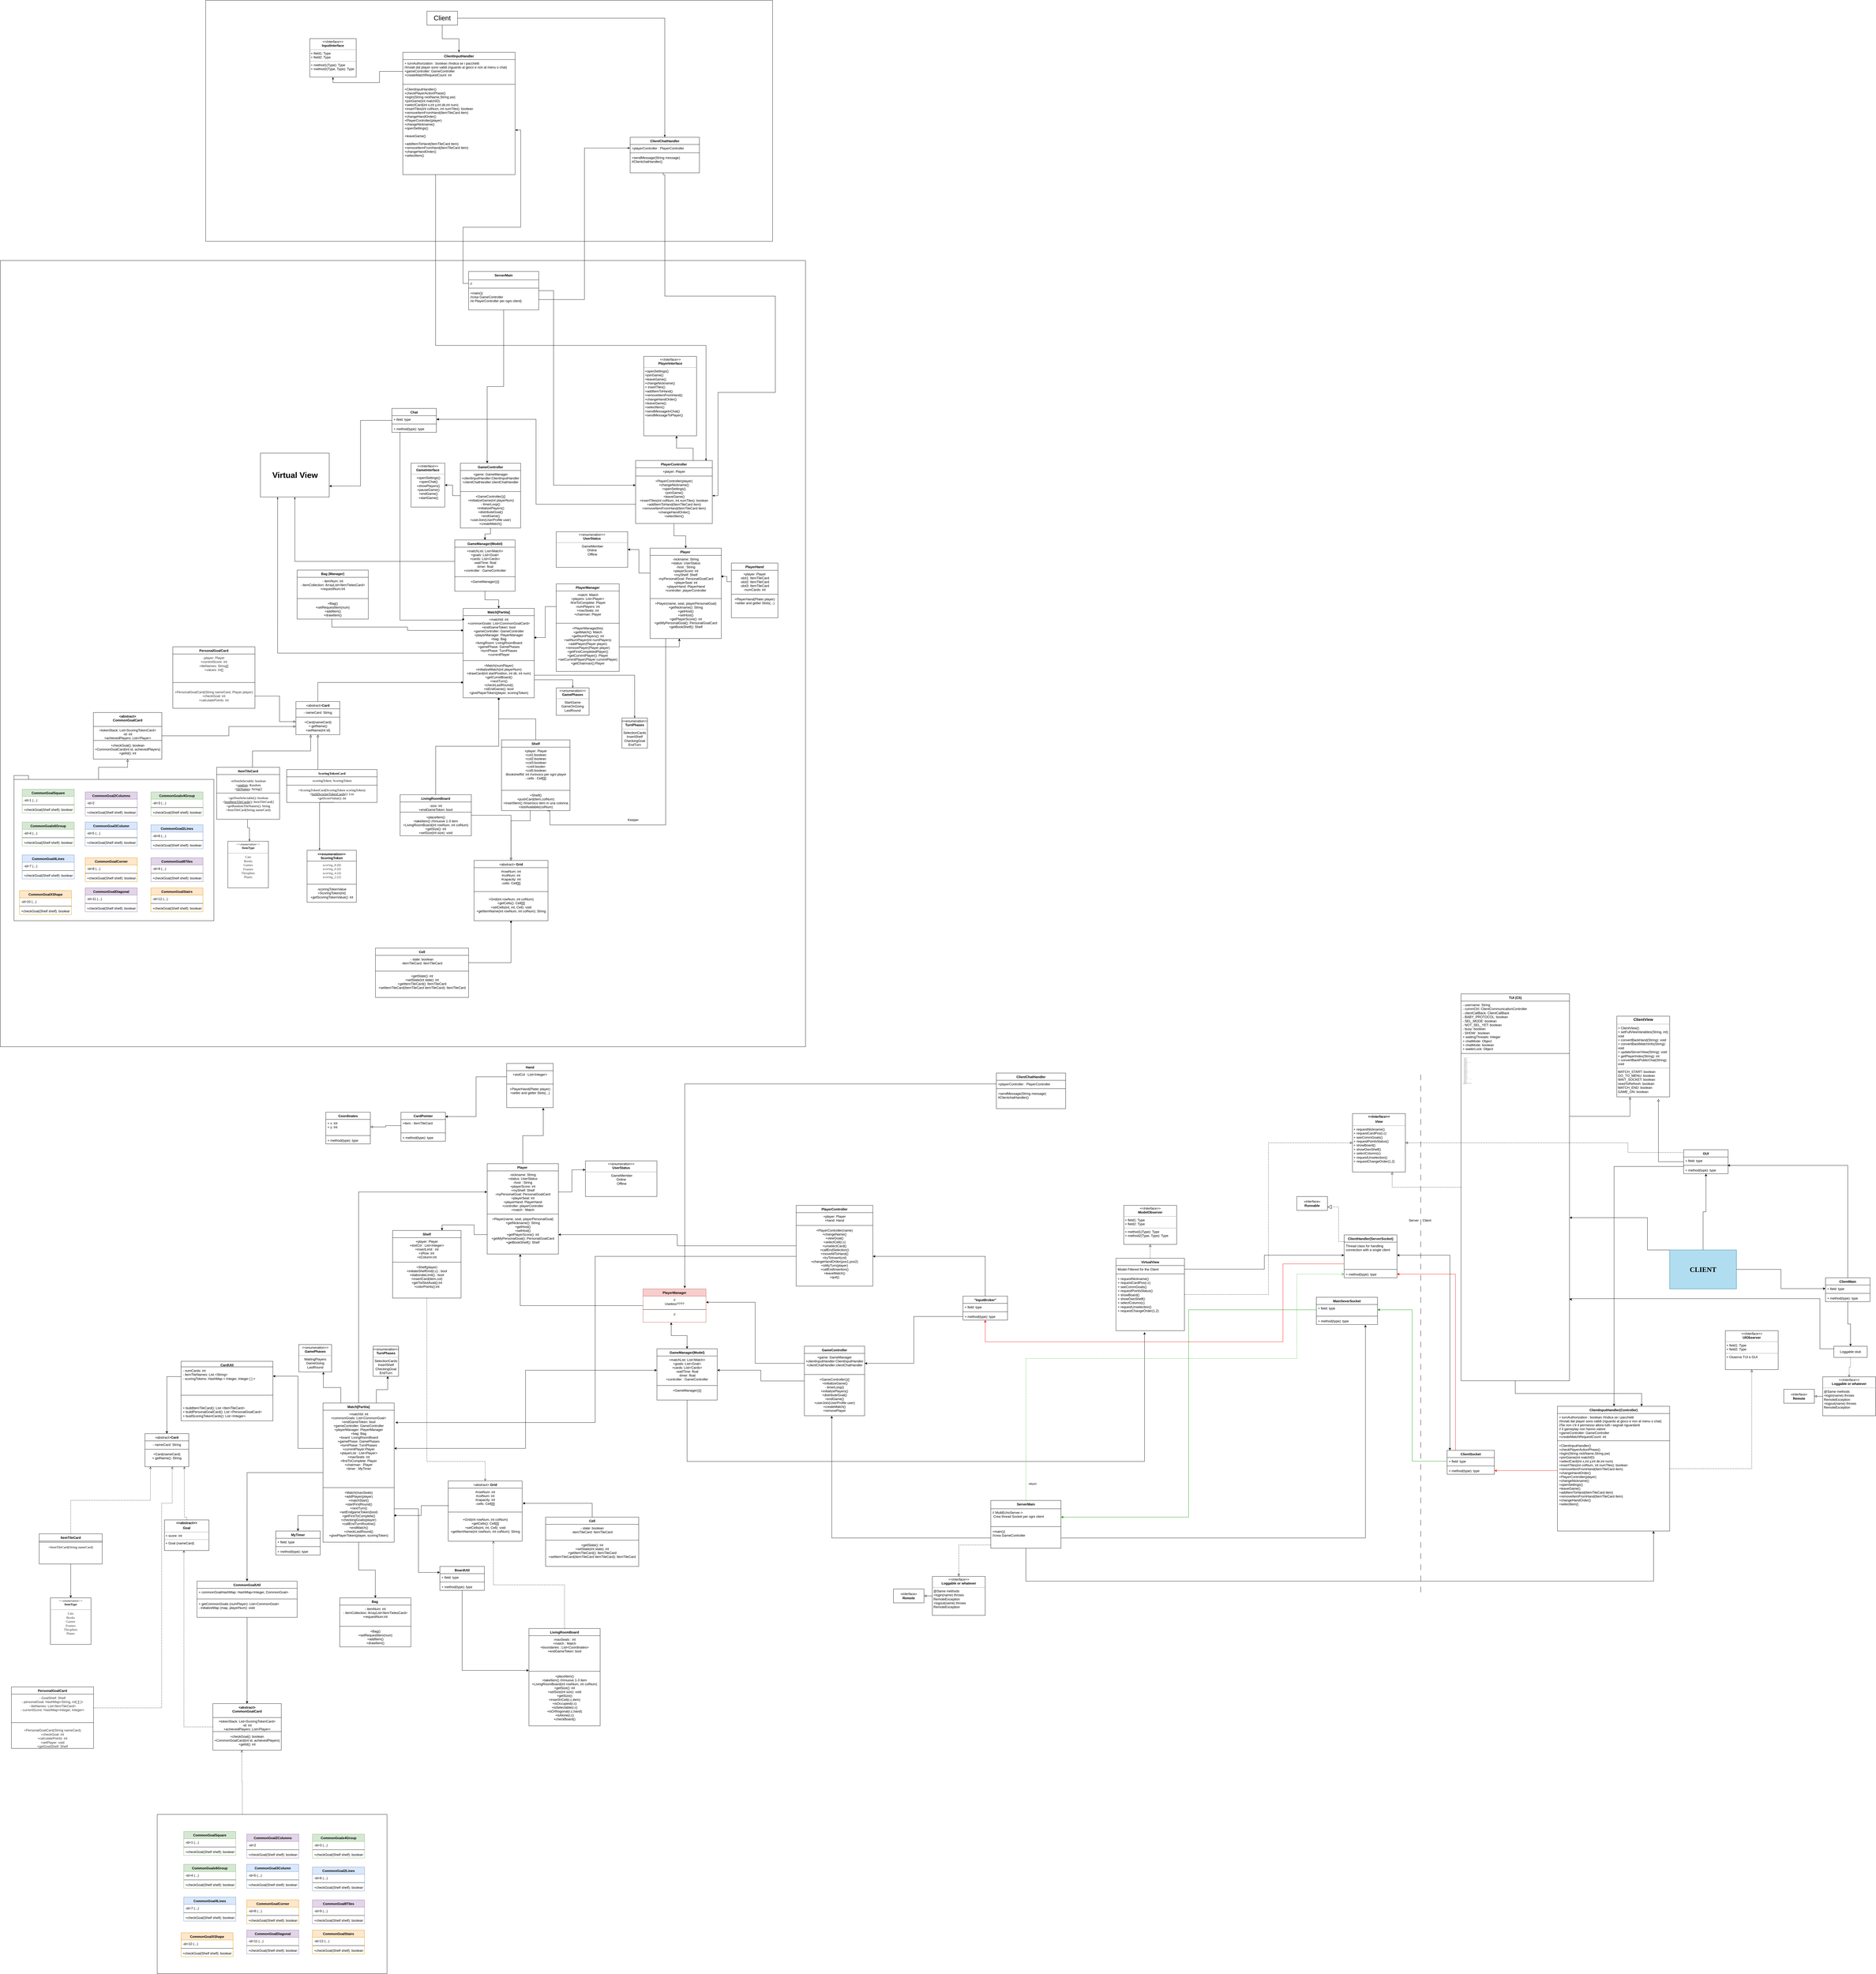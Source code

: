 <mxfile version="21.5.2" type="device" pages="2">
  <diagram name="Page-1" id="xW5CiMhZ8NXXZccjyJu2">
    <mxGraphModel dx="1366" dy="750" grid="1" gridSize="10" guides="1" tooltips="1" connect="1" arrows="1" fold="1" page="1" pageScale="1" pageWidth="827" pageHeight="1169" math="0" shadow="0">
      <root>
        <mxCell id="0" />
        <mxCell id="1" parent="0" />
        <mxCell id="v9GoYVZylctnBG0aYaiU-1" style="edgeStyle=orthogonalEdgeStyle;rounded=0;orthogonalLoop=1;jettySize=auto;html=1;labelBackgroundColor=none;fontColor=default;entryX=0.5;entryY=0;entryDx=0;entryDy=0;" parent="1" source="v9GoYVZylctnBG0aYaiU-3" target="v9GoYVZylctnBG0aYaiU-14" edge="1">
          <mxGeometry relative="1" as="geometry">
            <mxPoint x="1742.75" y="2067.552" as="targetPoint" />
          </mxGeometry>
        </mxCell>
        <mxCell id="v9GoYVZylctnBG0aYaiU-2" style="edgeStyle=orthogonalEdgeStyle;rounded=0;orthogonalLoop=1;jettySize=auto;html=1;entryX=1;entryY=0.5;entryDx=0;entryDy=0;" parent="1" source="v9GoYVZylctnBG0aYaiU-3" target="v9GoYVZylctnBG0aYaiU-119" edge="1">
          <mxGeometry relative="1" as="geometry" />
        </mxCell>
        <mxCell id="v9GoYVZylctnBG0aYaiU-3" value="GameController" style="swimlane;fontStyle=1;align=center;verticalAlign=top;childLayout=stackLayout;horizontal=1;startSize=26;horizontalStack=0;resizeParent=1;resizeParentMax=0;resizeLast=0;collapsible=1;marginBottom=0;labelBackgroundColor=none;" parent="1" vertex="1">
          <mxGeometry x="1693.57" y="1703.38" width="216.54" height="232.7" as="geometry" />
        </mxCell>
        <mxCell id="v9GoYVZylctnBG0aYaiU-4" value="+game: GameManager&#xa;+clientInputHandler:ClientInputHandler&#xa;+clientChatHandler:clientChatHandler" style="text;strokeColor=none;fillColor=none;align=center;verticalAlign=top;spacingLeft=4;spacingRight=4;overflow=hidden;rotatable=0;points=[[0,0.5],[1,0.5]];portConstraint=eastwest;labelBackgroundColor=none;" parent="v9GoYVZylctnBG0aYaiU-3" vertex="1">
          <mxGeometry y="26" width="216.54" height="71.69" as="geometry" />
        </mxCell>
        <mxCell id="v9GoYVZylctnBG0aYaiU-5" value="" style="line;strokeWidth=1;fillColor=none;align=left;verticalAlign=middle;spacingTop=-1;spacingLeft=3;spacingRight=3;rotatable=0;labelPosition=right;points=[];portConstraint=eastwest;labelBackgroundColor=none;" parent="v9GoYVZylctnBG0aYaiU-3" vertex="1">
          <mxGeometry y="97.69" width="216.54" height="8" as="geometry" />
        </mxCell>
        <mxCell id="v9GoYVZylctnBG0aYaiU-6" value="+GameController(){}&#xa; +initializeGame(int playerNum)&#xa;- timerLoop()&#xa;+initializePlayers()&#xa;+distributeGoal()&#xa;+endGame()&#xa;+userJoin(UserProfile user)&#xa;+createMatch()&#xa;&#xa;" style="text;strokeColor=none;fillColor=none;align=center;verticalAlign=top;spacingLeft=4;spacingRight=4;overflow=hidden;rotatable=0;points=[[0,0.5],[1,0.5]];portConstraint=eastwest;labelBackgroundColor=none;" parent="v9GoYVZylctnBG0aYaiU-3" vertex="1">
          <mxGeometry y="105.69" width="216.54" height="127.01" as="geometry" />
        </mxCell>
        <mxCell id="v9GoYVZylctnBG0aYaiU-7" style="edgeStyle=orthogonalEdgeStyle;rounded=0;orthogonalLoop=1;jettySize=auto;html=1;entryX=0.445;entryY=0;entryDx=0;entryDy=0;entryPerimeter=0;labelBackgroundColor=none;fontColor=default;" parent="1" source="v9GoYVZylctnBG0aYaiU-9" target="v9GoYVZylctnBG0aYaiU-3" edge="1">
          <mxGeometry relative="1" as="geometry" />
        </mxCell>
        <mxCell id="v9GoYVZylctnBG0aYaiU-8" style="edgeStyle=orthogonalEdgeStyle;rounded=0;orthogonalLoop=1;jettySize=auto;html=1;entryX=0.001;entryY=0.173;entryDx=0;entryDy=0;entryPerimeter=0;startArrow=none;startFill=0;endArrow=classic;endFill=1;" parent="1" source="v9GoYVZylctnBG0aYaiU-9" target="v9GoYVZylctnBG0aYaiU-32" edge="1">
          <mxGeometry relative="1" as="geometry">
            <Array as="points">
              <mxPoint x="2028.57" y="1082.94" />
              <mxPoint x="2028.57" y="1781.94" />
            </Array>
          </mxGeometry>
        </mxCell>
        <mxCell id="v9GoYVZylctnBG0aYaiU-9" value="ServerMain" style="swimlane;fontStyle=1;align=center;verticalAlign=top;childLayout=stackLayout;horizontal=1;startSize=30;horizontalStack=0;resizeParent=1;resizeParentMax=0;resizeLast=0;collapsible=1;marginBottom=0;labelBackgroundColor=none;" parent="1" vertex="1">
          <mxGeometry x="1723.06" y="1014.4" width="252.15" height="137.79" as="geometry" />
        </mxCell>
        <mxCell id="v9GoYVZylctnBG0aYaiU-10" value="//" style="text;strokeColor=none;fillColor=none;align=left;verticalAlign=top;spacingLeft=4;spacingRight=4;overflow=hidden;rotatable=0;points=[[0,0.5],[1,0.5]];portConstraint=eastwest;labelBackgroundColor=none;" parent="v9GoYVZylctnBG0aYaiU-9" vertex="1">
          <mxGeometry y="30" width="252.15" height="26" as="geometry" />
        </mxCell>
        <mxCell id="v9GoYVZylctnBG0aYaiU-11" value="" style="line;strokeWidth=1;fillColor=none;align=left;verticalAlign=middle;spacingTop=-1;spacingLeft=3;spacingRight=3;rotatable=0;labelPosition=right;points=[];portConstraint=eastwest;labelBackgroundColor=none;" parent="v9GoYVZylctnBG0aYaiU-9" vertex="1">
          <mxGeometry y="56" width="252.15" height="8" as="geometry" />
        </mxCell>
        <mxCell id="v9GoYVZylctnBG0aYaiU-12" value="+main(){&#xa;//crea GameController &#xa;//e PlayerController per ogni client}" style="text;strokeColor=none;fillColor=none;align=left;verticalAlign=top;spacingLeft=4;spacingRight=4;overflow=hidden;rotatable=0;points=[[0,0.5],[1,0.5]];portConstraint=eastwest;labelBackgroundColor=none;" parent="v9GoYVZylctnBG0aYaiU-9" vertex="1">
          <mxGeometry y="64" width="252.15" height="73.79" as="geometry" />
        </mxCell>
        <mxCell id="v9GoYVZylctnBG0aYaiU-13" style="edgeStyle=orthogonalEdgeStyle;rounded=0;orthogonalLoop=1;jettySize=auto;html=1;entryX=0.5;entryY=0;entryDx=0;entryDy=0;labelBackgroundColor=none;fontColor=default;" parent="1" source="v9GoYVZylctnBG0aYaiU-14" target="v9GoYVZylctnBG0aYaiU-23" edge="1">
          <mxGeometry relative="1" as="geometry" />
        </mxCell>
        <mxCell id="v9GoYVZylctnBG0aYaiU-14" value="GameManager(Model)" style="swimlane;fontStyle=1;align=center;verticalAlign=top;childLayout=stackLayout;horizontal=1;startSize=26;horizontalStack=0;resizeParent=1;resizeParentMax=0;resizeLast=0;collapsible=1;marginBottom=0;labelBackgroundColor=none;" parent="1" vertex="1">
          <mxGeometry x="1673.57" y="1978.97" width="216.81" height="184.22" as="geometry" />
        </mxCell>
        <mxCell id="v9GoYVZylctnBG0aYaiU-15" value="+matchList: List&lt;Match&gt;&#xa;+goals: List&lt;Goal&gt;&#xa;+cards: List&lt;Cards&gt;&#xa;-waitTime: float&#xa;-timer: float&#xa;+controller : GameController" style="text;strokeColor=none;fillColor=none;align=center;verticalAlign=top;spacingLeft=4;spacingRight=4;overflow=hidden;rotatable=0;points=[[0,0.5],[1,0.5]];portConstraint=eastwest;labelBackgroundColor=none;" parent="v9GoYVZylctnBG0aYaiU-14" vertex="1">
          <mxGeometry y="26" width="216.81" height="101.95" as="geometry" />
        </mxCell>
        <mxCell id="v9GoYVZylctnBG0aYaiU-16" value="" style="line;strokeWidth=1;fillColor=none;align=left;verticalAlign=middle;spacingTop=-1;spacingLeft=3;spacingRight=3;rotatable=0;labelPosition=right;points=[];portConstraint=eastwest;labelBackgroundColor=none;" parent="v9GoYVZylctnBG0aYaiU-14" vertex="1">
          <mxGeometry y="127.95" width="216.81" height="8" as="geometry" />
        </mxCell>
        <mxCell id="v9GoYVZylctnBG0aYaiU-17" value="+GameManager(){}" style="text;strokeColor=none;fillColor=none;align=center;verticalAlign=top;spacingLeft=4;spacingRight=4;overflow=hidden;rotatable=0;points=[[0,0.5],[1,0.5]];portConstraint=eastwest;labelBackgroundColor=none;" parent="v9GoYVZylctnBG0aYaiU-14" vertex="1">
          <mxGeometry y="135.95" width="216.81" height="48.27" as="geometry" />
        </mxCell>
        <mxCell id="v9GoYVZylctnBG0aYaiU-18" style="edgeStyle=orthogonalEdgeStyle;rounded=0;orthogonalLoop=1;jettySize=auto;html=1;entryX=0.5;entryY=0;entryDx=0;entryDy=0;startArrow=diamond;startFill=1;endArrow=none;endFill=0;labelBackgroundColor=none;fontColor=default;" parent="1" source="v9GoYVZylctnBG0aYaiU-23" target="v9GoYVZylctnBG0aYaiU-45" edge="1">
          <mxGeometry relative="1" as="geometry" />
        </mxCell>
        <mxCell id="v9GoYVZylctnBG0aYaiU-19" style="edgeStyle=orthogonalEdgeStyle;rounded=0;orthogonalLoop=1;jettySize=auto;html=1;entryX=0.5;entryY=0;entryDx=0;entryDy=0;startArrow=diamond;startFill=1;endArrow=none;endFill=0;labelBackgroundColor=none;fontColor=default;" parent="1" source="v9GoYVZylctnBG0aYaiU-23" target="v9GoYVZylctnBG0aYaiU-50" edge="1">
          <mxGeometry relative="1" as="geometry">
            <Array as="points">
              <mxPoint x="1783.57" y="2490.94" />
              <mxPoint x="1182.57" y="2490.94" />
            </Array>
          </mxGeometry>
        </mxCell>
        <mxCell id="v9GoYVZylctnBG0aYaiU-20" style="edgeStyle=orthogonalEdgeStyle;rounded=0;orthogonalLoop=1;jettySize=auto;html=1;startArrow=diamond;startFill=1;endArrow=none;endFill=0;labelBackgroundColor=none;fontColor=default;" parent="1" source="v9GoYVZylctnBG0aYaiU-23" target="v9GoYVZylctnBG0aYaiU-172" edge="1">
          <mxGeometry relative="1" as="geometry">
            <mxPoint x="1949.57" y="2677.94" as="targetPoint" />
          </mxGeometry>
        </mxCell>
        <mxCell id="v9GoYVZylctnBG0aYaiU-21" style="edgeStyle=orthogonalEdgeStyle;rounded=0;orthogonalLoop=1;jettySize=auto;html=1;startArrow=diamond;startFill=1;endArrow=none;endFill=0;labelBackgroundColor=none;fontColor=default;" parent="1" source="v9GoYVZylctnBG0aYaiU-23" target="v9GoYVZylctnBG0aYaiU-58" edge="1">
          <mxGeometry relative="1" as="geometry">
            <Array as="points">
              <mxPoint x="1503.57" y="2303.94" />
              <mxPoint x="1503.57" y="2291.94" />
              <mxPoint x="1231.57" y="2291.94" />
            </Array>
            <mxPoint x="1230.57" y="2224.94" as="targetPoint" />
          </mxGeometry>
        </mxCell>
        <mxCell id="v9GoYVZylctnBG0aYaiU-22" style="edgeStyle=orthogonalEdgeStyle;rounded=0;orthogonalLoop=1;jettySize=auto;html=1;entryX=0.25;entryY=1;entryDx=0;entryDy=0;fontSize=29;startArrow=none;startFill=0;endArrow=openThin;endFill=0;labelBackgroundColor=none;fontColor=default;" parent="1" source="v9GoYVZylctnBG0aYaiU-23" target="v9GoYVZylctnBG0aYaiU-117" edge="1">
          <mxGeometry relative="1" as="geometry" />
        </mxCell>
        <mxCell id="v9GoYVZylctnBG0aYaiU-23" value="Match[Partita]" style="swimlane;fontStyle=1;align=center;verticalAlign=top;childLayout=stackLayout;horizontal=1;startSize=26;horizontalStack=0;resizeParent=1;resizeParentMax=0;resizeLast=0;collapsible=1;marginBottom=0;labelBackgroundColor=none;" parent="1" vertex="1">
          <mxGeometry x="1703.57" y="2225.03" width="255.72" height="321.28" as="geometry" />
        </mxCell>
        <mxCell id="v9GoYVZylctnBG0aYaiU-24" value="+matchId: int&#xa;+commonGoals: List&lt;CommonGoalCard&gt;&#xa;+endGameToken: bool&#xa;+gameController: GameController&#xa;+playerManager: PlayerManager&#xa;+bag: Bag&#xa;+livingRoom: LivingRoomBoard&#xa;+gamePhase: GamePhases&#xa;+turnPhase: TurnPhases&#xa;+currentPlayer" style="text;strokeColor=none;fillColor=none;align=center;verticalAlign=top;spacingLeft=4;spacingRight=4;overflow=hidden;rotatable=0;points=[[0,0.5],[1,0.5]];portConstraint=eastwest;labelBackgroundColor=none;fontColor=#000000;" parent="v9GoYVZylctnBG0aYaiU-23" vertex="1">
          <mxGeometry y="26" width="255.72" height="157.48" as="geometry" />
        </mxCell>
        <mxCell id="v9GoYVZylctnBG0aYaiU-25" value="" style="line;strokeWidth=1;fillColor=none;align=left;verticalAlign=middle;spacingTop=-1;spacingLeft=3;spacingRight=3;rotatable=0;labelPosition=right;points=[];portConstraint=eastwest;labelBackgroundColor=none;" parent="v9GoYVZylctnBG0aYaiU-23" vertex="1">
          <mxGeometry y="183.48" width="255.72" height="8" as="geometry" />
        </mxCell>
        <mxCell id="v9GoYVZylctnBG0aYaiU-26" value="+Match(numPlayer)&#xa;+initializeMatch(int playerNum)&#xa;+drawCard(int startPosition, int dir, int num)&#xa;+getCurretBoard()&#xa;+nextTurn()&#xa;+checkLastRound()&#xa;+isEndGame(): bool&#xa;+givePlayerToken(player, scoringToken)" style="text;strokeColor=none;fillColor=none;align=center;verticalAlign=top;spacingLeft=4;spacingRight=4;overflow=hidden;rotatable=0;points=[[0,0.5],[1,0.5]];portConstraint=eastwest;labelBackgroundColor=none;" parent="v9GoYVZylctnBG0aYaiU-23" vertex="1">
          <mxGeometry y="191.48" width="255.72" height="129.8" as="geometry" />
        </mxCell>
        <mxCell id="v9GoYVZylctnBG0aYaiU-27" style="edgeStyle=orthogonalEdgeStyle;rounded=0;orthogonalLoop=1;jettySize=auto;html=1;labelBackgroundColor=none;fontColor=default;" parent="1" source="v9GoYVZylctnBG0aYaiU-29" target="v9GoYVZylctnBG0aYaiU-33" edge="1">
          <mxGeometry relative="1" as="geometry">
            <mxPoint x="2471.095" y="2059.932" as="targetPoint" />
          </mxGeometry>
        </mxCell>
        <mxCell id="v9GoYVZylctnBG0aYaiU-28" style="edgeStyle=orthogonalEdgeStyle;rounded=0;orthogonalLoop=1;jettySize=auto;html=1;exitX=0.75;exitY=0;exitDx=0;exitDy=0;entryX=0.621;entryY=1;entryDx=0;entryDy=0;entryPerimeter=0;" parent="1" source="v9GoYVZylctnBG0aYaiU-29" target="v9GoYVZylctnBG0aYaiU-120" edge="1">
          <mxGeometry relative="1" as="geometry" />
        </mxCell>
        <mxCell id="v9GoYVZylctnBG0aYaiU-29" value="PlayerController" style="swimlane;fontStyle=1;align=center;verticalAlign=top;childLayout=stackLayout;horizontal=1;startSize=26;horizontalStack=0;resizeParent=1;resizeParentMax=0;resizeLast=0;collapsible=1;marginBottom=0;labelBackgroundColor=none;" parent="1" vertex="1">
          <mxGeometry x="2323.46" y="1693.54" width="275.59" height="226.38" as="geometry" />
        </mxCell>
        <mxCell id="v9GoYVZylctnBG0aYaiU-30" value="+player: Player" style="text;strokeColor=none;fillColor=none;align=center;verticalAlign=top;spacingLeft=4;spacingRight=4;overflow=hidden;rotatable=0;points=[[0,0.5],[1,0.5]];portConstraint=eastwest;labelBackgroundColor=none;" parent="v9GoYVZylctnBG0aYaiU-29" vertex="1">
          <mxGeometry y="26" width="275.59" height="26" as="geometry" />
        </mxCell>
        <mxCell id="v9GoYVZylctnBG0aYaiU-31" value="" style="line;strokeWidth=1;fillColor=none;align=left;verticalAlign=middle;spacingTop=-1;spacingLeft=3;spacingRight=3;rotatable=0;labelPosition=right;points=[];portConstraint=eastwest;labelBackgroundColor=none;" parent="v9GoYVZylctnBG0aYaiU-29" vertex="1">
          <mxGeometry y="52" width="275.59" height="8" as="geometry" />
        </mxCell>
        <mxCell id="v9GoYVZylctnBG0aYaiU-32" value="+PlayerController(player)&#xa;+changeNickname()&#xa;+openSettings()&#xa;+joinGame()&#xa;+leaveGame()&#xa;+insertTiles(int colNum, int numTiles): boolean&#xa;+addItemToHand(ItemTileCard item)&#xa;+removeItemFromHand(ItemTileCard item)&#xa;+changeHandOrder()&#xa;+selectItem()" style="text;strokeColor=none;fillColor=none;align=center;verticalAlign=top;spacingLeft=4;spacingRight=4;overflow=hidden;rotatable=0;points=[[0,0.5],[1,0.5]];portConstraint=eastwest;labelBackgroundColor=none;" parent="v9GoYVZylctnBG0aYaiU-29" vertex="1">
          <mxGeometry y="60" width="275.59" height="166.38" as="geometry" />
        </mxCell>
        <mxCell id="v9GoYVZylctnBG0aYaiU-33" value="Player " style="swimlane;fontStyle=1;align=center;verticalAlign=top;childLayout=stackLayout;horizontal=1;startSize=26;horizontalStack=0;resizeParent=1;resizeParentMax=0;resizeLast=0;collapsible=1;marginBottom=0;labelBackgroundColor=none;" parent="1" vertex="1">
          <mxGeometry x="2375.57" y="2008.5" width="255.9" height="324.8" as="geometry" />
        </mxCell>
        <mxCell id="v9GoYVZylctnBG0aYaiU-34" value="-nickname: String&#xa;+status: UserStatus&#xa;-host : String&#xa;+playerScore: int&#xa;+myShelf: Shelf&#xa;-myPersonalGoal: PersonalGoalCard&#xa;+playerSeat: int&#xa;+playerHand: PlayerHand&#xa;+controller: playerController" style="text;strokeColor=none;fillColor=none;align=center;verticalAlign=top;spacingLeft=4;spacingRight=4;overflow=hidden;rotatable=0;points=[[0,0.5],[1,0.5]];portConstraint=eastwest;labelBackgroundColor=none;" parent="v9GoYVZylctnBG0aYaiU-33" vertex="1">
          <mxGeometry y="26" width="255.9" height="151.17" as="geometry" />
        </mxCell>
        <mxCell id="v9GoYVZylctnBG0aYaiU-35" value="" style="line;strokeWidth=1;fillColor=none;align=left;verticalAlign=middle;spacingTop=-1;spacingLeft=3;spacingRight=3;rotatable=0;labelPosition=right;points=[];portConstraint=eastwest;labelBackgroundColor=none;" parent="v9GoYVZylctnBG0aYaiU-33" vertex="1">
          <mxGeometry y="177.17" width="255.9" height="8" as="geometry" />
        </mxCell>
        <mxCell id="v9GoYVZylctnBG0aYaiU-36" value="+Player(name, seat, playerPersonalGoal)&#xa;+getNickname(): String&#xa;+getHost()&#xa;+setHost()&#xa;+getPlayerScore(): int&#xa;+getMyPersonalGoal(): PersonalGoalCard&#xa;+getBookShelf(): Shelf" style="text;strokeColor=none;fillColor=none;align=center;verticalAlign=top;spacingLeft=4;spacingRight=4;overflow=hidden;rotatable=0;points=[[0,0.5],[1,0.5]];portConstraint=eastwest;labelBackgroundColor=none;" parent="v9GoYVZylctnBG0aYaiU-33" vertex="1">
          <mxGeometry y="185.17" width="255.9" height="139.63" as="geometry" />
        </mxCell>
        <mxCell id="v9GoYVZylctnBG0aYaiU-37" style="edgeStyle=orthogonalEdgeStyle;rounded=0;orthogonalLoop=1;jettySize=auto;html=1;startArrow=none;startFill=0;endArrow=classic;endFill=1;labelBackgroundColor=none;fontColor=default;" parent="1" source="v9GoYVZylctnBG0aYaiU-176" target="v9GoYVZylctnBG0aYaiU-36" edge="1">
          <mxGeometry relative="1" as="geometry">
            <mxPoint x="2480.938" y="2156.135" as="targetPoint" />
            <Array as="points">
              <mxPoint x="2480.57" y="2362.94" />
            </Array>
          </mxGeometry>
        </mxCell>
        <mxCell id="v9GoYVZylctnBG0aYaiU-38" style="edgeStyle=orthogonalEdgeStyle;rounded=0;orthogonalLoop=1;jettySize=auto;html=1;entryX=0;entryY=0.5;entryDx=0;entryDy=0;endArrow=none;endFill=0;startArrow=diamond;startFill=1;labelBackgroundColor=none;fontColor=default;" parent="1" source="v9GoYVZylctnBG0aYaiU-24" target="v9GoYVZylctnBG0aYaiU-177" edge="1">
          <mxGeometry relative="1" as="geometry" />
        </mxCell>
        <mxCell id="v9GoYVZylctnBG0aYaiU-39" value="PlayerHand" style="swimlane;fontStyle=1;align=center;verticalAlign=top;childLayout=stackLayout;horizontal=1;startSize=26;horizontalStack=0;resizeParent=1;resizeParentMax=0;resizeLast=0;collapsible=1;marginBottom=0;labelBackgroundColor=none;" parent="1" vertex="1">
          <mxGeometry x="2667.57" y="2061.94" width="167.32" height="196.85" as="geometry" />
        </mxCell>
        <mxCell id="v9GoYVZylctnBG0aYaiU-40" value="+player: Player&#xa;-slot1: ItemTileCard&#xa;-slot2: ItemTileCard&#xa;-slot3: ItemTileCard&#xa;-numCards: int" style="text;strokeColor=none;fillColor=none;align=center;verticalAlign=top;spacingLeft=4;spacingRight=4;overflow=hidden;rotatable=0;points=[[0,0.5],[1,0.5]];portConstraint=eastwest;labelBackgroundColor=none;" parent="v9GoYVZylctnBG0aYaiU-39" vertex="1">
          <mxGeometry y="26" width="167.32" height="82.27" as="geometry" />
        </mxCell>
        <mxCell id="v9GoYVZylctnBG0aYaiU-41" value="" style="line;strokeWidth=1;fillColor=none;align=left;verticalAlign=middle;spacingTop=-1;spacingLeft=3;spacingRight=3;rotatable=0;labelPosition=right;points=[];portConstraint=eastwest;labelBackgroundColor=none;" parent="v9GoYVZylctnBG0aYaiU-39" vertex="1">
          <mxGeometry y="108.27" width="167.32" height="8" as="geometry" />
        </mxCell>
        <mxCell id="v9GoYVZylctnBG0aYaiU-42" value="+PlayerHand(Plater player)&#xa;+setter and getter Slots(...)" style="text;strokeColor=none;fillColor=none;align=center;verticalAlign=top;spacingLeft=4;spacingRight=4;overflow=hidden;rotatable=0;points=[[0,0.5],[1,0.5]];portConstraint=eastwest;labelBackgroundColor=none;" parent="v9GoYVZylctnBG0aYaiU-39" vertex="1">
          <mxGeometry y="116.27" width="167.32" height="80.58" as="geometry" />
        </mxCell>
        <mxCell id="v9GoYVZylctnBG0aYaiU-43" style="edgeStyle=orthogonalEdgeStyle;rounded=0;orthogonalLoop=1;jettySize=auto;html=1;entryX=0;entryY=0.5;entryDx=0;entryDy=0;startArrow=diamond;startFill=1;endArrow=none;endFill=0;labelBackgroundColor=none;fontColor=default;" parent="1" source="v9GoYVZylctnBG0aYaiU-34" target="v9GoYVZylctnBG0aYaiU-40" edge="1">
          <mxGeometry relative="1" as="geometry" />
        </mxCell>
        <mxCell id="v9GoYVZylctnBG0aYaiU-44" style="edgeStyle=orthogonalEdgeStyle;rounded=0;orthogonalLoop=1;jettySize=auto;html=1;entryX=0.5;entryY=0;entryDx=0;entryDy=0;startArrow=none;startFill=0;endArrow=block;endFill=0;labelBackgroundColor=none;fontColor=default;" parent="1" source="v9GoYVZylctnBG0aYaiU-45" target="v9GoYVZylctnBG0aYaiU-60" edge="1">
          <mxGeometry relative="1" as="geometry" />
        </mxCell>
        <mxCell id="v9GoYVZylctnBG0aYaiU-45" value="LivingRoomBoard" style="swimlane;fontStyle=1;align=center;verticalAlign=top;childLayout=stackLayout;horizontal=1;startSize=26;horizontalStack=0;resizeParent=1;resizeParentMax=0;resizeLast=0;collapsible=1;marginBottom=0;labelBackgroundColor=none;" parent="1" vertex="1">
          <mxGeometry x="1477" y="2894.32" width="255.9" height="147.64" as="geometry" />
        </mxCell>
        <mxCell id="v9GoYVZylctnBG0aYaiU-46" value="-size: int&#xa;+endGameToken: bool" style="text;strokeColor=none;fillColor=none;align=center;verticalAlign=top;spacingLeft=4;spacingRight=4;overflow=hidden;rotatable=0;points=[[0,0.5],[1,0.5]];portConstraint=eastwest;labelBackgroundColor=none;" parent="v9GoYVZylctnBG0aYaiU-45" vertex="1">
          <mxGeometry y="26" width="255.9" height="33.05" as="geometry" />
        </mxCell>
        <mxCell id="v9GoYVZylctnBG0aYaiU-47" value="" style="line;strokeWidth=1;fillColor=none;align=left;verticalAlign=middle;spacingTop=-1;spacingLeft=3;spacingRight=3;rotatable=0;labelPosition=right;points=[];portConstraint=eastwest;labelBackgroundColor=none;" parent="v9GoYVZylctnBG0aYaiU-45" vertex="1">
          <mxGeometry y="59.05" width="255.9" height="8" as="geometry" />
        </mxCell>
        <mxCell id="v9GoYVZylctnBG0aYaiU-48" value="+placeItem()&#xa;+takeItem() //rimuove 1-3 item&#xa;+LivingRoomBoard(int rowNum, int colNum)&#xa;+getSize(): int&#xa;+setSize(int size): void" style="text;strokeColor=none;fillColor=none;align=center;verticalAlign=top;spacingLeft=4;spacingRight=4;overflow=hidden;rotatable=0;points=[[0,0.5],[1,0.5]];portConstraint=eastwest;labelBackgroundColor=none;" parent="v9GoYVZylctnBG0aYaiU-45" vertex="1">
          <mxGeometry y="67.05" width="255.9" height="80.59" as="geometry" />
        </mxCell>
        <mxCell id="v9GoYVZylctnBG0aYaiU-49" style="edgeStyle=orthogonalEdgeStyle;rounded=0;orthogonalLoop=1;jettySize=auto;html=1;entryX=0.5;entryY=0;entryDx=0;entryDy=0;startArrow=none;startFill=0;endArrow=block;endFill=0;labelBackgroundColor=none;fontColor=default;" parent="1" source="v9GoYVZylctnBG0aYaiU-172" target="v9GoYVZylctnBG0aYaiU-60" edge="1">
          <mxGeometry relative="1" as="geometry">
            <Array as="points">
              <mxPoint x="1944.57" y="2987.94" />
              <mxPoint x="1875.57" y="2987.94" />
            </Array>
          </mxGeometry>
        </mxCell>
        <mxCell id="v9GoYVZylctnBG0aYaiU-50" value="&amp;lt;abstract&amp;gt;&lt;b&gt;Card&lt;/b&gt;" style="swimlane;fontStyle=0;align=center;verticalAlign=top;childLayout=stackLayout;horizontal=1;startSize=26;horizontalStack=0;resizeParent=1;resizeParentMax=0;resizeLast=0;collapsible=1;marginBottom=0;labelBackgroundColor=none;html=1;whiteSpace=wrap;textDirection=ltr;" parent="1" vertex="1">
          <mxGeometry x="1102.57" y="2559.68" width="157.48" height="119.06" as="geometry" />
        </mxCell>
        <mxCell id="v9GoYVZylctnBG0aYaiU-51" value="- nameCard: String" style="text;strokeColor=none;fillColor=none;align=center;verticalAlign=top;spacingLeft=4;spacingRight=4;overflow=hidden;rotatable=0;points=[[0,0.5],[1,0.5]];portConstraint=eastwest;labelBackgroundColor=none;" parent="v9GoYVZylctnBG0aYaiU-50" vertex="1">
          <mxGeometry y="26" width="157.48" height="26" as="geometry" />
        </mxCell>
        <mxCell id="v9GoYVZylctnBG0aYaiU-52" value="" style="line;strokeWidth=1;fillColor=none;align=left;verticalAlign=middle;spacingTop=-1;spacingLeft=3;spacingRight=3;rotatable=0;labelPosition=right;points=[];portConstraint=eastwest;labelBackgroundColor=none;" parent="v9GoYVZylctnBG0aYaiU-50" vertex="1">
          <mxGeometry y="52" width="157.48" height="8" as="geometry" />
        </mxCell>
        <mxCell id="v9GoYVZylctnBG0aYaiU-53" value="+Card(nameCard)&lt;br&gt;+ getName()&lt;br&gt;+setName(int id)" style="text;strokeColor=none;fillColor=none;align=center;verticalAlign=top;spacingLeft=4;spacingRight=4;overflow=hidden;rotatable=0;points=[[0,0.5],[1,0.5]];portConstraint=eastwest;labelBackgroundColor=none;whiteSpace=wrap;html=1;textDirection=ltr;" parent="v9GoYVZylctnBG0aYaiU-50" vertex="1">
          <mxGeometry y="60" width="157.48" height="59.06" as="geometry" />
        </mxCell>
        <mxCell id="v9GoYVZylctnBG0aYaiU-54" style="edgeStyle=orthogonalEdgeStyle;rounded=0;orthogonalLoop=1;jettySize=auto;html=1;startArrow=none;startFill=0;endArrow=none;endFill=0;labelBackgroundColor=none;fontColor=default;exitX=0.67;exitY=1.013;exitDx=0;exitDy=0;exitPerimeter=0;" parent="1" source="v9GoYVZylctnBG0aYaiU-175" target="v9GoYVZylctnBG0aYaiU-36" edge="1">
          <mxGeometry relative="1" as="geometry">
            <mxPoint x="2500.622" y="2153.468" as="targetPoint" />
            <Array as="points">
              <mxPoint x="2015.57" y="2951.94" />
              <mxPoint x="2015.57" y="3002.94" />
              <mxPoint x="2431.57" y="3002.94" />
            </Array>
            <mxPoint x="2018.57" y="2903.94" as="sourcePoint" />
          </mxGeometry>
        </mxCell>
        <mxCell id="v9GoYVZylctnBG0aYaiU-55" value="Bag (Manager)" style="swimlane;fontStyle=1;align=center;verticalAlign=top;childLayout=stackLayout;horizontal=1;startSize=26;horizontalStack=0;resizeParent=1;resizeParentMax=0;resizeLast=0;collapsible=1;marginBottom=0;labelBackgroundColor=none;" parent="1" vertex="1">
          <mxGeometry x="1106.86" y="2087.24" width="255.9" height="176.07" as="geometry" />
        </mxCell>
        <mxCell id="v9GoYVZylctnBG0aYaiU-56" value="- itemNum: int&#xa;- itemCollection: ArrayList&lt;ItemTielesCard&gt;&#xa;+requestNum:int" style="text;strokeColor=none;fillColor=none;align=center;verticalAlign=top;spacingLeft=4;spacingRight=4;overflow=hidden;rotatable=0;points=[[0,0.5],[1,0.5]];portConstraint=eastwest;labelBackgroundColor=none;" parent="v9GoYVZylctnBG0aYaiU-55" vertex="1">
          <mxGeometry y="26" width="255.9" height="72.43" as="geometry" />
        </mxCell>
        <mxCell id="v9GoYVZylctnBG0aYaiU-57" value="" style="line;strokeWidth=1;fillColor=none;align=left;verticalAlign=middle;spacingTop=-1;spacingLeft=3;spacingRight=3;rotatable=0;labelPosition=right;points=[];portConstraint=eastwest;labelBackgroundColor=none;" parent="v9GoYVZylctnBG0aYaiU-55" vertex="1">
          <mxGeometry y="98.43" width="255.9" height="8" as="geometry" />
        </mxCell>
        <mxCell id="v9GoYVZylctnBG0aYaiU-58" value="+Bag()&#xa;+setRequestItem(num)&#xa;+addItem()&#xa;+drawItem()" style="text;strokeColor=none;fillColor=none;align=center;verticalAlign=top;spacingLeft=4;spacingRight=4;overflow=hidden;rotatable=0;points=[[0,0.5],[1,0.5]];portConstraint=eastwest;labelBackgroundColor=none;" parent="v9GoYVZylctnBG0aYaiU-55" vertex="1">
          <mxGeometry y="106.43" width="255.9" height="69.64" as="geometry" />
        </mxCell>
        <mxCell id="v9GoYVZylctnBG0aYaiU-59" style="edgeStyle=orthogonalEdgeStyle;rounded=0;orthogonalLoop=1;jettySize=auto;html=1;entryX=1;entryY=0.5;entryDx=0;entryDy=0;startArrow=diamond;startFill=1;endArrow=none;endFill=0;labelBackgroundColor=none;fontColor=default;" parent="1" source="v9GoYVZylctnBG0aYaiU-60" target="v9GoYVZylctnBG0aYaiU-65" edge="1">
          <mxGeometry relative="1" as="geometry" />
        </mxCell>
        <mxCell id="v9GoYVZylctnBG0aYaiU-60" value="&lt;span style=&quot;font-weight: normal;&quot;&gt;&amp;lt;abstract&amp;gt;&lt;/span&gt; Grid" style="swimlane;fontStyle=1;align=center;verticalAlign=top;childLayout=stackLayout;horizontal=1;startSize=26;horizontalStack=0;resizeParent=1;resizeParentMax=0;resizeLast=0;collapsible=1;marginBottom=0;labelBackgroundColor=none;html=1;whiteSpace=wrap;textDirection=ltr;" parent="1" vertex="1">
          <mxGeometry x="1742.75" y="3130.54" width="265.75" height="216.54" as="geometry" />
        </mxCell>
        <mxCell id="v9GoYVZylctnBG0aYaiU-61" value="#rowNum: int&#xa;#colNum: int&#xa;#capacity: int&#xa;-cells: Cell[][]" style="text;strokeColor=none;fillColor=none;align=center;verticalAlign=top;spacingLeft=4;spacingRight=4;overflow=hidden;rotatable=0;points=[[0,0.5],[1,0.5]];portConstraint=eastwest;labelBackgroundColor=none;" parent="v9GoYVZylctnBG0aYaiU-60" vertex="1">
          <mxGeometry y="26" width="265.75" height="72.43" as="geometry" />
        </mxCell>
        <mxCell id="v9GoYVZylctnBG0aYaiU-62" value="" style="line;strokeWidth=1;fillColor=none;align=left;verticalAlign=middle;spacingTop=-1;spacingLeft=3;spacingRight=3;rotatable=0;labelPosition=right;points=[];portConstraint=eastwest;labelBackgroundColor=none;" parent="v9GoYVZylctnBG0aYaiU-60" vertex="1">
          <mxGeometry y="98.43" width="265.75" height="26.74" as="geometry" />
        </mxCell>
        <mxCell id="v9GoYVZylctnBG0aYaiU-63" value="+Grid(int rowNum, int colNum)&lt;br&gt;+getCells(): Cell[][]&lt;br&gt;+setCells(int, int, Cell): void&lt;br&gt;+getItemName(int rowNum, int colNum): String" style="text;strokeColor=none;fillColor=none;align=center;verticalAlign=top;spacingLeft=4;spacingRight=4;overflow=hidden;rotatable=0;points=[[0,0.5],[1,0.5]];portConstraint=eastwest;labelBackgroundColor=none;whiteSpace=wrap;html=1;" parent="v9GoYVZylctnBG0aYaiU-60" vertex="1">
          <mxGeometry y="125.17" width="265.75" height="91.37" as="geometry" />
        </mxCell>
        <mxCell id="v9GoYVZylctnBG0aYaiU-64" value="Cell" style="swimlane;fontStyle=1;align=center;verticalAlign=top;childLayout=stackLayout;horizontal=1;startSize=26;horizontalStack=0;resizeParent=1;resizeParentMax=0;resizeLast=0;collapsible=1;marginBottom=0;labelBackgroundColor=none;" parent="1" vertex="1">
          <mxGeometry x="1388.42" y="3445.5" width="334.65" height="177.16" as="geometry" />
        </mxCell>
        <mxCell id="v9GoYVZylctnBG0aYaiU-65" value="- state: boolean&lt;br&gt;-itemTileCard: ItemTileCard" style="text;strokeColor=none;fillColor=none;align=center;verticalAlign=top;spacingLeft=4;spacingRight=4;overflow=hidden;rotatable=0;points=[[0,0.5],[1,0.5]];portConstraint=eastwest;labelBackgroundColor=none;textDirection=ltr;whiteSpace=wrap;html=1;" parent="v9GoYVZylctnBG0aYaiU-64" vertex="1">
          <mxGeometry y="26" width="334.65" height="52.74" as="geometry" />
        </mxCell>
        <mxCell id="v9GoYVZylctnBG0aYaiU-66" value="" style="line;strokeWidth=1;fillColor=none;align=left;verticalAlign=middle;spacingTop=-1;spacingLeft=3;spacingRight=3;rotatable=0;labelPosition=right;points=[];portConstraint=eastwest;labelBackgroundColor=none;" parent="v9GoYVZylctnBG0aYaiU-64" vertex="1">
          <mxGeometry y="78.74" width="334.65" height="8" as="geometry" />
        </mxCell>
        <mxCell id="v9GoYVZylctnBG0aYaiU-67" value="+getState(): int&#xa;+setState(int state): int&#xa;+getItemTileCard(): ItemTileCard&#xa;+setItemTileCard(ItemTileCard itemTileCard): ItemTileCard" style="text;strokeColor=none;fillColor=none;align=center;verticalAlign=top;spacingLeft=4;spacingRight=4;overflow=hidden;rotatable=0;points=[[0,0.5],[1,0.5]];portConstraint=eastwest;labelBackgroundColor=none;textDirection=ltr;" parent="v9GoYVZylctnBG0aYaiU-64" vertex="1">
          <mxGeometry y="86.74" width="334.65" height="90.42" as="geometry" />
        </mxCell>
        <mxCell id="v9GoYVZylctnBG0aYaiU-68" style="edgeStyle=orthogonalEdgeStyle;rounded=0;orthogonalLoop=1;jettySize=auto;html=1;startArrow=none;startFill=0;endArrow=block;endFill=0;labelBackgroundColor=none;fontColor=default;" parent="1" source="v9GoYVZylctnBG0aYaiU-69" target="v9GoYVZylctnBG0aYaiU-53" edge="1">
          <mxGeometry relative="1" as="geometry">
            <Array as="points">
              <mxPoint x="1181.57" y="2687.94" />
              <mxPoint x="1181.57" y="2687.94" />
            </Array>
          </mxGeometry>
        </mxCell>
        <mxCell id="v9GoYVZylctnBG0aYaiU-69" value="ScoringTokenCard" style="swimlane;fontStyle=1;align=center;verticalAlign=top;childLayout=stackLayout;horizontal=1;startSize=26;horizontalStack=0;resizeParent=1;resizeParentMax=0;resizeLast=0;collapsible=1;marginBottom=0;labelBackgroundColor=none;fontFamily=Verdana;" parent="1" vertex="1">
          <mxGeometry x="1069.38" y="2804.04" width="324.8" height="118.11" as="geometry" />
        </mxCell>
        <mxCell id="v9GoYVZylctnBG0aYaiU-70" value="-scoringToken: ScoringToken" style="text;strokeColor=none;fillColor=none;align=center;verticalAlign=top;spacingLeft=4;spacingRight=4;overflow=hidden;rotatable=0;points=[[0,0.5],[1,0.5]];portConstraint=eastwest;labelBackgroundColor=none;fontFamily=Verdana;textDirection=ltr;html=1;whiteSpace=wrap;" parent="v9GoYVZylctnBG0aYaiU-69" vertex="1">
          <mxGeometry y="26" width="324.8" height="26" as="geometry" />
        </mxCell>
        <mxCell id="v9GoYVZylctnBG0aYaiU-71" value="" style="line;strokeWidth=1;fillColor=none;align=left;verticalAlign=middle;spacingTop=-1;spacingLeft=3;spacingRight=3;rotatable=0;labelPosition=right;points=[];portConstraint=eastwest;labelBackgroundColor=none;" parent="v9GoYVZylctnBG0aYaiU-69" vertex="1">
          <mxGeometry y="52" width="324.8" height="8" as="geometry" />
        </mxCell>
        <mxCell id="v9GoYVZylctnBG0aYaiU-72" value="+ScoringTokenCard(ScoringToken scoringToken)&lt;br&gt;+&lt;u&gt;buildScoringTokenCards&lt;/u&gt;(): List&lt;br&gt;+getScoreValue(): int" style="text;strokeColor=none;fillColor=none;align=center;verticalAlign=top;spacingLeft=4;spacingRight=4;overflow=hidden;rotatable=0;points=[[0,0.5],[1,0.5]];portConstraint=eastwest;labelBackgroundColor=none;horizontal=1;fontFamily=Verdana;html=1;whiteSpace=wrap;textDirection=ltr;" parent="v9GoYVZylctnBG0aYaiU-69" vertex="1">
          <mxGeometry y="60" width="324.8" height="58.11" as="geometry" />
        </mxCell>
        <mxCell id="v9GoYVZylctnBG0aYaiU-73" style="edgeStyle=orthogonalEdgeStyle;rounded=0;orthogonalLoop=1;jettySize=auto;html=1;startArrow=none;startFill=0;endArrow=block;endFill=0;labelBackgroundColor=none;fontColor=default;" parent="1" source="v9GoYVZylctnBG0aYaiU-74" target="v9GoYVZylctnBG0aYaiU-53" edge="1">
          <mxGeometry relative="1" as="geometry">
            <Array as="points">
              <mxPoint x="946.57" y="2736.94" />
              <mxPoint x="1155.57" y="2736.94" />
            </Array>
          </mxGeometry>
        </mxCell>
        <mxCell id="v9GoYVZylctnBG0aYaiU-74" value="ItemTileCard" style="swimlane;fontStyle=1;align=center;verticalAlign=top;childLayout=stackLayout;horizontal=1;startSize=26;horizontalStack=0;resizeParent=1;resizeParentMax=0;resizeLast=0;collapsible=1;marginBottom=0;labelBackgroundColor=none;" parent="1" vertex="1">
          <mxGeometry x="817.55" y="2795.9" width="226.38" height="187.01" as="geometry" />
        </mxCell>
        <mxCell id="v9GoYVZylctnBG0aYaiU-75" value="&lt;br&gt;&lt;div style=&quot;border-color: var(--border-color); color: rgb(0, 0, 0); font-family: Verdana; font-size: 12px; font-style: normal; font-variant-ligatures: normal; font-variant-caps: normal; font-weight: 400; letter-spacing: normal; orphans: 2; text-indent: 0px; text-transform: none; widows: 2; word-spacing: 0px; -webkit-text-stroke-width: 0px; background-color: rgb(255, 255, 255); text-decoration-thickness: initial; text-decoration-style: initial; text-decoration-color: initial;&quot;&gt;&lt;span style=&quot;border-color: var(--border-color); background-color: initial;&quot;&gt;-isNonSelectable: boolean&lt;/span&gt;&lt;/div&gt;&lt;div style=&quot;border-color: var(--border-color); color: rgb(0, 0, 0); font-family: Verdana; font-size: 12px; font-style: normal; font-variant-ligatures: normal; font-variant-caps: normal; font-weight: 400; letter-spacing: normal; orphans: 2; text-indent: 0px; text-transform: none; widows: 2; word-spacing: 0px; -webkit-text-stroke-width: 0px; background-color: rgb(255, 255, 255); text-decoration-thickness: initial; text-decoration-style: initial; text-decoration-color: initial;&quot;&gt;&lt;span style=&quot;border-color: var(--border-color); background-color: initial;&quot;&gt;+&lt;/span&gt;&lt;u style=&quot;border-color: var(--border-color); background-color: initial;&quot;&gt;random&lt;/u&gt;&lt;span style=&quot;border-color: var(--border-color); background-color: initial;&quot;&gt;: Random&lt;/span&gt;&lt;/div&gt;&lt;div style=&quot;border-color: var(--border-color); color: rgb(0, 0, 0); font-family: Verdana; font-size: 12px; font-style: normal; font-variant-ligatures: normal; font-variant-caps: normal; font-weight: 400; letter-spacing: normal; orphans: 2; text-indent: 0px; text-transform: none; widows: 2; word-spacing: 0px; -webkit-text-stroke-width: 0px; background-color: rgb(255, 255, 255); text-decoration-thickness: initial; text-decoration-style: initial; text-decoration-color: initial;&quot;&gt;&lt;span style=&quot;border-color: var(--border-color); background-color: initial;&quot;&gt;+&lt;/span&gt;&lt;u style=&quot;border-color: var(--border-color); background-color: initial;&quot;&gt;tileNames&lt;/u&gt;&lt;span style=&quot;border-color: var(--border-color); background-color: initial;&quot;&gt;: String[]&lt;/span&gt;&lt;/div&gt;&lt;span style=&quot;border-color: var(--border-color); color: rgb(0, 0, 0); font-family: Verdana; font-size: 12px; font-style: normal; font-variant-ligatures: normal; font-variant-caps: normal; font-weight: 400; letter-spacing: normal; orphans: 2; text-indent: 0px; text-transform: none; widows: 2; word-spacing: 0px; -webkit-text-stroke-width: 0px; background-color: rgb(255, 255, 255); text-decoration-thickness: initial; text-decoration-style: initial; text-decoration-color: initial;&quot; data-lucid-content=&quot;{&amp;quot;t&amp;quot;:&amp;quot;-isNonSelectable: boolean&amp;quot;,&amp;quot;m&amp;quot;:[{&amp;quot;s&amp;quot;:0,&amp;quot;n&amp;quot;:&amp;quot;a&amp;quot;,&amp;quot;v&amp;quot;:&amp;quot;center&amp;quot;},{&amp;quot;s&amp;quot;:0,&amp;quot;n&amp;quot;:&amp;quot;f&amp;quot;,&amp;quot;v&amp;quot;:&amp;quot;Liberation Serif&amp;quot;,&amp;quot;e&amp;quot;:25},{&amp;quot;s&amp;quot;:0,&amp;quot;n&amp;quot;:&amp;quot;s&amp;quot;,&amp;quot;v&amp;quot;:20.222,&amp;quot;e&amp;quot;:25},{&amp;quot;s&amp;quot;:0,&amp;quot;n&amp;quot;:&amp;quot;c&amp;quot;,&amp;quot;v&amp;quot;:&amp;quot;333333ff&amp;quot;,&amp;quot;e&amp;quot;:25}]}&quot; data-lucid-type=&quot;application/vnd.lucid.text&quot;&gt;&lt;div style=&quot;border-color: var(--border-color);&quot;&gt;&lt;/div&gt;&lt;/span&gt;&lt;span style=&quot;border-color: var(--border-color); color: rgb(0, 0, 0); font-family: Verdana; font-size: 12px; font-style: normal; font-variant-ligatures: normal; font-variant-caps: normal; font-weight: 400; letter-spacing: normal; orphans: 2; text-indent: 0px; text-transform: none; widows: 2; word-spacing: 0px; -webkit-text-stroke-width: 0px; background-color: rgb(255, 255, 255); text-decoration-thickness: initial; text-decoration-style: initial; text-decoration-color: initial;&quot; data-lucid-content=&quot;{&amp;quot;t&amp;quot;:&amp;quot;-isNonSelectable: boolean&amp;quot;,&amp;quot;m&amp;quot;:[{&amp;quot;s&amp;quot;:0,&amp;quot;n&amp;quot;:&amp;quot;a&amp;quot;,&amp;quot;v&amp;quot;:&amp;quot;center&amp;quot;},{&amp;quot;s&amp;quot;:0,&amp;quot;n&amp;quot;:&amp;quot;f&amp;quot;,&amp;quot;v&amp;quot;:&amp;quot;Liberation Serif&amp;quot;,&amp;quot;e&amp;quot;:25},{&amp;quot;s&amp;quot;:0,&amp;quot;n&amp;quot;:&amp;quot;s&amp;quot;,&amp;quot;v&amp;quot;:20.222,&amp;quot;e&amp;quot;:25},{&amp;quot;s&amp;quot;:0,&amp;quot;n&amp;quot;:&amp;quot;c&amp;quot;,&amp;quot;v&amp;quot;:&amp;quot;333333ff&amp;quot;,&amp;quot;e&amp;quot;:25}]}&quot; data-lucid-type=&quot;application/vnd.lucid.text&quot;&gt;&lt;div style=&quot;border-color: var(--border-color);&quot;&gt;&lt;/div&gt;&lt;/span&gt;&lt;span style=&quot;border-color: var(--border-color); color: rgb(0, 0, 0); font-family: Verdana; font-size: 12px; font-style: normal; font-variant-ligatures: normal; font-variant-caps: normal; font-weight: 400; letter-spacing: normal; orphans: 2; text-indent: 0px; text-transform: none; widows: 2; word-spacing: 0px; -webkit-text-stroke-width: 0px; background-color: rgb(255, 255, 255); text-decoration-thickness: initial; text-decoration-style: initial; text-decoration-color: initial;&quot; data-lucid-content=&quot;{&amp;quot;t&amp;quot;:&amp;quot;-isNonSelectable: boolean&amp;quot;,&amp;quot;m&amp;quot;:[{&amp;quot;s&amp;quot;:0,&amp;quot;n&amp;quot;:&amp;quot;a&amp;quot;,&amp;quot;v&amp;quot;:&amp;quot;center&amp;quot;},{&amp;quot;s&amp;quot;:0,&amp;quot;n&amp;quot;:&amp;quot;f&amp;quot;,&amp;quot;v&amp;quot;:&amp;quot;Liberation Serif&amp;quot;,&amp;quot;e&amp;quot;:25},{&amp;quot;s&amp;quot;:0,&amp;quot;n&amp;quot;:&amp;quot;s&amp;quot;,&amp;quot;v&amp;quot;:20.222,&amp;quot;e&amp;quot;:25},{&amp;quot;s&amp;quot;:0,&amp;quot;n&amp;quot;:&amp;quot;c&amp;quot;,&amp;quot;v&amp;quot;:&amp;quot;333333ff&amp;quot;,&amp;quot;e&amp;quot;:25}]}&quot; data-lucid-type=&quot;application/vnd.lucid.text&quot;&gt;&lt;div style=&quot;border-color: var(--border-color);&quot;&gt;&lt;/div&gt;&lt;/span&gt;&lt;span style=&quot;border-color: var(--border-color); color: rgb(0, 0, 0); font-family: Verdana; font-size: 12px; font-style: normal; font-variant-ligatures: normal; font-variant-caps: normal; font-weight: 400; letter-spacing: normal; orphans: 2; text-indent: 0px; text-transform: none; widows: 2; word-spacing: 0px; -webkit-text-stroke-width: 0px; background-color: rgb(255, 255, 255); text-decoration-thickness: initial; text-decoration-style: initial; text-decoration-color: initial;&quot; data-lucid-content=&quot;{&amp;quot;t&amp;quot;:&amp;quot;-isNonSelectable: boolean&amp;quot;,&amp;quot;m&amp;quot;:[{&amp;quot;s&amp;quot;:0,&amp;quot;n&amp;quot;:&amp;quot;a&amp;quot;,&amp;quot;v&amp;quot;:&amp;quot;center&amp;quot;},{&amp;quot;s&amp;quot;:0,&amp;quot;n&amp;quot;:&amp;quot;f&amp;quot;,&amp;quot;v&amp;quot;:&amp;quot;Liberation Serif&amp;quot;,&amp;quot;e&amp;quot;:25},{&amp;quot;s&amp;quot;:0,&amp;quot;n&amp;quot;:&amp;quot;s&amp;quot;,&amp;quot;v&amp;quot;:20.222,&amp;quot;e&amp;quot;:25},{&amp;quot;s&amp;quot;:0,&amp;quot;n&amp;quot;:&amp;quot;c&amp;quot;,&amp;quot;v&amp;quot;:&amp;quot;333333ff&amp;quot;,&amp;quot;e&amp;quot;:25}]}&quot; data-lucid-type=&quot;application/vnd.lucid.text&quot;&gt;&lt;/span&gt;&lt;br class=&quot;Apple-interchange-newline&quot;&gt;&lt;br&gt;" style="text;strokeColor=none;fillColor=none;align=center;verticalAlign=middle;spacingLeft=4;spacingRight=4;overflow=hidden;rotatable=0;points=[[0,0.5],[1,0.5]];portConstraint=eastwest;labelBackgroundColor=none;fontFamily=Verdana;html=1;whiteSpace=wrap;textDirection=ltr;labelPosition=center;verticalLabelPosition=middle;" parent="v9GoYVZylctnBG0aYaiU-74" vertex="1">
          <mxGeometry y="26" width="226.38" height="62.58" as="geometry" />
        </mxCell>
        <mxCell id="v9GoYVZylctnBG0aYaiU-76" value="" style="line;strokeWidth=1;fillColor=none;align=left;verticalAlign=middle;spacingTop=-1;spacingLeft=3;spacingRight=3;rotatable=0;labelPosition=right;points=[];portConstraint=eastwest;labelBackgroundColor=none;" parent="v9GoYVZylctnBG0aYaiU-74" vertex="1">
          <mxGeometry y="88.58" width="226.38" height="8" as="geometry" />
        </mxCell>
        <mxCell id="v9GoYVZylctnBG0aYaiU-77" value="+getNonSelectable(): boolean&lt;br&gt;+&lt;u&gt;buidItemTileCards&lt;/u&gt;(): ItemTileCard[]&lt;br&gt;+getRandomTileNames(): String&lt;br&gt;+ItemTileCard(String nameCard)" style="text;strokeColor=none;fillColor=none;align=center;verticalAlign=top;spacingLeft=4;spacingRight=4;overflow=hidden;rotatable=0;points=[[0,0.5],[1,0.5]];portConstraint=eastwest;labelBackgroundColor=none;fontFamily=Verdana;textDirection=ltr;html=1;whiteSpace=wrap;" parent="v9GoYVZylctnBG0aYaiU-74" vertex="1">
          <mxGeometry y="96.58" width="226.38" height="90.43" as="geometry" />
        </mxCell>
        <mxCell id="v9GoYVZylctnBG0aYaiU-78" style="edgeStyle=orthogonalEdgeStyle;rounded=0;orthogonalLoop=1;jettySize=auto;html=1;startArrow=none;startFill=0;endArrow=block;endFill=0;labelBackgroundColor=none;fontColor=default;" parent="1" source="v9GoYVZylctnBG0aYaiU-79" edge="1">
          <mxGeometry relative="1" as="geometry">
            <mxPoint x="1102.57" y="2631.94" as="targetPoint" />
            <Array as="points">
              <mxPoint x="1043.57" y="2539.94" />
              <mxPoint x="1043.57" y="2631.94" />
            </Array>
          </mxGeometry>
        </mxCell>
        <mxCell id="v9GoYVZylctnBG0aYaiU-79" value="PersonalGoalCard" style="swimlane;fontStyle=1;align=center;verticalAlign=top;childLayout=stackLayout;horizontal=1;startSize=26;horizontalStack=0;resizeParent=1;resizeParentMax=0;resizeLast=0;collapsible=1;marginBottom=0;labelBackgroundColor=none;" parent="1" vertex="1">
          <mxGeometry x="660.08" y="2362.83" width="295.27" height="221.005" as="geometry" />
        </mxCell>
        <mxCell id="v9GoYVZylctnBG0aYaiU-80" value="&lt;span data-lucid-content=&quot;{&amp;quot;t&amp;quot;:&amp;quot;- player: Player\n+ currentScore: int\n+ tileNames: String[]\n+values: int[]&amp;quot;,&amp;quot;m&amp;quot;:[{&amp;quot;s&amp;quot;:0,&amp;quot;n&amp;quot;:&amp;quot;a&amp;quot;,&amp;quot;v&amp;quot;:&amp;quot;center&amp;quot;},{&amp;quot;s&amp;quot;:0,&amp;quot;n&amp;quot;:&amp;quot;f&amp;quot;,&amp;quot;v&amp;quot;:&amp;quot;Liberation Serif&amp;quot;,&amp;quot;e&amp;quot;:73},{&amp;quot;s&amp;quot;:0,&amp;quot;n&amp;quot;:&amp;quot;s&amp;quot;,&amp;quot;v&amp;quot;:20.222,&amp;quot;e&amp;quot;:73},{&amp;quot;s&amp;quot;:0,&amp;quot;n&amp;quot;:&amp;quot;c&amp;quot;,&amp;quot;v&amp;quot;:&amp;quot;333333ff&amp;quot;,&amp;quot;e&amp;quot;:73},{&amp;quot;s&amp;quot;:37,&amp;quot;n&amp;quot;:&amp;quot;a&amp;quot;,&amp;quot;v&amp;quot;:&amp;quot;center&amp;quot;},{&amp;quot;s&amp;quot;:59,&amp;quot;n&amp;quot;:&amp;quot;a&amp;quot;,&amp;quot;v&amp;quot;:&amp;quot;center&amp;quot;},{&amp;quot;s&amp;quot;:17,&amp;quot;n&amp;quot;:&amp;quot;a&amp;quot;,&amp;quot;v&amp;quot;:&amp;quot;center&amp;quot;}]}&quot; data-lucid-type=&quot;application/vnd.lucid.text&quot;&gt;&lt;span style=&quot;color: rgb(51, 51, 51);&quot;&gt;-player: Player&lt;br&gt;&lt;/span&gt;&lt;span style=&quot;color: rgb(51, 51, 51);&quot;&gt;+currentScore: int&lt;br&gt;&lt;/span&gt;&lt;span style=&quot;color: rgb(51, 51, 51);&quot;&gt;+tileNames: String[]&lt;br&gt;&lt;/span&gt;&lt;span style=&quot;color: rgb(51, 51, 51);&quot;&gt;+values: int[]&lt;/span&gt;&lt;/span&gt;" style="text;whiteSpace=wrap;html=1;align=center;" parent="v9GoYVZylctnBG0aYaiU-79" vertex="1">
          <mxGeometry y="26" width="295.27" height="98.425" as="geometry" />
        </mxCell>
        <mxCell id="v9GoYVZylctnBG0aYaiU-81" value="" style="line;strokeWidth=1;fillColor=none;align=left;verticalAlign=middle;spacingTop=-1;spacingLeft=3;spacingRight=3;rotatable=0;labelPosition=right;points=[];portConstraint=eastwest;labelBackgroundColor=none;" parent="v9GoYVZylctnBG0aYaiU-79" vertex="1">
          <mxGeometry y="124.425" width="295.27" height="8" as="geometry" />
        </mxCell>
        <mxCell id="v9GoYVZylctnBG0aYaiU-82" value="&lt;font style=&quot;font-size: 12px;&quot;&gt;&lt;br&gt;&lt;span data-lucid-content=&quot;{&amp;quot;t&amp;quot;:&amp;quot;+ PersonalGoalCard(String nameCard, Player player)\n+ checkGoal: int\n+ calculatePoints: int\n&amp;quot;,&amp;quot;m&amp;quot;:[{&amp;quot;s&amp;quot;:0,&amp;quot;n&amp;quot;:&amp;quot;a&amp;quot;,&amp;quot;v&amp;quot;:&amp;quot;center&amp;quot;},{&amp;quot;s&amp;quot;:51,&amp;quot;n&amp;quot;:&amp;quot;a&amp;quot;,&amp;quot;v&amp;quot;:&amp;quot;center&amp;quot;},{&amp;quot;s&amp;quot;:68,&amp;quot;n&amp;quot;:&amp;quot;a&amp;quot;,&amp;quot;v&amp;quot;:&amp;quot;center&amp;quot;},{&amp;quot;s&amp;quot;:0,&amp;quot;n&amp;quot;:&amp;quot;f&amp;quot;,&amp;quot;v&amp;quot;:&amp;quot;Liberation Serif&amp;quot;,&amp;quot;e&amp;quot;:91},{&amp;quot;s&amp;quot;:0,&amp;quot;n&amp;quot;:&amp;quot;s&amp;quot;,&amp;quot;v&amp;quot;:20.222,&amp;quot;e&amp;quot;:91},{&amp;quot;s&amp;quot;:0,&amp;quot;n&amp;quot;:&amp;quot;c&amp;quot;,&amp;quot;v&amp;quot;:&amp;quot;333333ff&amp;quot;,&amp;quot;e&amp;quot;:91}]}&quot; data-lucid-type=&quot;application/vnd.lucid.text&quot;&gt;&lt;span style=&quot;color: rgb(51, 51, 51);&quot;&gt;+PersonalGoalCard(String nameCard, Player player)&lt;br&gt;&lt;/span&gt;&lt;span style=&quot;color: rgb(51, 51, 51);&quot;&gt;+checkGoal: int&lt;br&gt;&lt;/span&gt;&lt;span style=&quot;color: rgb(51, 51, 51);&quot;&gt;+calculatePoints: int&lt;br&gt;&lt;/span&gt;&lt;/span&gt;&lt;br&gt;&lt;/font&gt;" style="text;strokeColor=none;fillColor=none;align=center;verticalAlign=middle;spacingLeft=4;spacingRight=4;overflow=hidden;rotatable=0;points=[[0,0.5],[1,0.5]];portConstraint=eastwest;labelBackgroundColor=none;whiteSpace=wrap;html=1;textDirection=ltr;labelPosition=center;verticalLabelPosition=middle;" parent="v9GoYVZylctnBG0aYaiU-79" vertex="1">
          <mxGeometry y="132.425" width="295.27" height="88.58" as="geometry" />
        </mxCell>
        <mxCell id="v9GoYVZylctnBG0aYaiU-83" style="edgeStyle=orthogonalEdgeStyle;rounded=0;orthogonalLoop=1;jettySize=auto;html=1;entryX=0;entryY=0.5;entryDx=0;entryDy=0;startArrow=none;startFill=0;endArrow=block;endFill=0;labelBackgroundColor=none;fontColor=default;" parent="1" source="v9GoYVZylctnBG0aYaiU-85" target="v9GoYVZylctnBG0aYaiU-53" edge="1">
          <mxGeometry relative="1" as="geometry" />
        </mxCell>
        <mxCell id="v9GoYVZylctnBG0aYaiU-84" style="edgeStyle=orthogonalEdgeStyle;rounded=0;orthogonalLoop=1;jettySize=auto;html=1;entryX=0;entryY=0;entryDx=304.09;entryDy=14;entryPerimeter=0;startArrow=block;startFill=0;endArrow=none;endFill=0;labelBackgroundColor=none;fontColor=default;" parent="1" source="v9GoYVZylctnBG0aYaiU-85" target="v9GoYVZylctnBG0aYaiU-89" edge="1">
          <mxGeometry relative="1" as="geometry" />
        </mxCell>
        <mxCell id="v9GoYVZylctnBG0aYaiU-85" value="&lt;abstract&gt;&#xa;CommonGoalCard" style="swimlane;fontStyle=1;align=center;verticalAlign=top;childLayout=stackLayout;horizontal=1;startSize=50;horizontalStack=0;resizeParent=1;resizeParentMax=0;resizeLast=0;collapsible=1;marginBottom=0;labelBackgroundColor=none;" parent="1" vertex="1">
          <mxGeometry x="374.64" y="2599.05" width="246.06" height="167.32" as="geometry" />
        </mxCell>
        <mxCell id="v9GoYVZylctnBG0aYaiU-86" value="+tokenStack: List&lt;ScoringTokenCard&gt;&#xa;-id: int&#xa;+achievedPlayers: List&lt;Player&gt;" style="text;strokeColor=none;fillColor=none;align=center;verticalAlign=top;spacingLeft=4;spacingRight=4;overflow=hidden;rotatable=0;points=[[0,0.5],[1,0.5]];portConstraint=eastwest;labelBackgroundColor=none;" parent="v9GoYVZylctnBG0aYaiU-85" vertex="1">
          <mxGeometry y="50" width="246.06" height="46.47" as="geometry" />
        </mxCell>
        <mxCell id="v9GoYVZylctnBG0aYaiU-87" value="" style="line;strokeWidth=1;fillColor=none;align=left;verticalAlign=middle;spacingTop=-1;spacingLeft=3;spacingRight=3;rotatable=0;labelPosition=right;points=[];portConstraint=eastwest;labelBackgroundColor=none;" parent="v9GoYVZylctnBG0aYaiU-85" vertex="1">
          <mxGeometry y="96.47" width="246.06" height="8" as="geometry" />
        </mxCell>
        <mxCell id="v9GoYVZylctnBG0aYaiU-88" value="+checkGoal(): boolean&#xa;+CommonGoalCard(int id, achievedPlayers)&#xa;+getId(): int" style="text;strokeColor=none;fillColor=none;align=center;verticalAlign=top;spacingLeft=4;spacingRight=4;overflow=hidden;rotatable=0;points=[[0,0.5],[1,0.5]];portConstraint=eastwest;labelBackgroundColor=none;" parent="v9GoYVZylctnBG0aYaiU-85" vertex="1">
          <mxGeometry y="104.47" width="246.06" height="62.85" as="geometry" />
        </mxCell>
        <mxCell id="v9GoYVZylctnBG0aYaiU-89" value="" style="shape=folder;fontStyle=1;spacingTop=10;tabWidth=40;tabHeight=14;tabPosition=left;html=1;labelBackgroundColor=none;" parent="1" vertex="1">
          <mxGeometry x="89.21" y="2825.43" width="718.5" height="521.65" as="geometry" />
        </mxCell>
        <mxCell id="v9GoYVZylctnBG0aYaiU-90" value="CommonGoalSquare" style="swimlane;fontStyle=1;align=center;verticalAlign=top;childLayout=stackLayout;horizontal=1;startSize=26;horizontalStack=0;resizeParent=1;resizeParentMax=0;resizeLast=0;collapsible=1;marginBottom=0;labelBackgroundColor=none;fillColor=#d5e8d4;strokeColor=#82b366;" parent="1" vertex="1">
          <mxGeometry x="118.74" y="2874.64" width="187.01" height="86" as="geometry" />
        </mxCell>
        <mxCell id="v9GoYVZylctnBG0aYaiU-91" value="-id=1 (...)" style="text;strokeColor=none;fillColor=none;align=left;verticalAlign=top;spacingLeft=4;spacingRight=4;overflow=hidden;rotatable=0;points=[[0,0.5],[1,0.5]];portConstraint=eastwest;labelBackgroundColor=none;" parent="v9GoYVZylctnBG0aYaiU-90" vertex="1">
          <mxGeometry y="26" width="187.01" height="26" as="geometry" />
        </mxCell>
        <mxCell id="v9GoYVZylctnBG0aYaiU-92" value="" style="line;strokeWidth=1;fillColor=none;align=left;verticalAlign=middle;spacingTop=-1;spacingLeft=3;spacingRight=3;rotatable=0;labelPosition=right;points=[];portConstraint=eastwest;labelBackgroundColor=none;" parent="v9GoYVZylctnBG0aYaiU-90" vertex="1">
          <mxGeometry y="52" width="187.01" height="8" as="geometry" />
        </mxCell>
        <mxCell id="v9GoYVZylctnBG0aYaiU-93" value="+checkGoal(Shelf shelf): boolean" style="text;strokeColor=none;fillColor=none;align=left;verticalAlign=top;spacingLeft=4;spacingRight=4;overflow=hidden;rotatable=0;points=[[0,0.5],[1,0.5]];portConstraint=eastwest;labelBackgroundColor=none;" parent="v9GoYVZylctnBG0aYaiU-90" vertex="1">
          <mxGeometry y="60" width="187.01" height="26" as="geometry" />
        </mxCell>
        <mxCell id="v9GoYVZylctnBG0aYaiU-94" value="CommonGoal3Column" style="swimlane;fontStyle=1;align=center;verticalAlign=top;childLayout=stackLayout;horizontal=1;startSize=26;horizontalStack=0;resizeParent=1;resizeParentMax=0;resizeLast=0;collapsible=1;marginBottom=0;labelBackgroundColor=none;fillColor=#dae8fc;strokeColor=#6c8ebf;" parent="1" vertex="1">
          <mxGeometry x="345.11" y="2992.75" width="187.01" height="86" as="geometry" />
        </mxCell>
        <mxCell id="v9GoYVZylctnBG0aYaiU-95" value="-id=5 (...)" style="text;strokeColor=none;fillColor=none;align=left;verticalAlign=top;spacingLeft=4;spacingRight=4;overflow=hidden;rotatable=0;points=[[0,0.5],[1,0.5]];portConstraint=eastwest;labelBackgroundColor=none;" parent="v9GoYVZylctnBG0aYaiU-94" vertex="1">
          <mxGeometry y="26" width="187.01" height="26" as="geometry" />
        </mxCell>
        <mxCell id="v9GoYVZylctnBG0aYaiU-96" value="" style="line;strokeWidth=1;fillColor=none;align=left;verticalAlign=middle;spacingTop=-1;spacingLeft=3;spacingRight=3;rotatable=0;labelPosition=right;points=[];portConstraint=eastwest;labelBackgroundColor=none;" parent="v9GoYVZylctnBG0aYaiU-94" vertex="1">
          <mxGeometry y="52" width="187.01" height="8" as="geometry" />
        </mxCell>
        <mxCell id="v9GoYVZylctnBG0aYaiU-97" value="+checkGoal(Shelf shelf): boolean" style="text;strokeColor=none;fillColor=none;align=left;verticalAlign=top;spacingLeft=4;spacingRight=4;overflow=hidden;rotatable=0;points=[[0,0.5],[1,0.5]];portConstraint=eastwest;labelBackgroundColor=none;" parent="v9GoYVZylctnBG0aYaiU-94" vertex="1">
          <mxGeometry y="60" width="187.01" height="26" as="geometry" />
        </mxCell>
        <mxCell id="v9GoYVZylctnBG0aYaiU-98" value="CommonGoal4Lines" style="swimlane;fontStyle=1;align=center;verticalAlign=top;childLayout=stackLayout;horizontal=1;startSize=26;horizontalStack=0;resizeParent=1;resizeParentMax=0;resizeLast=0;collapsible=1;marginBottom=0;labelBackgroundColor=none;fillColor=#dae8fc;strokeColor=#6c8ebf;" parent="1" vertex="1">
          <mxGeometry x="118.74" y="3110.86" width="187.01" height="86" as="geometry" />
        </mxCell>
        <mxCell id="v9GoYVZylctnBG0aYaiU-99" value="-id=7 (...)" style="text;align=left;verticalAlign=top;spacingLeft=4;spacingRight=4;overflow=hidden;rotatable=0;points=[[0,0.5],[1,0.5]];portConstraint=eastwest;labelBackgroundColor=none;" parent="v9GoYVZylctnBG0aYaiU-98" vertex="1">
          <mxGeometry y="26" width="187.01" height="26" as="geometry" />
        </mxCell>
        <mxCell id="v9GoYVZylctnBG0aYaiU-100" value="" style="line;strokeWidth=1;fillColor=none;align=left;verticalAlign=middle;spacingTop=-1;spacingLeft=3;spacingRight=3;rotatable=0;labelPosition=right;points=[];portConstraint=eastwest;labelBackgroundColor=none;" parent="v9GoYVZylctnBG0aYaiU-98" vertex="1">
          <mxGeometry y="52" width="187.01" height="8" as="geometry" />
        </mxCell>
        <mxCell id="v9GoYVZylctnBG0aYaiU-101" value="+checkGoal(Shelf shelf): boolean" style="text;strokeColor=none;fillColor=none;align=left;verticalAlign=top;spacingLeft=4;spacingRight=4;overflow=hidden;rotatable=0;points=[[0,0.5],[1,0.5]];portConstraint=eastwest;labelBackgroundColor=none;" parent="v9GoYVZylctnBG0aYaiU-98" vertex="1">
          <mxGeometry y="60" width="187.01" height="26" as="geometry" />
        </mxCell>
        <mxCell id="v9GoYVZylctnBG0aYaiU-102" value="CommonGoalStairs" style="swimlane;fontStyle=1;align=center;verticalAlign=top;childLayout=stackLayout;horizontal=1;startSize=26;horizontalStack=0;resizeParent=1;resizeParentMax=0;resizeLast=0;collapsible=1;marginBottom=0;labelBackgroundColor=none;fillColor=#ffe6cc;strokeColor=#d79b00;" parent="1" vertex="1">
          <mxGeometry x="581.33" y="3228.94" width="187.01" height="86" as="geometry" />
        </mxCell>
        <mxCell id="v9GoYVZylctnBG0aYaiU-103" value="-id=12 (...)" style="text;strokeColor=none;fillColor=none;align=left;verticalAlign=top;spacingLeft=4;spacingRight=4;overflow=hidden;rotatable=0;points=[[0,0.5],[1,0.5]];portConstraint=eastwest;labelBackgroundColor=none;" parent="v9GoYVZylctnBG0aYaiU-102" vertex="1">
          <mxGeometry y="26" width="187.01" height="26" as="geometry" />
        </mxCell>
        <mxCell id="v9GoYVZylctnBG0aYaiU-104" value="" style="line;strokeWidth=1;fillColor=none;align=left;verticalAlign=middle;spacingTop=-1;spacingLeft=3;spacingRight=3;rotatable=0;labelPosition=right;points=[];portConstraint=eastwest;labelBackgroundColor=none;" parent="v9GoYVZylctnBG0aYaiU-102" vertex="1">
          <mxGeometry y="52" width="187.01" height="8" as="geometry" />
        </mxCell>
        <mxCell id="v9GoYVZylctnBG0aYaiU-105" value="+checkGoal(Shelf shelf): boolean" style="text;strokeColor=none;fillColor=none;align=left;verticalAlign=top;spacingLeft=4;spacingRight=4;overflow=hidden;rotatable=0;points=[[0,0.5],[1,0.5]];portConstraint=eastwest;labelBackgroundColor=none;" parent="v9GoYVZylctnBG0aYaiU-102" vertex="1">
          <mxGeometry y="60" width="187.01" height="26" as="geometry" />
        </mxCell>
        <mxCell id="v9GoYVZylctnBG0aYaiU-106" style="edgeStyle=orthogonalEdgeStyle;rounded=0;orthogonalLoop=1;jettySize=auto;html=1;entryX=0.524;entryY=0.994;entryDx=0;entryDy=0;entryPerimeter=0;startArrow=openThin;startFill=0;endArrow=none;endFill=0;labelBackgroundColor=none;fontColor=default;" parent="1" source="v9GoYVZylctnBG0aYaiU-107" target="v9GoYVZylctnBG0aYaiU-72" edge="1">
          <mxGeometry relative="1" as="geometry">
            <Array as="points">
              <mxPoint x="1187.57" y="3041.94" />
              <mxPoint x="1187.57" y="3041.94" />
            </Array>
          </mxGeometry>
        </mxCell>
        <mxCell id="v9GoYVZylctnBG0aYaiU-107" value="&lt;&lt;enumeration&gt;&gt;&#xa;ScoringToken" style="swimlane;fontStyle=1;align=center;verticalAlign=top;childLayout=stackLayout;horizontal=1;startSize=39;horizontalStack=0;resizeParent=1;resizeParentMax=0;resizeLast=0;collapsible=1;marginBottom=0;labelBackgroundColor=none;" parent="1" vertex="1">
          <mxGeometry x="1142.57" y="3093.94" width="177.17" height="187.01" as="geometry" />
        </mxCell>
        <mxCell id="v9GoYVZylctnBG0aYaiU-108" value="&lt;font color=&quot;#333333&quot;&gt;&lt;i&gt;scoring_8 (8)&lt;br&gt;scoring_6 (6)&lt;br&gt;scoring_4 (4)&lt;br&gt;scoring_2 (2)&lt;br&gt;&lt;/i&gt;&lt;/font&gt;" style="text;strokeColor=none;fillColor=none;align=center;verticalAlign=top;spacingLeft=4;spacingRight=4;overflow=hidden;rotatable=0;points=[[0,0.5],[1,0.5]];portConstraint=eastwest;labelBackgroundColor=none;whiteSpace=wrap;horizontal=1;fontFamily=Verdana;html=1;" parent="v9GoYVZylctnBG0aYaiU-107" vertex="1">
          <mxGeometry y="39" width="177.17" height="79.11" as="geometry" />
        </mxCell>
        <mxCell id="v9GoYVZylctnBG0aYaiU-109" value="" style="line;strokeWidth=1;fillColor=none;align=left;verticalAlign=middle;spacingTop=-1;spacingLeft=3;spacingRight=3;rotatable=0;labelPosition=right;points=[];portConstraint=eastwest;labelBackgroundColor=none;" parent="v9GoYVZylctnBG0aYaiU-107" vertex="1">
          <mxGeometry y="118.11" width="177.17" height="8" as="geometry" />
        </mxCell>
        <mxCell id="v9GoYVZylctnBG0aYaiU-110" value="-scoringTokenValue&lt;br&gt;+ScoringToken(int)&lt;br&gt;+getScoringTokenValue(): int" style="text;strokeColor=none;fillColor=none;align=center;verticalAlign=top;spacingLeft=4;spacingRight=4;overflow=hidden;rotatable=0;points=[[0,0.5],[1,0.5]];portConstraint=eastwest;labelBackgroundColor=none;textDirection=ltr;whiteSpace=wrap;html=1;" parent="v9GoYVZylctnBG0aYaiU-107" vertex="1">
          <mxGeometry y="126.11" width="177.17" height="60.9" as="geometry" />
        </mxCell>
        <mxCell id="v9GoYVZylctnBG0aYaiU-111" style="edgeStyle=orthogonalEdgeStyle;rounded=0;orthogonalLoop=1;jettySize=auto;html=1;startArrow=openThin;startFill=0;endArrow=none;endFill=0;labelBackgroundColor=none;fontColor=default;entryX=0.491;entryY=1.008;entryDx=0;entryDy=0;entryPerimeter=0;" parent="1" source="v9GoYVZylctnBG0aYaiU-112" target="v9GoYVZylctnBG0aYaiU-77" edge="1">
          <mxGeometry relative="1" as="geometry">
            <mxPoint x="935.57" y="3021.94" as="targetPoint" />
            <Array as="points">
              <mxPoint x="935.57" y="3012.94" />
            </Array>
          </mxGeometry>
        </mxCell>
        <mxCell id="v9GoYVZylctnBG0aYaiU-112" value="&lt;p style=&quot;margin: 4px 0px 0px; font-size: 11px;&quot;&gt;&lt;/p&gt;&lt;div style=&quot;text-align: center; font-size: 11px;&quot;&gt;&lt;i style=&quot;background-color: initial; font-size: 11px;&quot;&gt;&lt;font face=&quot;Verdana&quot;&gt;&amp;lt;&amp;lt;enumeration&amp;gt;&amp;gt;&lt;/font&gt;&lt;/i&gt;&lt;/div&gt;&lt;font face=&quot;Verdana&quot; style=&quot;font-size: 11px;&quot;&gt;&lt;div style=&quot;text-align: center; font-size: 11px;&quot;&gt;&lt;b style=&quot;background-color: initial; font-size: 11px;&quot;&gt;ItemType&lt;/b&gt;&lt;/div&gt;&lt;/font&gt;&lt;p&gt;&lt;/p&gt;&lt;hr style=&quot;&quot; size=&quot;1&quot;&gt;&lt;p style=&quot;margin: 0px 0px 0px 4px;&quot;&gt;&lt;/p&gt;&lt;div style=&quot;text-align: center;&quot;&gt;&lt;font face=&quot;Verdana&quot; color=&quot;#333333&quot;&gt;Cats&lt;/font&gt;&lt;/div&gt;&lt;div style=&quot;text-align: center;&quot;&gt;&lt;font face=&quot;Verdana&quot; color=&quot;#333333&quot;&gt;Books&lt;/font&gt;&lt;/div&gt;&lt;div style=&quot;text-align: center;&quot;&gt;&lt;font face=&quot;Verdana&quot; color=&quot;#333333&quot;&gt;Games&lt;/font&gt;&lt;/div&gt;&lt;div style=&quot;text-align: center;&quot;&gt;&lt;font face=&quot;Verdana&quot; color=&quot;#333333&quot;&gt;Frames&lt;/font&gt;&lt;/div&gt;&lt;div style=&quot;text-align: center;&quot;&gt;&lt;font face=&quot;Verdana&quot; color=&quot;#333333&quot;&gt;Throphies&lt;/font&gt;&lt;/div&gt;&lt;div style=&quot;text-align: center;&quot;&gt;&lt;font face=&quot;Verdana&quot; color=&quot;#333333&quot;&gt;Plants&lt;/font&gt;&lt;/div&gt;&lt;span style=&quot;font-size: 14px;&quot; data-lucid-content=&quot;{&amp;quot;t&amp;quot;:&amp;quot;Cats\nBooks\nGames\nFrames\nThrophies\nPlants&amp;quot;,&amp;quot;m&amp;quot;:[{&amp;quot;s&amp;quot;:0,&amp;quot;n&amp;quot;:&amp;quot;a&amp;quot;,&amp;quot;v&amp;quot;:&amp;quot;center&amp;quot;},{&amp;quot;s&amp;quot;:0,&amp;quot;n&amp;quot;:&amp;quot;f&amp;quot;,&amp;quot;v&amp;quot;:&amp;quot;Liberation Serif&amp;quot;,&amp;quot;e&amp;quot;:40},{&amp;quot;s&amp;quot;:0,&amp;quot;n&amp;quot;:&amp;quot;s&amp;quot;,&amp;quot;v&amp;quot;:20.222,&amp;quot;e&amp;quot;:40},{&amp;quot;s&amp;quot;:0,&amp;quot;n&amp;quot;:&amp;quot;c&amp;quot;,&amp;quot;v&amp;quot;:&amp;quot;333333ff&amp;quot;,&amp;quot;e&amp;quot;:40},{&amp;quot;s&amp;quot;:5,&amp;quot;n&amp;quot;:&amp;quot;a&amp;quot;,&amp;quot;v&amp;quot;:&amp;quot;center&amp;quot;},{&amp;quot;s&amp;quot;:11,&amp;quot;n&amp;quot;:&amp;quot;a&amp;quot;,&amp;quot;v&amp;quot;:&amp;quot;center&amp;quot;},{&amp;quot;s&amp;quot;:17,&amp;quot;n&amp;quot;:&amp;quot;a&amp;quot;,&amp;quot;v&amp;quot;:&amp;quot;center&amp;quot;},{&amp;quot;s&amp;quot;:24,&amp;quot;n&amp;quot;:&amp;quot;a&amp;quot;,&amp;quot;v&amp;quot;:&amp;quot;center&amp;quot;},{&amp;quot;s&amp;quot;:34,&amp;quot;n&amp;quot;:&amp;quot;a&amp;quot;,&amp;quot;v&amp;quot;:&amp;quot;center&amp;quot;}]}&quot; data-lucid-type=&quot;application/vnd.lucid.text&quot;&gt;&lt;/span&gt;&lt;br&gt;&lt;p&gt;&lt;/p&gt;" style="verticalAlign=top;align=left;overflow=fill;fontSize=12;fontFamily=Helvetica;html=1;labelBackgroundColor=none;horizontal=1;" parent="1" vertex="1">
          <mxGeometry x="857.77" y="3061.62" width="145.93" height="167.32" as="geometry" />
        </mxCell>
        <mxCell id="v9GoYVZylctnBG0aYaiU-113" value="&lt;p style=&quot;margin:0px;margin-top:4px;text-align:center;&quot;&gt;&lt;i&gt;&amp;lt;&amp;lt;enumeration&amp;gt;&amp;gt;&lt;/i&gt;&lt;br&gt;&lt;b&gt;GamePhases&lt;/b&gt;&lt;/p&gt;&lt;hr size=&quot;1&quot;&gt;&lt;p style=&quot;margin:0px;margin-left:4px;&quot;&gt;&lt;/p&gt;&lt;div style=&quot;text-align: center;&quot;&gt;StartGame&lt;/div&gt;&lt;div style=&quot;text-align: center;&quot;&gt;GameOnGoing&lt;/div&gt;&lt;div style=&quot;text-align: center;&quot;&gt;LastRound&lt;/div&gt;&lt;p&gt;&lt;/p&gt;" style="verticalAlign=top;align=left;overflow=fill;fontSize=12;fontFamily=Helvetica;html=1;labelBackgroundColor=none;" parent="1" vertex="1">
          <mxGeometry x="2038.03" y="2510.46" width="118.11" height="98.43" as="geometry" />
        </mxCell>
        <mxCell id="v9GoYVZylctnBG0aYaiU-114" style="edgeStyle=orthogonalEdgeStyle;rounded=0;orthogonalLoop=1;jettySize=auto;html=1;entryX=0.5;entryY=0;entryDx=0;entryDy=0;startArrow=none;startFill=0;endArrow=openThin;endFill=0;labelBackgroundColor=none;fontColor=default;" parent="1" source="v9GoYVZylctnBG0aYaiU-26" target="v9GoYVZylctnBG0aYaiU-113" edge="1">
          <mxGeometry relative="1" as="geometry">
            <Array as="points">
              <mxPoint x="2097.57" y="2480.94" />
              <mxPoint x="2097.57" y="2510.94" />
            </Array>
          </mxGeometry>
        </mxCell>
        <mxCell id="v9GoYVZylctnBG0aYaiU-115" value="&lt;p style=&quot;margin:0px;margin-top:4px;text-align:center;&quot;&gt;&lt;i&gt;&amp;lt;&amp;lt;enumeration&amp;gt;&amp;gt;&lt;/i&gt;&lt;br&gt;&lt;b&gt;TurnPhases&lt;/b&gt;&lt;/p&gt;&lt;hr size=&quot;1&quot;&gt;&lt;div style=&quot;border-color: var(--border-color); text-align: center;&quot;&gt;SelectionCards&lt;/div&gt;&lt;div style=&quot;border-color: var(--border-color); text-align: center;&quot;&gt;InsertShelf&lt;/div&gt;&lt;div style=&quot;border-color: var(--border-color); text-align: center;&quot;&gt;CheckingGoal&lt;/div&gt;&lt;div style=&quot;border-color: var(--border-color); text-align: center;&quot;&gt;EndTurn&lt;/div&gt;" style="verticalAlign=top;align=left;overflow=fill;fontSize=12;fontFamily=Helvetica;html=1;labelBackgroundColor=none;" parent="1" vertex="1">
          <mxGeometry x="2274.24" y="2618.73" width="91.57" height="108.27" as="geometry" />
        </mxCell>
        <mxCell id="v9GoYVZylctnBG0aYaiU-116" style="edgeStyle=orthogonalEdgeStyle;rounded=0;orthogonalLoop=1;jettySize=auto;html=1;entryX=0.5;entryY=0;entryDx=0;entryDy=0;startArrow=none;startFill=0;endArrow=openThin;endFill=0;labelBackgroundColor=none;fontColor=default;" parent="1" source="v9GoYVZylctnBG0aYaiU-26" target="v9GoYVZylctnBG0aYaiU-115" edge="1">
          <mxGeometry relative="1" as="geometry">
            <Array as="points">
              <mxPoint x="2319.57" y="2464.94" />
            </Array>
          </mxGeometry>
        </mxCell>
        <mxCell id="v9GoYVZylctnBG0aYaiU-117" value="&lt;b&gt;&lt;font style=&quot;font-size: 29px;&quot;&gt;Virtual View&lt;/font&gt;&lt;/b&gt;" style="html=1;labelBackgroundColor=none;" parent="1" vertex="1">
          <mxGeometry x="975.03" y="1667.17" width="247.21" height="157.55" as="geometry" />
        </mxCell>
        <mxCell id="v9GoYVZylctnBG0aYaiU-118" style="edgeStyle=orthogonalEdgeStyle;rounded=0;orthogonalLoop=1;jettySize=auto;html=1;fontSize=29;startArrow=none;startFill=0;endArrow=openThin;endFill=0;labelBackgroundColor=none;fontColor=default;" parent="1" source="v9GoYVZylctnBG0aYaiU-15" target="v9GoYVZylctnBG0aYaiU-117" edge="1">
          <mxGeometry relative="1" as="geometry">
            <mxPoint x="1112.57" y="1830.94" as="targetPoint" />
          </mxGeometry>
        </mxCell>
        <mxCell id="v9GoYVZylctnBG0aYaiU-119" value="&lt;p style=&quot;margin:0px;margin-top:4px;text-align:center;&quot;&gt;&lt;i&gt;&amp;lt;&amp;lt;Interface&amp;gt;&amp;gt;&lt;/i&gt;&lt;br&gt;&lt;b&gt;GameInterface&lt;/b&gt;&lt;/p&gt;&lt;hr size=&quot;1&quot;&gt;&lt;p style=&quot;text-align: center; margin: 0px 0px 0px 4px;&quot;&gt;+openSettings()&lt;/p&gt;&lt;p style=&quot;text-align: center; margin: 0px 0px 0px 4px;&quot;&gt;+openChat()&lt;/p&gt;&lt;p style=&quot;text-align: center; margin: 0px 0px 0px 4px;&quot;&gt;+showPlayers()&lt;/p&gt;&lt;p style=&quot;text-align: center; margin: 0px 0px 0px 4px;&quot;&gt;+pauseGame()&lt;/p&gt;&lt;p style=&quot;text-align: center; margin: 0px 0px 0px 4px;&quot;&gt;+endGame()&lt;/p&gt;&lt;p style=&quot;text-align: center; margin: 0px 0px 0px 4px;&quot;&gt;+startGame()&lt;/p&gt;" style="verticalAlign=top;align=left;overflow=fill;fontSize=12;fontFamily=Helvetica;html=1;" parent="1" vertex="1">
          <mxGeometry x="1516.37" y="1702.94" width="121.2" height="157.92" as="geometry" />
        </mxCell>
        <mxCell id="v9GoYVZylctnBG0aYaiU-120" value="&lt;p style=&quot;margin:0px;margin-top:4px;text-align:center;&quot;&gt;&lt;i&gt;&amp;lt;&amp;lt;Interface&amp;gt;&amp;gt;&lt;/i&gt;&lt;br&gt;&lt;b&gt;PlayerInterface&lt;/b&gt;&lt;/p&gt;&lt;hr size=&quot;1&quot;&gt;&lt;p style=&quot;border-color: var(--border-color); margin: 0px 0px 0px 4px;&quot;&gt;+openSettings()&lt;/p&gt;&lt;p style=&quot;border-color: var(--border-color); margin: 0px 0px 0px 4px;&quot;&gt;+joinGame()&lt;/p&gt;&lt;p style=&quot;border-color: var(--border-color); margin: 0px 0px 0px 4px;&quot;&gt;+leaveGame()&lt;/p&gt;&lt;p style=&quot;border-color: var(--border-color); margin: 0px 0px 0px 4px;&quot;&gt;+changeNickname()&lt;/p&gt;&lt;p style=&quot;margin:0px;margin-left:4px;&quot;&gt;+ insertTiles()&amp;nbsp;&lt;/p&gt;&lt;p style=&quot;margin:0px;margin-left:4px;&quot;&gt;&lt;span style=&quot;background-color: initial;&quot;&gt;+addItemToHand()&lt;/span&gt;&lt;/p&gt;&lt;p style=&quot;margin:0px;margin-left:4px;&quot;&gt;&lt;span style=&quot;background-color: initial;&quot;&gt;+removeItemFromHand()&lt;/span&gt;&lt;/p&gt;&lt;p style=&quot;margin:0px;margin-left:4px;&quot;&gt;&lt;span style=&quot;background-color: initial;&quot;&gt;+changeHandOrder()&lt;/span&gt;&lt;/p&gt;&lt;p style=&quot;margin:0px;margin-left:4px;&quot;&gt;&lt;span style=&quot;background-color: initial;&quot;&gt;+leaveGame()&lt;/span&gt;&lt;/p&gt;&lt;p style=&quot;margin:0px;margin-left:4px;&quot;&gt;&lt;span style=&quot;background-color: initial;&quot;&gt;+selectItem()&lt;/span&gt;&lt;/p&gt;&lt;p style=&quot;margin:0px;margin-left:4px;&quot;&gt;&lt;span style=&quot;background-color: initial;&quot;&gt;+sendMessageInChat()&lt;/span&gt;&lt;/p&gt;&lt;p style=&quot;margin:0px;margin-left:4px;&quot;&gt;&lt;span style=&quot;background-color: initial;&quot;&gt;+sendMessageToPlayer()&lt;/span&gt;&lt;/p&gt;" style="verticalAlign=top;align=left;overflow=fill;fontSize=12;fontFamily=Helvetica;html=1;" parent="1" vertex="1">
          <mxGeometry x="2352.57" y="1319.52" width="190" height="285.45" as="geometry" />
        </mxCell>
        <mxCell id="v9GoYVZylctnBG0aYaiU-121" style="edgeStyle=orthogonalEdgeStyle;rounded=0;orthogonalLoop=1;jettySize=auto;html=1;entryX=1;entryY=0.75;entryDx=0;entryDy=0;" parent="1" source="v9GoYVZylctnBG0aYaiU-123" target="v9GoYVZylctnBG0aYaiU-117" edge="1">
          <mxGeometry relative="1" as="geometry" />
        </mxCell>
        <mxCell id="v9GoYVZylctnBG0aYaiU-122" style="edgeStyle=orthogonalEdgeStyle;rounded=0;orthogonalLoop=1;jettySize=auto;html=1;entryX=0.001;entryY=0.11;entryDx=0;entryDy=0;entryPerimeter=0;endArrow=diamond;endFill=1;" parent="1" source="v9GoYVZylctnBG0aYaiU-123" target="v9GoYVZylctnBG0aYaiU-24" edge="1">
          <mxGeometry relative="1" as="geometry">
            <Array as="points">
              <mxPoint x="1476.57" y="2266.94" />
            </Array>
          </mxGeometry>
        </mxCell>
        <mxCell id="v9GoYVZylctnBG0aYaiU-123" value="Chat" style="swimlane;fontStyle=1;align=center;verticalAlign=top;childLayout=stackLayout;horizontal=1;startSize=26;horizontalStack=0;resizeParent=1;resizeParentMax=0;resizeLast=0;collapsible=1;marginBottom=0;" parent="1" vertex="1">
          <mxGeometry x="1447.47" y="1506.53" width="160" height="86" as="geometry" />
        </mxCell>
        <mxCell id="v9GoYVZylctnBG0aYaiU-124" value="+ field: type" style="text;strokeColor=none;fillColor=none;align=left;verticalAlign=top;spacingLeft=4;spacingRight=4;overflow=hidden;rotatable=0;points=[[0,0.5],[1,0.5]];portConstraint=eastwest;" parent="v9GoYVZylctnBG0aYaiU-123" vertex="1">
          <mxGeometry y="26" width="160" height="26" as="geometry" />
        </mxCell>
        <mxCell id="v9GoYVZylctnBG0aYaiU-125" value="" style="line;strokeWidth=1;fillColor=none;align=left;verticalAlign=middle;spacingTop=-1;spacingLeft=3;spacingRight=3;rotatable=0;labelPosition=right;points=[];portConstraint=eastwest;strokeColor=inherit;" parent="v9GoYVZylctnBG0aYaiU-123" vertex="1">
          <mxGeometry y="52" width="160" height="8" as="geometry" />
        </mxCell>
        <mxCell id="v9GoYVZylctnBG0aYaiU-126" value="+ method(type): type" style="text;strokeColor=none;fillColor=none;align=left;verticalAlign=top;spacingLeft=4;spacingRight=4;overflow=hidden;rotatable=0;points=[[0,0.5],[1,0.5]];portConstraint=eastwest;" parent="v9GoYVZylctnBG0aYaiU-123" vertex="1">
          <mxGeometry y="60" width="160" height="26" as="geometry" />
        </mxCell>
        <mxCell id="v9GoYVZylctnBG0aYaiU-127" style="edgeStyle=orthogonalEdgeStyle;rounded=0;orthogonalLoop=1;jettySize=auto;html=1;entryX=1;entryY=0.5;entryDx=0;entryDy=0;endArrow=block;endFill=1;" parent="1" source="v9GoYVZylctnBG0aYaiU-32" target="v9GoYVZylctnBG0aYaiU-124" edge="1">
          <mxGeometry relative="1" as="geometry">
            <Array as="points">
              <mxPoint x="1965.57" y="1850.94" />
              <mxPoint x="1965.57" y="1545.94" />
            </Array>
          </mxGeometry>
        </mxCell>
        <mxCell id="v9GoYVZylctnBG0aYaiU-128" style="edgeStyle=orthogonalEdgeStyle;rounded=0;orthogonalLoop=1;jettySize=auto;html=1;endArrow=classicThin;endFill=1;entryX=0.918;entryY=0.007;entryDx=0;entryDy=0;entryPerimeter=0;" parent="1" source="v9GoYVZylctnBG0aYaiU-134" target="v9GoYVZylctnBG0aYaiU-29" edge="1">
          <mxGeometry relative="1" as="geometry">
            <mxPoint x="2575.57" y="1712.94" as="targetPoint" />
            <Array as="points">
              <mxPoint x="1604.57" y="1279.94" />
              <mxPoint x="2576.57" y="1279.94" />
            </Array>
          </mxGeometry>
        </mxCell>
        <mxCell id="v9GoYVZylctnBG0aYaiU-129" style="edgeStyle=orthogonalEdgeStyle;rounded=0;orthogonalLoop=1;jettySize=auto;html=1;exitX=0;exitY=0.5;exitDx=0;exitDy=0;endArrow=classicThin;endFill=1;" parent="1" source="v9GoYVZylctnBG0aYaiU-10" target="v9GoYVZylctnBG0aYaiU-137" edge="1">
          <mxGeometry relative="1" as="geometry" />
        </mxCell>
        <mxCell id="v9GoYVZylctnBG0aYaiU-130" style="edgeStyle=orthogonalEdgeStyle;rounded=0;orthogonalLoop=1;jettySize=auto;html=1;entryX=0;entryY=0.5;entryDx=0;entryDy=0;endArrow=classicThin;endFill=1;" parent="1" source="v9GoYVZylctnBG0aYaiU-12" target="v9GoYVZylctnBG0aYaiU-142" edge="1">
          <mxGeometry relative="1" as="geometry" />
        </mxCell>
        <mxCell id="v9GoYVZylctnBG0aYaiU-131" style="edgeStyle=orthogonalEdgeStyle;rounded=0;orthogonalLoop=1;jettySize=auto;html=1;endArrow=classicThin;endFill=1;exitX=0.477;exitY=0.989;exitDx=0;exitDy=0;exitPerimeter=0;" parent="1" source="v9GoYVZylctnBG0aYaiU-144" target="v9GoYVZylctnBG0aYaiU-32" edge="1">
          <mxGeometry relative="1" as="geometry">
            <Array as="points">
              <mxPoint x="2428.57" y="666.94" />
              <mxPoint x="2428.57" y="1102.94" />
              <mxPoint x="2825.57" y="1102.94" />
              <mxPoint x="2825.57" y="1448.94" />
              <mxPoint x="2619.57" y="1448.94" />
              <mxPoint x="2619.57" y="1819.94" />
            </Array>
          </mxGeometry>
        </mxCell>
        <mxCell id="v9GoYVZylctnBG0aYaiU-132" value="" style="swimlane;startSize=0;fontSize=24;" parent="1" vertex="1">
          <mxGeometry x="778.19" y="40" width="2037.4" height="866.15" as="geometry" />
        </mxCell>
        <mxCell id="v9GoYVZylctnBG0aYaiU-133" value="&lt;font style=&quot;font-size: 24px;&quot;&gt;Client&lt;/font&gt;" style="html=1;" parent="v9GoYVZylctnBG0aYaiU-132" vertex="1">
          <mxGeometry x="795.23" y="39.37" width="110" height="50" as="geometry" />
        </mxCell>
        <mxCell id="v9GoYVZylctnBG0aYaiU-134" value="ClientInputHandler" style="swimlane;fontStyle=1;align=center;verticalAlign=top;childLayout=stackLayout;horizontal=1;startSize=26;horizontalStack=0;resizeParent=1;resizeParentMax=0;resizeLast=0;collapsible=1;marginBottom=0;" parent="v9GoYVZylctnBG0aYaiU-132" vertex="1">
          <mxGeometry x="708.66" y="187.0" width="403.54" height="439.38" as="geometry" />
        </mxCell>
        <mxCell id="v9GoYVZylctnBG0aYaiU-135" value="+ turnAuthorization : boolean //indica se i pacchetti &#xa;//inviati dal player sono validi (riguardo al gioco e non al menu o chat)&#xa;+gameController: GameController&#xa;+createMatchRequestCount: int" style="text;strokeColor=none;fillColor=none;align=left;verticalAlign=top;spacingLeft=4;spacingRight=4;overflow=hidden;rotatable=0;points=[[0,0.5],[1,0.5]];portConstraint=eastwest;" parent="v9GoYVZylctnBG0aYaiU-134" vertex="1">
          <mxGeometry y="26" width="403.54" height="85.05" as="geometry" />
        </mxCell>
        <mxCell id="v9GoYVZylctnBG0aYaiU-136" value="" style="line;strokeWidth=1;fillColor=none;align=left;verticalAlign=middle;spacingTop=-1;spacingLeft=3;spacingRight=3;rotatable=0;labelPosition=right;points=[];portConstraint=eastwest;strokeColor=inherit;" parent="v9GoYVZylctnBG0aYaiU-134" vertex="1">
          <mxGeometry y="111.05" width="403.54" height="8" as="geometry" />
        </mxCell>
        <mxCell id="v9GoYVZylctnBG0aYaiU-137" value="+ClientInputHandler()&#xa;+checkPlayerActionPhase()&#xa;+logIn(String nickName,String pw)&#xa;+joinGame(int matchID)&#xa;+selectCard(int x,int y,int dir,int num)&#xa;+insertTiles(int colNum, int numTiles): boolean&#xa;+removeItemFromHand(ItemTileCard item)&#xa;+changeHandOrder()&#xa;+PlayerController(player)&#xa;+changeNickname()&#xa;+openSettings()&#xa;&#xa;+leaveGame()&#xa;&#xa;+addItemToHand(ItemTileCard item)&#xa;+removeItemFromHand(ItemTileCard item)&#xa;+changeHandOrder()&#xa;+selectItem()&#xa;" style="text;strokeColor=none;fillColor=none;align=left;verticalAlign=top;spacingLeft=4;spacingRight=4;overflow=hidden;rotatable=0;points=[[0,0.5],[1,0.5]];portConstraint=eastwest;" parent="v9GoYVZylctnBG0aYaiU-134" vertex="1">
          <mxGeometry y="119.05" width="403.54" height="320.33" as="geometry" />
        </mxCell>
        <mxCell id="v9GoYVZylctnBG0aYaiU-138" style="edgeStyle=orthogonalEdgeStyle;rounded=0;orthogonalLoop=1;jettySize=auto;html=1;entryX=0.5;entryY=0;entryDx=0;entryDy=0;endArrow=classicThin;endFill=1;" parent="v9GoYVZylctnBG0aYaiU-132" source="v9GoYVZylctnBG0aYaiU-133" target="v9GoYVZylctnBG0aYaiU-134" edge="1">
          <mxGeometry relative="1" as="geometry" />
        </mxCell>
        <mxCell id="v9GoYVZylctnBG0aYaiU-139" value="&lt;p style=&quot;margin:0px;margin-top:4px;text-align:center;&quot;&gt;&lt;i&gt;&amp;lt;&amp;lt;Interface&amp;gt;&amp;gt;&lt;/i&gt;&lt;br&gt;&lt;b&gt;InputInterface&lt;/b&gt;&lt;/p&gt;&lt;hr size=&quot;1&quot;&gt;&lt;p style=&quot;margin:0px;margin-left:4px;&quot;&gt;+ field1: Type&lt;br&gt;+ field2: Type&lt;/p&gt;&lt;hr size=&quot;1&quot;&gt;&lt;p style=&quot;margin:0px;margin-left:4px;&quot;&gt;+ method1(Type): Type&lt;br&gt;+ method2(Type, Type): Type&lt;/p&gt;" style="verticalAlign=top;align=left;overflow=fill;fontSize=12;fontFamily=Helvetica;html=1;" parent="v9GoYVZylctnBG0aYaiU-132" vertex="1">
          <mxGeometry x="374.02" y="137.79" width="167.02" height="138.05" as="geometry" />
        </mxCell>
        <mxCell id="v9GoYVZylctnBG0aYaiU-140" style="edgeStyle=orthogonalEdgeStyle;rounded=0;orthogonalLoop=1;jettySize=auto;html=1;entryX=0.5;entryY=1;entryDx=0;entryDy=0;endArrow=classicThin;endFill=1;" parent="v9GoYVZylctnBG0aYaiU-132" source="v9GoYVZylctnBG0aYaiU-135" target="v9GoYVZylctnBG0aYaiU-139" edge="1">
          <mxGeometry relative="1" as="geometry" />
        </mxCell>
        <mxCell id="v9GoYVZylctnBG0aYaiU-141" value="ClientChatHandler" style="swimlane;fontStyle=1;align=center;verticalAlign=top;childLayout=stackLayout;horizontal=1;startSize=26;horizontalStack=0;resizeParent=1;resizeParentMax=0;resizeLast=0;collapsible=1;marginBottom=0;" parent="v9GoYVZylctnBG0aYaiU-132" vertex="1">
          <mxGeometry x="1525.58" y="492.12" width="249.05" height="127.95" as="geometry" />
        </mxCell>
        <mxCell id="v9GoYVZylctnBG0aYaiU-142" value="+playerController : PlayerController" style="text;strokeColor=none;fillColor=none;align=left;verticalAlign=top;spacingLeft=4;spacingRight=4;overflow=hidden;rotatable=0;points=[[0,0.5],[1,0.5]];portConstraint=eastwest;" parent="v9GoYVZylctnBG0aYaiU-141" vertex="1">
          <mxGeometry y="26" width="249.05" height="26" as="geometry" />
        </mxCell>
        <mxCell id="v9GoYVZylctnBG0aYaiU-143" value="" style="line;strokeWidth=1;fillColor=none;align=left;verticalAlign=middle;spacingTop=-1;spacingLeft=3;spacingRight=3;rotatable=0;labelPosition=right;points=[];portConstraint=eastwest;strokeColor=inherit;" parent="v9GoYVZylctnBG0aYaiU-141" vertex="1">
          <mxGeometry y="52" width="249.05" height="8" as="geometry" />
        </mxCell>
        <mxCell id="v9GoYVZylctnBG0aYaiU-144" value="+sendMessage(String message)&#xa;#ClientchatHandler()" style="text;strokeColor=none;fillColor=none;align=left;verticalAlign=top;spacingLeft=4;spacingRight=4;overflow=hidden;rotatable=0;points=[[0,0.5],[1,0.5]];portConstraint=eastwest;" parent="v9GoYVZylctnBG0aYaiU-141" vertex="1">
          <mxGeometry y="60" width="249.05" height="67.95" as="geometry" />
        </mxCell>
        <mxCell id="v9GoYVZylctnBG0aYaiU-145" style="edgeStyle=orthogonalEdgeStyle;rounded=0;orthogonalLoop=1;jettySize=auto;html=1;entryX=0.5;entryY=0;entryDx=0;entryDy=0;fontSize=24;endArrow=classicThin;endFill=1;" parent="v9GoYVZylctnBG0aYaiU-132" source="v9GoYVZylctnBG0aYaiU-133" target="v9GoYVZylctnBG0aYaiU-141" edge="1">
          <mxGeometry relative="1" as="geometry" />
        </mxCell>
        <mxCell id="v9GoYVZylctnBG0aYaiU-146" value="" style="swimlane;startSize=0;fontSize=24;" parent="1" vertex="1">
          <mxGeometry x="40" y="975.04" width="2893.97" height="2824.8" as="geometry">
            <mxRectangle x="-1142" y="-295.27" width="49.212" height="39.37" as="alternateBounds" />
          </mxGeometry>
        </mxCell>
        <mxCell id="v9GoYVZylctnBG0aYaiU-147" value="CommonGoal2Columns" style="swimlane;fontStyle=1;align=center;verticalAlign=top;childLayout=stackLayout;horizontal=1;startSize=26;horizontalStack=0;resizeParent=1;resizeParentMax=0;resizeLast=0;collapsible=1;marginBottom=0;labelBackgroundColor=none;fillColor=#e1d5e7;strokeColor=#9673a6;" parent="v9GoYVZylctnBG0aYaiU-146" vertex="1">
          <mxGeometry x="305.39" y="1909.45" width="187.01" height="86" as="geometry" />
        </mxCell>
        <mxCell id="v9GoYVZylctnBG0aYaiU-148" value="-id=2" style="text;strokeColor=none;fillColor=none;align=left;verticalAlign=top;spacingLeft=4;spacingRight=4;overflow=hidden;rotatable=0;points=[[0,0.5],[1,0.5]];portConstraint=eastwest;labelBackgroundColor=none;" parent="v9GoYVZylctnBG0aYaiU-147" vertex="1">
          <mxGeometry y="26" width="187.01" height="26" as="geometry" />
        </mxCell>
        <mxCell id="v9GoYVZylctnBG0aYaiU-149" value="" style="line;strokeWidth=1;fillColor=none;align=left;verticalAlign=middle;spacingTop=-1;spacingLeft=3;spacingRight=3;rotatable=0;labelPosition=right;points=[];portConstraint=eastwest;labelBackgroundColor=none;" parent="v9GoYVZylctnBG0aYaiU-147" vertex="1">
          <mxGeometry y="52" width="187.01" height="8" as="geometry" />
        </mxCell>
        <mxCell id="v9GoYVZylctnBG0aYaiU-150" value="+checkGoal(Shelf shelf): boolean" style="text;strokeColor=none;fillColor=none;align=left;verticalAlign=top;spacingLeft=4;spacingRight=4;overflow=hidden;rotatable=0;points=[[0,0.5],[1,0.5]];portConstraint=eastwest;labelBackgroundColor=none;" parent="v9GoYVZylctnBG0aYaiU-147" vertex="1">
          <mxGeometry y="60" width="187.01" height="26" as="geometry" />
        </mxCell>
        <mxCell id="v9GoYVZylctnBG0aYaiU-151" value="CommonGoal8Tiles" style="swimlane;fontStyle=1;align=center;verticalAlign=top;childLayout=stackLayout;horizontal=1;startSize=26;horizontalStack=0;resizeParent=1;resizeParentMax=0;resizeLast=0;collapsible=1;marginBottom=0;labelBackgroundColor=none;fillColor=#e1d5e7;strokeColor=#9673a6;" parent="v9GoYVZylctnBG0aYaiU-146" vertex="1">
          <mxGeometry x="541.61" y="2145.67" width="187.01" height="86" as="geometry" />
        </mxCell>
        <mxCell id="v9GoYVZylctnBG0aYaiU-152" value="-id=9 (...)" style="text;strokeColor=none;fillColor=none;align=left;verticalAlign=top;spacingLeft=4;spacingRight=4;overflow=hidden;rotatable=0;points=[[0,0.5],[1,0.5]];portConstraint=eastwest;labelBackgroundColor=none;" parent="v9GoYVZylctnBG0aYaiU-151" vertex="1">
          <mxGeometry y="26" width="187.01" height="26" as="geometry" />
        </mxCell>
        <mxCell id="v9GoYVZylctnBG0aYaiU-153" value="" style="line;strokeWidth=1;fillColor=none;align=left;verticalAlign=middle;spacingTop=-1;spacingLeft=3;spacingRight=3;rotatable=0;labelPosition=right;points=[];portConstraint=eastwest;labelBackgroundColor=none;" parent="v9GoYVZylctnBG0aYaiU-151" vertex="1">
          <mxGeometry y="52" width="187.01" height="8" as="geometry" />
        </mxCell>
        <mxCell id="v9GoYVZylctnBG0aYaiU-154" value="+checkGoal(Shelf shelf): boolean" style="text;strokeColor=none;fillColor=none;align=left;verticalAlign=top;spacingLeft=4;spacingRight=4;overflow=hidden;rotatable=0;points=[[0,0.5],[1,0.5]];portConstraint=eastwest;labelBackgroundColor=none;" parent="v9GoYVZylctnBG0aYaiU-151" vertex="1">
          <mxGeometry y="60" width="187.01" height="26" as="geometry" />
        </mxCell>
        <mxCell id="v9GoYVZylctnBG0aYaiU-155" value="CommonGoal2Lines" style="swimlane;fontStyle=1;align=center;verticalAlign=top;childLayout=stackLayout;horizontal=1;startSize=26;horizontalStack=0;resizeParent=1;resizeParentMax=0;resizeLast=0;collapsible=1;marginBottom=0;labelBackgroundColor=none;fillColor=#dae8fc;strokeColor=#6c8ebf;" parent="v9GoYVZylctnBG0aYaiU-146" vertex="1">
          <mxGeometry x="541.61" y="2027.56" width="187.01" height="86" as="geometry" />
        </mxCell>
        <mxCell id="v9GoYVZylctnBG0aYaiU-156" value="-id=6 (...)" style="text;strokeColor=none;fillColor=none;align=left;verticalAlign=top;spacingLeft=4;spacingRight=4;overflow=hidden;rotatable=0;points=[[0,0.5],[1,0.5]];portConstraint=eastwest;labelBackgroundColor=none;" parent="v9GoYVZylctnBG0aYaiU-155" vertex="1">
          <mxGeometry y="26" width="187.01" height="26" as="geometry" />
        </mxCell>
        <mxCell id="v9GoYVZylctnBG0aYaiU-157" value="" style="line;strokeWidth=1;fillColor=none;align=left;verticalAlign=middle;spacingTop=-1;spacingLeft=3;spacingRight=3;rotatable=0;labelPosition=right;points=[];portConstraint=eastwest;labelBackgroundColor=none;" parent="v9GoYVZylctnBG0aYaiU-155" vertex="1">
          <mxGeometry y="52" width="187.01" height="8" as="geometry" />
        </mxCell>
        <mxCell id="v9GoYVZylctnBG0aYaiU-158" value="+checkGoal(Shelf shelf): boolean" style="text;strokeColor=none;fillColor=none;align=left;verticalAlign=top;spacingLeft=4;spacingRight=4;overflow=hidden;rotatable=0;points=[[0,0.5],[1,0.5]];portConstraint=eastwest;labelBackgroundColor=none;" parent="v9GoYVZylctnBG0aYaiU-155" vertex="1">
          <mxGeometry y="60" width="187.01" height="26" as="geometry" />
        </mxCell>
        <mxCell id="v9GoYVZylctnBG0aYaiU-159" value="CommonGoalx4Group" style="swimlane;fontStyle=1;align=center;verticalAlign=top;childLayout=stackLayout;horizontal=1;startSize=26;horizontalStack=0;resizeParent=1;resizeParentMax=0;resizeLast=0;collapsible=1;marginBottom=0;labelBackgroundColor=none;fillColor=#d5e8d4;strokeColor=#82b366;" parent="v9GoYVZylctnBG0aYaiU-146" vertex="1">
          <mxGeometry x="541.61" y="1909.45" width="187.01" height="86" as="geometry" />
        </mxCell>
        <mxCell id="v9GoYVZylctnBG0aYaiU-160" value="-id=3 (...)" style="text;align=left;verticalAlign=top;spacingLeft=4;spacingRight=4;overflow=hidden;rotatable=0;points=[[0,0.5],[1,0.5]];portConstraint=eastwest;labelBackgroundColor=none;" parent="v9GoYVZylctnBG0aYaiU-159" vertex="1">
          <mxGeometry y="26" width="187.01" height="26" as="geometry" />
        </mxCell>
        <mxCell id="v9GoYVZylctnBG0aYaiU-161" value="" style="line;strokeWidth=1;fillColor=none;align=left;verticalAlign=middle;spacingTop=-1;spacingLeft=3;spacingRight=3;rotatable=0;labelPosition=right;points=[];portConstraint=eastwest;labelBackgroundColor=none;" parent="v9GoYVZylctnBG0aYaiU-159" vertex="1">
          <mxGeometry y="52" width="187.01" height="8" as="geometry" />
        </mxCell>
        <mxCell id="v9GoYVZylctnBG0aYaiU-162" value="+checkGoal(Shelf shelf): boolean" style="text;strokeColor=none;fillColor=none;align=left;verticalAlign=top;spacingLeft=4;spacingRight=4;overflow=hidden;rotatable=0;points=[[0,0.5],[1,0.5]];portConstraint=eastwest;labelBackgroundColor=none;" parent="v9GoYVZylctnBG0aYaiU-159" vertex="1">
          <mxGeometry y="60" width="187.01" height="26" as="geometry" />
        </mxCell>
        <mxCell id="v9GoYVZylctnBG0aYaiU-163" value="CommonGoalXShape" style="swimlane;fontStyle=1;align=center;verticalAlign=top;childLayout=stackLayout;horizontal=1;startSize=26;horizontalStack=0;resizeParent=1;resizeParentMax=0;resizeLast=0;collapsible=1;marginBottom=0;labelBackgroundColor=none;fillColor=#ffe6cc;strokeColor=#d79b00;" parent="v9GoYVZylctnBG0aYaiU-146" vertex="1">
          <mxGeometry x="69.17" y="2263.78" width="186.74" height="86" as="geometry" />
        </mxCell>
        <mxCell id="v9GoYVZylctnBG0aYaiU-164" value="-id=10 (...)" style="text;strokeColor=none;fillColor=none;align=left;verticalAlign=top;spacingLeft=4;spacingRight=4;overflow=hidden;rotatable=0;points=[[0,0.5],[1,0.5]];portConstraint=eastwest;labelBackgroundColor=none;" parent="v9GoYVZylctnBG0aYaiU-163" vertex="1">
          <mxGeometry y="26" width="186.74" height="26" as="geometry" />
        </mxCell>
        <mxCell id="v9GoYVZylctnBG0aYaiU-165" value="" style="line;strokeWidth=1;fillColor=none;align=left;verticalAlign=middle;spacingTop=-1;spacingLeft=3;spacingRight=3;rotatable=0;labelPosition=right;points=[];portConstraint=eastwest;labelBackgroundColor=none;" parent="v9GoYVZylctnBG0aYaiU-163" vertex="1">
          <mxGeometry y="52" width="186.74" height="8" as="geometry" />
        </mxCell>
        <mxCell id="v9GoYVZylctnBG0aYaiU-166" value="+checkGoal(Shelf shelf): boolean" style="text;strokeColor=none;fillColor=none;align=left;verticalAlign=top;spacingLeft=4;spacingRight=4;overflow=hidden;rotatable=0;points=[[0,0.5],[1,0.5]];portConstraint=eastwest;labelBackgroundColor=none;" parent="v9GoYVZylctnBG0aYaiU-163" vertex="1">
          <mxGeometry y="60" width="186.74" height="26" as="geometry" />
        </mxCell>
        <mxCell id="v9GoYVZylctnBG0aYaiU-167" value="CommonGoalCorner" style="swimlane;fontStyle=1;align=center;verticalAlign=top;childLayout=stackLayout;horizontal=1;startSize=26;horizontalStack=0;resizeParent=1;resizeParentMax=0;resizeLast=0;collapsible=1;marginBottom=0;labelBackgroundColor=none;fillColor=#ffe6cc;strokeColor=#d79b00;" parent="v9GoYVZylctnBG0aYaiU-146" vertex="1">
          <mxGeometry x="305.39" y="2145.67" width="187.01" height="86" as="geometry" />
        </mxCell>
        <mxCell id="v9GoYVZylctnBG0aYaiU-168" value="-id=8 (...)" style="text;strokeColor=none;fillColor=none;align=left;verticalAlign=top;spacingLeft=4;spacingRight=4;overflow=hidden;rotatable=0;points=[[0,0.5],[1,0.5]];portConstraint=eastwest;labelBackgroundColor=none;" parent="v9GoYVZylctnBG0aYaiU-167" vertex="1">
          <mxGeometry y="26" width="187.01" height="26" as="geometry" />
        </mxCell>
        <mxCell id="v9GoYVZylctnBG0aYaiU-169" value="" style="line;strokeWidth=1;fillColor=none;align=left;verticalAlign=middle;spacingTop=-1;spacingLeft=3;spacingRight=3;rotatable=0;labelPosition=right;points=[];portConstraint=eastwest;labelBackgroundColor=none;" parent="v9GoYVZylctnBG0aYaiU-167" vertex="1">
          <mxGeometry y="52" width="187.01" height="8" as="geometry" />
        </mxCell>
        <mxCell id="v9GoYVZylctnBG0aYaiU-170" value="+checkGoal(Shelf shelf): boolean" style="text;strokeColor=none;fillColor=none;align=left;verticalAlign=top;spacingLeft=4;spacingRight=4;overflow=hidden;rotatable=0;points=[[0,0.5],[1,0.5]];portConstraint=eastwest;labelBackgroundColor=none;" parent="v9GoYVZylctnBG0aYaiU-167" vertex="1">
          <mxGeometry y="60" width="187.01" height="26" as="geometry" />
        </mxCell>
        <mxCell id="v9GoYVZylctnBG0aYaiU-171" value="&lt;p style=&quot;margin: 4px 0px 0px;&quot;&gt;&lt;i&gt;&amp;lt;&amp;lt;enumeration&amp;gt;&amp;gt;&lt;/i&gt;&lt;br&gt;&lt;b&gt;UserStatus&lt;/b&gt;&lt;/p&gt;&lt;hr size=&quot;1&quot;&gt;&lt;p style=&quot;margin:0px;margin-left:4px;&quot;&gt;GameMember&lt;/p&gt;&lt;p style=&quot;margin:0px;margin-left:4px;&quot;&gt;Online&amp;nbsp;&lt;/p&gt;&lt;p style=&quot;margin:0px;margin-left:4px;&quot;&gt;Offline&lt;/p&gt;&lt;p style=&quot;margin:0px;margin-left:4px;&quot;&gt;&lt;br&gt;&lt;/p&gt;" style="verticalAlign=top;align=center;overflow=fill;fontSize=12;fontFamily=Helvetica;html=1;" parent="v9GoYVZylctnBG0aYaiU-146" vertex="1">
          <mxGeometry x="1998.03" y="974.41" width="256.97" height="127.95" as="geometry" />
        </mxCell>
        <mxCell id="v9GoYVZylctnBG0aYaiU-172" value="Shelf" style="swimlane;fontStyle=1;align=center;verticalAlign=top;childLayout=stackLayout;horizontal=1;startSize=26;horizontalStack=0;resizeParent=1;resizeParentMax=0;resizeLast=0;collapsible=1;marginBottom=0;labelBackgroundColor=none;" parent="v9GoYVZylctnBG0aYaiU-146" vertex="1">
          <mxGeometry x="1801.45" y="1722.44" width="246.06" height="254.08" as="geometry" />
        </mxCell>
        <mxCell id="v9GoYVZylctnBG0aYaiU-173" value="+player: Player&#xa;+col1:boolean&#xa;+col2:boolean&#xa;+col3:boolean&#xa;+col4:boolen&#xa;+col5:boolean&#xa;-BookshelfId: int //univoco per ogni player&#xa;- cells : Cell[][]" style="text;strokeColor=none;fillColor=none;align=center;verticalAlign=top;spacingLeft=4;spacingRight=4;overflow=hidden;rotatable=0;points=[[0,0.5],[1,0.5]];portConstraint=eastwest;labelBackgroundColor=none;" parent="v9GoYVZylctnBG0aYaiU-172" vertex="1">
          <mxGeometry y="26" width="246.06" height="151.17" as="geometry" />
        </mxCell>
        <mxCell id="v9GoYVZylctnBG0aYaiU-174" value="" style="line;strokeWidth=1;fillColor=none;align=left;verticalAlign=middle;spacingTop=-1;spacingLeft=3;spacingRight=3;rotatable=0;labelPosition=right;points=[];portConstraint=eastwest;labelBackgroundColor=none;" parent="v9GoYVZylctnBG0aYaiU-172" vertex="1">
          <mxGeometry y="177.17" width="246.06" height="8" as="geometry" />
        </mxCell>
        <mxCell id="v9GoYVZylctnBG0aYaiU-175" value="+Shelf()&#xa;+pushCard(item,colNum)&#xa;+insertItem() //inserisco item in una colonna&#xa;+slotAvailable(colNum)" style="text;strokeColor=none;fillColor=none;align=center;verticalAlign=top;spacingLeft=4;spacingRight=4;overflow=hidden;rotatable=0;points=[[0,0.5],[1,0.5]];portConstraint=eastwest;labelBackgroundColor=none;" parent="v9GoYVZylctnBG0aYaiU-172" vertex="1">
          <mxGeometry y="185.17" width="246.06" height="68.91" as="geometry" />
        </mxCell>
        <mxCell id="v9GoYVZylctnBG0aYaiU-176" value="PlayerManager" style="swimlane;fontStyle=1;align=center;verticalAlign=top;childLayout=stackLayout;horizontal=1;startSize=26;horizontalStack=0;resizeParent=1;resizeParentMax=0;resizeLast=0;collapsible=1;marginBottom=0;labelBackgroundColor=none;" parent="v9GoYVZylctnBG0aYaiU-146" vertex="1">
          <mxGeometry x="1998.03" y="1161.42" width="226.38" height="314.96" as="geometry" />
        </mxCell>
        <mxCell id="v9GoYVZylctnBG0aYaiU-177" value="-match: Match&#xa;+players: List&lt;Player&gt;&#xa;-firstToComplete: Player&#xa;-numPlayers: int&#xa;+maxSeats: int&#xa;+chairman: Player" style="text;strokeColor=none;fillColor=none;align=center;verticalAlign=top;spacingLeft=4;spacingRight=4;overflow=hidden;rotatable=0;points=[[0,0.5],[1,0.5]];portConstraint=eastwest;labelBackgroundColor=none;" parent="v9GoYVZylctnBG0aYaiU-176" vertex="1">
          <mxGeometry y="26" width="226.38" height="111.79" as="geometry" />
        </mxCell>
        <mxCell id="v9GoYVZylctnBG0aYaiU-178" value="" style="line;strokeWidth=1;fillColor=none;align=left;verticalAlign=middle;spacingTop=-1;spacingLeft=3;spacingRight=3;rotatable=0;labelPosition=right;points=[];portConstraint=eastwest;labelBackgroundColor=none;" parent="v9GoYVZylctnBG0aYaiU-176" vertex="1">
          <mxGeometry y="137.79" width="226.38" height="8" as="geometry" />
        </mxCell>
        <mxCell id="v9GoYVZylctnBG0aYaiU-179" value="+PlayerManage(this)&#xa;+getMatch(): Match&#xa;+getNumPlayers(): int&#xa;+setNumPlayer(int numPlayers)&#xa;+addPlayer(Player player)&#xa;+removePlayer(Player player)&#xa;+getFirstCompletedPlayer()&#xa;+getCurrentPlayer(): Player&#xa;+setCurrentPlayer(Player currentPlayer)&#xa;+getChairman():Player" style="text;strokeColor=none;fillColor=none;align=center;verticalAlign=top;spacingLeft=4;spacingRight=4;overflow=hidden;rotatable=0;points=[[0,0.5],[1,0.5]];portConstraint=eastwest;labelBackgroundColor=none;" parent="v9GoYVZylctnBG0aYaiU-176" vertex="1">
          <mxGeometry y="145.79" width="226.38" height="169.17" as="geometry" />
        </mxCell>
        <mxCell id="v9GoYVZylctnBG0aYaiU-180" value="Keeper" style="text;html=1;align=center;verticalAlign=middle;resizable=0;points=[];autosize=1;strokeColor=none;fillColor=none;labelBackgroundColor=none;" parent="v9GoYVZylctnBG0aYaiU-146" vertex="1">
          <mxGeometry x="2244.36" y="1995.45" width="59.055" height="29.527" as="geometry" />
        </mxCell>
        <mxCell id="v9GoYVZylctnBG0aYaiU-181" value="CommonGoalx6Group" style="swimlane;fontStyle=1;align=center;verticalAlign=top;childLayout=stackLayout;horizontal=1;startSize=26;horizontalStack=0;resizeParent=1;resizeParentMax=0;resizeLast=0;collapsible=1;marginBottom=0;labelBackgroundColor=none;fillColor=#d5e8d4;strokeColor=#82b366;" parent="1" vertex="1">
          <mxGeometry x="118.74" y="2992.75" width="187.01" height="86" as="geometry" />
        </mxCell>
        <mxCell id="v9GoYVZylctnBG0aYaiU-182" value="-id=4 (...)" style="text;strokeColor=none;fillColor=none;align=left;verticalAlign=top;spacingLeft=4;spacingRight=4;overflow=hidden;rotatable=0;points=[[0,0.5],[1,0.5]];portConstraint=eastwest;labelBackgroundColor=none;" parent="v9GoYVZylctnBG0aYaiU-181" vertex="1">
          <mxGeometry y="26" width="187.01" height="26" as="geometry" />
        </mxCell>
        <mxCell id="v9GoYVZylctnBG0aYaiU-183" value="" style="line;strokeWidth=1;fillColor=none;align=left;verticalAlign=middle;spacingTop=-1;spacingLeft=3;spacingRight=3;rotatable=0;labelPosition=right;points=[];portConstraint=eastwest;labelBackgroundColor=none;" parent="v9GoYVZylctnBG0aYaiU-181" vertex="1">
          <mxGeometry y="52" width="187.01" height="8" as="geometry" />
        </mxCell>
        <mxCell id="v9GoYVZylctnBG0aYaiU-184" value="+checkGoal(Shelf shelf): boolean" style="text;strokeColor=none;fillColor=none;align=left;verticalAlign=top;spacingLeft=4;spacingRight=4;overflow=hidden;rotatable=0;points=[[0,0.5],[1,0.5]];portConstraint=eastwest;labelBackgroundColor=none;" parent="v9GoYVZylctnBG0aYaiU-181" vertex="1">
          <mxGeometry y="60" width="187.01" height="26" as="geometry" />
        </mxCell>
        <mxCell id="v9GoYVZylctnBG0aYaiU-185" value="CommonGoalDiagonal" style="swimlane;fontStyle=1;align=center;verticalAlign=top;childLayout=stackLayout;horizontal=1;startSize=26;horizontalStack=0;resizeParent=1;resizeParentMax=0;resizeLast=0;collapsible=1;marginBottom=0;labelBackgroundColor=none;fillColor=#e1d5e7;strokeColor=#9673a6;" parent="1" vertex="1">
          <mxGeometry x="345.112" y="3228.943" width="187.01" height="86" as="geometry" />
        </mxCell>
        <mxCell id="v9GoYVZylctnBG0aYaiU-186" value="-id=11 (...)" style="text;strokeColor=none;fillColor=none;align=left;verticalAlign=top;spacingLeft=4;spacingRight=4;overflow=hidden;rotatable=0;points=[[0,0.5],[1,0.5]];portConstraint=eastwest;labelBackgroundColor=none;" parent="v9GoYVZylctnBG0aYaiU-185" vertex="1">
          <mxGeometry y="26" width="187.01" height="26" as="geometry" />
        </mxCell>
        <mxCell id="v9GoYVZylctnBG0aYaiU-187" value="" style="line;strokeWidth=1;fillColor=none;align=left;verticalAlign=middle;spacingTop=-1;spacingLeft=3;spacingRight=3;rotatable=0;labelPosition=right;points=[];portConstraint=eastwest;labelBackgroundColor=none;" parent="v9GoYVZylctnBG0aYaiU-185" vertex="1">
          <mxGeometry y="52" width="187.01" height="8" as="geometry" />
        </mxCell>
        <mxCell id="v9GoYVZylctnBG0aYaiU-188" value="+checkGoal(Shelf shelf): boolean" style="text;strokeColor=none;fillColor=none;align=left;verticalAlign=top;spacingLeft=4;spacingRight=4;overflow=hidden;rotatable=0;points=[[0,0.5],[1,0.5]];portConstraint=eastwest;labelBackgroundColor=none;" parent="v9GoYVZylctnBG0aYaiU-185" vertex="1">
          <mxGeometry y="60" width="187.01" height="26" as="geometry" />
        </mxCell>
        <mxCell id="v9GoYVZylctnBG0aYaiU-189" style="edgeStyle=orthogonalEdgeStyle;rounded=0;orthogonalLoop=1;jettySize=auto;html=1;entryX=0;entryY=0.42;entryDx=0;entryDy=0;entryPerimeter=0;startArrow=classic;startFill=1;endArrow=none;endFill=0;" parent="1" source="v9GoYVZylctnBG0aYaiU-171" target="v9GoYVZylctnBG0aYaiU-34" edge="1">
          <mxGeometry relative="1" as="geometry" />
        </mxCell>
        <mxCell id="Or3uFyixbHzuhjoZ64gy-1" style="edgeStyle=orthogonalEdgeStyle;rounded=0;orthogonalLoop=1;jettySize=auto;html=1;" parent="1" source="Or3uFyixbHzuhjoZ64gy-202" target="Or3uFyixbHzuhjoZ64gy-4" edge="1">
          <mxGeometry relative="1" as="geometry">
            <mxPoint x="3490" y="4832.857" as="sourcePoint" />
          </mxGeometry>
        </mxCell>
        <mxCell id="Or3uFyixbHzuhjoZ64gy-2" style="edgeStyle=orthogonalEdgeStyle;rounded=0;orthogonalLoop=1;jettySize=auto;html=1;entryX=1;entryY=0.5;entryDx=0;entryDy=0;" parent="1" source="Or3uFyixbHzuhjoZ64gy-3" target="Or3uFyixbHzuhjoZ64gy-10" edge="1">
          <mxGeometry relative="1" as="geometry" />
        </mxCell>
        <mxCell id="Or3uFyixbHzuhjoZ64gy-3" value="GameController" style="swimlane;fontStyle=1;align=center;verticalAlign=top;childLayout=stackLayout;horizontal=1;startSize=26;horizontalStack=0;resizeParent=1;resizeParentMax=0;resizeLast=0;collapsible=1;marginBottom=0;labelBackgroundColor=none;" parent="1" vertex="1">
          <mxGeometry x="2930" y="4875.76" width="216.54" height="250" as="geometry" />
        </mxCell>
        <mxCell id="Or3uFyixbHzuhjoZ64gy-4" value="+game: GameManager&#xa;+clientInputHandler:ClientInputHandler&#xa;+clientChatHandler:clientChatHandler" style="text;strokeColor=none;fillColor=none;align=center;verticalAlign=top;spacingLeft=4;spacingRight=4;overflow=hidden;rotatable=0;points=[[0,0.5],[1,0.5]];portConstraint=eastwest;labelBackgroundColor=none;" parent="Or3uFyixbHzuhjoZ64gy-3" vertex="1">
          <mxGeometry y="26" width="216.54" height="71.69" as="geometry" />
        </mxCell>
        <mxCell id="Or3uFyixbHzuhjoZ64gy-5" value="" style="line;strokeWidth=1;fillColor=none;align=left;verticalAlign=middle;spacingTop=-1;spacingLeft=3;spacingRight=3;rotatable=0;labelPosition=right;points=[];portConstraint=eastwest;labelBackgroundColor=none;" parent="Or3uFyixbHzuhjoZ64gy-3" vertex="1">
          <mxGeometry y="97.69" width="216.54" height="8" as="geometry" />
        </mxCell>
        <mxCell id="Or3uFyixbHzuhjoZ64gy-6" value="+GameController(){}&#xa; +initializeGame()&#xa;- timerLoop()&#xa;+initializePlayers()&#xa;+distributeGoal()&#xa;+endGame()&#xa;+userJoin(UserProfile user)&#xa;+createMatch()&#xa;+removePlayer&#xa;&#xa;" style="text;strokeColor=none;fillColor=none;align=center;verticalAlign=top;spacingLeft=4;spacingRight=4;overflow=hidden;rotatable=0;points=[[0,0.5],[1,0.5]];portConstraint=eastwest;labelBackgroundColor=none;" parent="Or3uFyixbHzuhjoZ64gy-3" vertex="1">
          <mxGeometry y="105.69" width="216.54" height="144.31" as="geometry" />
        </mxCell>
        <mxCell id="Or3uFyixbHzuhjoZ64gy-7" style="edgeStyle=orthogonalEdgeStyle;rounded=0;orthogonalLoop=1;jettySize=auto;html=1;entryX=0.448;entryY=1.008;entryDx=0;entryDy=0;entryPerimeter=0;startArrow=classic;startFill=1;" parent="1" source="Or3uFyixbHzuhjoZ64gy-9" target="Or3uFyixbHzuhjoZ64gy-49" edge="1">
          <mxGeometry relative="1" as="geometry" />
        </mxCell>
        <mxCell id="Or3uFyixbHzuhjoZ64gy-8" style="edgeStyle=orthogonalEdgeStyle;rounded=0;orthogonalLoop=1;jettySize=auto;html=1;entryX=0.417;entryY=1.027;entryDx=0;entryDy=0;entryPerimeter=0;" parent="1" source="Or3uFyixbHzuhjoZ64gy-9" target="Or3uFyixbHzuhjoZ64gy-192" edge="1">
          <mxGeometry relative="1" as="geometry">
            <Array as="points">
              <mxPoint x="2508" y="5290" />
              <mxPoint x="4153" y="5290" />
            </Array>
          </mxGeometry>
        </mxCell>
        <mxCell id="Or3uFyixbHzuhjoZ64gy-9" value="GameManager(Model)" style="swimlane;fontStyle=1;align=center;verticalAlign=top;childLayout=stackLayout;horizontal=1;startSize=26;horizontalStack=0;resizeParent=1;resizeParentMax=0;resizeLast=0;collapsible=1;marginBottom=0;labelBackgroundColor=none;" parent="1" vertex="1">
          <mxGeometry x="2400" y="4885.16" width="216.81" height="184.22" as="geometry" />
        </mxCell>
        <mxCell id="Or3uFyixbHzuhjoZ64gy-10" value="+matchList: List&lt;Match&gt;&#xa;+goals: List&lt;Goal&gt;&#xa;+cards: List&lt;Cards&gt;&#xa;-waitTime: float&#xa;-timer: float&#xa;+controller : GameController" style="text;strokeColor=none;fillColor=none;align=center;verticalAlign=top;spacingLeft=4;spacingRight=4;overflow=hidden;rotatable=0;points=[[0,0.5],[1,0.5]];portConstraint=eastwest;labelBackgroundColor=none;" parent="Or3uFyixbHzuhjoZ64gy-9" vertex="1">
          <mxGeometry y="26" width="216.81" height="101.95" as="geometry" />
        </mxCell>
        <mxCell id="Or3uFyixbHzuhjoZ64gy-11" value="" style="line;strokeWidth=1;fillColor=none;align=left;verticalAlign=middle;spacingTop=-1;spacingLeft=3;spacingRight=3;rotatable=0;labelPosition=right;points=[];portConstraint=eastwest;labelBackgroundColor=none;" parent="Or3uFyixbHzuhjoZ64gy-9" vertex="1">
          <mxGeometry y="127.95" width="216.81" height="8" as="geometry" />
        </mxCell>
        <mxCell id="Or3uFyixbHzuhjoZ64gy-12" value="+GameManager(){}" style="text;strokeColor=none;fillColor=none;align=center;verticalAlign=top;spacingLeft=4;spacingRight=4;overflow=hidden;rotatable=0;points=[[0,0.5],[1,0.5]];portConstraint=eastwest;labelBackgroundColor=none;" parent="Or3uFyixbHzuhjoZ64gy-9" vertex="1">
          <mxGeometry y="135.95" width="216.81" height="48.27" as="geometry" />
        </mxCell>
        <mxCell id="Or3uFyixbHzuhjoZ64gy-13" style="edgeStyle=orthogonalEdgeStyle;rounded=0;orthogonalLoop=1;jettySize=auto;html=1;entryX=0.5;entryY=0;entryDx=0;entryDy=0;" parent="1" source="Or3uFyixbHzuhjoZ64gy-18" target="Or3uFyixbHzuhjoZ64gy-153" edge="1">
          <mxGeometry relative="1" as="geometry">
            <Array as="points">
              <mxPoint x="927" y="5330" />
            </Array>
          </mxGeometry>
        </mxCell>
        <mxCell id="Or3uFyixbHzuhjoZ64gy-14" style="edgeStyle=orthogonalEdgeStyle;rounded=0;orthogonalLoop=1;jettySize=auto;html=1;" parent="1" source="Or3uFyixbHzuhjoZ64gy-18" target="Or3uFyixbHzuhjoZ64gy-41" edge="1">
          <mxGeometry relative="1" as="geometry" />
        </mxCell>
        <mxCell id="Or3uFyixbHzuhjoZ64gy-15" style="edgeStyle=orthogonalEdgeStyle;rounded=0;orthogonalLoop=1;jettySize=auto;html=1;exitX=0.75;exitY=0;exitDx=0;exitDy=0;entryX=0.573;entryY=0.998;entryDx=0;entryDy=0;entryPerimeter=0;" parent="1" source="Or3uFyixbHzuhjoZ64gy-18" target="Or3uFyixbHzuhjoZ64gy-137" edge="1">
          <mxGeometry relative="1" as="geometry" />
        </mxCell>
        <mxCell id="Or3uFyixbHzuhjoZ64gy-16" style="edgeStyle=orthogonalEdgeStyle;rounded=0;orthogonalLoop=1;jettySize=auto;html=1;exitX=0.25;exitY=0;exitDx=0;exitDy=0;entryX=0.75;entryY=1;entryDx=0;entryDy=0;" parent="1" source="Or3uFyixbHzuhjoZ64gy-18" target="Or3uFyixbHzuhjoZ64gy-138" edge="1">
          <mxGeometry relative="1" as="geometry" />
        </mxCell>
        <mxCell id="Or3uFyixbHzuhjoZ64gy-17" style="edgeStyle=orthogonalEdgeStyle;rounded=0;orthogonalLoop=1;jettySize=auto;html=1;entryX=0;entryY=0.5;entryDx=0;entryDy=0;" parent="1" source="Or3uFyixbHzuhjoZ64gy-18" target="Or3uFyixbHzuhjoZ64gy-54" edge="1">
          <mxGeometry relative="1" as="geometry" />
        </mxCell>
        <mxCell id="Or3uFyixbHzuhjoZ64gy-18" value="Match[Partita]" style="swimlane;fontStyle=1;align=center;verticalAlign=top;childLayout=stackLayout;horizontal=1;startSize=26;horizontalStack=0;resizeParent=1;resizeParentMax=0;resizeLast=0;collapsible=1;marginBottom=0;labelBackgroundColor=none;" parent="1" vertex="1">
          <mxGeometry x="1200" y="5080" width="255.72" height="500" as="geometry" />
        </mxCell>
        <mxCell id="Or3uFyixbHzuhjoZ64gy-19" value="+matchId: int&#xa;+commonGoals: List&lt;CommonGoal&gt;&#xa;+endGameToken: bool&#xa;+gameController: GameController&#xa;+playerManager: PlayerManager&#xa;+bag: Bag&#xa;+board: LivingRoomBoard&#xa;+gamePhase: GamePhases&#xa;+turnPhase: TurnPhases&#xa;+currentPlayer:Player&#xa;+playerList : List&lt;Player&gt;&#xa;+maxSeats: int&#xa;+firstToComplete: Player&#xa;+chairman : Player&#xa;+timer : MyTimer" style="text;align=center;verticalAlign=top;spacingLeft=4;spacingRight=4;overflow=hidden;rotatable=0;points=[[0,0.5],[1,0.5]];portConstraint=eastwest;labelBackgroundColor=none;" parent="Or3uFyixbHzuhjoZ64gy-18" vertex="1">
          <mxGeometry y="26" width="255.72" height="274" as="geometry" />
        </mxCell>
        <mxCell id="Or3uFyixbHzuhjoZ64gy-20" value="" style="line;strokeWidth=1;fillColor=none;align=left;verticalAlign=middle;spacingTop=-1;spacingLeft=3;spacingRight=3;rotatable=0;labelPosition=right;points=[];portConstraint=eastwest;labelBackgroundColor=none;" parent="Or3uFyixbHzuhjoZ64gy-18" vertex="1">
          <mxGeometry y="300" width="255.72" height="8" as="geometry" />
        </mxCell>
        <mxCell id="Or3uFyixbHzuhjoZ64gy-21" value="+Match(maxSeats)&#xa;+addPlayer(player)&#xa;+matchStart()&#xa;+startFirstRound()&#xa;+nextTurn()&#xa;+setEndgameToken(bool)&#xa;+getFirstToComplete()&#xa;+checkingGoals(player)&#xa;+callEndTurnRoutine()&#xa;+endMatch()&#xa;+checkLastRound()&#xa;+givePlayerToken(player, scoringToken)" style="text;strokeColor=none;fillColor=none;align=center;verticalAlign=top;spacingLeft=4;spacingRight=4;overflow=hidden;rotatable=0;points=[[0,0.5],[1,0.5]];portConstraint=eastwest;labelBackgroundColor=none;" parent="Or3uFyixbHzuhjoZ64gy-18" vertex="1">
          <mxGeometry y="308" width="255.72" height="192" as="geometry" />
        </mxCell>
        <mxCell id="Or3uFyixbHzuhjoZ64gy-22" style="edgeStyle=orthogonalEdgeStyle;rounded=0;orthogonalLoop=1;jettySize=auto;html=1;entryX=0.611;entryY=0.998;entryDx=0;entryDy=0;entryPerimeter=0;endArrow=open;endFill=0;dashed=1;" parent="1" source="Or3uFyixbHzuhjoZ64gy-23" target="Or3uFyixbHzuhjoZ64gy-30" edge="1">
          <mxGeometry relative="1" as="geometry" />
        </mxCell>
        <mxCell id="Or3uFyixbHzuhjoZ64gy-23" value="LivingRoomBoard" style="swimlane;fontStyle=1;align=center;verticalAlign=top;childLayout=stackLayout;horizontal=1;startSize=26;horizontalStack=0;resizeParent=1;resizeParentMax=0;resizeLast=0;collapsible=1;marginBottom=0;labelBackgroundColor=none;" parent="1" vertex="1">
          <mxGeometry x="1940" y="5890" width="255.9" height="350" as="geometry" />
        </mxCell>
        <mxCell id="Or3uFyixbHzuhjoZ64gy-24" value="-maxSeats : int&#xa;+match : Match&#xa;+boundaries : List&lt;Coordinates&gt;&#xa;+endGameToken: bool" style="text;strokeColor=none;fillColor=none;align=center;verticalAlign=top;spacingLeft=4;spacingRight=4;overflow=hidden;rotatable=0;points=[[0,0.5],[1,0.5]];portConstraint=eastwest;labelBackgroundColor=none;" parent="Or3uFyixbHzuhjoZ64gy-23" vertex="1">
          <mxGeometry y="26" width="255.9" height="124" as="geometry" />
        </mxCell>
        <mxCell id="Or3uFyixbHzuhjoZ64gy-25" value="" style="line;strokeWidth=1;fillColor=none;align=left;verticalAlign=middle;spacingTop=-1;spacingLeft=3;spacingRight=3;rotatable=0;labelPosition=right;points=[];portConstraint=eastwest;labelBackgroundColor=none;" parent="Or3uFyixbHzuhjoZ64gy-23" vertex="1">
          <mxGeometry y="150" width="255.9" height="8" as="geometry" />
        </mxCell>
        <mxCell id="Or3uFyixbHzuhjoZ64gy-26" value="+placeItem()&#xa;+takeItem() //rimuove 1-3 item&#xa;+LivingRoomBoard(int rowNum, int colNum)&#xa;+getSize(): int&#xa;+setSize(int size): void&#xa;+getSize()&#xa;+insertInCell(r,c,item)&#xa;+isOccupied(r,c)&#xa;+isSelectable(r,c)&#xa;+isOrthogonal(r,c,hand)&#xa;+isAlone(r,c)&#xa;+checkBoard()" style="text;strokeColor=none;fillColor=none;align=center;verticalAlign=top;spacingLeft=4;spacingRight=4;overflow=hidden;rotatable=0;points=[[0,0.5],[1,0.5]];portConstraint=eastwest;labelBackgroundColor=none;" parent="Or3uFyixbHzuhjoZ64gy-23" vertex="1">
          <mxGeometry y="158" width="255.9" height="192" as="geometry" />
        </mxCell>
        <mxCell id="Or3uFyixbHzuhjoZ64gy-27" value="&lt;span style=&quot;font-weight: normal;&quot;&gt;&amp;lt;abstract&amp;gt;&lt;/span&gt; Grid" style="swimlane;fontStyle=1;align=center;verticalAlign=top;childLayout=stackLayout;horizontal=1;startSize=26;horizontalStack=0;resizeParent=1;resizeParentMax=0;resizeLast=0;collapsible=1;marginBottom=0;labelBackgroundColor=none;html=1;whiteSpace=wrap;textDirection=ltr;" parent="1" vertex="1">
          <mxGeometry x="1650" y="5360" width="265.75" height="216.54" as="geometry" />
        </mxCell>
        <mxCell id="Or3uFyixbHzuhjoZ64gy-28" value="#rowNum: int&#xa;#colNum: int&#xa;#capacity: int&#xa;-cells: Cell[][]" style="text;strokeColor=none;fillColor=none;align=center;verticalAlign=top;spacingLeft=4;spacingRight=4;overflow=hidden;rotatable=0;points=[[0,0.5],[1,0.5]];portConstraint=eastwest;labelBackgroundColor=none;" parent="Or3uFyixbHzuhjoZ64gy-27" vertex="1">
          <mxGeometry y="26" width="265.75" height="72.43" as="geometry" />
        </mxCell>
        <mxCell id="Or3uFyixbHzuhjoZ64gy-29" value="" style="line;strokeWidth=1;fillColor=none;align=left;verticalAlign=middle;spacingTop=-1;spacingLeft=3;spacingRight=3;rotatable=0;labelPosition=right;points=[];portConstraint=eastwest;labelBackgroundColor=none;" parent="Or3uFyixbHzuhjoZ64gy-27" vertex="1">
          <mxGeometry y="98.43" width="265.75" height="26.74" as="geometry" />
        </mxCell>
        <mxCell id="Or3uFyixbHzuhjoZ64gy-30" value="+Grid(int rowNum, int colNum)&lt;br&gt;+getCells(): Cell[][]&lt;br&gt;+setCells(int, int, Cell): void&lt;br&gt;+getItemName(int rowNum, int colNum): String" style="text;strokeColor=none;fillColor=none;align=center;verticalAlign=top;spacingLeft=4;spacingRight=4;overflow=hidden;rotatable=0;points=[[0,0.5],[1,0.5]];portConstraint=eastwest;labelBackgroundColor=none;whiteSpace=wrap;html=1;" parent="Or3uFyixbHzuhjoZ64gy-27" vertex="1">
          <mxGeometry y="125.17" width="265.75" height="91.37" as="geometry" />
        </mxCell>
        <mxCell id="Or3uFyixbHzuhjoZ64gy-31" style="edgeStyle=orthogonalEdgeStyle;rounded=0;orthogonalLoop=1;jettySize=auto;html=1;endArrow=open;endFill=0;entryX=0.5;entryY=0;entryDx=0;entryDy=0;dashed=1;" parent="1" source="Or3uFyixbHzuhjoZ64gy-32" target="Or3uFyixbHzuhjoZ64gy-27" edge="1">
          <mxGeometry relative="1" as="geometry">
            <Array as="points">
              <mxPoint x="1573" y="5290" />
              <mxPoint x="1783" y="5290" />
            </Array>
          </mxGeometry>
        </mxCell>
        <mxCell id="Or3uFyixbHzuhjoZ64gy-32" value="Shelf" style="swimlane;fontStyle=1;align=center;verticalAlign=top;childLayout=stackLayout;horizontal=1;startSize=26;horizontalStack=0;resizeParent=1;resizeParentMax=0;resizeLast=0;collapsible=1;marginBottom=0;labelBackgroundColor=none;" parent="1" vertex="1">
          <mxGeometry x="1450" y="4460" width="246.06" height="242.91" as="geometry" />
        </mxCell>
        <mxCell id="Or3uFyixbHzuhjoZ64gy-33" value="+player: Player&#xa;+slotCol : List&lt;Integer&gt;&#xa;+insertLimit : int&#xa;+sRow :int &#xa;+sColumn:int" style="text;strokeColor=none;fillColor=none;align=center;verticalAlign=top;spacingLeft=4;spacingRight=4;overflow=hidden;rotatable=0;points=[[0,0.5],[1,0.5]];portConstraint=eastwest;labelBackgroundColor=none;fontStyle=0" parent="Or3uFyixbHzuhjoZ64gy-32" vertex="1">
          <mxGeometry y="26" width="246.06" height="84" as="geometry" />
        </mxCell>
        <mxCell id="Or3uFyixbHzuhjoZ64gy-34" value="" style="line;strokeWidth=1;fillColor=none;align=left;verticalAlign=middle;spacingTop=-1;spacingLeft=3;spacingRight=3;rotatable=0;labelPosition=right;points=[];portConstraint=eastwest;labelBackgroundColor=none;" parent="Or3uFyixbHzuhjoZ64gy-32" vertex="1">
          <mxGeometry y="110" width="246.06" height="8" as="geometry" />
        </mxCell>
        <mxCell id="Or3uFyixbHzuhjoZ64gy-35" value="+Shelf(player)&#xa;+initiateShelfGrid(r,c) : bool&#xa;+elaborateLimit() : bool&#xa;+insertCard(item,col)&#xa;+getTotSlotAvail():int&#xa;+colorPoints():int" style="text;strokeColor=none;fillColor=none;align=center;verticalAlign=top;spacingLeft=4;spacingRight=4;overflow=hidden;rotatable=0;points=[[0,0.5],[1,0.5]];portConstraint=eastwest;labelBackgroundColor=none;" parent="Or3uFyixbHzuhjoZ64gy-32" vertex="1">
          <mxGeometry y="118" width="246.06" height="124.91" as="geometry" />
        </mxCell>
        <mxCell id="Or3uFyixbHzuhjoZ64gy-36" style="edgeStyle=orthogonalEdgeStyle;rounded=0;orthogonalLoop=1;jettySize=auto;html=1;entryX=1.011;entryY=0.75;entryDx=0;entryDy=0;entryPerimeter=0;endArrow=diamond;endFill=1;" parent="1" source="Or3uFyixbHzuhjoZ64gy-37" target="Or3uFyixbHzuhjoZ64gy-28" edge="1">
          <mxGeometry relative="1" as="geometry" />
        </mxCell>
        <mxCell id="Or3uFyixbHzuhjoZ64gy-37" value="Cell" style="swimlane;fontStyle=1;align=center;verticalAlign=top;childLayout=stackLayout;horizontal=1;startSize=26;horizontalStack=0;resizeParent=1;resizeParentMax=0;resizeLast=0;collapsible=1;marginBottom=0;labelBackgroundColor=none;" parent="1" vertex="1">
          <mxGeometry x="2000" y="5490" width="334.65" height="177.16" as="geometry" />
        </mxCell>
        <mxCell id="Or3uFyixbHzuhjoZ64gy-38" value="- state: boolean&lt;br&gt;-itemTileCard: ItemTileCard" style="text;strokeColor=none;fillColor=none;align=center;verticalAlign=top;spacingLeft=4;spacingRight=4;overflow=hidden;rotatable=0;points=[[0,0.5],[1,0.5]];portConstraint=eastwest;labelBackgroundColor=none;textDirection=ltr;whiteSpace=wrap;html=1;" parent="Or3uFyixbHzuhjoZ64gy-37" vertex="1">
          <mxGeometry y="26" width="334.65" height="52.74" as="geometry" />
        </mxCell>
        <mxCell id="Or3uFyixbHzuhjoZ64gy-39" value="" style="line;strokeWidth=1;fillColor=none;align=left;verticalAlign=middle;spacingTop=-1;spacingLeft=3;spacingRight=3;rotatable=0;labelPosition=right;points=[];portConstraint=eastwest;labelBackgroundColor=none;" parent="Or3uFyixbHzuhjoZ64gy-37" vertex="1">
          <mxGeometry y="78.74" width="334.65" height="8" as="geometry" />
        </mxCell>
        <mxCell id="Or3uFyixbHzuhjoZ64gy-40" value="+getState(): int&#xa;+setState(int state): int&#xa;+getItemTileCard(): ItemTileCard&#xa;+setItemTileCard(ItemTileCard itemTileCard): ItemTileCard" style="text;strokeColor=none;fillColor=none;align=center;verticalAlign=top;spacingLeft=4;spacingRight=4;overflow=hidden;rotatable=0;points=[[0,0.5],[1,0.5]];portConstraint=eastwest;labelBackgroundColor=none;textDirection=ltr;" parent="Or3uFyixbHzuhjoZ64gy-37" vertex="1">
          <mxGeometry y="86.74" width="334.65" height="90.42" as="geometry" />
        </mxCell>
        <mxCell id="Or3uFyixbHzuhjoZ64gy-41" value="Bag " style="swimlane;fontStyle=1;align=center;verticalAlign=top;childLayout=stackLayout;horizontal=1;startSize=26;horizontalStack=0;resizeParent=1;resizeParentMax=0;resizeLast=0;collapsible=1;marginBottom=0;labelBackgroundColor=none;" parent="1" vertex="1">
          <mxGeometry x="1260" y="5780" width="255.9" height="176.07" as="geometry" />
        </mxCell>
        <mxCell id="Or3uFyixbHzuhjoZ64gy-42" value="- itemNum: int&#xa;- itemCollection: ArrayList&lt;ItemTielesCard&gt;&#xa;+requestNum:int" style="text;strokeColor=none;fillColor=none;align=center;verticalAlign=top;spacingLeft=4;spacingRight=4;overflow=hidden;rotatable=0;points=[[0,0.5],[1,0.5]];portConstraint=eastwest;labelBackgroundColor=none;" parent="Or3uFyixbHzuhjoZ64gy-41" vertex="1">
          <mxGeometry y="26" width="255.9" height="72.43" as="geometry" />
        </mxCell>
        <mxCell id="Or3uFyixbHzuhjoZ64gy-43" value="" style="line;strokeWidth=1;fillColor=none;align=left;verticalAlign=middle;spacingTop=-1;spacingLeft=3;spacingRight=3;rotatable=0;labelPosition=right;points=[];portConstraint=eastwest;labelBackgroundColor=none;" parent="Or3uFyixbHzuhjoZ64gy-41" vertex="1">
          <mxGeometry y="98.43" width="255.9" height="8" as="geometry" />
        </mxCell>
        <mxCell id="Or3uFyixbHzuhjoZ64gy-44" value="+Bag()&#xa;+setRequestItem(num)&#xa;+addItem()&#xa;+drawItem()" style="text;strokeColor=none;fillColor=none;align=center;verticalAlign=top;spacingLeft=4;spacingRight=4;overflow=hidden;rotatable=0;points=[[0,0.5],[1,0.5]];portConstraint=eastwest;labelBackgroundColor=none;" parent="Or3uFyixbHzuhjoZ64gy-41" vertex="1">
          <mxGeometry y="106.43" width="255.9" height="69.64" as="geometry" />
        </mxCell>
        <mxCell id="Or3uFyixbHzuhjoZ64gy-45" style="edgeStyle=orthogonalEdgeStyle;rounded=0;orthogonalLoop=1;jettySize=auto;html=1;entryX=0.464;entryY=1.003;entryDx=0;entryDy=0;entryPerimeter=0;" parent="1" source="Or3uFyixbHzuhjoZ64gy-46" target="Or3uFyixbHzuhjoZ64gy-56" edge="1">
          <mxGeometry relative="1" as="geometry">
            <Array as="points">
              <mxPoint x="1909" y="4730" />
            </Array>
          </mxGeometry>
        </mxCell>
        <mxCell id="Or3uFyixbHzuhjoZ64gy-46" value="PlayerManager" style="swimlane;fontStyle=1;align=center;verticalAlign=top;childLayout=stackLayout;horizontal=1;startSize=26;horizontalStack=0;resizeParent=1;resizeParentMax=0;resizeLast=0;collapsible=1;marginBottom=0;labelBackgroundColor=none;fillColor=#f8cecc;strokeColor=#b85450;" parent="1" vertex="1">
          <mxGeometry x="2350" y="4670" width="226.38" height="120" as="geometry" />
        </mxCell>
        <mxCell id="Or3uFyixbHzuhjoZ64gy-47" value="//&#xa;Useless????" style="text;strokeColor=none;fillColor=none;align=center;verticalAlign=top;spacingLeft=4;spacingRight=4;overflow=hidden;rotatable=0;points=[[0,0.5],[1,0.5]];portConstraint=eastwest;labelBackgroundColor=none;" parent="Or3uFyixbHzuhjoZ64gy-46" vertex="1">
          <mxGeometry y="26" width="226.38" height="44" as="geometry" />
        </mxCell>
        <mxCell id="Or3uFyixbHzuhjoZ64gy-48" value="" style="line;strokeWidth=1;fillColor=none;align=left;verticalAlign=middle;spacingTop=-1;spacingLeft=3;spacingRight=3;rotatable=0;labelPosition=right;points=[];portConstraint=eastwest;labelBackgroundColor=none;" parent="Or3uFyixbHzuhjoZ64gy-46" vertex="1">
          <mxGeometry y="70" width="226.38" height="8" as="geometry" />
        </mxCell>
        <mxCell id="Or3uFyixbHzuhjoZ64gy-49" value="//&#xa;" style="text;strokeColor=none;fillColor=none;align=center;verticalAlign=top;spacingLeft=4;spacingRight=4;overflow=hidden;rotatable=0;points=[[0,0.5],[1,0.5]];portConstraint=eastwest;labelBackgroundColor=none;" parent="Or3uFyixbHzuhjoZ64gy-46" vertex="1">
          <mxGeometry y="78" width="226.38" height="42" as="geometry" />
        </mxCell>
        <mxCell id="Or3uFyixbHzuhjoZ64gy-50" style="edgeStyle=orthogonalEdgeStyle;rounded=0;orthogonalLoop=1;jettySize=auto;html=1;entryX=1;entryY=0.5;entryDx=0;entryDy=0;startArrow=classic;startFill=1;" parent="1" source="Or3uFyixbHzuhjoZ64gy-10" target="Or3uFyixbHzuhjoZ64gy-19" edge="1">
          <mxGeometry relative="1" as="geometry" />
        </mxCell>
        <mxCell id="Or3uFyixbHzuhjoZ64gy-51" style="edgeStyle=orthogonalEdgeStyle;rounded=0;orthogonalLoop=1;jettySize=auto;html=1;entryX=1;entryY=0.5;entryDx=0;entryDy=0;" parent="1" source="Or3uFyixbHzuhjoZ64gy-4" target="Or3uFyixbHzuhjoZ64gy-47" edge="1">
          <mxGeometry relative="1" as="geometry" />
        </mxCell>
        <mxCell id="Or3uFyixbHzuhjoZ64gy-52" style="edgeStyle=orthogonalEdgeStyle;rounded=0;orthogonalLoop=1;jettySize=auto;html=1;entryX=0.786;entryY=1.012;entryDx=0;entryDy=0;entryPerimeter=0;" parent="1" source="Or3uFyixbHzuhjoZ64gy-53" target="Or3uFyixbHzuhjoZ64gy-60" edge="1">
          <mxGeometry relative="1" as="geometry" />
        </mxCell>
        <mxCell id="Or3uFyixbHzuhjoZ64gy-53" value="Player " style="swimlane;fontStyle=1;align=center;verticalAlign=top;childLayout=stackLayout;horizontal=1;startSize=26;horizontalStack=0;resizeParent=1;resizeParentMax=0;resizeLast=0;collapsible=1;marginBottom=0;labelBackgroundColor=none;" parent="1" vertex="1">
          <mxGeometry x="1790" y="4220" width="255.9" height="324.8" as="geometry" />
        </mxCell>
        <mxCell id="Or3uFyixbHzuhjoZ64gy-54" value="-nickname: String&#xa;+status: UserStatus&#xa;-host : String&#xa;+playerScore: int&#xa;+myShelf: Shelf&#xa;-myPersonalGoal: PersonalGoalCard&#xa;+playerSeat: int&#xa;+playerHand: PlayerHand&#xa;+controller: playerController&#xa;+match : Match" style="text;strokeColor=none;fillColor=none;align=center;verticalAlign=top;spacingLeft=4;spacingRight=4;overflow=hidden;rotatable=0;points=[[0,0.5],[1,0.5]];portConstraint=eastwest;labelBackgroundColor=none;" parent="Or3uFyixbHzuhjoZ64gy-53" vertex="1">
          <mxGeometry y="26" width="255.9" height="151.17" as="geometry" />
        </mxCell>
        <mxCell id="Or3uFyixbHzuhjoZ64gy-55" value="" style="line;strokeWidth=1;fillColor=none;align=left;verticalAlign=middle;spacingTop=-1;spacingLeft=3;spacingRight=3;rotatable=0;labelPosition=right;points=[];portConstraint=eastwest;labelBackgroundColor=none;" parent="Or3uFyixbHzuhjoZ64gy-53" vertex="1">
          <mxGeometry y="177.17" width="255.9" height="8" as="geometry" />
        </mxCell>
        <mxCell id="Or3uFyixbHzuhjoZ64gy-56" value="+Player(name, seat, playerPersonalGoal)&#xa;+getNickname(): String&#xa;+getHost()&#xa;+setHost()&#xa;+getPlayerScore(): int&#xa;+getMyPersonalGoal(): PersonalGoalCard&#xa;+getBookShelf(): Shelf" style="text;strokeColor=none;fillColor=none;align=center;verticalAlign=top;spacingLeft=4;spacingRight=4;overflow=hidden;rotatable=0;points=[[0,0.5],[1,0.5]];portConstraint=eastwest;labelBackgroundColor=none;" parent="Or3uFyixbHzuhjoZ64gy-53" vertex="1">
          <mxGeometry y="185.17" width="255.9" height="139.63" as="geometry" />
        </mxCell>
        <mxCell id="Or3uFyixbHzuhjoZ64gy-57" value="Hand" style="swimlane;fontStyle=1;align=center;verticalAlign=top;childLayout=stackLayout;horizontal=1;startSize=26;horizontalStack=0;resizeParent=1;resizeParentMax=0;resizeLast=0;collapsible=1;marginBottom=0;labelBackgroundColor=none;" parent="1" vertex="1">
          <mxGeometry x="1860" y="3860" width="167.32" height="158.58" as="geometry" />
        </mxCell>
        <mxCell id="Or3uFyixbHzuhjoZ64gy-58" value="+slotCol : List&lt;Integer&gt;&#xa;" style="text;strokeColor=none;fillColor=none;align=center;verticalAlign=top;spacingLeft=4;spacingRight=4;overflow=hidden;rotatable=0;points=[[0,0.5],[1,0.5]];portConstraint=eastwest;labelBackgroundColor=none;" parent="Or3uFyixbHzuhjoZ64gy-57" vertex="1">
          <mxGeometry y="26" width="167.32" height="44" as="geometry" />
        </mxCell>
        <mxCell id="Or3uFyixbHzuhjoZ64gy-59" value="" style="line;strokeWidth=1;fillColor=none;align=left;verticalAlign=middle;spacingTop=-1;spacingLeft=3;spacingRight=3;rotatable=0;labelPosition=right;points=[];portConstraint=eastwest;labelBackgroundColor=none;" parent="Or3uFyixbHzuhjoZ64gy-57" vertex="1">
          <mxGeometry y="70" width="167.32" height="8" as="geometry" />
        </mxCell>
        <mxCell id="Or3uFyixbHzuhjoZ64gy-60" value="+PlayerHand(Plater player)&#xa;+setter and getter Slots(...)" style="text;strokeColor=none;fillColor=none;align=center;verticalAlign=top;spacingLeft=4;spacingRight=4;overflow=hidden;rotatable=0;points=[[0,0.5],[1,0.5]];portConstraint=eastwest;labelBackgroundColor=none;" parent="Or3uFyixbHzuhjoZ64gy-57" vertex="1">
          <mxGeometry y="78" width="167.32" height="80.58" as="geometry" />
        </mxCell>
        <mxCell id="Or3uFyixbHzuhjoZ64gy-61" value="&lt;p style=&quot;margin: 4px 0px 0px;&quot;&gt;&lt;i&gt;&amp;lt;&amp;lt;enumeration&amp;gt;&amp;gt;&lt;/i&gt;&lt;br&gt;&lt;b&gt;UserStatus&lt;/b&gt;&lt;/p&gt;&lt;hr size=&quot;1&quot;&gt;&lt;p style=&quot;margin:0px;margin-left:4px;&quot;&gt;GameMember&lt;/p&gt;&lt;p style=&quot;margin:0px;margin-left:4px;&quot;&gt;Online&amp;nbsp;&lt;/p&gt;&lt;p style=&quot;margin:0px;margin-left:4px;&quot;&gt;Offline&lt;/p&gt;&lt;p style=&quot;margin:0px;margin-left:4px;&quot;&gt;&lt;br&gt;&lt;/p&gt;" style="verticalAlign=top;align=center;overflow=fill;fontSize=12;fontFamily=Helvetica;html=1;" parent="1" vertex="1">
          <mxGeometry x="2143.03" y="4210" width="256.97" height="127.95" as="geometry" />
        </mxCell>
        <mxCell id="Or3uFyixbHzuhjoZ64gy-62" style="edgeStyle=orthogonalEdgeStyle;rounded=0;orthogonalLoop=1;jettySize=auto;html=1;" parent="1" source="Or3uFyixbHzuhjoZ64gy-63" target="Or3uFyixbHzuhjoZ64gy-56" edge="1">
          <mxGeometry relative="1" as="geometry" />
        </mxCell>
        <mxCell id="Or3uFyixbHzuhjoZ64gy-63" value="PlayerController" style="swimlane;fontStyle=1;align=center;verticalAlign=top;childLayout=stackLayout;horizontal=1;startSize=26;horizontalStack=0;resizeParent=1;resizeParentMax=0;resizeLast=0;collapsible=1;marginBottom=0;labelBackgroundColor=none;" parent="1" vertex="1">
          <mxGeometry x="2900.47" y="4370" width="275.59" height="290" as="geometry" />
        </mxCell>
        <mxCell id="Or3uFyixbHzuhjoZ64gy-64" value="+player: Player&#xa;+hand: Hand" style="text;strokeColor=none;fillColor=none;align=center;verticalAlign=top;spacingLeft=4;spacingRight=4;overflow=hidden;rotatable=0;points=[[0,0.5],[1,0.5]];portConstraint=eastwest;labelBackgroundColor=none;" parent="Or3uFyixbHzuhjoZ64gy-63" vertex="1">
          <mxGeometry y="26" width="275.59" height="42" as="geometry" />
        </mxCell>
        <mxCell id="Or3uFyixbHzuhjoZ64gy-65" value="" style="line;strokeWidth=1;fillColor=none;align=left;verticalAlign=middle;spacingTop=-1;spacingLeft=3;spacingRight=3;rotatable=0;labelPosition=right;points=[];portConstraint=eastwest;labelBackgroundColor=none;" parent="Or3uFyixbHzuhjoZ64gy-63" vertex="1">
          <mxGeometry y="68" width="275.59" height="8" as="geometry" />
        </mxCell>
        <mxCell id="Or3uFyixbHzuhjoZ64gy-66" value="+PlayerController(name)&#xa;+changeName()&#xa;+viewGoal()&#xa;+selectCell(r,c)&#xa;+unselectCard()&#xa;+callEndSelection()&#xa;+moveAllToHand()&#xa;+tryToInsert(col)&#xa;+changeHandOrder(pos1,pos2)&#xa;+isMyTurn(player)&#xa;+callEndInsertion()&#xa;+leaveMatch()&#xa;+quit()" style="text;strokeColor=none;fillColor=none;align=center;verticalAlign=top;spacingLeft=4;spacingRight=4;overflow=hidden;rotatable=0;points=[[0,0.5],[1,0.5]];portConstraint=eastwest;labelBackgroundColor=none;" parent="Or3uFyixbHzuhjoZ64gy-63" vertex="1">
          <mxGeometry y="76" width="275.59" height="214" as="geometry" />
        </mxCell>
        <mxCell id="Or3uFyixbHzuhjoZ64gy-67" value="&amp;lt;abstract&amp;gt;&lt;b&gt;Card&lt;/b&gt;" style="swimlane;fontStyle=0;align=center;verticalAlign=top;childLayout=stackLayout;horizontal=1;startSize=26;horizontalStack=0;resizeParent=1;resizeParentMax=0;resizeLast=0;collapsible=1;marginBottom=0;labelBackgroundColor=none;html=1;whiteSpace=wrap;textDirection=ltr;" parent="1" vertex="1">
          <mxGeometry x="560" y="5190" width="157.48" height="119.06" as="geometry" />
        </mxCell>
        <mxCell id="Or3uFyixbHzuhjoZ64gy-68" value="- nameCard: String" style="text;strokeColor=none;fillColor=none;align=center;verticalAlign=top;spacingLeft=4;spacingRight=4;overflow=hidden;rotatable=0;points=[[0,0.5],[1,0.5]];portConstraint=eastwest;labelBackgroundColor=none;" parent="Or3uFyixbHzuhjoZ64gy-67" vertex="1">
          <mxGeometry y="26" width="157.48" height="26" as="geometry" />
        </mxCell>
        <mxCell id="Or3uFyixbHzuhjoZ64gy-69" value="" style="line;strokeWidth=1;fillColor=none;align=left;verticalAlign=middle;spacingTop=-1;spacingLeft=3;spacingRight=3;rotatable=0;labelPosition=right;points=[];portConstraint=eastwest;labelBackgroundColor=none;" parent="Or3uFyixbHzuhjoZ64gy-67" vertex="1">
          <mxGeometry y="52" width="157.48" height="8" as="geometry" />
        </mxCell>
        <mxCell id="Or3uFyixbHzuhjoZ64gy-70" value="+Card(nameCard)&lt;br&gt;+ getName(): String" style="text;strokeColor=none;fillColor=none;align=center;verticalAlign=top;spacingLeft=4;spacingRight=4;overflow=hidden;rotatable=0;points=[[0,0.5],[1,0.5]];portConstraint=eastwest;labelBackgroundColor=none;whiteSpace=wrap;html=1;textDirection=ltr;" parent="Or3uFyixbHzuhjoZ64gy-67" vertex="1">
          <mxGeometry y="60" width="157.48" height="59.06" as="geometry" />
        </mxCell>
        <mxCell id="Or3uFyixbHzuhjoZ64gy-71" style="edgeStyle=orthogonalEdgeStyle;rounded=0;orthogonalLoop=1;jettySize=auto;html=1;endArrow=open;endFill=0;entryX=0.899;entryY=1.001;entryDx=0;entryDy=0;entryPerimeter=0;dashed=1;" parent="1" source="Or3uFyixbHzuhjoZ64gy-72" target="Or3uFyixbHzuhjoZ64gy-70" edge="1">
          <mxGeometry relative="1" as="geometry">
            <mxPoint x="670" y="5360" as="targetPoint" />
            <Array as="points">
              <mxPoint x="710" y="5490" />
              <mxPoint x="702" y="5490" />
            </Array>
          </mxGeometry>
        </mxCell>
        <mxCell id="Or3uFyixbHzuhjoZ64gy-72" value="&lt;p style=&quot;margin:0px;margin-top:4px;text-align:center;&quot;&gt;&lt;b&gt;&amp;lt;&amp;lt;abstract&lt;/b&gt;&lt;b style=&quot;background-color: initial;&quot;&gt;&amp;gt;&amp;gt;&lt;/b&gt;&lt;/p&gt;&lt;p style=&quot;margin:0px;margin-top:4px;text-align:center;&quot;&gt;&lt;b&gt;Goal&lt;/b&gt;&lt;/p&gt;&lt;hr size=&quot;1&quot;&gt;&lt;p style=&quot;margin:0px;margin-left:4px;&quot;&gt;+ score: int&lt;/p&gt;&lt;hr size=&quot;1&quot;&gt;&lt;p style=&quot;margin:0px;margin-left:4px;&quot;&gt;+ Goal (nameCard)&lt;/p&gt;" style="verticalAlign=top;align=left;overflow=fill;fontSize=12;fontFamily=Helvetica;html=1;whiteSpace=wrap;" parent="1" vertex="1">
          <mxGeometry x="630" y="5500" width="160" height="110" as="geometry" />
        </mxCell>
        <mxCell id="Or3uFyixbHzuhjoZ64gy-73" style="edgeStyle=orthogonalEdgeStyle;rounded=0;orthogonalLoop=1;jettySize=auto;html=1;entryX=0.125;entryY=1.001;entryDx=0;entryDy=0;entryPerimeter=0;endArrow=open;endFill=0;dashed=1;" parent="1" source="Or3uFyixbHzuhjoZ64gy-75" target="Or3uFyixbHzuhjoZ64gy-70" edge="1">
          <mxGeometry relative="1" as="geometry" />
        </mxCell>
        <mxCell id="Or3uFyixbHzuhjoZ64gy-74" style="edgeStyle=orthogonalEdgeStyle;rounded=0;orthogonalLoop=1;jettySize=auto;html=1;entryX=0.5;entryY=0;entryDx=0;entryDy=0;" parent="1" source="Or3uFyixbHzuhjoZ64gy-75" target="Or3uFyixbHzuhjoZ64gy-136" edge="1">
          <mxGeometry relative="1" as="geometry" />
        </mxCell>
        <mxCell id="Or3uFyixbHzuhjoZ64gy-75" value="ItemTileCard" style="swimlane;fontStyle=1;align=center;verticalAlign=top;childLayout=stackLayout;horizontal=1;startSize=26;horizontalStack=0;resizeParent=1;resizeParentMax=0;resizeLast=0;collapsible=1;marginBottom=0;labelBackgroundColor=none;" parent="1" vertex="1">
          <mxGeometry x="180" y="5550" width="226.38" height="108.43" as="geometry" />
        </mxCell>
        <mxCell id="Or3uFyixbHzuhjoZ64gy-76" value="" style="line;strokeWidth=1;fillColor=none;align=left;verticalAlign=middle;spacingTop=-1;spacingLeft=3;spacingRight=3;rotatable=0;labelPosition=right;points=[];portConstraint=eastwest;labelBackgroundColor=none;" parent="Or3uFyixbHzuhjoZ64gy-75" vertex="1">
          <mxGeometry y="26" width="226.38" height="8" as="geometry" />
        </mxCell>
        <mxCell id="Or3uFyixbHzuhjoZ64gy-77" value="+ItemTileCard(String nameCard)" style="text;strokeColor=none;fillColor=none;align=center;verticalAlign=top;spacingLeft=4;spacingRight=4;overflow=hidden;rotatable=0;points=[[0,0.5],[1,0.5]];portConstraint=eastwest;labelBackgroundColor=none;fontFamily=Verdana;textDirection=ltr;html=1;whiteSpace=wrap;" parent="Or3uFyixbHzuhjoZ64gy-75" vertex="1">
          <mxGeometry y="34" width="226.38" height="74.43" as="geometry" />
        </mxCell>
        <mxCell id="Or3uFyixbHzuhjoZ64gy-78" value="PersonalGoalCard" style="swimlane;fontStyle=1;align=center;verticalAlign=top;childLayout=stackLayout;horizontal=1;startSize=26;horizontalStack=0;resizeParent=1;resizeParentMax=0;resizeLast=0;collapsible=1;marginBottom=0;labelBackgroundColor=none;" parent="1" vertex="1">
          <mxGeometry x="80" y="6100" width="295.27" height="221.005" as="geometry" />
        </mxCell>
        <mxCell id="Or3uFyixbHzuhjoZ64gy-79" value="&lt;span data-lucid-content=&quot;{&amp;quot;t&amp;quot;:&amp;quot;- player: Player\n+ currentScore: int\n+ tileNames: String[]\n+values: int[]&amp;quot;,&amp;quot;m&amp;quot;:[{&amp;quot;s&amp;quot;:0,&amp;quot;n&amp;quot;:&amp;quot;a&amp;quot;,&amp;quot;v&amp;quot;:&amp;quot;center&amp;quot;},{&amp;quot;s&amp;quot;:0,&amp;quot;n&amp;quot;:&amp;quot;f&amp;quot;,&amp;quot;v&amp;quot;:&amp;quot;Liberation Serif&amp;quot;,&amp;quot;e&amp;quot;:73},{&amp;quot;s&amp;quot;:0,&amp;quot;n&amp;quot;:&amp;quot;s&amp;quot;,&amp;quot;v&amp;quot;:20.222,&amp;quot;e&amp;quot;:73},{&amp;quot;s&amp;quot;:0,&amp;quot;n&amp;quot;:&amp;quot;c&amp;quot;,&amp;quot;v&amp;quot;:&amp;quot;333333ff&amp;quot;,&amp;quot;e&amp;quot;:73},{&amp;quot;s&amp;quot;:37,&amp;quot;n&amp;quot;:&amp;quot;a&amp;quot;,&amp;quot;v&amp;quot;:&amp;quot;center&amp;quot;},{&amp;quot;s&amp;quot;:59,&amp;quot;n&amp;quot;:&amp;quot;a&amp;quot;,&amp;quot;v&amp;quot;:&amp;quot;center&amp;quot;},{&amp;quot;s&amp;quot;:17,&amp;quot;n&amp;quot;:&amp;quot;a&amp;quot;,&amp;quot;v&amp;quot;:&amp;quot;center&amp;quot;}]}&quot; data-lucid-type=&quot;application/vnd.lucid.text&quot;&gt;&lt;span style=&quot;color: rgb(51, 51, 51);&quot;&gt;- GoalShelf: Shelf&lt;br&gt;&lt;/span&gt;&lt;span style=&quot;color: rgb(51, 51, 51);&quot;&gt;- personalGoal: HashMap&amp;lt;String, int[ ][ ]&amp;gt;&lt;br&gt;&lt;/span&gt;&lt;span style=&quot;color: rgb(51, 51, 51);&quot;&gt;- tileNames: List&amp;lt;ItemTileCard&amp;gt;&lt;br&gt;- currentScore: HashMap&amp;lt;Integer, Integer&amp;gt;&lt;br&gt;&lt;/span&gt;&lt;/span&gt;" style="text;whiteSpace=wrap;html=1;align=center;" parent="Or3uFyixbHzuhjoZ64gy-78" vertex="1">
          <mxGeometry y="26" width="295.27" height="98.425" as="geometry" />
        </mxCell>
        <mxCell id="Or3uFyixbHzuhjoZ64gy-80" value="" style="line;strokeWidth=1;fillColor=none;align=left;verticalAlign=middle;spacingTop=-1;spacingLeft=3;spacingRight=3;rotatable=0;labelPosition=right;points=[];portConstraint=eastwest;labelBackgroundColor=none;" parent="Or3uFyixbHzuhjoZ64gy-78" vertex="1">
          <mxGeometry y="124.425" width="295.27" height="8" as="geometry" />
        </mxCell>
        <mxCell id="Or3uFyixbHzuhjoZ64gy-81" value="&lt;font style=&quot;font-size: 12px;&quot;&gt;&lt;br&gt;&lt;span data-lucid-content=&quot;{&amp;quot;t&amp;quot;:&amp;quot;+ PersonalGoalCard(String nameCard, Player player)\n+ checkGoal: int\n+ calculatePoints: int\n&amp;quot;,&amp;quot;m&amp;quot;:[{&amp;quot;s&amp;quot;:0,&amp;quot;n&amp;quot;:&amp;quot;a&amp;quot;,&amp;quot;v&amp;quot;:&amp;quot;center&amp;quot;},{&amp;quot;s&amp;quot;:51,&amp;quot;n&amp;quot;:&amp;quot;a&amp;quot;,&amp;quot;v&amp;quot;:&amp;quot;center&amp;quot;},{&amp;quot;s&amp;quot;:68,&amp;quot;n&amp;quot;:&amp;quot;a&amp;quot;,&amp;quot;v&amp;quot;:&amp;quot;center&amp;quot;},{&amp;quot;s&amp;quot;:0,&amp;quot;n&amp;quot;:&amp;quot;f&amp;quot;,&amp;quot;v&amp;quot;:&amp;quot;Liberation Serif&amp;quot;,&amp;quot;e&amp;quot;:91},{&amp;quot;s&amp;quot;:0,&amp;quot;n&amp;quot;:&amp;quot;s&amp;quot;,&amp;quot;v&amp;quot;:20.222,&amp;quot;e&amp;quot;:91},{&amp;quot;s&amp;quot;:0,&amp;quot;n&amp;quot;:&amp;quot;c&amp;quot;,&amp;quot;v&amp;quot;:&amp;quot;333333ff&amp;quot;,&amp;quot;e&amp;quot;:91}]}&quot; data-lucid-type=&quot;application/vnd.lucid.text&quot;&gt;&lt;span style=&quot;color: rgb(51, 51, 51);&quot;&gt;+PersonalGoalCard(String nameCard)&lt;br&gt;&lt;/span&gt;&lt;span style=&quot;color: rgb(51, 51, 51);&quot;&gt;+checkGoal: int&lt;br&gt;&lt;/span&gt;&lt;span style=&quot;color: rgb(51, 51, 51);&quot;&gt;+calculatePoints: int&lt;br&gt;+setPlayer: void&lt;br&gt;+getGoalShelf: Shelf&lt;br&gt;&lt;/span&gt;&lt;/span&gt;&lt;br&gt;&lt;/font&gt;" style="text;strokeColor=none;fillColor=none;align=center;verticalAlign=middle;spacingLeft=4;spacingRight=4;overflow=hidden;rotatable=0;points=[[0,0.5],[1,0.5]];portConstraint=eastwest;labelBackgroundColor=none;whiteSpace=wrap;html=1;textDirection=ltr;labelPosition=center;verticalLabelPosition=middle;" parent="Or3uFyixbHzuhjoZ64gy-78" vertex="1">
          <mxGeometry y="132.425" width="295.27" height="88.58" as="geometry" />
        </mxCell>
        <mxCell id="Or3uFyixbHzuhjoZ64gy-82" style="edgeStyle=orthogonalEdgeStyle;rounded=0;orthogonalLoop=1;jettySize=auto;html=1;dashed=1;endArrow=open;endFill=0;" parent="1" source="Or3uFyixbHzuhjoZ64gy-83" target="Or3uFyixbHzuhjoZ64gy-72" edge="1">
          <mxGeometry relative="1" as="geometry">
            <Array as="points">
              <mxPoint x="700" y="6244" />
            </Array>
          </mxGeometry>
        </mxCell>
        <mxCell id="Or3uFyixbHzuhjoZ64gy-83" value="&lt;abstract&gt;&#xa;CommonGoalCard" style="swimlane;fontStyle=1;align=center;verticalAlign=top;childLayout=stackLayout;horizontal=1;startSize=50;horizontalStack=0;resizeParent=1;resizeParentMax=0;resizeLast=0;collapsible=1;marginBottom=0;labelBackgroundColor=none;" parent="1" vertex="1">
          <mxGeometry x="803.94" y="6160" width="246.06" height="167.32" as="geometry" />
        </mxCell>
        <mxCell id="Or3uFyixbHzuhjoZ64gy-84" value="+tokenStack: List&lt;ScoringTokenCard&gt;&#xa;-id: int&#xa;+achievedPlayers: List&lt;Player&gt;" style="text;strokeColor=none;fillColor=none;align=center;verticalAlign=top;spacingLeft=4;spacingRight=4;overflow=hidden;rotatable=0;points=[[0,0.5],[1,0.5]];portConstraint=eastwest;labelBackgroundColor=none;" parent="Or3uFyixbHzuhjoZ64gy-83" vertex="1">
          <mxGeometry y="50" width="246.06" height="46.47" as="geometry" />
        </mxCell>
        <mxCell id="Or3uFyixbHzuhjoZ64gy-85" value="" style="line;strokeWidth=1;fillColor=none;align=left;verticalAlign=middle;spacingTop=-1;spacingLeft=3;spacingRight=3;rotatable=0;labelPosition=right;points=[];portConstraint=eastwest;labelBackgroundColor=none;" parent="Or3uFyixbHzuhjoZ64gy-83" vertex="1">
          <mxGeometry y="96.47" width="246.06" height="8" as="geometry" />
        </mxCell>
        <mxCell id="Or3uFyixbHzuhjoZ64gy-86" value="+checkGoal(): boolean&#xa;+CommonGoalCard(int id, achievedPlayers)&#xa;+getId(): int" style="text;strokeColor=none;fillColor=none;align=center;verticalAlign=top;spacingLeft=4;spacingRight=4;overflow=hidden;rotatable=0;points=[[0,0.5],[1,0.5]];portConstraint=eastwest;labelBackgroundColor=none;" parent="Or3uFyixbHzuhjoZ64gy-83" vertex="1">
          <mxGeometry y="104.47" width="246.06" height="62.85" as="geometry" />
        </mxCell>
        <mxCell id="Or3uFyixbHzuhjoZ64gy-87" style="edgeStyle=orthogonalEdgeStyle;rounded=0;orthogonalLoop=1;jettySize=auto;html=1;entryX=0.423;entryY=0.995;entryDx=0;entryDy=0;entryPerimeter=0;endArrow=open;endFill=0;dashed=1;exitX=0.5;exitY=0;exitDx=0;exitDy=0;" parent="1" source="Or3uFyixbHzuhjoZ64gy-172" target="Or3uFyixbHzuhjoZ64gy-86" edge="1">
          <mxGeometry relative="1" as="geometry">
            <mxPoint x="1021.406" y="6590.433" as="sourcePoint" />
            <Array as="points">
              <mxPoint x="910" y="6558" />
              <mxPoint x="910" y="6440" />
              <mxPoint x="908" y="6440" />
            </Array>
          </mxGeometry>
        </mxCell>
        <mxCell id="Or3uFyixbHzuhjoZ64gy-88" value="CommonGoalSquare" style="swimlane;fontStyle=1;align=center;verticalAlign=top;childLayout=stackLayout;horizontal=1;startSize=26;horizontalStack=0;resizeParent=1;resizeParentMax=0;resizeLast=0;collapsible=1;marginBottom=0;labelBackgroundColor=none;fillColor=#d5e8d4;strokeColor=#82b366;" parent="1" vertex="1">
          <mxGeometry x="699.37" y="6619.21" width="187.01" height="86" as="geometry" />
        </mxCell>
        <mxCell id="Or3uFyixbHzuhjoZ64gy-89" value="-id=1 (...)" style="text;strokeColor=none;fillColor=none;align=left;verticalAlign=top;spacingLeft=4;spacingRight=4;overflow=hidden;rotatable=0;points=[[0,0.5],[1,0.5]];portConstraint=eastwest;labelBackgroundColor=none;" parent="Or3uFyixbHzuhjoZ64gy-88" vertex="1">
          <mxGeometry y="26" width="187.01" height="26" as="geometry" />
        </mxCell>
        <mxCell id="Or3uFyixbHzuhjoZ64gy-90" value="" style="line;strokeWidth=1;fillColor=none;align=left;verticalAlign=middle;spacingTop=-1;spacingLeft=3;spacingRight=3;rotatable=0;labelPosition=right;points=[];portConstraint=eastwest;labelBackgroundColor=none;" parent="Or3uFyixbHzuhjoZ64gy-88" vertex="1">
          <mxGeometry y="52" width="187.01" height="8" as="geometry" />
        </mxCell>
        <mxCell id="Or3uFyixbHzuhjoZ64gy-91" value="+checkGoal(Shelf shelf): boolean" style="text;strokeColor=none;fillColor=none;align=left;verticalAlign=top;spacingLeft=4;spacingRight=4;overflow=hidden;rotatable=0;points=[[0,0.5],[1,0.5]];portConstraint=eastwest;labelBackgroundColor=none;" parent="Or3uFyixbHzuhjoZ64gy-88" vertex="1">
          <mxGeometry y="60" width="187.01" height="26" as="geometry" />
        </mxCell>
        <mxCell id="Or3uFyixbHzuhjoZ64gy-92" value="CommonGoal3Column" style="swimlane;fontStyle=1;align=center;verticalAlign=top;childLayout=stackLayout;horizontal=1;startSize=26;horizontalStack=0;resizeParent=1;resizeParentMax=0;resizeLast=0;collapsible=1;marginBottom=0;labelBackgroundColor=none;fillColor=#dae8fc;strokeColor=#6c8ebf;" parent="1" vertex="1">
          <mxGeometry x="925.74" y="6737.32" width="187.01" height="86" as="geometry" />
        </mxCell>
        <mxCell id="Or3uFyixbHzuhjoZ64gy-93" value="-id=5 (...)" style="text;strokeColor=none;fillColor=none;align=left;verticalAlign=top;spacingLeft=4;spacingRight=4;overflow=hidden;rotatable=0;points=[[0,0.5],[1,0.5]];portConstraint=eastwest;labelBackgroundColor=none;" parent="Or3uFyixbHzuhjoZ64gy-92" vertex="1">
          <mxGeometry y="26" width="187.01" height="26" as="geometry" />
        </mxCell>
        <mxCell id="Or3uFyixbHzuhjoZ64gy-94" value="" style="line;strokeWidth=1;fillColor=none;align=left;verticalAlign=middle;spacingTop=-1;spacingLeft=3;spacingRight=3;rotatable=0;labelPosition=right;points=[];portConstraint=eastwest;labelBackgroundColor=none;" parent="Or3uFyixbHzuhjoZ64gy-92" vertex="1">
          <mxGeometry y="52" width="187.01" height="8" as="geometry" />
        </mxCell>
        <mxCell id="Or3uFyixbHzuhjoZ64gy-95" value="+checkGoal(Shelf shelf): boolean" style="text;strokeColor=none;fillColor=none;align=left;verticalAlign=top;spacingLeft=4;spacingRight=4;overflow=hidden;rotatable=0;points=[[0,0.5],[1,0.5]];portConstraint=eastwest;labelBackgroundColor=none;" parent="Or3uFyixbHzuhjoZ64gy-92" vertex="1">
          <mxGeometry y="60" width="187.01" height="26" as="geometry" />
        </mxCell>
        <mxCell id="Or3uFyixbHzuhjoZ64gy-96" value="CommonGoal4Lines" style="swimlane;fontStyle=1;align=center;verticalAlign=top;childLayout=stackLayout;horizontal=1;startSize=26;horizontalStack=0;resizeParent=1;resizeParentMax=0;resizeLast=0;collapsible=1;marginBottom=0;labelBackgroundColor=none;fillColor=#dae8fc;strokeColor=#6c8ebf;" parent="1" vertex="1">
          <mxGeometry x="699.37" y="6855.43" width="187.01" height="86" as="geometry" />
        </mxCell>
        <mxCell id="Or3uFyixbHzuhjoZ64gy-97" value="-id=7 (...)" style="text;align=left;verticalAlign=top;spacingLeft=4;spacingRight=4;overflow=hidden;rotatable=0;points=[[0,0.5],[1,0.5]];portConstraint=eastwest;labelBackgroundColor=none;" parent="Or3uFyixbHzuhjoZ64gy-96" vertex="1">
          <mxGeometry y="26" width="187.01" height="26" as="geometry" />
        </mxCell>
        <mxCell id="Or3uFyixbHzuhjoZ64gy-98" value="" style="line;strokeWidth=1;fillColor=none;align=left;verticalAlign=middle;spacingTop=-1;spacingLeft=3;spacingRight=3;rotatable=0;labelPosition=right;points=[];portConstraint=eastwest;labelBackgroundColor=none;" parent="Or3uFyixbHzuhjoZ64gy-96" vertex="1">
          <mxGeometry y="52" width="187.01" height="8" as="geometry" />
        </mxCell>
        <mxCell id="Or3uFyixbHzuhjoZ64gy-99" value="+checkGoal(Shelf shelf): boolean" style="text;strokeColor=none;fillColor=none;align=left;verticalAlign=top;spacingLeft=4;spacingRight=4;overflow=hidden;rotatable=0;points=[[0,0.5],[1,0.5]];portConstraint=eastwest;labelBackgroundColor=none;" parent="Or3uFyixbHzuhjoZ64gy-96" vertex="1">
          <mxGeometry y="60" width="187.01" height="26" as="geometry" />
        </mxCell>
        <mxCell id="Or3uFyixbHzuhjoZ64gy-100" value="CommonGoalStairs" style="swimlane;fontStyle=1;align=center;verticalAlign=top;childLayout=stackLayout;horizontal=1;startSize=26;horizontalStack=0;resizeParent=1;resizeParentMax=0;resizeLast=0;collapsible=1;marginBottom=0;labelBackgroundColor=none;fillColor=#ffe6cc;strokeColor=#d79b00;" parent="1" vertex="1">
          <mxGeometry x="1161.96" y="6973.51" width="187.01" height="86" as="geometry" />
        </mxCell>
        <mxCell id="Or3uFyixbHzuhjoZ64gy-101" value="-id=12 (...)" style="text;strokeColor=none;fillColor=none;align=left;verticalAlign=top;spacingLeft=4;spacingRight=4;overflow=hidden;rotatable=0;points=[[0,0.5],[1,0.5]];portConstraint=eastwest;labelBackgroundColor=none;" parent="Or3uFyixbHzuhjoZ64gy-100" vertex="1">
          <mxGeometry y="26" width="187.01" height="26" as="geometry" />
        </mxCell>
        <mxCell id="Or3uFyixbHzuhjoZ64gy-102" value="" style="line;strokeWidth=1;fillColor=none;align=left;verticalAlign=middle;spacingTop=-1;spacingLeft=3;spacingRight=3;rotatable=0;labelPosition=right;points=[];portConstraint=eastwest;labelBackgroundColor=none;" parent="Or3uFyixbHzuhjoZ64gy-100" vertex="1">
          <mxGeometry y="52" width="187.01" height="8" as="geometry" />
        </mxCell>
        <mxCell id="Or3uFyixbHzuhjoZ64gy-103" value="+checkGoal(Shelf shelf): boolean" style="text;strokeColor=none;fillColor=none;align=left;verticalAlign=top;spacingLeft=4;spacingRight=4;overflow=hidden;rotatable=0;points=[[0,0.5],[1,0.5]];portConstraint=eastwest;labelBackgroundColor=none;" parent="Or3uFyixbHzuhjoZ64gy-100" vertex="1">
          <mxGeometry y="60" width="187.01" height="26" as="geometry" />
        </mxCell>
        <mxCell id="Or3uFyixbHzuhjoZ64gy-104" value="CommonGoal2Columns" style="swimlane;fontStyle=1;align=center;verticalAlign=top;childLayout=stackLayout;horizontal=1;startSize=26;horizontalStack=0;resizeParent=1;resizeParentMax=0;resizeLast=0;collapsible=1;marginBottom=0;labelBackgroundColor=none;fillColor=#e1d5e7;strokeColor=#9673a6;" parent="1" vertex="1">
          <mxGeometry x="926.02" y="6629.06" width="187.01" height="86" as="geometry" />
        </mxCell>
        <mxCell id="Or3uFyixbHzuhjoZ64gy-105" value="-id=2" style="text;strokeColor=none;fillColor=none;align=left;verticalAlign=top;spacingLeft=4;spacingRight=4;overflow=hidden;rotatable=0;points=[[0,0.5],[1,0.5]];portConstraint=eastwest;labelBackgroundColor=none;" parent="Or3uFyixbHzuhjoZ64gy-104" vertex="1">
          <mxGeometry y="26" width="187.01" height="26" as="geometry" />
        </mxCell>
        <mxCell id="Or3uFyixbHzuhjoZ64gy-106" value="" style="line;strokeWidth=1;fillColor=none;align=left;verticalAlign=middle;spacingTop=-1;spacingLeft=3;spacingRight=3;rotatable=0;labelPosition=right;points=[];portConstraint=eastwest;labelBackgroundColor=none;" parent="Or3uFyixbHzuhjoZ64gy-104" vertex="1">
          <mxGeometry y="52" width="187.01" height="8" as="geometry" />
        </mxCell>
        <mxCell id="Or3uFyixbHzuhjoZ64gy-107" value="+checkGoal(Shelf shelf): boolean" style="text;strokeColor=none;fillColor=none;align=left;verticalAlign=top;spacingLeft=4;spacingRight=4;overflow=hidden;rotatable=0;points=[[0,0.5],[1,0.5]];portConstraint=eastwest;labelBackgroundColor=none;" parent="Or3uFyixbHzuhjoZ64gy-104" vertex="1">
          <mxGeometry y="60" width="187.01" height="26" as="geometry" />
        </mxCell>
        <mxCell id="Or3uFyixbHzuhjoZ64gy-108" value="CommonGoal8Tiles" style="swimlane;fontStyle=1;align=center;verticalAlign=top;childLayout=stackLayout;horizontal=1;startSize=26;horizontalStack=0;resizeParent=1;resizeParentMax=0;resizeLast=0;collapsible=1;marginBottom=0;labelBackgroundColor=none;fillColor=#e1d5e7;strokeColor=#9673a6;" parent="1" vertex="1">
          <mxGeometry x="1162.24" y="6865.28" width="187.01" height="86" as="geometry" />
        </mxCell>
        <mxCell id="Or3uFyixbHzuhjoZ64gy-109" value="-id=9 (...)" style="text;strokeColor=none;fillColor=none;align=left;verticalAlign=top;spacingLeft=4;spacingRight=4;overflow=hidden;rotatable=0;points=[[0,0.5],[1,0.5]];portConstraint=eastwest;labelBackgroundColor=none;" parent="Or3uFyixbHzuhjoZ64gy-108" vertex="1">
          <mxGeometry y="26" width="187.01" height="26" as="geometry" />
        </mxCell>
        <mxCell id="Or3uFyixbHzuhjoZ64gy-110" value="" style="line;strokeWidth=1;fillColor=none;align=left;verticalAlign=middle;spacingTop=-1;spacingLeft=3;spacingRight=3;rotatable=0;labelPosition=right;points=[];portConstraint=eastwest;labelBackgroundColor=none;" parent="Or3uFyixbHzuhjoZ64gy-108" vertex="1">
          <mxGeometry y="52" width="187.01" height="8" as="geometry" />
        </mxCell>
        <mxCell id="Or3uFyixbHzuhjoZ64gy-111" value="+checkGoal(Shelf shelf): boolean" style="text;strokeColor=none;fillColor=none;align=left;verticalAlign=top;spacingLeft=4;spacingRight=4;overflow=hidden;rotatable=0;points=[[0,0.5],[1,0.5]];portConstraint=eastwest;labelBackgroundColor=none;" parent="Or3uFyixbHzuhjoZ64gy-108" vertex="1">
          <mxGeometry y="60" width="187.01" height="26" as="geometry" />
        </mxCell>
        <mxCell id="Or3uFyixbHzuhjoZ64gy-112" value="CommonGoal2Lines" style="swimlane;fontStyle=1;align=center;verticalAlign=top;childLayout=stackLayout;horizontal=1;startSize=26;horizontalStack=0;resizeParent=1;resizeParentMax=0;resizeLast=0;collapsible=1;marginBottom=0;labelBackgroundColor=none;fillColor=#dae8fc;strokeColor=#6c8ebf;" parent="1" vertex="1">
          <mxGeometry x="1162.24" y="6747.17" width="187.01" height="86" as="geometry" />
        </mxCell>
        <mxCell id="Or3uFyixbHzuhjoZ64gy-113" value="-id=6 (...)" style="text;strokeColor=none;fillColor=none;align=left;verticalAlign=top;spacingLeft=4;spacingRight=4;overflow=hidden;rotatable=0;points=[[0,0.5],[1,0.5]];portConstraint=eastwest;labelBackgroundColor=none;" parent="Or3uFyixbHzuhjoZ64gy-112" vertex="1">
          <mxGeometry y="26" width="187.01" height="26" as="geometry" />
        </mxCell>
        <mxCell id="Or3uFyixbHzuhjoZ64gy-114" value="" style="line;strokeWidth=1;fillColor=none;align=left;verticalAlign=middle;spacingTop=-1;spacingLeft=3;spacingRight=3;rotatable=0;labelPosition=right;points=[];portConstraint=eastwest;labelBackgroundColor=none;" parent="Or3uFyixbHzuhjoZ64gy-112" vertex="1">
          <mxGeometry y="52" width="187.01" height="8" as="geometry" />
        </mxCell>
        <mxCell id="Or3uFyixbHzuhjoZ64gy-115" value="+checkGoal(Shelf shelf): boolean" style="text;strokeColor=none;fillColor=none;align=left;verticalAlign=top;spacingLeft=4;spacingRight=4;overflow=hidden;rotatable=0;points=[[0,0.5],[1,0.5]];portConstraint=eastwest;labelBackgroundColor=none;" parent="Or3uFyixbHzuhjoZ64gy-112" vertex="1">
          <mxGeometry y="60" width="187.01" height="26" as="geometry" />
        </mxCell>
        <mxCell id="Or3uFyixbHzuhjoZ64gy-116" value="CommonGoalx4Group" style="swimlane;fontStyle=1;align=center;verticalAlign=top;childLayout=stackLayout;horizontal=1;startSize=26;horizontalStack=0;resizeParent=1;resizeParentMax=0;resizeLast=0;collapsible=1;marginBottom=0;labelBackgroundColor=none;fillColor=#d5e8d4;strokeColor=#82b366;" parent="1" vertex="1">
          <mxGeometry x="1162.24" y="6629.06" width="187.01" height="86" as="geometry" />
        </mxCell>
        <mxCell id="Or3uFyixbHzuhjoZ64gy-117" value="-id=3 (...)" style="text;align=left;verticalAlign=top;spacingLeft=4;spacingRight=4;overflow=hidden;rotatable=0;points=[[0,0.5],[1,0.5]];portConstraint=eastwest;labelBackgroundColor=none;" parent="Or3uFyixbHzuhjoZ64gy-116" vertex="1">
          <mxGeometry y="26" width="187.01" height="26" as="geometry" />
        </mxCell>
        <mxCell id="Or3uFyixbHzuhjoZ64gy-118" value="" style="line;strokeWidth=1;fillColor=none;align=left;verticalAlign=middle;spacingTop=-1;spacingLeft=3;spacingRight=3;rotatable=0;labelPosition=right;points=[];portConstraint=eastwest;labelBackgroundColor=none;" parent="Or3uFyixbHzuhjoZ64gy-116" vertex="1">
          <mxGeometry y="52" width="187.01" height="8" as="geometry" />
        </mxCell>
        <mxCell id="Or3uFyixbHzuhjoZ64gy-119" value="+checkGoal(Shelf shelf): boolean" style="text;strokeColor=none;fillColor=none;align=left;verticalAlign=top;spacingLeft=4;spacingRight=4;overflow=hidden;rotatable=0;points=[[0,0.5],[1,0.5]];portConstraint=eastwest;labelBackgroundColor=none;" parent="Or3uFyixbHzuhjoZ64gy-116" vertex="1">
          <mxGeometry y="60" width="187.01" height="26" as="geometry" />
        </mxCell>
        <mxCell id="Or3uFyixbHzuhjoZ64gy-120" value="CommonGoalXShape" style="swimlane;fontStyle=1;align=center;verticalAlign=top;childLayout=stackLayout;horizontal=1;startSize=26;horizontalStack=0;resizeParent=1;resizeParentMax=0;resizeLast=0;collapsible=1;marginBottom=0;labelBackgroundColor=none;fillColor=#ffe6cc;strokeColor=#d79b00;" parent="1" vertex="1">
          <mxGeometry x="689.8" y="6983.39" width="186.74" height="86" as="geometry" />
        </mxCell>
        <mxCell id="Or3uFyixbHzuhjoZ64gy-121" value="-id=10 (...)" style="text;strokeColor=none;fillColor=none;align=left;verticalAlign=top;spacingLeft=4;spacingRight=4;overflow=hidden;rotatable=0;points=[[0,0.5],[1,0.5]];portConstraint=eastwest;labelBackgroundColor=none;" parent="Or3uFyixbHzuhjoZ64gy-120" vertex="1">
          <mxGeometry y="26" width="186.74" height="26" as="geometry" />
        </mxCell>
        <mxCell id="Or3uFyixbHzuhjoZ64gy-122" value="" style="line;strokeWidth=1;fillColor=none;align=left;verticalAlign=middle;spacingTop=-1;spacingLeft=3;spacingRight=3;rotatable=0;labelPosition=right;points=[];portConstraint=eastwest;labelBackgroundColor=none;" parent="Or3uFyixbHzuhjoZ64gy-120" vertex="1">
          <mxGeometry y="52" width="186.74" height="8" as="geometry" />
        </mxCell>
        <mxCell id="Or3uFyixbHzuhjoZ64gy-123" value="+checkGoal(Shelf shelf): boolean" style="text;strokeColor=none;fillColor=none;align=left;verticalAlign=top;spacingLeft=4;spacingRight=4;overflow=hidden;rotatable=0;points=[[0,0.5],[1,0.5]];portConstraint=eastwest;labelBackgroundColor=none;" parent="Or3uFyixbHzuhjoZ64gy-120" vertex="1">
          <mxGeometry y="60" width="186.74" height="26" as="geometry" />
        </mxCell>
        <mxCell id="Or3uFyixbHzuhjoZ64gy-124" value="CommonGoalCorner" style="swimlane;fontStyle=1;align=center;verticalAlign=top;childLayout=stackLayout;horizontal=1;startSize=26;horizontalStack=0;resizeParent=1;resizeParentMax=0;resizeLast=0;collapsible=1;marginBottom=0;labelBackgroundColor=none;fillColor=#ffe6cc;strokeColor=#d79b00;" parent="1" vertex="1">
          <mxGeometry x="926.02" y="6865.28" width="187.01" height="86" as="geometry" />
        </mxCell>
        <mxCell id="Or3uFyixbHzuhjoZ64gy-125" value="-id=8 (...)" style="text;strokeColor=none;fillColor=none;align=left;verticalAlign=top;spacingLeft=4;spacingRight=4;overflow=hidden;rotatable=0;points=[[0,0.5],[1,0.5]];portConstraint=eastwest;labelBackgroundColor=none;" parent="Or3uFyixbHzuhjoZ64gy-124" vertex="1">
          <mxGeometry y="26" width="187.01" height="26" as="geometry" />
        </mxCell>
        <mxCell id="Or3uFyixbHzuhjoZ64gy-126" value="" style="line;strokeWidth=1;fillColor=none;align=left;verticalAlign=middle;spacingTop=-1;spacingLeft=3;spacingRight=3;rotatable=0;labelPosition=right;points=[];portConstraint=eastwest;labelBackgroundColor=none;" parent="Or3uFyixbHzuhjoZ64gy-124" vertex="1">
          <mxGeometry y="52" width="187.01" height="8" as="geometry" />
        </mxCell>
        <mxCell id="Or3uFyixbHzuhjoZ64gy-127" value="+checkGoal(Shelf shelf): boolean" style="text;strokeColor=none;fillColor=none;align=left;verticalAlign=top;spacingLeft=4;spacingRight=4;overflow=hidden;rotatable=0;points=[[0,0.5],[1,0.5]];portConstraint=eastwest;labelBackgroundColor=none;" parent="Or3uFyixbHzuhjoZ64gy-124" vertex="1">
          <mxGeometry y="60" width="187.01" height="26" as="geometry" />
        </mxCell>
        <mxCell id="Or3uFyixbHzuhjoZ64gy-128" value="CommonGoalx6Group" style="swimlane;fontStyle=1;align=center;verticalAlign=top;childLayout=stackLayout;horizontal=1;startSize=26;horizontalStack=0;resizeParent=1;resizeParentMax=0;resizeLast=0;collapsible=1;marginBottom=0;labelBackgroundColor=none;fillColor=#d5e8d4;strokeColor=#82b366;" parent="1" vertex="1">
          <mxGeometry x="699.37" y="6737.32" width="187.01" height="86" as="geometry" />
        </mxCell>
        <mxCell id="Or3uFyixbHzuhjoZ64gy-129" value="-id=4 (...)" style="text;strokeColor=none;fillColor=none;align=left;verticalAlign=top;spacingLeft=4;spacingRight=4;overflow=hidden;rotatable=0;points=[[0,0.5],[1,0.5]];portConstraint=eastwest;labelBackgroundColor=none;" parent="Or3uFyixbHzuhjoZ64gy-128" vertex="1">
          <mxGeometry y="26" width="187.01" height="26" as="geometry" />
        </mxCell>
        <mxCell id="Or3uFyixbHzuhjoZ64gy-130" value="" style="line;strokeWidth=1;fillColor=none;align=left;verticalAlign=middle;spacingTop=-1;spacingLeft=3;spacingRight=3;rotatable=0;labelPosition=right;points=[];portConstraint=eastwest;labelBackgroundColor=none;" parent="Or3uFyixbHzuhjoZ64gy-128" vertex="1">
          <mxGeometry y="52" width="187.01" height="8" as="geometry" />
        </mxCell>
        <mxCell id="Or3uFyixbHzuhjoZ64gy-131" value="+checkGoal(Shelf shelf): boolean" style="text;strokeColor=none;fillColor=none;align=left;verticalAlign=top;spacingLeft=4;spacingRight=4;overflow=hidden;rotatable=0;points=[[0,0.5],[1,0.5]];portConstraint=eastwest;labelBackgroundColor=none;" parent="Or3uFyixbHzuhjoZ64gy-128" vertex="1">
          <mxGeometry y="60" width="187.01" height="26" as="geometry" />
        </mxCell>
        <mxCell id="Or3uFyixbHzuhjoZ64gy-132" value="CommonGoalDiagonal" style="swimlane;fontStyle=1;align=center;verticalAlign=top;childLayout=stackLayout;horizontal=1;startSize=26;horizontalStack=0;resizeParent=1;resizeParentMax=0;resizeLast=0;collapsible=1;marginBottom=0;labelBackgroundColor=none;fillColor=#e1d5e7;strokeColor=#9673a6;" parent="1" vertex="1">
          <mxGeometry x="925.743" y="6973.513" width="187.01" height="86" as="geometry" />
        </mxCell>
        <mxCell id="Or3uFyixbHzuhjoZ64gy-133" value="-id=11 (...)" style="text;strokeColor=none;fillColor=none;align=left;verticalAlign=top;spacingLeft=4;spacingRight=4;overflow=hidden;rotatable=0;points=[[0,0.5],[1,0.5]];portConstraint=eastwest;labelBackgroundColor=none;" parent="Or3uFyixbHzuhjoZ64gy-132" vertex="1">
          <mxGeometry y="26" width="187.01" height="26" as="geometry" />
        </mxCell>
        <mxCell id="Or3uFyixbHzuhjoZ64gy-134" value="" style="line;strokeWidth=1;fillColor=none;align=left;verticalAlign=middle;spacingTop=-1;spacingLeft=3;spacingRight=3;rotatable=0;labelPosition=right;points=[];portConstraint=eastwest;labelBackgroundColor=none;" parent="Or3uFyixbHzuhjoZ64gy-132" vertex="1">
          <mxGeometry y="52" width="187.01" height="8" as="geometry" />
        </mxCell>
        <mxCell id="Or3uFyixbHzuhjoZ64gy-135" value="+checkGoal(Shelf shelf): boolean" style="text;strokeColor=none;fillColor=none;align=left;verticalAlign=top;spacingLeft=4;spacingRight=4;overflow=hidden;rotatable=0;points=[[0,0.5],[1,0.5]];portConstraint=eastwest;labelBackgroundColor=none;" parent="Or3uFyixbHzuhjoZ64gy-132" vertex="1">
          <mxGeometry y="60" width="187.01" height="26" as="geometry" />
        </mxCell>
        <mxCell id="Or3uFyixbHzuhjoZ64gy-136" value="&lt;p style=&quot;margin: 4px 0px 0px; font-size: 11px;&quot;&gt;&lt;/p&gt;&lt;div style=&quot;text-align: center; font-size: 11px;&quot;&gt;&lt;i style=&quot;background-color: initial; font-size: 11px;&quot;&gt;&lt;font face=&quot;Verdana&quot;&gt;&amp;lt;&amp;lt;enumeration&amp;gt;&amp;gt;&lt;/font&gt;&lt;/i&gt;&lt;/div&gt;&lt;font face=&quot;Verdana&quot; style=&quot;font-size: 11px;&quot;&gt;&lt;div style=&quot;text-align: center; font-size: 11px;&quot;&gt;&lt;b style=&quot;background-color: initial; font-size: 11px;&quot;&gt;ItemType&lt;/b&gt;&lt;/div&gt;&lt;/font&gt;&lt;p&gt;&lt;/p&gt;&lt;hr style=&quot;&quot; size=&quot;1&quot;&gt;&lt;p style=&quot;margin: 0px 0px 0px 4px;&quot;&gt;&lt;/p&gt;&lt;div style=&quot;text-align: center;&quot;&gt;&lt;font face=&quot;Verdana&quot; color=&quot;#333333&quot;&gt;Cats&lt;/font&gt;&lt;/div&gt;&lt;div style=&quot;text-align: center;&quot;&gt;&lt;font face=&quot;Verdana&quot; color=&quot;#333333&quot;&gt;Books&lt;/font&gt;&lt;/div&gt;&lt;div style=&quot;text-align: center;&quot;&gt;&lt;font face=&quot;Verdana&quot; color=&quot;#333333&quot;&gt;Games&lt;/font&gt;&lt;/div&gt;&lt;div style=&quot;text-align: center;&quot;&gt;&lt;font face=&quot;Verdana&quot; color=&quot;#333333&quot;&gt;Frames&lt;/font&gt;&lt;/div&gt;&lt;div style=&quot;text-align: center;&quot;&gt;&lt;font face=&quot;Verdana&quot; color=&quot;#333333&quot;&gt;Throphies&lt;/font&gt;&lt;/div&gt;&lt;div style=&quot;text-align: center;&quot;&gt;&lt;font face=&quot;Verdana&quot; color=&quot;#333333&quot;&gt;Plants&lt;/font&gt;&lt;/div&gt;&lt;span style=&quot;font-size: 14px;&quot; data-lucid-content=&quot;{&amp;quot;t&amp;quot;:&amp;quot;Cats\nBooks\nGames\nFrames\nThrophies\nPlants&amp;quot;,&amp;quot;m&amp;quot;:[{&amp;quot;s&amp;quot;:0,&amp;quot;n&amp;quot;:&amp;quot;a&amp;quot;,&amp;quot;v&amp;quot;:&amp;quot;center&amp;quot;},{&amp;quot;s&amp;quot;:0,&amp;quot;n&amp;quot;:&amp;quot;f&amp;quot;,&amp;quot;v&amp;quot;:&amp;quot;Liberation Serif&amp;quot;,&amp;quot;e&amp;quot;:40},{&amp;quot;s&amp;quot;:0,&amp;quot;n&amp;quot;:&amp;quot;s&amp;quot;,&amp;quot;v&amp;quot;:20.222,&amp;quot;e&amp;quot;:40},{&amp;quot;s&amp;quot;:0,&amp;quot;n&amp;quot;:&amp;quot;c&amp;quot;,&amp;quot;v&amp;quot;:&amp;quot;333333ff&amp;quot;,&amp;quot;e&amp;quot;:40},{&amp;quot;s&amp;quot;:5,&amp;quot;n&amp;quot;:&amp;quot;a&amp;quot;,&amp;quot;v&amp;quot;:&amp;quot;center&amp;quot;},{&amp;quot;s&amp;quot;:11,&amp;quot;n&amp;quot;:&amp;quot;a&amp;quot;,&amp;quot;v&amp;quot;:&amp;quot;center&amp;quot;},{&amp;quot;s&amp;quot;:17,&amp;quot;n&amp;quot;:&amp;quot;a&amp;quot;,&amp;quot;v&amp;quot;:&amp;quot;center&amp;quot;},{&amp;quot;s&amp;quot;:24,&amp;quot;n&amp;quot;:&amp;quot;a&amp;quot;,&amp;quot;v&amp;quot;:&amp;quot;center&amp;quot;},{&amp;quot;s&amp;quot;:34,&amp;quot;n&amp;quot;:&amp;quot;a&amp;quot;,&amp;quot;v&amp;quot;:&amp;quot;center&amp;quot;}]}&quot; data-lucid-type=&quot;application/vnd.lucid.text&quot;&gt;&lt;/span&gt;&lt;br&gt;&lt;p&gt;&lt;/p&gt;" style="verticalAlign=top;align=left;overflow=fill;fontSize=12;fontFamily=Helvetica;html=1;labelBackgroundColor=none;horizontal=1;" parent="1" vertex="1">
          <mxGeometry x="220.23" y="5780" width="145.93" height="167.32" as="geometry" />
        </mxCell>
        <mxCell id="Or3uFyixbHzuhjoZ64gy-137" value="&lt;p style=&quot;margin:0px;margin-top:4px;text-align:center;&quot;&gt;&lt;i&gt;&amp;lt;&amp;lt;enumeration&amp;gt;&amp;gt;&lt;/i&gt;&lt;br&gt;&lt;b&gt;TurnPhases&lt;/b&gt;&lt;/p&gt;&lt;hr size=&quot;1&quot;&gt;&lt;div style=&quot;border-color: var(--border-color); text-align: center;&quot;&gt;SelectionCards&lt;/div&gt;&lt;div style=&quot;border-color: var(--border-color); text-align: center;&quot;&gt;InsertShelf&lt;/div&gt;&lt;div style=&quot;border-color: var(--border-color); text-align: center;&quot;&gt;CheckingGoal&lt;/div&gt;&lt;div style=&quot;border-color: var(--border-color); text-align: center;&quot;&gt;EndTurn&lt;/div&gt;" style="verticalAlign=top;align=left;overflow=fill;fontSize=12;fontFamily=Helvetica;html=1;labelBackgroundColor=none;" parent="1" vertex="1">
          <mxGeometry x="1380" y="4875.76" width="91.57" height="108.27" as="geometry" />
        </mxCell>
        <mxCell id="Or3uFyixbHzuhjoZ64gy-138" value="&lt;p style=&quot;margin:0px;margin-top:4px;text-align:center;&quot;&gt;&lt;i&gt;&amp;lt;&amp;lt;enumeration&amp;gt;&amp;gt;&lt;/i&gt;&lt;br&gt;&lt;b&gt;GamePhases&lt;/b&gt;&lt;/p&gt;&lt;hr size=&quot;1&quot;&gt;&lt;p style=&quot;margin:0px;margin-left:4px;&quot;&gt;&lt;/p&gt;&lt;div style=&quot;text-align: center;&quot;&gt;WaitingPlayers&lt;/div&gt;&lt;div style=&quot;text-align: center;&quot;&gt;GameGoing&lt;/div&gt;&lt;div style=&quot;text-align: center;&quot;&gt;LastRound&lt;/div&gt;&lt;p&gt;&lt;/p&gt;" style="verticalAlign=top;align=left;overflow=fill;fontSize=12;fontFamily=Helvetica;html=1;labelBackgroundColor=none;" parent="1" vertex="1">
          <mxGeometry x="1112.75" y="4870" width="118.11" height="98.43" as="geometry" />
        </mxCell>
        <mxCell id="Or3uFyixbHzuhjoZ64gy-139" value="ClientChatHandler" style="swimlane;fontStyle=1;align=center;verticalAlign=top;childLayout=stackLayout;horizontal=1;startSize=26;horizontalStack=0;resizeParent=1;resizeParentMax=0;resizeLast=0;collapsible=1;marginBottom=0;" parent="1" vertex="1">
          <mxGeometry x="3620" y="3894.45" width="249.05" height="127.95" as="geometry" />
        </mxCell>
        <mxCell id="Or3uFyixbHzuhjoZ64gy-140" value="+playerController : PlayerController" style="text;strokeColor=none;fillColor=none;align=left;verticalAlign=top;spacingLeft=4;spacingRight=4;overflow=hidden;rotatable=0;points=[[0,0.5],[1,0.5]];portConstraint=eastwest;" parent="Or3uFyixbHzuhjoZ64gy-139" vertex="1">
          <mxGeometry y="26" width="249.05" height="26" as="geometry" />
        </mxCell>
        <mxCell id="Or3uFyixbHzuhjoZ64gy-141" value="" style="line;strokeWidth=1;fillColor=none;align=left;verticalAlign=middle;spacingTop=-1;spacingLeft=3;spacingRight=3;rotatable=0;labelPosition=right;points=[];portConstraint=eastwest;strokeColor=inherit;" parent="Or3uFyixbHzuhjoZ64gy-139" vertex="1">
          <mxGeometry y="52" width="249.05" height="8" as="geometry" />
        </mxCell>
        <mxCell id="Or3uFyixbHzuhjoZ64gy-142" value="+sendMessage(String message)&#xa;#ClientchatHandler()" style="text;strokeColor=none;fillColor=none;align=left;verticalAlign=top;spacingLeft=4;spacingRight=4;overflow=hidden;rotatable=0;points=[[0,0.5],[1,0.5]];portConstraint=eastwest;" parent="Or3uFyixbHzuhjoZ64gy-139" vertex="1">
          <mxGeometry y="60" width="249.05" height="67.95" as="geometry" />
        </mxCell>
        <mxCell id="Or3uFyixbHzuhjoZ64gy-143" style="edgeStyle=orthogonalEdgeStyle;rounded=0;orthogonalLoop=1;jettySize=auto;html=1;entryX=-0.001;entryY=-0.038;entryDx=0;entryDy=0;entryPerimeter=0;" parent="1" source="Or3uFyixbHzuhjoZ64gy-144" target="Or3uFyixbHzuhjoZ64gy-26" edge="1">
          <mxGeometry relative="1" as="geometry" />
        </mxCell>
        <mxCell id="Or3uFyixbHzuhjoZ64gy-144" value="BoardUtil" style="swimlane;fontStyle=1;align=center;verticalAlign=top;childLayout=stackLayout;horizontal=1;startSize=26;horizontalStack=0;resizeParent=1;resizeParentMax=0;resizeLast=0;collapsible=1;marginBottom=0;whiteSpace=wrap;html=1;" parent="1" vertex="1">
          <mxGeometry x="1620" y="5667.16" width="160" height="86" as="geometry" />
        </mxCell>
        <mxCell id="Or3uFyixbHzuhjoZ64gy-145" value="+ field: type" style="text;strokeColor=none;fillColor=none;align=left;verticalAlign=top;spacingLeft=4;spacingRight=4;overflow=hidden;rotatable=0;points=[[0,0.5],[1,0.5]];portConstraint=eastwest;whiteSpace=wrap;html=1;" parent="Or3uFyixbHzuhjoZ64gy-144" vertex="1">
          <mxGeometry y="26" width="160" height="26" as="geometry" />
        </mxCell>
        <mxCell id="Or3uFyixbHzuhjoZ64gy-146" value="" style="line;strokeWidth=1;fillColor=none;align=left;verticalAlign=middle;spacingTop=-1;spacingLeft=3;spacingRight=3;rotatable=0;labelPosition=right;points=[];portConstraint=eastwest;strokeColor=inherit;" parent="Or3uFyixbHzuhjoZ64gy-144" vertex="1">
          <mxGeometry y="52" width="160" height="8" as="geometry" />
        </mxCell>
        <mxCell id="Or3uFyixbHzuhjoZ64gy-147" value="+ method(type): type" style="text;strokeColor=none;fillColor=none;align=left;verticalAlign=top;spacingLeft=4;spacingRight=4;overflow=hidden;rotatable=0;points=[[0,0.5],[1,0.5]];portConstraint=eastwest;whiteSpace=wrap;html=1;" parent="Or3uFyixbHzuhjoZ64gy-144" vertex="1">
          <mxGeometry y="60" width="160" height="26" as="geometry" />
        </mxCell>
        <mxCell id="Or3uFyixbHzuhjoZ64gy-148" value="CardUtil" style="swimlane;fontStyle=1;align=center;verticalAlign=top;childLayout=stackLayout;horizontal=1;startSize=20;horizontalStack=0;resizeParent=1;resizeParentMax=0;resizeLast=0;collapsible=1;marginBottom=0;whiteSpace=wrap;html=1;" parent="1" vertex="1">
          <mxGeometry x="689.8" y="4930" width="330" height="214" as="geometry">
            <mxRectangle x="-5040" y="-2680" width="90" height="30" as="alternateBounds" />
          </mxGeometry>
        </mxCell>
        <mxCell id="Or3uFyixbHzuhjoZ64gy-149" value="- numCards: int&lt;br&gt;- itemTileNames: List &amp;lt;String&amp;gt;&lt;br&gt;- scoringTokens: HashMap &amp;lt; Integer, Integer [ ] &amp;gt;" style="text;strokeColor=none;fillColor=none;align=left;verticalAlign=top;spacingLeft=4;spacingRight=4;overflow=hidden;rotatable=0;points=[[0,0.5],[1,0.5]];portConstraint=eastwest;whiteSpace=wrap;html=1;" parent="Or3uFyixbHzuhjoZ64gy-148" vertex="1">
          <mxGeometry y="20" width="330" height="70" as="geometry" />
        </mxCell>
        <mxCell id="Or3uFyixbHzuhjoZ64gy-150" value="" style="line;strokeWidth=1;fillColor=none;align=left;verticalAlign=middle;spacingTop=-1;spacingLeft=3;spacingRight=3;rotatable=0;labelPosition=right;points=[];portConstraint=eastwest;strokeColor=inherit;" parent="Or3uFyixbHzuhjoZ64gy-148" vertex="1">
          <mxGeometry y="90" width="330" height="64" as="geometry" />
        </mxCell>
        <mxCell id="Or3uFyixbHzuhjoZ64gy-151" value="+ buildItemTileCard(): List &amp;lt;ItemTileCard&amp;gt;&lt;br&gt;+ buildPersonalGoalCard(): List &amp;lt;PersonalGoalCard&amp;gt;&lt;br&gt;+ buidScoringTokenCards(): List &amp;lt;Integer&amp;gt;" style="text;strokeColor=none;fillColor=none;align=left;verticalAlign=top;spacingLeft=4;spacingRight=4;overflow=hidden;rotatable=0;points=[[0,0.5],[1,0.5]];portConstraint=eastwest;whiteSpace=wrap;html=1;" parent="Or3uFyixbHzuhjoZ64gy-148" vertex="1">
          <mxGeometry y="154" width="330" height="60" as="geometry" />
        </mxCell>
        <mxCell id="Or3uFyixbHzuhjoZ64gy-152" style="edgeStyle=orthogonalEdgeStyle;rounded=0;orthogonalLoop=1;jettySize=auto;html=1;" parent="1" source="Or3uFyixbHzuhjoZ64gy-153" target="Or3uFyixbHzuhjoZ64gy-83" edge="1">
          <mxGeometry relative="1" as="geometry" />
        </mxCell>
        <mxCell id="Or3uFyixbHzuhjoZ64gy-153" value="CommonGoalUtil" style="swimlane;fontStyle=1;align=center;verticalAlign=top;childLayout=stackLayout;horizontal=1;startSize=26;horizontalStack=0;resizeParent=1;resizeParentMax=0;resizeLast=0;collapsible=1;marginBottom=0;whiteSpace=wrap;html=1;movable=1;resizable=1;rotatable=1;deletable=1;editable=1;locked=0;connectable=1;" parent="1" vertex="1">
          <mxGeometry x="746.97" y="5720" width="360" height="130" as="geometry" />
        </mxCell>
        <mxCell id="Or3uFyixbHzuhjoZ64gy-154" value="+ commonGoalHashMap: HashMap&amp;lt;Integer, CommonGoal&amp;gt;&lt;br&gt;" style="text;strokeColor=none;fillColor=none;align=left;verticalAlign=top;spacingLeft=4;spacingRight=4;overflow=hidden;rotatable=0;points=[[0,0.5],[1,0.5]];portConstraint=eastwest;whiteSpace=wrap;html=1;" parent="Or3uFyixbHzuhjoZ64gy-153" vertex="1">
          <mxGeometry y="26" width="360" height="34" as="geometry" />
        </mxCell>
        <mxCell id="Or3uFyixbHzuhjoZ64gy-155" value="" style="line;strokeWidth=1;fillColor=none;align=left;verticalAlign=middle;spacingTop=-1;spacingLeft=3;spacingRight=3;rotatable=0;labelPosition=right;points=[];portConstraint=eastwest;strokeColor=inherit;" parent="Or3uFyixbHzuhjoZ64gy-153" vertex="1">
          <mxGeometry y="60" width="360" height="8" as="geometry" />
        </mxCell>
        <mxCell id="Or3uFyixbHzuhjoZ64gy-156" value="+ getCommonGoals (numPlayer): List&amp;lt;CommonGoal&amp;gt;&lt;br&gt;- initializeMap (map, playerNum): void" style="text;strokeColor=none;fillColor=none;align=left;verticalAlign=top;spacingLeft=4;spacingRight=4;overflow=hidden;rotatable=0;points=[[0,0.5],[1,0.5]];portConstraint=eastwest;whiteSpace=wrap;html=1;" parent="Or3uFyixbHzuhjoZ64gy-153" vertex="1">
          <mxGeometry y="68" width="360" height="62" as="geometry" />
        </mxCell>
        <mxCell id="Or3uFyixbHzuhjoZ64gy-157" value="CardPointer" style="swimlane;fontStyle=1;align=center;verticalAlign=top;childLayout=stackLayout;horizontal=1;startSize=26;horizontalStack=0;resizeParent=1;resizeParentMax=0;resizeLast=0;collapsible=1;marginBottom=0;whiteSpace=wrap;html=1;" parent="1" vertex="1">
          <mxGeometry x="1480" y="4035.42" width="160" height="104" as="geometry" />
        </mxCell>
        <mxCell id="Or3uFyixbHzuhjoZ64gy-158" value="+item : ItemTileCard" style="text;strokeColor=none;fillColor=none;align=left;verticalAlign=top;spacingLeft=4;spacingRight=4;overflow=hidden;rotatable=0;points=[[0,0.5],[1,0.5]];portConstraint=eastwest;whiteSpace=wrap;html=1;" parent="Or3uFyixbHzuhjoZ64gy-157" vertex="1">
          <mxGeometry y="26" width="160" height="44" as="geometry" />
        </mxCell>
        <mxCell id="Or3uFyixbHzuhjoZ64gy-159" value="" style="line;strokeWidth=1;fillColor=none;align=left;verticalAlign=middle;spacingTop=-1;spacingLeft=3;spacingRight=3;rotatable=0;labelPosition=right;points=[];portConstraint=eastwest;strokeColor=inherit;" parent="Or3uFyixbHzuhjoZ64gy-157" vertex="1">
          <mxGeometry y="70" width="160" height="8" as="geometry" />
        </mxCell>
        <mxCell id="Or3uFyixbHzuhjoZ64gy-160" value="+ method(type): type" style="text;strokeColor=none;fillColor=none;align=left;verticalAlign=top;spacingLeft=4;spacingRight=4;overflow=hidden;rotatable=0;points=[[0,0.5],[1,0.5]];portConstraint=eastwest;whiteSpace=wrap;html=1;" parent="Or3uFyixbHzuhjoZ64gy-157" vertex="1">
          <mxGeometry y="78" width="160" height="26" as="geometry" />
        </mxCell>
        <mxCell id="Or3uFyixbHzuhjoZ64gy-161" value="MyTimer" style="swimlane;fontStyle=1;align=center;verticalAlign=top;childLayout=stackLayout;horizontal=1;startSize=26;horizontalStack=0;resizeParent=1;resizeParentMax=0;resizeLast=0;collapsible=1;marginBottom=0;whiteSpace=wrap;html=1;" parent="1" vertex="1">
          <mxGeometry x="1030" y="5540" width="160" height="86" as="geometry" />
        </mxCell>
        <mxCell id="Or3uFyixbHzuhjoZ64gy-162" value="+ field: type" style="text;strokeColor=none;fillColor=none;align=left;verticalAlign=top;spacingLeft=4;spacingRight=4;overflow=hidden;rotatable=0;points=[[0,0.5],[1,0.5]];portConstraint=eastwest;whiteSpace=wrap;html=1;" parent="Or3uFyixbHzuhjoZ64gy-161" vertex="1">
          <mxGeometry y="26" width="160" height="26" as="geometry" />
        </mxCell>
        <mxCell id="Or3uFyixbHzuhjoZ64gy-163" value="" style="line;strokeWidth=1;fillColor=none;align=left;verticalAlign=middle;spacingTop=-1;spacingLeft=3;spacingRight=3;rotatable=0;labelPosition=right;points=[];portConstraint=eastwest;strokeColor=inherit;" parent="Or3uFyixbHzuhjoZ64gy-161" vertex="1">
          <mxGeometry y="52" width="160" height="8" as="geometry" />
        </mxCell>
        <mxCell id="Or3uFyixbHzuhjoZ64gy-164" value="+ method(type): type" style="text;strokeColor=none;fillColor=none;align=left;verticalAlign=top;spacingLeft=4;spacingRight=4;overflow=hidden;rotatable=0;points=[[0,0.5],[1,0.5]];portConstraint=eastwest;whiteSpace=wrap;html=1;" parent="Or3uFyixbHzuhjoZ64gy-161" vertex="1">
          <mxGeometry y="60" width="160" height="26" as="geometry" />
        </mxCell>
        <mxCell id="Or3uFyixbHzuhjoZ64gy-165" style="edgeStyle=orthogonalEdgeStyle;rounded=0;orthogonalLoop=1;jettySize=auto;html=1;entryX=0.5;entryY=0;entryDx=0;entryDy=0;" parent="1" source="Or3uFyixbHzuhjoZ64gy-21" target="Or3uFyixbHzuhjoZ64gy-161" edge="1">
          <mxGeometry relative="1" as="geometry" />
        </mxCell>
        <mxCell id="Or3uFyixbHzuhjoZ64gy-166" style="edgeStyle=orthogonalEdgeStyle;rounded=0;orthogonalLoop=1;jettySize=auto;html=1;entryX=0.005;entryY=0.866;entryDx=0;entryDy=0;entryPerimeter=0;startArrow=diamond;startFill=1;endArrow=none;endFill=0;" parent="1" source="Or3uFyixbHzuhjoZ64gy-21" target="Or3uFyixbHzuhjoZ64gy-28" edge="1">
          <mxGeometry relative="1" as="geometry" />
        </mxCell>
        <mxCell id="Or3uFyixbHzuhjoZ64gy-167" style="edgeStyle=orthogonalEdgeStyle;rounded=0;orthogonalLoop=1;jettySize=auto;html=1;entryX=1;entryY=0.25;entryDx=0;entryDy=0;" parent="1" source="Or3uFyixbHzuhjoZ64gy-19" target="Or3uFyixbHzuhjoZ64gy-148" edge="1">
          <mxGeometry relative="1" as="geometry" />
        </mxCell>
        <mxCell id="Or3uFyixbHzuhjoZ64gy-168" style="edgeStyle=orthogonalEdgeStyle;rounded=0;orthogonalLoop=1;jettySize=auto;html=1;entryX=0.5;entryY=0;entryDx=0;entryDy=0;" parent="1" source="Or3uFyixbHzuhjoZ64gy-149" target="Or3uFyixbHzuhjoZ64gy-67" edge="1">
          <mxGeometry relative="1" as="geometry" />
        </mxCell>
        <mxCell id="Or3uFyixbHzuhjoZ64gy-169" style="edgeStyle=orthogonalEdgeStyle;rounded=0;orthogonalLoop=1;jettySize=auto;html=1;dashed=1;endArrow=open;endFill=0;entryX=0.622;entryY=0.999;entryDx=0;entryDy=0;entryPerimeter=0;" parent="1" source="Or3uFyixbHzuhjoZ64gy-79" target="Or3uFyixbHzuhjoZ64gy-70" edge="1">
          <mxGeometry relative="1" as="geometry">
            <mxPoint x="660" y="5320" as="targetPoint" />
            <Array as="points">
              <mxPoint x="620" y="6175" />
              <mxPoint x="620" y="5440" />
              <mxPoint x="658" y="5440" />
            </Array>
          </mxGeometry>
        </mxCell>
        <mxCell id="Or3uFyixbHzuhjoZ64gy-170" style="edgeStyle=orthogonalEdgeStyle;rounded=0;orthogonalLoop=1;jettySize=auto;html=1;entryX=0;entryY=0.25;entryDx=0;entryDy=0;" parent="1" source="Or3uFyixbHzuhjoZ64gy-54" target="Or3uFyixbHzuhjoZ64gy-61" edge="1">
          <mxGeometry relative="1" as="geometry" />
        </mxCell>
        <mxCell id="Or3uFyixbHzuhjoZ64gy-171" style="edgeStyle=orthogonalEdgeStyle;rounded=0;orthogonalLoop=1;jettySize=auto;html=1;entryX=0.998;entryY=0.148;entryDx=0;entryDy=0;entryPerimeter=0;" parent="1" source="Or3uFyixbHzuhjoZ64gy-58" target="Or3uFyixbHzuhjoZ64gy-157" edge="1">
          <mxGeometry relative="1" as="geometry" />
        </mxCell>
        <mxCell id="Or3uFyixbHzuhjoZ64gy-172" value="" style="swimlane;startSize=0;" parent="1" vertex="1">
          <mxGeometry x="604" y="6558" width="826" height="572" as="geometry" />
        </mxCell>
        <mxCell id="Or3uFyixbHzuhjoZ64gy-173" style="edgeStyle=orthogonalEdgeStyle;rounded=0;orthogonalLoop=1;jettySize=auto;html=1;entryX=0;entryY=0.25;entryDx=0;entryDy=0;" parent="1" source="Or3uFyixbHzuhjoZ64gy-21" target="Or3uFyixbHzuhjoZ64gy-144" edge="1">
          <mxGeometry relative="1" as="geometry">
            <Array as="points">
              <mxPoint x="1410" y="5460" />
              <mxPoint x="1543" y="5460" />
              <mxPoint x="1543" y="5689" />
            </Array>
          </mxGeometry>
        </mxCell>
        <mxCell id="Or3uFyixbHzuhjoZ64gy-174" style="edgeStyle=orthogonalEdgeStyle;rounded=0;orthogonalLoop=1;jettySize=auto;html=1;entryX=0.663;entryY=-0.021;entryDx=0;entryDy=0;entryPerimeter=0;" parent="1" source="Or3uFyixbHzuhjoZ64gy-140" target="Or3uFyixbHzuhjoZ64gy-46" edge="1">
          <mxGeometry relative="1" as="geometry" />
        </mxCell>
        <mxCell id="Or3uFyixbHzuhjoZ64gy-175" style="edgeStyle=orthogonalEdgeStyle;rounded=0;orthogonalLoop=1;jettySize=auto;html=1;entryX=0.722;entryY=0;entryDx=0;entryDy=0;entryPerimeter=0;" parent="1" source="Or3uFyixbHzuhjoZ64gy-56" target="Or3uFyixbHzuhjoZ64gy-32" edge="1">
          <mxGeometry relative="1" as="geometry" />
        </mxCell>
        <mxCell id="Or3uFyixbHzuhjoZ64gy-176" style="edgeStyle=orthogonalEdgeStyle;rounded=0;orthogonalLoop=1;jettySize=auto;html=1;entryX=1.017;entryY=0.161;entryDx=0;entryDy=0;entryPerimeter=0;" parent="1" source="Or3uFyixbHzuhjoZ64gy-66" target="Or3uFyixbHzuhjoZ64gy-19" edge="1">
          <mxGeometry relative="1" as="geometry" />
        </mxCell>
        <mxCell id="Or3uFyixbHzuhjoZ64gy-177" value="Coordinates" style="swimlane;fontStyle=1;align=center;verticalAlign=top;childLayout=stackLayout;horizontal=1;startSize=26;horizontalStack=0;resizeParent=1;resizeParentMax=0;resizeLast=0;collapsible=1;marginBottom=0;whiteSpace=wrap;html=1;" parent="1" vertex="1">
          <mxGeometry x="1210" y="4035" width="160" height="114" as="geometry" />
        </mxCell>
        <mxCell id="Or3uFyixbHzuhjoZ64gy-178" value="+ x :int&lt;br&gt;+ y :int" style="text;strokeColor=none;fillColor=none;align=left;verticalAlign=top;spacingLeft=4;spacingRight=4;overflow=hidden;rotatable=0;points=[[0,0.5],[1,0.5]];portConstraint=eastwest;whiteSpace=wrap;html=1;" parent="Or3uFyixbHzuhjoZ64gy-177" vertex="1">
          <mxGeometry y="26" width="160" height="54" as="geometry" />
        </mxCell>
        <mxCell id="Or3uFyixbHzuhjoZ64gy-179" value="" style="line;strokeWidth=1;fillColor=none;align=left;verticalAlign=middle;spacingTop=-1;spacingLeft=3;spacingRight=3;rotatable=0;labelPosition=right;points=[];portConstraint=eastwest;strokeColor=inherit;" parent="Or3uFyixbHzuhjoZ64gy-177" vertex="1">
          <mxGeometry y="80" width="160" height="8" as="geometry" />
        </mxCell>
        <mxCell id="Or3uFyixbHzuhjoZ64gy-180" value="+ method(type): type" style="text;strokeColor=none;fillColor=none;align=left;verticalAlign=top;spacingLeft=4;spacingRight=4;overflow=hidden;rotatable=0;points=[[0,0.5],[1,0.5]];portConstraint=eastwest;whiteSpace=wrap;html=1;" parent="Or3uFyixbHzuhjoZ64gy-177" vertex="1">
          <mxGeometry y="88" width="160" height="26" as="geometry" />
        </mxCell>
        <mxCell id="Or3uFyixbHzuhjoZ64gy-181" style="edgeStyle=orthogonalEdgeStyle;rounded=0;orthogonalLoop=1;jettySize=auto;html=1;entryX=1;entryY=0.5;entryDx=0;entryDy=0;endArrow=block;endFill=0;" parent="1" source="Or3uFyixbHzuhjoZ64gy-158" target="Or3uFyixbHzuhjoZ64gy-178" edge="1">
          <mxGeometry relative="1" as="geometry" />
        </mxCell>
        <mxCell id="Or3uFyixbHzuhjoZ64gy-182" value="MainSeverSocket" style="swimlane;fontStyle=1;align=center;verticalAlign=top;childLayout=stackLayout;horizontal=1;startSize=26;horizontalStack=0;resizeParent=1;resizeParentMax=0;resizeLast=0;collapsible=1;marginBottom=0;whiteSpace=wrap;html=1;" parent="1" vertex="1">
          <mxGeometry x="4770" y="4700" width="220" height="98" as="geometry" />
        </mxCell>
        <mxCell id="Or3uFyixbHzuhjoZ64gy-183" value="+ field: type" style="text;strokeColor=none;fillColor=none;align=left;verticalAlign=top;spacingLeft=4;spacingRight=4;overflow=hidden;rotatable=0;points=[[0,0.5],[1,0.5]];portConstraint=eastwest;whiteSpace=wrap;html=1;" parent="Or3uFyixbHzuhjoZ64gy-182" vertex="1">
          <mxGeometry y="26" width="220" height="38" as="geometry" />
        </mxCell>
        <mxCell id="Or3uFyixbHzuhjoZ64gy-184" value="" style="line;strokeWidth=1;fillColor=none;align=left;verticalAlign=middle;spacingTop=-1;spacingLeft=3;spacingRight=3;rotatable=0;labelPosition=right;points=[];portConstraint=eastwest;strokeColor=inherit;" parent="Or3uFyixbHzuhjoZ64gy-182" vertex="1">
          <mxGeometry y="64" width="220" height="8" as="geometry" />
        </mxCell>
        <mxCell id="Or3uFyixbHzuhjoZ64gy-185" value="+ method(type): type" style="text;strokeColor=none;fillColor=none;align=left;verticalAlign=top;spacingLeft=4;spacingRight=4;overflow=hidden;rotatable=0;points=[[0,0.5],[1,0.5]];portConstraint=eastwest;whiteSpace=wrap;html=1;" parent="Or3uFyixbHzuhjoZ64gy-182" vertex="1">
          <mxGeometry y="72" width="220" height="26" as="geometry" />
        </mxCell>
        <mxCell id="Or3uFyixbHzuhjoZ64gy-186" style="edgeStyle=orthogonalEdgeStyle;rounded=0;orthogonalLoop=1;jettySize=auto;html=1;entryX=1;entryY=0.5;entryDx=0;entryDy=0;startArrow=none;startFill=0;endArrow=classic;endFill=1;strokeColor=#009900;" parent="1" source="Or3uFyixbHzuhjoZ64gy-225" target="Or3uFyixbHzuhjoZ64gy-183" edge="1">
          <mxGeometry relative="1" as="geometry" />
        </mxCell>
        <mxCell id="Or3uFyixbHzuhjoZ64gy-187" style="edgeStyle=orthogonalEdgeStyle;rounded=0;orthogonalLoop=1;jettySize=auto;html=1;entryX=0;entryY=0.5;entryDx=0;entryDy=0;dashed=1;endArrow=block;endFill=0;" parent="1" source="Or3uFyixbHzuhjoZ64gy-189" target="Or3uFyixbHzuhjoZ64gy-210" edge="1">
          <mxGeometry relative="1" as="geometry" />
        </mxCell>
        <mxCell id="Or3uFyixbHzuhjoZ64gy-188" style="edgeStyle=orthogonalEdgeStyle;rounded=0;orthogonalLoop=1;jettySize=auto;html=1;entryX=0.5;entryY=1;entryDx=0;entryDy=0;dashed=1;endArrow=block;endFill=0;" parent="1" source="Or3uFyixbHzuhjoZ64gy-189" target="Or3uFyixbHzuhjoZ64gy-209" edge="1">
          <mxGeometry relative="1" as="geometry" />
        </mxCell>
        <mxCell id="Or3uFyixbHzuhjoZ64gy-189" value="VirtualView" style="swimlane;fontStyle=1;align=center;verticalAlign=top;childLayout=stackLayout;horizontal=1;startSize=26;horizontalStack=0;resizeParent=1;resizeParentMax=0;resizeLast=0;collapsible=1;marginBottom=0;whiteSpace=wrap;html=1;" parent="1" vertex="1">
          <mxGeometry x="4050" y="4560" width="246" height="260" as="geometry" />
        </mxCell>
        <mxCell id="Or3uFyixbHzuhjoZ64gy-190" value="Model Filtered for the Client" style="text;strokeColor=none;fillColor=none;align=left;verticalAlign=top;spacingLeft=4;spacingRight=4;overflow=hidden;rotatable=0;points=[[0,0.5],[1,0.5]];portConstraint=eastwest;whiteSpace=wrap;html=1;" parent="Or3uFyixbHzuhjoZ64gy-189" vertex="1">
          <mxGeometry y="26" width="246" height="26" as="geometry" />
        </mxCell>
        <mxCell id="Or3uFyixbHzuhjoZ64gy-191" value="" style="line;strokeWidth=1;fillColor=none;align=left;verticalAlign=middle;spacingTop=-1;spacingLeft=3;spacingRight=3;rotatable=0;labelPosition=right;points=[];portConstraint=eastwest;strokeColor=inherit;" parent="Or3uFyixbHzuhjoZ64gy-189" vertex="1">
          <mxGeometry y="52" width="246" height="8" as="geometry" />
        </mxCell>
        <mxCell id="Or3uFyixbHzuhjoZ64gy-192" value="+ requestNickname()&lt;br&gt;+ requestCardPos(r,c)&lt;br&gt;+ seeCommGoals()&lt;br&gt;+ requestPointsStatus()&lt;br&gt;+ showBoard()&lt;br&gt;+ showOwnShelf()&lt;br&gt;+ selectColumn(c)&lt;br&gt;+ requestUnselection()&lt;br&gt;+ requestChangeOrder(1,2)" style="text;strokeColor=none;fillColor=none;align=left;verticalAlign=top;spacingLeft=4;spacingRight=4;overflow=hidden;rotatable=0;points=[[0,0.5],[1,0.5]];portConstraint=eastwest;whiteSpace=wrap;html=1;" parent="Or3uFyixbHzuhjoZ64gy-189" vertex="1">
          <mxGeometry y="60" width="246" height="200" as="geometry" />
        </mxCell>
        <mxCell id="Or3uFyixbHzuhjoZ64gy-193" style="edgeStyle=orthogonalEdgeStyle;rounded=0;orthogonalLoop=1;jettySize=auto;html=1;" parent="1" source="Or3uFyixbHzuhjoZ64gy-194" target="Or3uFyixbHzuhjoZ64gy-221" edge="1">
          <mxGeometry relative="1" as="geometry">
            <Array as="points">
              <mxPoint x="3726" y="5720" />
              <mxPoint x="5982" y="5720" />
            </Array>
          </mxGeometry>
        </mxCell>
        <mxCell id="Or3uFyixbHzuhjoZ64gy-194" value="ServerMain" style="swimlane;fontStyle=1;align=center;verticalAlign=top;childLayout=stackLayout;horizontal=1;startSize=30;horizontalStack=0;resizeParent=1;resizeParentMax=0;resizeLast=0;collapsible=1;marginBottom=0;labelBackgroundColor=none;" parent="1" vertex="1">
          <mxGeometry x="3600" y="5430" width="252.15" height="171.79" as="geometry" />
        </mxCell>
        <mxCell id="Or3uFyixbHzuhjoZ64gy-195" value="// MultiEchoServer-&gt;&#xa; Crea thread Socket per ogni client" style="text;strokeColor=none;fillColor=none;align=left;verticalAlign=top;spacingLeft=4;spacingRight=4;overflow=hidden;rotatable=0;points=[[0,0.5],[1,0.5]];portConstraint=eastwest;labelBackgroundColor=none;" parent="Or3uFyixbHzuhjoZ64gy-194" vertex="1">
          <mxGeometry y="30" width="252.15" height="60" as="geometry" />
        </mxCell>
        <mxCell id="Or3uFyixbHzuhjoZ64gy-196" value="" style="line;strokeWidth=1;fillColor=none;align=left;verticalAlign=middle;spacingTop=-1;spacingLeft=3;spacingRight=3;rotatable=0;labelPosition=right;points=[];portConstraint=eastwest;labelBackgroundColor=none;" parent="Or3uFyixbHzuhjoZ64gy-194" vertex="1">
          <mxGeometry y="90" width="252.15" height="8" as="geometry" />
        </mxCell>
        <mxCell id="Or3uFyixbHzuhjoZ64gy-197" value="+main(){&#xa;//crea GameController &#xa;" style="text;strokeColor=none;fillColor=none;align=left;verticalAlign=top;spacingLeft=4;spacingRight=4;overflow=hidden;rotatable=0;points=[[0,0.5],[1,0.5]];portConstraint=eastwest;labelBackgroundColor=none;" parent="Or3uFyixbHzuhjoZ64gy-194" vertex="1">
          <mxGeometry y="98" width="252.15" height="73.79" as="geometry" />
        </mxCell>
        <mxCell id="Or3uFyixbHzuhjoZ64gy-198" style="edgeStyle=orthogonalEdgeStyle;rounded=0;orthogonalLoop=1;jettySize=auto;html=1;" parent="1" source="Or3uFyixbHzuhjoZ64gy-199" target="Or3uFyixbHzuhjoZ64gy-66" edge="1">
          <mxGeometry relative="1" as="geometry" />
        </mxCell>
        <mxCell id="Or3uFyixbHzuhjoZ64gy-199" value="&quot;InputBroker&quot;" style="swimlane;fontStyle=1;align=center;verticalAlign=top;childLayout=stackLayout;horizontal=1;startSize=26;horizontalStack=0;resizeParent=1;resizeParentMax=0;resizeLast=0;collapsible=1;marginBottom=0;whiteSpace=wrap;html=1;" parent="1" vertex="1">
          <mxGeometry x="3500" y="4696" width="160" height="86" as="geometry" />
        </mxCell>
        <mxCell id="Or3uFyixbHzuhjoZ64gy-200" value="+ field: type" style="text;strokeColor=none;fillColor=none;align=left;verticalAlign=top;spacingLeft=4;spacingRight=4;overflow=hidden;rotatable=0;points=[[0,0.5],[1,0.5]];portConstraint=eastwest;whiteSpace=wrap;html=1;" parent="Or3uFyixbHzuhjoZ64gy-199" vertex="1">
          <mxGeometry y="26" width="160" height="26" as="geometry" />
        </mxCell>
        <mxCell id="Or3uFyixbHzuhjoZ64gy-201" value="" style="line;strokeWidth=1;fillColor=none;align=left;verticalAlign=middle;spacingTop=-1;spacingLeft=3;spacingRight=3;rotatable=0;labelPosition=right;points=[];portConstraint=eastwest;strokeColor=inherit;" parent="Or3uFyixbHzuhjoZ64gy-199" vertex="1">
          <mxGeometry y="52" width="160" height="8" as="geometry" />
        </mxCell>
        <mxCell id="Or3uFyixbHzuhjoZ64gy-202" value="+ method(type): type" style="text;strokeColor=none;fillColor=none;align=left;verticalAlign=top;spacingLeft=4;spacingRight=4;overflow=hidden;rotatable=0;points=[[0,0.5],[1,0.5]];portConstraint=eastwest;whiteSpace=wrap;html=1;" parent="Or3uFyixbHzuhjoZ64gy-199" vertex="1">
          <mxGeometry y="60" width="160" height="26" as="geometry" />
        </mxCell>
        <mxCell id="Or3uFyixbHzuhjoZ64gy-203" style="edgeStyle=orthogonalEdgeStyle;rounded=0;orthogonalLoop=1;jettySize=auto;html=1;entryX=0.454;entryY=1.003;entryDx=0;entryDy=0;entryPerimeter=0;" parent="1" source="Or3uFyixbHzuhjoZ64gy-197" target="Or3uFyixbHzuhjoZ64gy-6" edge="1">
          <mxGeometry relative="1" as="geometry">
            <mxPoint x="3030" y="5150" as="targetPoint" />
          </mxGeometry>
        </mxCell>
        <mxCell id="Or3uFyixbHzuhjoZ64gy-204" style="edgeStyle=orthogonalEdgeStyle;rounded=0;orthogonalLoop=1;jettySize=auto;html=1;entryX=0.802;entryY=1.04;entryDx=0;entryDy=0;entryPerimeter=0;" parent="1" source="Or3uFyixbHzuhjoZ64gy-197" target="Or3uFyixbHzuhjoZ64gy-185" edge="1">
          <mxGeometry relative="1" as="geometry">
            <mxPoint x="4960" y="4870" as="targetPoint" />
          </mxGeometry>
        </mxCell>
        <mxCell id="Or3uFyixbHzuhjoZ64gy-205" value="&lt;p style=&quot;font-size: 14px; margin: 4px 0px 0px; text-align: center;&quot;&gt;&lt;b&gt;ClientView&lt;/b&gt;&lt;/p&gt;&lt;hr style=&quot;font-size: 14px;&quot; size=&quot;1&quot;&gt;&lt;p style=&quot;margin: 0px 0px 0px 4px; line-height: 120%;&quot;&gt;&lt;font style=&quot;font-size: 12px;&quot;&gt;+ ClientView():&lt;/font&gt;&lt;/p&gt;&lt;p style=&quot;margin: 0px 0px 0px 4px; line-height: 120%;&quot;&gt;&lt;font style=&quot;font-size: 12px;&quot;&gt;+ setFullViewVariables(String, int): void&lt;br&gt;+ convertBackHand(String): void&lt;br&gt;+ convertBackMatchInfo(String): void&lt;br&gt;+ updateServerView(String): void&lt;br&gt;+ getPlayerIndex(String): int&lt;br&gt;+ convertBackPublicChat(String): void&lt;/font&gt;&lt;/p&gt;&lt;hr style=&quot;line-height: 120%;&quot; size=&quot;1&quot;&gt;&lt;p style=&quot;margin: 0px 0px 0px 4px; line-height: 120%;&quot;&gt;&lt;font style=&quot;font-size: 12px;&quot;&gt;MATCH_START: boolean&lt;br&gt;GO_TO_MENU: boolean&lt;br&gt;WAIT_SOCKET: boolean&lt;br&gt;needToRefresh: boolean&lt;br&gt;MATCH_END: boolean&lt;br&gt;GAME_ON: boolean&lt;/font&gt;&lt;/p&gt;" style="verticalAlign=top;align=left;overflow=fill;fontSize=12;fontFamily=Helvetica;html=1;whiteSpace=wrap;" parent="1" vertex="1">
          <mxGeometry x="5850" y="3690" width="190" height="290" as="geometry" />
        </mxCell>
        <mxCell id="Or3uFyixbHzuhjoZ64gy-206" style="edgeStyle=orthogonalEdgeStyle;rounded=0;orthogonalLoop=1;jettySize=auto;html=1;entryX=0.787;entryY=1.026;entryDx=0;entryDy=0;entryPerimeter=0;endArrow=block;endFill=0;" parent="1" source="Or3uFyixbHzuhjoZ64gy-213" target="Or3uFyixbHzuhjoZ64gy-205" edge="1">
          <mxGeometry relative="1" as="geometry">
            <mxPoint x="6460" y="4050" as="targetPoint" />
            <Array as="points" />
          </mxGeometry>
        </mxCell>
        <mxCell id="Or3uFyixbHzuhjoZ64gy-207" value="&lt;p style=&quot;margin:0px;margin-top:4px;text-align:center;&quot;&gt;&lt;i&gt;&amp;lt;&amp;lt;Interface&amp;gt;&amp;gt;&lt;/i&gt;&lt;br&gt;&lt;b&gt;UIObserver&lt;/b&gt;&lt;/p&gt;&lt;hr size=&quot;1&quot;&gt;&lt;p style=&quot;margin:0px;margin-left:4px;&quot;&gt;+ field1: Type&lt;br&gt;+ field2: Type&lt;/p&gt;&lt;hr size=&quot;1&quot;&gt;&lt;p style=&quot;margin:0px;margin-left:4px;&quot;&gt;+ Osserva TUI e GUI&amp;nbsp;&lt;br&gt;&lt;/p&gt;" style="verticalAlign=top;align=left;overflow=fill;fontSize=12;fontFamily=Helvetica;html=1;whiteSpace=wrap;" parent="1" vertex="1">
          <mxGeometry x="6240" y="4820" width="190" height="140" as="geometry" />
        </mxCell>
        <mxCell id="Or3uFyixbHzuhjoZ64gy-208" style="edgeStyle=orthogonalEdgeStyle;rounded=0;orthogonalLoop=1;jettySize=auto;html=1;endArrow=block;endFill=0;dashed=1;" parent="1" source="Or3uFyixbHzuhjoZ64gy-218" target="Or3uFyixbHzuhjoZ64gy-207" edge="1">
          <mxGeometry relative="1" as="geometry" />
        </mxCell>
        <mxCell id="Or3uFyixbHzuhjoZ64gy-209" value="&lt;p style=&quot;margin:0px;margin-top:4px;text-align:center;&quot;&gt;&lt;i&gt;&amp;lt;&amp;lt;Interface&amp;gt;&amp;gt;&lt;/i&gt;&lt;br&gt;&lt;b&gt;ModelObserver&lt;/b&gt;&lt;/p&gt;&lt;hr size=&quot;1&quot;&gt;&lt;p style=&quot;margin:0px;margin-left:4px;&quot;&gt;+ field1: Type&lt;br&gt;+ field2: Type&lt;/p&gt;&lt;hr size=&quot;1&quot;&gt;&lt;p style=&quot;margin:0px;margin-left:4px;&quot;&gt;+ method1(Type): Type&lt;br&gt;+ method2(Type, Type): Type&lt;/p&gt;" style="verticalAlign=top;align=left;overflow=fill;fontSize=12;fontFamily=Helvetica;html=1;whiteSpace=wrap;" parent="1" vertex="1">
          <mxGeometry x="4078" y="4370" width="190" height="140" as="geometry" />
        </mxCell>
        <mxCell id="Or3uFyixbHzuhjoZ64gy-210" value="&lt;p style=&quot;margin:0px;margin-top:4px;text-align:center;&quot;&gt;&lt;i style=&quot;background-color: initial;&quot;&gt;&lt;b&gt;&amp;lt;&amp;lt;Interface&amp;gt;&amp;gt;&lt;/b&gt;&lt;/i&gt;&lt;/p&gt;&lt;p style=&quot;margin:0px;margin-top:4px;text-align:center;&quot;&gt;&lt;i style=&quot;background-color: initial;&quot;&gt;&lt;b&gt;View&lt;/b&gt;&lt;/i&gt;&lt;/p&gt;&lt;hr size=&quot;1&quot;&gt;&lt;p style=&quot;margin:0px;margin-left:4px;&quot;&gt;+ requestNickname()&lt;br style=&quot;border-color: var(--border-color);&quot;&gt;+ requestCardPos(r,c)&lt;br style=&quot;border-color: var(--border-color);&quot;&gt;+ seeCommGoals()&lt;br style=&quot;border-color: var(--border-color);&quot;&gt;+ requestPointsStatus()&lt;br style=&quot;border-color: var(--border-color);&quot;&gt;+ showBoard()&lt;br style=&quot;border-color: var(--border-color);&quot;&gt;+ showOwnShelf()&lt;br style=&quot;border-color: var(--border-color);&quot;&gt;+ selectColumn(c)&lt;br style=&quot;border-color: var(--border-color);&quot;&gt;+ requestUnselection()&lt;br style=&quot;border-color: var(--border-color);&quot;&gt;+ requestChangeOrder(1,2)&lt;br&gt;&lt;/p&gt;" style="verticalAlign=top;align=left;overflow=fill;fontSize=12;fontFamily=Helvetica;html=1;whiteSpace=wrap;" parent="1" vertex="1">
          <mxGeometry x="4900" y="4040" width="190" height="210" as="geometry" />
        </mxCell>
        <mxCell id="Or3uFyixbHzuhjoZ64gy-211" style="edgeStyle=orthogonalEdgeStyle;rounded=0;orthogonalLoop=1;jettySize=auto;html=1;entryX=0;entryY=0;entryDx=0;entryDy=0;startArrow=block;startFill=0;exitX=1;exitY=0.5;exitDx=0;exitDy=0;endArrow=none;endFill=0;dashed=1;" parent="1" source="Or3uFyixbHzuhjoZ64gy-210" target="Or3uFyixbHzuhjoZ64gy-213" edge="1">
          <mxGeometry relative="1" as="geometry">
            <mxPoint x="5600" y="4381" as="sourcePoint" />
            <Array as="points">
              <mxPoint x="5890" y="4145" />
              <mxPoint x="5890" y="4180" />
              <mxPoint x="6090" y="4180" />
            </Array>
          </mxGeometry>
        </mxCell>
        <mxCell id="Or3uFyixbHzuhjoZ64gy-212" style="edgeStyle=orthogonalEdgeStyle;rounded=0;orthogonalLoop=1;jettySize=auto;html=1;" parent="1" source="Or3uFyixbHzuhjoZ64gy-213" target="Or3uFyixbHzuhjoZ64gy-218" edge="1">
          <mxGeometry relative="1" as="geometry">
            <Array as="points">
              <mxPoint x="5840" y="4230" />
            </Array>
          </mxGeometry>
        </mxCell>
        <mxCell id="Or3uFyixbHzuhjoZ64gy-213" value="GUI" style="swimlane;fontStyle=1;align=center;verticalAlign=top;childLayout=stackLayout;horizontal=1;startSize=26;horizontalStack=0;resizeParent=1;resizeParentMax=0;resizeLast=0;collapsible=1;marginBottom=0;whiteSpace=wrap;html=1;" parent="1" vertex="1">
          <mxGeometry x="6090" y="4170" width="160" height="86" as="geometry" />
        </mxCell>
        <mxCell id="Or3uFyixbHzuhjoZ64gy-214" value="+ field: type" style="text;strokeColor=none;fillColor=none;align=left;verticalAlign=top;spacingLeft=4;spacingRight=4;overflow=hidden;rotatable=0;points=[[0,0.5],[1,0.5]];portConstraint=eastwest;whiteSpace=wrap;html=1;" parent="Or3uFyixbHzuhjoZ64gy-213" vertex="1">
          <mxGeometry y="26" width="160" height="26" as="geometry" />
        </mxCell>
        <mxCell id="Or3uFyixbHzuhjoZ64gy-215" value="" style="line;strokeWidth=1;fillColor=none;align=left;verticalAlign=middle;spacingTop=-1;spacingLeft=3;spacingRight=3;rotatable=0;labelPosition=right;points=[];portConstraint=eastwest;strokeColor=inherit;" parent="Or3uFyixbHzuhjoZ64gy-213" vertex="1">
          <mxGeometry y="52" width="160" height="8" as="geometry" />
        </mxCell>
        <mxCell id="Or3uFyixbHzuhjoZ64gy-216" value="+ method(type): type" style="text;strokeColor=none;fillColor=none;align=left;verticalAlign=top;spacingLeft=4;spacingRight=4;overflow=hidden;rotatable=0;points=[[0,0.5],[1,0.5]];portConstraint=eastwest;whiteSpace=wrap;html=1;" parent="Or3uFyixbHzuhjoZ64gy-213" vertex="1">
          <mxGeometry y="60" width="160" height="26" as="geometry" />
        </mxCell>
        <mxCell id="Or3uFyixbHzuhjoZ64gy-217" style="edgeStyle=orthogonalEdgeStyle;rounded=0;orthogonalLoop=1;jettySize=auto;html=1;entryX=0.989;entryY=-0.142;entryDx=0;entryDy=0;entryPerimeter=0;" parent="1" source="Or3uFyixbHzuhjoZ64gy-233" target="Or3uFyixbHzuhjoZ64gy-216" edge="1">
          <mxGeometry relative="1" as="geometry" />
        </mxCell>
        <mxCell id="Or3uFyixbHzuhjoZ64gy-218" value="ClientInputHandler(Controller)" style="swimlane;fontStyle=1;align=center;verticalAlign=top;childLayout=stackLayout;horizontal=1;startSize=26;horizontalStack=0;resizeParent=1;resizeParentMax=0;resizeLast=0;collapsible=1;marginBottom=0;" parent="1" vertex="1">
          <mxGeometry x="5636.46" y="5091.67" width="403.54" height="448.33" as="geometry" />
        </mxCell>
        <mxCell id="Or3uFyixbHzuhjoZ64gy-219" value="+ turnAuthorization : boolean //indica se i pacchetti &#xa;//inviati dal player sono validi (riguardo al gioco e non al menu o chat)&#xa;//Se non c&#39;è il permesso allora tutti i segnali riguardanti&#xa;// il gameplay non hanno valore&#xa;+gameController: GameController&#xa;+createMatchRequestCount: int" style="text;strokeColor=none;fillColor=none;align=left;verticalAlign=top;spacingLeft=4;spacingRight=4;overflow=hidden;rotatable=0;points=[[0,0.5],[1,0.5]];portConstraint=eastwest;" parent="Or3uFyixbHzuhjoZ64gy-218" vertex="1">
          <mxGeometry y="26" width="403.54" height="94" as="geometry" />
        </mxCell>
        <mxCell id="Or3uFyixbHzuhjoZ64gy-220" value="" style="line;strokeWidth=1;fillColor=none;align=left;verticalAlign=middle;spacingTop=-1;spacingLeft=3;spacingRight=3;rotatable=0;labelPosition=right;points=[];portConstraint=eastwest;strokeColor=inherit;" parent="Or3uFyixbHzuhjoZ64gy-218" vertex="1">
          <mxGeometry y="120" width="403.54" height="8" as="geometry" />
        </mxCell>
        <mxCell id="Or3uFyixbHzuhjoZ64gy-221" value="+ClientInputHandler()&#xa;+checkPlayerActionPhase()&#xa;+logIn(String nickName,String pw)&#xa;+joinGame(int matchID)&#xa;+selectCard(int x,int y,int dir,int num)&#xa;+insertTiles(int colNum, int numTiles): boolean&#xa;+removeItemFromHand(ItemTileCard item)&#xa;+changeHandOrder()&#xa;+PlayerController(player)&#xa;+changeNickname()&#xa;+openSettings()&#xa;+leaveGame()&#xa;+addItemToHand(ItemTileCard item)&#xa;+removeItemFromHand(ItemTileCard item)&#xa;+changeHandOrder()&#xa;+selectItem()&#xa;" style="text;strokeColor=none;fillColor=none;align=left;verticalAlign=top;spacingLeft=4;spacingRight=4;overflow=hidden;rotatable=0;points=[[0,0.5],[1,0.5]];portConstraint=eastwest;" parent="Or3uFyixbHzuhjoZ64gy-218" vertex="1">
          <mxGeometry y="128" width="403.54" height="320.33" as="geometry" />
        </mxCell>
        <mxCell id="Or3uFyixbHzuhjoZ64gy-222" style="edgeStyle=orthogonalEdgeStyle;rounded=0;orthogonalLoop=1;jettySize=auto;html=1;strokeColor=#FF0000;" parent="1" source="Or3uFyixbHzuhjoZ64gy-218" target="Or3uFyixbHzuhjoZ64gy-227" edge="1">
          <mxGeometry relative="1" as="geometry">
            <Array as="points">
              <mxPoint x="5580" y="5323" />
              <mxPoint x="5580" y="5323" />
            </Array>
          </mxGeometry>
        </mxCell>
        <mxCell id="Or3uFyixbHzuhjoZ64gy-223" style="edgeStyle=orthogonalEdgeStyle;rounded=0;orthogonalLoop=1;jettySize=auto;html=1;exitX=0.25;exitY=0;exitDx=0;exitDy=0;strokeColor=#FF0000;" parent="1" source="Or3uFyixbHzuhjoZ64gy-224" target="Or3uFyixbHzuhjoZ64gy-249" edge="1">
          <mxGeometry relative="1" as="geometry">
            <Array as="points">
              <mxPoint x="5270" y="5250" />
              <mxPoint x="5270" y="4617" />
            </Array>
          </mxGeometry>
        </mxCell>
        <mxCell id="Or3uFyixbHzuhjoZ64gy-224" value="ClientSocket" style="swimlane;fontStyle=1;align=center;verticalAlign=top;childLayout=stackLayout;horizontal=1;startSize=26;horizontalStack=0;resizeParent=1;resizeParentMax=0;resizeLast=0;collapsible=1;marginBottom=0;whiteSpace=wrap;html=1;" parent="1" vertex="1">
          <mxGeometry x="5240" y="5250" width="170" height="86" as="geometry" />
        </mxCell>
        <mxCell id="Or3uFyixbHzuhjoZ64gy-225" value="+ field: type" style="text;strokeColor=none;fillColor=none;align=left;verticalAlign=top;spacingLeft=4;spacingRight=4;overflow=hidden;rotatable=0;points=[[0,0.5],[1,0.5]];portConstraint=eastwest;whiteSpace=wrap;html=1;" parent="Or3uFyixbHzuhjoZ64gy-224" vertex="1">
          <mxGeometry y="26" width="170" height="26" as="geometry" />
        </mxCell>
        <mxCell id="Or3uFyixbHzuhjoZ64gy-226" value="" style="line;strokeWidth=1;fillColor=none;align=left;verticalAlign=middle;spacingTop=-1;spacingLeft=3;spacingRight=3;rotatable=0;labelPosition=right;points=[];portConstraint=eastwest;strokeColor=inherit;" parent="Or3uFyixbHzuhjoZ64gy-224" vertex="1">
          <mxGeometry y="52" width="170" height="8" as="geometry" />
        </mxCell>
        <mxCell id="Or3uFyixbHzuhjoZ64gy-227" value="+ method(type): type" style="text;strokeColor=none;fillColor=none;align=left;verticalAlign=top;spacingLeft=4;spacingRight=4;overflow=hidden;rotatable=0;points=[[0,0.5],[1,0.5]];portConstraint=eastwest;whiteSpace=wrap;html=1;" parent="Or3uFyixbHzuhjoZ64gy-224" vertex="1">
          <mxGeometry y="60" width="170" height="26" as="geometry" />
        </mxCell>
        <mxCell id="Or3uFyixbHzuhjoZ64gy-228" style="edgeStyle=orthogonalEdgeStyle;rounded=0;orthogonalLoop=1;jettySize=auto;html=1;exitX=0;exitY=0;exitDx=0;exitDy=0;entryX=1;entryY=0.5;entryDx=0;entryDy=0;" parent="1" source="Or3uFyixbHzuhjoZ64gy-231" target="Or3uFyixbHzuhjoZ64gy-244" edge="1">
          <mxGeometry relative="1" as="geometry">
            <mxPoint x="5740" y="4280" as="targetPoint" />
            <Array as="points">
              <mxPoint x="5960" y="4530" />
              <mxPoint x="5960" y="4414" />
            </Array>
          </mxGeometry>
        </mxCell>
        <mxCell id="Or3uFyixbHzuhjoZ64gy-229" style="edgeStyle=orthogonalEdgeStyle;rounded=0;orthogonalLoop=1;jettySize=auto;html=1;entryX=0;entryY=0.5;entryDx=0;entryDy=0;" parent="1" source="Or3uFyixbHzuhjoZ64gy-231" target="Or3uFyixbHzuhjoZ64gy-234" edge="1">
          <mxGeometry relative="1" as="geometry" />
        </mxCell>
        <mxCell id="Or3uFyixbHzuhjoZ64gy-230" style="edgeStyle=orthogonalEdgeStyle;rounded=0;orthogonalLoop=1;jettySize=auto;html=1;entryX=0.502;entryY=1.014;entryDx=0;entryDy=0;entryPerimeter=0;" parent="1" source="Or3uFyixbHzuhjoZ64gy-231" target="Or3uFyixbHzuhjoZ64gy-216" edge="1">
          <mxGeometry relative="1" as="geometry" />
        </mxCell>
        <mxCell id="Or3uFyixbHzuhjoZ64gy-231" value="&lt;b&gt;&lt;font face=&quot;Comic Sans MS&quot; style=&quot;font-size: 25px;&quot;&gt;CLIENT&lt;/font&gt;&lt;/b&gt;" style="html=1;whiteSpace=wrap;fillColor=#b1ddf0;strokeColor=#10739e;" parent="1" vertex="1">
          <mxGeometry x="6040" y="4530" width="240" height="140" as="geometry" />
        </mxCell>
        <mxCell id="Or3uFyixbHzuhjoZ64gy-232" style="edgeStyle=orthogonalEdgeStyle;rounded=0;orthogonalLoop=1;jettySize=auto;html=1;entryX=0.5;entryY=0;entryDx=0;entryDy=0;" parent="1" source="Or3uFyixbHzuhjoZ64gy-233" target="Or3uFyixbHzuhjoZ64gy-257" edge="1">
          <mxGeometry relative="1" as="geometry" />
        </mxCell>
        <mxCell id="Or3uFyixbHzuhjoZ64gy-233" value="ClientMain" style="swimlane;fontStyle=1;align=center;verticalAlign=top;childLayout=stackLayout;horizontal=1;startSize=26;horizontalStack=0;resizeParent=1;resizeParentMax=0;resizeLast=0;collapsible=1;marginBottom=0;whiteSpace=wrap;html=1;" parent="1" vertex="1">
          <mxGeometry x="6600" y="4630" width="160" height="86" as="geometry" />
        </mxCell>
        <mxCell id="Or3uFyixbHzuhjoZ64gy-234" value="+ field: type" style="text;strokeColor=none;fillColor=none;align=left;verticalAlign=top;spacingLeft=4;spacingRight=4;overflow=hidden;rotatable=0;points=[[0,0.5],[1,0.5]];portConstraint=eastwest;whiteSpace=wrap;html=1;" parent="Or3uFyixbHzuhjoZ64gy-233" vertex="1">
          <mxGeometry y="26" width="160" height="26" as="geometry" />
        </mxCell>
        <mxCell id="Or3uFyixbHzuhjoZ64gy-235" value="" style="line;strokeWidth=1;fillColor=none;align=left;verticalAlign=middle;spacingTop=-1;spacingLeft=3;spacingRight=3;rotatable=0;labelPosition=right;points=[];portConstraint=eastwest;strokeColor=inherit;" parent="Or3uFyixbHzuhjoZ64gy-233" vertex="1">
          <mxGeometry y="52" width="160" height="8" as="geometry" />
        </mxCell>
        <mxCell id="Or3uFyixbHzuhjoZ64gy-236" value="+ method(type): type" style="text;strokeColor=none;fillColor=none;align=left;verticalAlign=top;spacingLeft=4;spacingRight=4;overflow=hidden;rotatable=0;points=[[0,0.5],[1,0.5]];portConstraint=eastwest;whiteSpace=wrap;html=1;" parent="Or3uFyixbHzuhjoZ64gy-233" vertex="1">
          <mxGeometry y="60" width="160" height="26" as="geometry" />
        </mxCell>
        <mxCell id="Or3uFyixbHzuhjoZ64gy-237" style="edgeStyle=orthogonalEdgeStyle;rounded=0;orthogonalLoop=1;jettySize=auto;html=1;entryX=1.004;entryY=0.695;entryDx=0;entryDy=0;entryPerimeter=0;" parent="1" edge="1">
          <mxGeometry relative="1" as="geometry">
            <mxPoint x="6694.11" y="4885.16" as="sourcePoint" />
            <mxPoint x="5680" y="4707.7" as="targetPoint" />
            <Array as="points">
              <mxPoint x="6580" y="4885" />
              <mxPoint x="6580" y="4705" />
              <mxPoint x="5681" y="4705" />
            </Array>
          </mxGeometry>
        </mxCell>
        <mxCell id="Or3uFyixbHzuhjoZ64gy-238" style="edgeStyle=orthogonalEdgeStyle;rounded=0;orthogonalLoop=1;jettySize=auto;html=1;entryX=0.75;entryY=1;entryDx=0;entryDy=0;endArrow=block;endFill=0;dashed=1;" parent="1" source="Or3uFyixbHzuhjoZ64gy-241" target="Or3uFyixbHzuhjoZ64gy-210" edge="1">
          <mxGeometry relative="1" as="geometry" />
        </mxCell>
        <mxCell id="Or3uFyixbHzuhjoZ64gy-239" style="edgeStyle=orthogonalEdgeStyle;rounded=0;orthogonalLoop=1;jettySize=auto;html=1;entryX=0.25;entryY=1;entryDx=0;entryDy=0;endArrow=block;endFill=0;" parent="1" source="Or3uFyixbHzuhjoZ64gy-241" target="Or3uFyixbHzuhjoZ64gy-205" edge="1">
          <mxGeometry relative="1" as="geometry">
            <Array as="points">
              <mxPoint x="5610" y="4050" />
              <mxPoint x="5757" y="4050" />
            </Array>
          </mxGeometry>
        </mxCell>
        <mxCell id="Or3uFyixbHzuhjoZ64gy-240" style="edgeStyle=orthogonalEdgeStyle;rounded=0;orthogonalLoop=1;jettySize=auto;html=1;entryX=0.75;entryY=0;entryDx=0;entryDy=0;" parent="1" source="Or3uFyixbHzuhjoZ64gy-241" target="Or3uFyixbHzuhjoZ64gy-218" edge="1">
          <mxGeometry relative="1" as="geometry" />
        </mxCell>
        <mxCell id="Or3uFyixbHzuhjoZ64gy-241" value="TUI (Cli)" style="swimlane;fontStyle=1;align=center;verticalAlign=top;childLayout=stackLayout;horizontal=1;startSize=26;horizontalStack=0;resizeParent=1;resizeParentMax=0;resizeLast=0;collapsible=1;marginBottom=0;whiteSpace=wrap;html=1;" parent="1" vertex="1">
          <mxGeometry x="5290" y="3610" width="390" height="1390" as="geometry" />
        </mxCell>
        <mxCell id="Or3uFyixbHzuhjoZ64gy-242" value="- username: String&lt;br&gt;- commCtrl:&amp;nbsp;ClientCommunicationController&lt;br&gt;- clientCallBack: ClientCallBack&lt;br&gt;- BABY_PROTOCOL: boolean&lt;br&gt;- SEL_MODE: boolean&lt;br&gt;- NOT_SEL_YET: boolean&lt;br&gt;- busy: boolean&lt;br&gt;- SHOW:&amp;nbsp; boolean&lt;br&gt;+ waitingThreads: Integer&lt;br&gt;+ chatMode: Object&lt;br&gt;+ chatMode: boolean&lt;br&gt;+ waiterLock: Object" style="text;strokeColor=none;fillColor=none;align=left;verticalAlign=top;spacingLeft=4;spacingRight=4;overflow=hidden;rotatable=0;points=[[0,0.5],[1,0.5]];portConstraint=eastwest;whiteSpace=wrap;html=1;" parent="Or3uFyixbHzuhjoZ64gy-241" vertex="1">
          <mxGeometry y="26" width="390" height="184" as="geometry" />
        </mxCell>
        <mxCell id="Or3uFyixbHzuhjoZ64gy-243" value="" style="line;strokeWidth=1;fillColor=none;align=left;verticalAlign=middle;spacingTop=-1;spacingLeft=3;spacingRight=3;rotatable=0;labelPosition=right;points=[];portConstraint=eastwest;strokeColor=inherit;" parent="Or3uFyixbHzuhjoZ64gy-241" vertex="1">
          <mxGeometry y="210" width="390" height="8" as="geometry" />
        </mxCell>
        <mxCell id="Or3uFyixbHzuhjoZ64gy-244" value="&lt;p style=&quot;line-height: 120%; font-size: 1px;&quot;&gt;&lt;font style=&quot;font-size: 1px;&quot;&gt;+ Cli()&lt;br style=&quot;font-size: 1px;&quot;&gt;&lt;/font&gt;&lt;/p&gt;&lt;p style=&quot;margin: 0px 0px 0px 4px; line-height: 120%; font-size: 1px;&quot;&gt;&lt;font style=&quot;font-size: 1px;&quot;&gt;- convertPlayersNames(String[][]): List&amp;lt;String&amp;gt;&lt;br style=&quot;font-size: 1px;&quot;&gt;+ askSort(): void&lt;br style=&quot;font-size: 1px;&quot;&gt;+ showEveryShelf(): void&lt;br style=&quot;font-size: 1px;&quot;&gt;+ showCommonGoals(): void&lt;br style=&quot;font-size: 1px;&quot;&gt;+ askToContinue(): void&lt;br style=&quot;font-size: 1px;&quot;&gt;+ showDisplay(): void&lt;br style=&quot;font-size: 1px;&quot;&gt;+ showMatchSetup(): void&lt;br style=&quot;font-size: 1px;&quot;&gt;+ showRandomTip(): void&lt;br style=&quot;font-size: 1px;&quot;&gt;+ displayMiniShelf(): void&lt;br style=&quot;font-size: 1px;&quot;&gt;+ init(): void&lt;br style=&quot;font-size: 1px;&quot;&gt;+ giveMeColor(String): String&lt;br style=&quot;font-size: 1px;&quot;&gt;+ askTheIndex(String, int, int): int&lt;br style=&quot;font-size: 1px;&quot;&gt;+ askSettings(): void&lt;br style=&quot;font-size: 1px;&quot;&gt;+ askMenuAction(): void&lt;br style=&quot;font-size: 1px;&quot;&gt;+ getControllerStub(HashMap&amp;lt;String, String&amp;gt;): IClientInput&lt;br style=&quot;font-size: 1px;&quot;&gt;+ printPrivateChat(int): void&lt;br style=&quot;font-size: 1px;&quot;&gt;+ askIndex(): List&amp;lt;Integer&amp;gt;&lt;br style=&quot;font-size: 1px;&quot;&gt;- getChatKey(String, String): String&lt;br style=&quot;font-size: 1px;&quot;&gt;+ askMoreOptions(): void&lt;br style=&quot;font-size: 1px;&quot;&gt;+ showPlayerShelf(): void&lt;br style=&quot;font-size: 1px;&quot;&gt;+ showEndGameToken(): void&lt;br style=&quot;font-size: 1px;&quot;&gt;+ askPlayerMove(): void&lt;br style=&quot;font-size: 1px;&quot;&gt;+ askAssistMode(): void&lt;br style=&quot;font-size: 1px;&quot;&gt;+ showItemInCell(int, int): String&lt;br style=&quot;font-size: 1px;&quot;&gt;+ askShowObject(): void&lt;br style=&quot;font-size: 1px;&quot;&gt;+ askCreateMatch(): boolean&lt;br style=&quot;font-size: 1px;&quot;&gt;+ askColumn(): int&lt;br style=&quot;font-size: 1px;&quot;&gt;+ askLogin(): void&lt;br style=&quot;font-size: 1px;&quot;&gt;+ displayMiniBoard(): void&lt;br style=&quot;font-size: 1px;&quot;&gt;+ askInfo(String, String): String&lt;br style=&quot;font-size: 1px;&quot;&gt;+ showPersonalGoal(): void&lt;br style=&quot;font-size: 1px;&quot;&gt;+ showHand(): boolean&lt;br style=&quot;font-size: 1px;&quot;&gt;+ addMessageInLine(String): void&lt;br style=&quot;font-size: 1px;&quot;&gt;+ redirect(): void&lt;br style=&quot;font-size: 1px;&quot;&gt;+ checkTurn(): void&lt;br style=&quot;font-size: 1px;&quot;&gt;+ showGameResults(): void&lt;br style=&quot;font-size: 1px;&quot;&gt;+ showPlayersStats(): void&lt;br style=&quot;font-size: 1px;&quot;&gt;+ askConnectionType(): void&lt;br style=&quot;font-size: 1px;&quot;&gt;+ showWhoIsPlaying(): void&lt;br style=&quot;font-size: 1px;&quot;&gt;+ showOnlinePlayer(): void&lt;br style=&quot;font-size: 1px;&quot;&gt;+ showLostMessages(): void&lt;br style=&quot;font-size: 1px;&quot;&gt;+ askServerInfoSocket(): void&lt;br style=&quot;font-size: 1px;&quot;&gt;+ displayMiniCGoal(): void&lt;br style=&quot;font-size: 1px;&quot;&gt;+ showTimer(): void&lt;br style=&quot;font-size: 1px;&quot;&gt;+ handleChatMessage(String, boolean): void&lt;br style=&quot;font-size: 1px;&quot;&gt;+ printPublicChat(): void&lt;br style=&quot;font-size: 1px;&quot;&gt;+ displayMiniPGoal(int): void&lt;br style=&quot;font-size: 1px;&quot;&gt;- showCommandMenu(): void&lt;br style=&quot;font-size: 1px;&quot;&gt;+ askWaitingAction(): void&lt;br style=&quot;font-size: 1px;&quot;&gt;+ askInsertion(): void&lt;br style=&quot;font-size: 1px;&quot;&gt;+ showGoalDescription(String): void&lt;br style=&quot;font-size: 1px;&quot;&gt;+ askChat(String): void&lt;br style=&quot;font-size: 1px;&quot;&gt;+ showGameRules(): void&lt;br style=&quot;font-size: 1px;&quot;&gt;+ askServerInfoRMI(): void&lt;br style=&quot;font-size: 1px;&quot;&gt;+ askHelp(): void&lt;br style=&quot;font-size: 1px;&quot;&gt;+ askJoinMatch(): boolean&lt;br style=&quot;font-size: 1px;&quot;&gt;+ announceCurrentPlayer(): void&lt;br style=&quot;font-size: 1px;&quot;&gt;+ readLine(): String&lt;br style=&quot;font-size: 1px;&quot;&gt;+ delayer(int): void&lt;br style=&quot;font-size: 1px;&quot;&gt;+ showGroupPointsTable(): void&lt;br style=&quot;font-size: 1px;&quot;&gt;+ showPersonalPoints(): void&lt;br style=&quot;font-size: 1px;&quot;&gt;+ askExitGame(): boolean&lt;br style=&quot;font-size: 1px;&quot;&gt;+ askCoordinates(): List&amp;lt;Integer&amp;gt;&lt;br style=&quot;font-size: 1px;&quot;&gt;+ displayMiniHand(): void&lt;br style=&quot;font-size: 1px;&quot;&gt;+ printer(String): void&lt;br style=&quot;font-size: 1px;&quot;&gt;+ connectToServerLobby(String, String): HashMap&amp;lt;String, String&amp;gt;&lt;br style=&quot;font-size: 1px;&quot;&gt;+ goToEndRoom(): void&lt;br style=&quot;font-size: 1px;&quot;&gt;+ askSelection(): void&lt;br style=&quot;font-size: 1px;&quot;&gt;+ refreshChat(): void&lt;br style=&quot;font-size: 1px;&quot;&gt;+ updateCLI(int): void&lt;br style=&quot;font-size: 1px;&quot;&gt;+ askDeselection(): void&lt;br style=&quot;font-size: 1px;&quot;&gt;+ askMaxSeats(): int&lt;br style=&quot;font-size: 1px;&quot;&gt;+ askPrivateChat(): boolean&lt;br style=&quot;font-size: 1px;&quot;&gt;+ checkColorItem(String): String&lt;br style=&quot;font-size: 1px;&quot;&gt;+ findFreePort(): int&lt;br style=&quot;font-size: 1px;&quot;&gt;+ showMatchList(): void&lt;br style=&quot;font-size: 1px;&quot;&gt;+ showBoard(): void&lt;br style=&quot;font-size: 1px;&quot;&gt;+ askLeaveMatch(): boolean&lt;/font&gt;&lt;/p&gt;&lt;hr style=&quot;line-height: 120%; font-size: 1px;&quot; size=&quot;1&quot;&gt;&lt;p style=&quot;margin: 0px 0px 0px 4px; line-height: 120%; font-size: 1px;&quot;&gt;&lt;font style=&quot;font-size: 1px;&quot;&gt;busy: Boolean&lt;br style=&quot;font-size: 1px;&quot;&gt;chatMode: Boolean&lt;/font&gt;&lt;/p&gt;&lt;p&gt;&lt;/p&gt;" style="text;strokeColor=none;fillColor=none;align=left;verticalAlign=top;spacingLeft=4;spacingRight=4;overflow=hidden;rotatable=0;points=[[0,0.5],[1,0.5]];portConstraint=eastwest;whiteSpace=wrap;html=1;" parent="Or3uFyixbHzuhjoZ64gy-241" vertex="1">
          <mxGeometry y="218" width="390" height="1172" as="geometry" />
        </mxCell>
        <mxCell id="Or3uFyixbHzuhjoZ64gy-245" style="edgeStyle=orthogonalEdgeStyle;rounded=0;orthogonalLoop=1;jettySize=auto;html=1;strokeColor=#FF0000;" parent="1" source="Or3uFyixbHzuhjoZ64gy-246" target="Or3uFyixbHzuhjoZ64gy-202" edge="1">
          <mxGeometry relative="1" as="geometry">
            <mxPoint x="3590" y="4860" as="targetPoint" />
            <Array as="points">
              <mxPoint x="4650" y="4580" />
              <mxPoint x="4650" y="4860" />
              <mxPoint x="3580" y="4860" />
            </Array>
          </mxGeometry>
        </mxCell>
        <mxCell id="Or3uFyixbHzuhjoZ64gy-246" value="ClientHandler(ServerSocket)" style="swimlane;fontStyle=1;align=center;verticalAlign=top;childLayout=stackLayout;horizontal=1;startSize=26;horizontalStack=0;resizeParent=1;resizeParentMax=0;resizeLast=0;collapsible=1;marginBottom=0;whiteSpace=wrap;html=1;" parent="1" vertex="1">
          <mxGeometry x="4870" y="4476" width="190" height="154" as="geometry" />
        </mxCell>
        <mxCell id="Or3uFyixbHzuhjoZ64gy-247" value="Thread class for handling connection with a single client" style="text;strokeColor=none;fillColor=none;align=left;verticalAlign=top;spacingLeft=4;spacingRight=4;overflow=hidden;rotatable=0;points=[[0,0.5],[1,0.5]];portConstraint=eastwest;whiteSpace=wrap;html=1;" parent="Or3uFyixbHzuhjoZ64gy-246" vertex="1">
          <mxGeometry y="26" width="190" height="94" as="geometry" />
        </mxCell>
        <mxCell id="Or3uFyixbHzuhjoZ64gy-248" value="" style="line;strokeWidth=1;fillColor=none;align=left;verticalAlign=middle;spacingTop=-1;spacingLeft=3;spacingRight=3;rotatable=0;labelPosition=right;points=[];portConstraint=eastwest;strokeColor=inherit;" parent="Or3uFyixbHzuhjoZ64gy-246" vertex="1">
          <mxGeometry y="120" width="190" height="8" as="geometry" />
        </mxCell>
        <mxCell id="Or3uFyixbHzuhjoZ64gy-249" value="+ method(type): type" style="text;strokeColor=none;fillColor=none;align=left;verticalAlign=top;spacingLeft=4;spacingRight=4;overflow=hidden;rotatable=0;points=[[0,0.5],[1,0.5]];portConstraint=eastwest;whiteSpace=wrap;html=1;" parent="Or3uFyixbHzuhjoZ64gy-246" vertex="1">
          <mxGeometry y="128" width="190" height="26" as="geometry" />
        </mxCell>
        <mxCell id="Or3uFyixbHzuhjoZ64gy-250" style="edgeStyle=orthogonalEdgeStyle;rounded=0;orthogonalLoop=1;jettySize=auto;html=1;startArrow=classic;startFill=1;" parent="1" source="Or3uFyixbHzuhjoZ64gy-247" target="Or3uFyixbHzuhjoZ64gy-224" edge="1">
          <mxGeometry relative="1" as="geometry">
            <Array as="points">
              <mxPoint x="5250" y="4549" />
            </Array>
          </mxGeometry>
        </mxCell>
        <mxCell id="Or3uFyixbHzuhjoZ64gy-251" value="«interface»&lt;br&gt;&lt;b&gt;Runnable&lt;/b&gt;" style="html=1;whiteSpace=wrap;" parent="1" vertex="1">
          <mxGeometry x="4700" y="4337.95" width="110" height="50" as="geometry" />
        </mxCell>
        <mxCell id="Or3uFyixbHzuhjoZ64gy-252" style="edgeStyle=orthogonalEdgeStyle;rounded=0;orthogonalLoop=1;jettySize=auto;html=1;endArrow=block;endFill=0;" parent="1" source="Or3uFyixbHzuhjoZ64gy-253" target="Or3uFyixbHzuhjoZ64gy-254" edge="1">
          <mxGeometry relative="1" as="geometry" />
        </mxCell>
        <mxCell id="Or3uFyixbHzuhjoZ64gy-253" value="&lt;p style=&quot;margin:0px;margin-top:4px;text-align:center;&quot;&gt;&lt;i&gt;&amp;lt;&amp;lt;Interface&amp;gt;&amp;gt;&lt;/i&gt;&lt;br&gt;&lt;b&gt;Loggable or whatever&lt;/b&gt;&lt;/p&gt;&lt;hr size=&quot;1&quot;&gt;&lt;p style=&quot;margin:0px;margin-left:4px;&quot;&gt;&lt;span style=&quot;background-color: initial;&quot;&gt;@Same methods&lt;/span&gt;&lt;br&gt;&lt;/p&gt;&lt;p style=&quot;margin:0px;margin-left:4px;&quot;&gt;+login(name) throws RemoteException&lt;/p&gt;&lt;p style=&quot;margin:0px;margin-left:4px;&quot;&gt;+logout(name) throws RemoteException&lt;/p&gt;" style="verticalAlign=top;align=left;overflow=fill;fontSize=12;fontFamily=Helvetica;html=1;whiteSpace=wrap;" parent="1" vertex="1">
          <mxGeometry x="3390" y="5703" width="190" height="140" as="geometry" />
        </mxCell>
        <mxCell id="Or3uFyixbHzuhjoZ64gy-254" value="«interface»&lt;br&gt;&lt;b&gt;Remote&lt;/b&gt;" style="html=1;whiteSpace=wrap;" parent="1" vertex="1">
          <mxGeometry x="3250" y="5748" width="110" height="50" as="geometry" />
        </mxCell>
        <mxCell id="Or3uFyixbHzuhjoZ64gy-255" style="edgeStyle=orthogonalEdgeStyle;rounded=0;orthogonalLoop=1;jettySize=auto;html=1;endArrow=block;endFill=0;dashed=1;" parent="1" source="Or3uFyixbHzuhjoZ64gy-197" target="Or3uFyixbHzuhjoZ64gy-253" edge="1">
          <mxGeometry relative="1" as="geometry">
            <Array as="points">
              <mxPoint x="3660" y="5590" />
              <mxPoint x="3485" y="5590" />
            </Array>
          </mxGeometry>
        </mxCell>
        <mxCell id="Or3uFyixbHzuhjoZ64gy-256" style="edgeStyle=orthogonalEdgeStyle;rounded=0;orthogonalLoop=1;jettySize=auto;html=1;entryX=0.5;entryY=0;entryDx=0;entryDy=0;endArrow=open;endFill=0;dashed=1;" parent="1" source="Or3uFyixbHzuhjoZ64gy-257" target="Or3uFyixbHzuhjoZ64gy-259" edge="1">
          <mxGeometry relative="1" as="geometry" />
        </mxCell>
        <mxCell id="Or3uFyixbHzuhjoZ64gy-257" value="Loggable stub" style="fontStyle=0;html=1;whiteSpace=wrap;" parent="1" vertex="1">
          <mxGeometry x="6630" y="4876" width="120" height="40" as="geometry" />
        </mxCell>
        <mxCell id="Or3uFyixbHzuhjoZ64gy-258" style="edgeStyle=orthogonalEdgeStyle;rounded=0;orthogonalLoop=1;jettySize=auto;html=1;endArrow=block;endFill=0;" parent="1" source="Or3uFyixbHzuhjoZ64gy-259" target="Or3uFyixbHzuhjoZ64gy-260" edge="1">
          <mxGeometry relative="1" as="geometry" />
        </mxCell>
        <mxCell id="Or3uFyixbHzuhjoZ64gy-259" value="&lt;p style=&quot;margin:0px;margin-top:4px;text-align:center;&quot;&gt;&lt;i&gt;&amp;lt;&amp;lt;Interface&amp;gt;&amp;gt;&lt;/i&gt;&lt;br&gt;&lt;b&gt;Loggable or whatever&lt;/b&gt;&lt;/p&gt;&lt;hr size=&quot;1&quot;&gt;&lt;p style=&quot;margin:0px;margin-left:4px;&quot;&gt;&lt;span style=&quot;background-color: initial;&quot;&gt;@Same methods&lt;/span&gt;&lt;br&gt;&lt;/p&gt;&lt;p style=&quot;margin:0px;margin-left:4px;&quot;&gt;+login(name) throws RemoteException&lt;/p&gt;&lt;p style=&quot;margin:0px;margin-left:4px;&quot;&gt;+logout(name) throws RemoteException&lt;/p&gt;" style="verticalAlign=top;align=left;overflow=fill;fontSize=12;fontFamily=Helvetica;html=1;whiteSpace=wrap;" parent="1" vertex="1">
          <mxGeometry x="6590" y="4985.76" width="190" height="140" as="geometry" />
        </mxCell>
        <mxCell id="Or3uFyixbHzuhjoZ64gy-260" value="«interface»&lt;br&gt;&lt;b&gt;Remote&lt;/b&gt;" style="html=1;whiteSpace=wrap;" parent="1" vertex="1">
          <mxGeometry x="6450" y="5030.76" width="110" height="50" as="geometry" />
        </mxCell>
        <mxCell id="Or3uFyixbHzuhjoZ64gy-261" style="edgeStyle=orthogonalEdgeStyle;rounded=0;orthogonalLoop=1;jettySize=auto;html=1;" parent="1" source="Or3uFyixbHzuhjoZ64gy-190" target="Or3uFyixbHzuhjoZ64gy-247" edge="1">
          <mxGeometry relative="1" as="geometry" />
        </mxCell>
        <mxCell id="Or3uFyixbHzuhjoZ64gy-262" value="" style="endArrow=block;dashed=1;endFill=0;endSize=12;html=1;rounded=0;entryX=1;entryY=0.75;entryDx=0;entryDy=0;edgeStyle=elbowEdgeStyle;" parent="1" source="Or3uFyixbHzuhjoZ64gy-246" target="Or3uFyixbHzuhjoZ64gy-251" edge="1">
          <mxGeometry width="160" relative="1" as="geometry">
            <mxPoint x="4710" y="4720" as="sourcePoint" />
            <mxPoint x="4870" y="4720" as="targetPoint" />
            <Array as="points">
              <mxPoint x="4850" y="4500" />
            </Array>
          </mxGeometry>
        </mxCell>
        <mxCell id="Or3uFyixbHzuhjoZ64gy-263" style="edgeStyle=orthogonalEdgeStyle;rounded=0;orthogonalLoop=1;jettySize=auto;html=1;strokeColor=#009900;" parent="1" source="Or3uFyixbHzuhjoZ64gy-183" target="Or3uFyixbHzuhjoZ64gy-195" edge="1">
          <mxGeometry relative="1" as="geometry" />
        </mxCell>
        <mxCell id="Or3uFyixbHzuhjoZ64gy-264" value="return" style="html=1;verticalAlign=bottom;endArrow=open;dashed=1;endSize=8;edgeStyle=orthogonalEdgeStyle;elbow=vertical;rounded=0;strokeColor=#009900;" parent="1" source="Or3uFyixbHzuhjoZ64gy-194" target="Or3uFyixbHzuhjoZ64gy-249" edge="1">
          <mxGeometry x="-0.949" y="-24" relative="1" as="geometry">
            <mxPoint x="4490" y="4880" as="sourcePoint" />
            <mxPoint x="4410" y="4880" as="targetPoint" />
            <Array as="points">
              <mxPoint x="3726" y="4920" />
              <mxPoint x="4700" y="4920" />
              <mxPoint x="4700" y="4617" />
            </Array>
            <mxPoint y="-1" as="offset" />
          </mxGeometry>
        </mxCell>
        <mxCell id="Or3uFyixbHzuhjoZ64gy-265" value="" style="line;strokeWidth=1;direction=south;html=1;dashed=1;dashPattern=20 20;" parent="1" vertex="1">
          <mxGeometry x="5140" y="3900" width="10" height="1870" as="geometry" />
        </mxCell>
        <mxCell id="Or3uFyixbHzuhjoZ64gy-266" value="Server" style="text;align=right;" parent="1" vertex="1">
          <mxGeometry x="5080" y="4410" width="60" height="20" as="geometry" />
        </mxCell>
        <mxCell id="Or3uFyixbHzuhjoZ64gy-267" value="Client" style="text;align=left;" parent="1" vertex="1">
          <mxGeometry x="5150" y="4410" width="60" height="20" as="geometry" />
        </mxCell>
      </root>
    </mxGraphModel>
  </diagram>
  <diagram id="gzC6yPap7TlwfYp4MrC3" name="第 2 页">
    <mxGraphModel dx="6700" dy="3640" grid="1" gridSize="10" guides="1" tooltips="1" connect="1" arrows="1" fold="1" page="1" pageScale="1" pageWidth="1920" pageHeight="1200" math="0" shadow="0">
      <root>
        <mxCell id="0" />
        <mxCell id="1" parent="0" />
        <mxCell id="xUERAjR8GXWm0rjrAXel-1" value="&lt;p style=&quot;margin:0px;margin-top:4px;text-align:center;&quot;&gt;&lt;b&gt;BackGroundPanel&lt;/b&gt;&lt;/p&gt;&lt;hr size=&quot;1&quot;/&gt;&lt;p style=&quot;margin:0 0 0 4px;line-height:1.6;&quot;&gt;+ BackGroundPanel(HashMap&amp;lt;BufferedImage, int[]&amp;gt;): &lt;/p&gt;&lt;hr size=&quot;1&quot;/&gt;&lt;p style=&quot;margin:0 0 0 4px;line-height:1.6;&quot;&gt;+ paintComponent(Graphics): void&lt;/p&gt;" style="verticalAlign=top;align=left;overflow=fill;fontSize=14;fontFamily=Helvetica;html=1;rounded=0;shadow=0;comic=0;labelBackgroundColor=none;strokeWidth=1;" parent="1" vertex="1">
          <mxGeometry x="2969" y="-860" width="177" height="30" as="geometry" />
        </mxCell>
        <mxCell id="xUERAjR8GXWm0rjrAXel-2" style="edgeStyle=orthogonalEdgeStyle;rounded=0;orthogonalLoop=1;jettySize=auto;html=1;entryX=0.112;entryY=0.971;entryDx=0;entryDy=0;entryPerimeter=0;" parent="1" source="xUERAjR8GXWm0rjrAXel-3" target="xUERAjR8GXWm0rjrAXel-90" edge="1">
          <mxGeometry relative="1" as="geometry" />
        </mxCell>
        <mxCell id="xUERAjR8GXWm0rjrAXel-3" value="&lt;p style=&quot;margin:0px;margin-top:4px;text-align:center;&quot;&gt;&lt;b&gt;Bag&lt;/b&gt;&lt;/p&gt;&lt;hr size=&quot;1&quot;/&gt;&lt;p style=&quot;margin:0 0 0 4px;line-height:1.6;&quot;&gt;+ Bag(Board): &lt;/p&gt;&lt;hr size=&quot;1&quot;/&gt;&lt;p style=&quot;margin:0 0 0 4px;line-height:1.6;&quot;&gt;+ refillBoard(): boolean&lt;/p&gt;&lt;hr size=&quot;1&quot;/&gt;&lt;p style=&quot;margin:0 0 0 4px;line-height:1.6;&quot;&gt; deck: List&amp;lt;ItemCard&amp;gt;&lt;/p&gt;" style="verticalAlign=top;align=left;overflow=fill;fontSize=14;fontFamily=Helvetica;html=1;rounded=0;shadow=0;comic=0;labelBackgroundColor=none;strokeWidth=1;" parent="1" vertex="1">
          <mxGeometry x="-460" y="80" width="77" height="30" as="geometry" />
        </mxCell>
        <mxCell id="xUERAjR8GXWm0rjrAXel-4" style="edgeStyle=orthogonalEdgeStyle;rounded=0;orthogonalLoop=1;jettySize=auto;html=1;entryX=0;entryY=0.5;entryDx=0;entryDy=0;" parent="1" source="xUERAjR8GXWm0rjrAXel-5" target="xUERAjR8GXWm0rjrAXel-90" edge="1">
          <mxGeometry relative="1" as="geometry">
            <Array as="points">
              <mxPoint x="-844" y="-100" />
              <mxPoint x="-549" y="-100" />
              <mxPoint x="-549" y="25" />
            </Array>
          </mxGeometry>
        </mxCell>
        <mxCell id="xUERAjR8GXWm0rjrAXel-5" value="&lt;p style=&quot;margin:0px;margin-top:4px;text-align:center;&quot;&gt;&lt;b&gt;Board&lt;/b&gt;&lt;/p&gt;&lt;hr size=&quot;1&quot;/&gt;&lt;p style=&quot;margin:0 0 0 4px;line-height:1.6;&quot;&gt;+ Board(Match): &lt;/p&gt;&lt;hr size=&quot;1&quot;/&gt;&lt;p style=&quot;margin:0 0 0 4px;line-height:1.6;&quot;&gt;+ isOrthogonal(int, int, List&amp;lt;CardPointer&amp;gt;): boolean&lt;br/&gt;+ isPlayable(int, int): boolean&lt;br/&gt;+ firstSetup(): boolean&lt;br/&gt;+ hasFreeSide(int, int): boolean&lt;br/&gt;+ isAlone(int, int): boolean&lt;br/&gt;+ checkBoard(): boolean&lt;/p&gt;&lt;hr size=&quot;1&quot;/&gt;&lt;p style=&quot;margin:0 0 0 4px;line-height:1.6;&quot;&gt; size: int&lt;/p&gt;" style="verticalAlign=top;align=left;overflow=fill;fontSize=14;fontFamily=Helvetica;html=1;rounded=0;shadow=0;comic=0;labelBackgroundColor=none;strokeWidth=1;" parent="1" vertex="1">
          <mxGeometry x="-890.5" y="-192" width="93" height="30" as="geometry" />
        </mxCell>
        <mxCell id="xUERAjR8GXWm0rjrAXel-6" value="&lt;p style=&quot;margin:0px;margin-top:4px;text-align:center;&quot;&gt;&lt;b&gt;BoardUtil&lt;/b&gt;&lt;/p&gt;&lt;hr size=&quot;1&quot;/&gt;&lt;p style=&quot;margin:0 0 0 4px;line-height:1.6;&quot;&gt;+ BoardUtil(): &lt;/p&gt;&lt;hr size=&quot;1&quot;/&gt;&lt;p style=&quot;margin:0 0 0 4px;line-height:1.6;&quot;&gt;+ boardBounder(int): List&amp;lt;Coordinates&amp;gt;&lt;/p&gt;" style="verticalAlign=top;align=left;overflow=fill;fontSize=14;fontFamily=Helvetica;html=1;rounded=0;shadow=0;comic=0;labelBackgroundColor=none;strokeWidth=1;" parent="1" vertex="1">
          <mxGeometry x="2987" y="-453.5" width="118" height="30" as="geometry" />
        </mxCell>
        <mxCell id="xUERAjR8GXWm0rjrAXel-7" value="&lt;p style=&quot;margin:0px;margin-top:4px;text-align:center;&quot;&gt;&lt;b&gt;ButtonColorUI&lt;/b&gt;&lt;/p&gt;&lt;hr size=&quot;1&quot;/&gt;&lt;p style=&quot;margin:0 0 0 4px;line-height:1.6;&quot;&gt;+ ButtonColorUI(Color): &lt;/p&gt;&lt;hr size=&quot;1&quot;/&gt;&lt;p style=&quot;margin:0 0 0 4px;line-height:1.6;&quot;&gt;# paintButtonPressed(Graphics, AbstractButton): void&lt;/p&gt;" style="verticalAlign=top;align=left;overflow=fill;fontSize=14;fontFamily=Helvetica;html=1;rounded=0;shadow=0;comic=0;labelBackgroundColor=none;strokeWidth=1;" parent="1" vertex="1">
          <mxGeometry x="370" y="-180" width="154" height="30" as="geometry" />
        </mxCell>
        <mxCell id="xUERAjR8GXWm0rjrAXel-8" value="&lt;p style=&quot;margin:0px;margin-top:4px;text-align:center;&quot;&gt;&lt;b&gt;ButtonUtil&lt;/b&gt;&lt;/p&gt;&lt;hr size=&quot;1&quot;/&gt;&lt;p style=&quot;margin:0 0 0 4px;line-height:1.6;&quot;&gt;+ ButtonUtil(): &lt;/p&gt;&lt;hr size=&quot;1&quot;/&gt;&lt;p style=&quot;margin:0 0 0 4px;line-height:1.6;&quot;&gt;+ getCommandButton(String): JButton&lt;br/&gt;+ getButton(String): JButton&lt;/p&gt;&lt;hr size=&quot;1&quot;/&gt;&lt;p style=&quot;margin:0 0 0 4px;line-height:1.6;&quot;&gt; commandButton: JButton&lt;/p&gt;" style="verticalAlign=top;align=left;overflow=fill;fontSize=14;fontFamily=Helvetica;html=1;rounded=0;shadow=0;comic=0;labelBackgroundColor=none;strokeWidth=1;" parent="1" vertex="1">
          <mxGeometry x="2987" y="-258.5" width="124" height="30" as="geometry" />
        </mxCell>
        <mxCell id="xUERAjR8GXWm0rjrAXel-9" style="edgeStyle=orthogonalEdgeStyle;rounded=0;orthogonalLoop=1;jettySize=auto;html=1;exitX=0.5;exitY=0;exitDx=0;exitDy=0;entryX=0.5;entryY=1;entryDx=0;entryDy=0;" parent="1" source="xUERAjR8GXWm0rjrAXel-14" target="xUERAjR8GXWm0rjrAXel-5" edge="1">
          <mxGeometry relative="1" as="geometry" />
        </mxCell>
        <mxCell id="xUERAjR8GXWm0rjrAXel-10" style="edgeStyle=orthogonalEdgeStyle;rounded=0;orthogonalLoop=1;jettySize=auto;html=1;exitX=0.5;exitY=0;exitDx=0;exitDy=0;entryX=0.5;entryY=1;entryDx=0;entryDy=0;" parent="1" source="xUERAjR8GXWm0rjrAXel-14" target="xUERAjR8GXWm0rjrAXel-122" edge="1">
          <mxGeometry relative="1" as="geometry" />
        </mxCell>
        <mxCell id="xUERAjR8GXWm0rjrAXel-11" style="edgeStyle=orthogonalEdgeStyle;rounded=0;orthogonalLoop=1;jettySize=auto;html=1;entryX=0;entryY=0.5;entryDx=0;entryDy=0;" parent="1" source="xUERAjR8GXWm0rjrAXel-14" target="xUERAjR8GXWm0rjrAXel-3" edge="1">
          <mxGeometry relative="1" as="geometry">
            <Array as="points">
              <mxPoint x="-580" y="-65" />
              <mxPoint x="-580" y="95" />
            </Array>
          </mxGeometry>
        </mxCell>
        <mxCell id="xUERAjR8GXWm0rjrAXel-12" style="edgeStyle=orthogonalEdgeStyle;rounded=0;orthogonalLoop=1;jettySize=auto;html=1;entryX=0.5;entryY=1;entryDx=0;entryDy=0;" parent="1" source="xUERAjR8GXWm0rjrAXel-14" target="xUERAjR8GXWm0rjrAXel-16" edge="1">
          <mxGeometry relative="1" as="geometry">
            <mxPoint x="-1100" y="-160" as="targetPoint" />
            <Array as="points">
              <mxPoint x="-1099" y="-65" />
            </Array>
          </mxGeometry>
        </mxCell>
        <mxCell id="xUERAjR8GXWm0rjrAXel-13" style="edgeStyle=orthogonalEdgeStyle;rounded=0;orthogonalLoop=1;jettySize=auto;html=1;entryX=0.444;entryY=1.062;entryDx=0;entryDy=0;entryPerimeter=0;" parent="1" source="xUERAjR8GXWm0rjrAXel-14" target="xUERAjR8GXWm0rjrAXel-33" edge="1">
          <mxGeometry relative="1" as="geometry" />
        </mxCell>
        <mxCell id="xUERAjR8GXWm0rjrAXel-14" value="&lt;p style=&quot;margin:0px;margin-top:4px;text-align:center;&quot;&gt;&lt;b&gt;Card&lt;/b&gt;&lt;/p&gt;&lt;hr size=&quot;1&quot;/&gt;&lt;p style=&quot;margin:0 0 0 4px;line-height:1.6;&quot;&gt;+ Card(String): &lt;/p&gt;&lt;hr size=&quot;1&quot;/&gt;&lt;p style=&quot;margin:0 0 0 4px;line-height:1.6;&quot;&gt; nameCard: String&lt;/p&gt;" style="verticalAlign=top;align=left;overflow=fill;fontSize=14;fontFamily=Helvetica;html=1;rounded=0;shadow=0;comic=0;labelBackgroundColor=none;strokeWidth=1;" parent="1" vertex="1">
          <mxGeometry x="-944" y="-80" width="84" height="30" as="geometry" />
        </mxCell>
        <mxCell id="xUERAjR8GXWm0rjrAXel-15" value="&lt;p style=&quot;margin:0px;margin-top:4px;text-align:center;&quot;&gt;&lt;b&gt;CardPointer&lt;/b&gt;&lt;/p&gt;&lt;hr size=&quot;1&quot;/&gt;&lt;p style=&quot;margin:0 0 0 4px;line-height:1.6;&quot;&gt;+ CardPointer(int, int): &lt;/p&gt;" style="verticalAlign=top;align=left;overflow=fill;fontSize=14;fontFamily=Helvetica;html=1;rounded=0;shadow=0;comic=0;labelBackgroundColor=none;strokeWidth=1;" parent="1" vertex="1">
          <mxGeometry x="248.5" y="119" width="137" height="30" as="geometry" />
        </mxCell>
        <mxCell id="xUERAjR8GXWm0rjrAXel-16" value="&lt;p style=&quot;margin:0px;margin-top:4px;text-align:center;&quot;&gt;&lt;b&gt;CardUtil&lt;/b&gt;&lt;/p&gt;&lt;hr size=&quot;1&quot;/&gt;&lt;p style=&quot;margin:0 0 0 4px;line-height:1.6;&quot;&gt;+ CardUtil(): &lt;/p&gt;&lt;hr size=&quot;1&quot;/&gt;&lt;p style=&quot;margin:0 0 0 4px;line-height:1.6;&quot;&gt;+ buildItemTileCard(): List&amp;lt;ItemCard&amp;gt;&lt;br/&gt;+ buildPersonalGoalCard(int): List&amp;lt;PersonalGoalCard&amp;gt;&lt;br/&gt;+ buildScoringTokenCards(int): List&amp;lt;Integer&amp;gt;&lt;/p&gt;" style="verticalAlign=top;align=left;overflow=fill;fontSize=14;fontFamily=Helvetica;html=1;rounded=0;shadow=0;comic=0;labelBackgroundColor=none;strokeWidth=1;" parent="1" vertex="1">
          <mxGeometry x="-1154" y="-192" width="109" height="30" as="geometry" />
        </mxCell>
        <mxCell id="xUERAjR8GXWm0rjrAXel-17" value="&lt;p style=&quot;margin:0px;margin-top:4px;text-align:center;&quot;&gt;&lt;b&gt;ChairManLabel&lt;/b&gt;&lt;/p&gt;&lt;hr size=&quot;1&quot;/&gt;&lt;p style=&quot;margin:0 0 0 4px;line-height:1.6;&quot;&gt;+ ChairManLabel(boolean): &lt;/p&gt;&lt;hr size=&quot;1&quot;/&gt;&lt;p style=&quot;margin:0 0 0 4px;line-height:1.6;&quot;&gt;+ setChairMan(int, int): void&lt;/p&gt;" style="verticalAlign=top;align=left;overflow=fill;fontSize=14;fontFamily=Helvetica;html=1;rounded=0;shadow=0;comic=0;labelBackgroundColor=none;strokeWidth=1;" parent="1" vertex="1">
          <mxGeometry x="2606.5" y="321.5" width="158" height="30" as="geometry" />
        </mxCell>
        <mxCell id="DEHR0nBZpbxIAE5KZFsq-40" style="edgeStyle=orthogonalEdgeStyle;rounded=0;orthogonalLoop=1;jettySize=auto;html=1;exitX=0.5;exitY=1;exitDx=0;exitDy=0;entryX=0.458;entryY=-0.048;entryDx=0;entryDy=0;entryPerimeter=0;" edge="1" parent="1" source="xUERAjR8GXWm0rjrAXel-18" target="xUERAjR8GXWm0rjrAXel-19">
          <mxGeometry relative="1" as="geometry" />
        </mxCell>
        <mxCell id="DEHR0nBZpbxIAE5KZFsq-41" style="edgeStyle=orthogonalEdgeStyle;rounded=0;orthogonalLoop=1;jettySize=auto;html=1;exitX=1;exitY=0.5;exitDx=0;exitDy=0;entryX=0.75;entryY=1;entryDx=0;entryDy=0;" edge="1" parent="1" source="xUERAjR8GXWm0rjrAXel-18" target="xUERAjR8GXWm0rjrAXel-94">
          <mxGeometry relative="1" as="geometry">
            <Array as="points">
              <mxPoint x="1870" y="865" />
              <mxPoint x="1870" y="280" />
              <mxPoint x="1520" y="280" />
            </Array>
          </mxGeometry>
        </mxCell>
        <mxCell id="xUERAjR8GXWm0rjrAXel-18" value="&lt;p style=&quot;margin:0px;margin-top:4px;text-align:center;&quot;&gt;&lt;b&gt;ChatDialog&lt;/b&gt;&lt;/p&gt;&lt;hr size=&quot;1&quot;/&gt;&lt;p style=&quot;margin:0 0 0 4px;line-height:1.6;&quot;&gt;+ ChatDialog(JFrame): &lt;/p&gt;&lt;hr size=&quot;1&quot;/&gt;&lt;p style=&quot;margin:0 0 0 4px;line-height:1.6;&quot;&gt;+ reloadChat(): void&lt;/p&gt;" style="verticalAlign=top;align=left;overflow=fill;fontSize=14;fontFamily=Helvetica;html=1;rounded=0;shadow=0;comic=0;labelBackgroundColor=none;strokeWidth=1;" parent="1" vertex="1">
          <mxGeometry x="1581" y="742" width="130" height="30" as="geometry" />
        </mxCell>
        <mxCell id="DEHR0nBZpbxIAE5KZFsq-16" style="edgeStyle=orthogonalEdgeStyle;rounded=0;orthogonalLoop=1;jettySize=auto;html=1;exitX=0;exitY=0.5;exitDx=0;exitDy=0;entryX=1;entryY=0.5;entryDx=0;entryDy=0;" edge="1" parent="1" source="xUERAjR8GXWm0rjrAXel-19" target="xUERAjR8GXWm0rjrAXel-22">
          <mxGeometry relative="1" as="geometry" />
        </mxCell>
        <mxCell id="DEHR0nBZpbxIAE5KZFsq-24" style="edgeStyle=orthogonalEdgeStyle;rounded=0;orthogonalLoop=1;jettySize=auto;html=1;exitX=0.5;exitY=1;exitDx=0;exitDy=0;entryX=0.5;entryY=0;entryDx=0;entryDy=0;" edge="1" parent="1" source="xUERAjR8GXWm0rjrAXel-19" target="xUERAjR8GXWm0rjrAXel-117">
          <mxGeometry relative="1" as="geometry" />
        </mxCell>
        <mxCell id="xUERAjR8GXWm0rjrAXel-19" value="&lt;p style=&quot;margin:0px;margin-top:4px;text-align:center;&quot;&gt;&lt;b&gt;ChatListener&lt;/b&gt;&lt;/p&gt;&lt;hr size=&quot;1&quot;/&gt;&lt;p style=&quot;margin:0 0 0 4px;line-height:1.6;&quot;&gt;+ ChatListener(Gui): &lt;/p&gt;&lt;hr size=&quot;1&quot;/&gt;&lt;p style=&quot;margin:0 0 0 4px;line-height:1.6;&quot;&gt;+ mouseExited(MouseEvent): void&lt;br/&gt;+ keyReleased(KeyEvent): void&lt;br/&gt;+ mouseEntered(MouseEvent): void&lt;br/&gt;+ keyTyped(KeyEvent): void&lt;br/&gt;+ mouseDragged(MouseEvent): void&lt;br/&gt;+ mouseClicked(MouseEvent): void&lt;br/&gt;+ mousePressed(MouseEvent): void&lt;br/&gt;+ mouseMoved(MouseEvent): void&lt;br/&gt;+ actionPerformed(ActionEvent): void&lt;br/&gt;+ mouseReleased(MouseEvent): void&lt;br/&gt;+ keyPressed(KeyEvent): void&lt;/p&gt;" style="verticalAlign=top;align=left;overflow=fill;fontSize=14;fontFamily=Helvetica;html=1;rounded=0;shadow=0;comic=0;labelBackgroundColor=none;strokeWidth=1;" parent="1" vertex="1">
          <mxGeometry x="1582" y="832" width="141" height="30" as="geometry" />
        </mxCell>
        <mxCell id="xUERAjR8GXWm0rjrAXel-20" style="edgeStyle=orthogonalEdgeStyle;rounded=0;orthogonalLoop=1;jettySize=auto;html=1;entryX=0;entryY=0.5;entryDx=0;entryDy=0;" parent="1" source="xUERAjR8GXWm0rjrAXel-21" target="xUERAjR8GXWm0rjrAXel-64" edge="1">
          <mxGeometry relative="1" as="geometry" />
        </mxCell>
        <mxCell id="xUERAjR8GXWm0rjrAXel-21" value="&lt;p style=&quot;margin:0px;margin-top:4px;text-align:center;&quot;&gt;&lt;b&gt;ChatManager&lt;/b&gt;&lt;/p&gt;&lt;hr size=&quot;1&quot;/&gt;&lt;p style=&quot;margin:0 0 0 4px;line-height:1.6;&quot;&gt;+ ChatManager(Match): &lt;/p&gt;&lt;hr size=&quot;1&quot;/&gt;&lt;p style=&quot;margin:0 0 0 4px;line-height:1.6;&quot;&gt;+ handlePublicChatMessage(Player, String): void&lt;/p&gt;" style="verticalAlign=top;align=left;overflow=fill;fontSize=14;fontFamily=Helvetica;html=1;rounded=0;shadow=0;comic=0;labelBackgroundColor=none;strokeWidth=1;" parent="1" vertex="1">
          <mxGeometry x="-601.5" y="-150" width="148" height="30" as="geometry" />
        </mxCell>
        <mxCell id="xUERAjR8GXWm0rjrAXel-22" value="&lt;p style=&quot;margin:0px;margin-top:4px;text-align:center;&quot;&gt;&lt;b&gt;ChatRunnable&lt;/b&gt;&lt;/p&gt;&lt;hr size=&quot;1&quot;/&gt;&lt;p style=&quot;margin:0 0 0 4px;line-height:1.6;&quot;&gt;+ ChatRunnable(Gui): &lt;/p&gt;&lt;hr size=&quot;1&quot;/&gt;&lt;p style=&quot;margin:0 0 0 4px;line-height:1.6;&quot;&gt;+ run(): void&lt;/p&gt;" style="verticalAlign=top;align=left;overflow=fill;fontSize=14;fontFamily=Helvetica;html=1;rounded=0;shadow=0;comic=0;labelBackgroundColor=none;strokeWidth=1;" parent="1" vertex="1">
          <mxGeometry x="1373.5" y="832" width="151" height="30" as="geometry" />
        </mxCell>
        <mxCell id="DEHR0nBZpbxIAE5KZFsq-38" style="edgeStyle=orthogonalEdgeStyle;rounded=0;orthogonalLoop=1;jettySize=auto;html=1;exitX=0;exitY=0;exitDx=0;exitDy=0;entryX=1;entryY=0.5;entryDx=0;entryDy=0;" edge="1" parent="1" source="xUERAjR8GXWm0rjrAXel-23" target="xUERAjR8GXWm0rjrAXel-128">
          <mxGeometry relative="1" as="geometry">
            <Array as="points">
              <mxPoint x="1740" y="-312" />
              <mxPoint x="1710" y="-312" />
            </Array>
          </mxGeometry>
        </mxCell>
        <mxCell id="DEHR0nBZpbxIAE5KZFsq-39" style="edgeStyle=orthogonalEdgeStyle;rounded=0;orthogonalLoop=1;jettySize=auto;html=1;exitX=0;exitY=0;exitDx=0;exitDy=0;entryX=1;entryY=0;entryDx=0;entryDy=0;" edge="1" parent="1" source="xUERAjR8GXWm0rjrAXel-23" target="_Xhp2WOdbNaVlec22hHg-1">
          <mxGeometry relative="1" as="geometry">
            <Array as="points">
              <mxPoint x="1740" y="-290" />
              <mxPoint x="1687" y="-290" />
            </Array>
          </mxGeometry>
        </mxCell>
        <mxCell id="xUERAjR8GXWm0rjrAXel-23" value="&lt;p style=&quot;margin:0px;margin-top:4px;text-align:center;&quot;&gt;&lt;b&gt;Cli&lt;/b&gt;&lt;/p&gt;&lt;hr size=&quot;1&quot;/&gt;&lt;p style=&quot;margin:0 0 0 4px;line-height:1.6;&quot;&gt;+ Cli(): &lt;/p&gt;&lt;hr size=&quot;1&quot;/&gt;&lt;p style=&quot;margin:0 0 0 4px;line-height:1.6;&quot;&gt;- convertPlayersNames(String[][]): List&amp;lt;String&amp;gt;&lt;br/&gt;+ askSort(): void&lt;br/&gt;+ showEveryShelf(): void&lt;br/&gt;+ showCommonGoals(): void&lt;br/&gt;+ askToContinue(): void&lt;br/&gt;+ showDisplay(): void&lt;br/&gt;+ showMatchSetup(): void&lt;br/&gt;+ showRandomTip(): void&lt;br/&gt;+ displayMiniShelf(): void&lt;br/&gt;+ init(): void&lt;br/&gt;+ giveMeColor(String): String&lt;br/&gt;+ askTheIndex(String, int, int): int&lt;br/&gt;+ askSettings(): void&lt;br/&gt;+ askMenuAction(): void&lt;br/&gt;+ getControllerStub(HashMap&amp;lt;String, String&amp;gt;): IClientInput&lt;br/&gt;+ printPrivateChat(int): void&lt;br/&gt;+ askIndex(): List&amp;lt;Integer&amp;gt;&lt;br/&gt;- getChatKey(String, String): String&lt;br/&gt;+ askMoreOptions(): void&lt;br/&gt;+ showPlayerShelf(): void&lt;br/&gt;+ showEndGameToken(): void&lt;br/&gt;+ askPlayerMove(): void&lt;br/&gt;+ askAssistMode(): void&lt;br/&gt;+ showItemInCell(int, int): String&lt;br/&gt;+ askShowObject(): void&lt;br/&gt;+ askCreateMatch(): boolean&lt;br/&gt;+ askColumn(): int&lt;br/&gt;+ askLogin(): void&lt;br/&gt;+ displayMiniBoard(): void&lt;br/&gt;+ askInfo(String, String): String&lt;br/&gt;+ showPersonalGoal(): void&lt;br/&gt;+ showHand(): boolean&lt;br/&gt;+ addMessageInLine(String): void&lt;br/&gt;+ redirect(): void&lt;br/&gt;+ checkTurn(): void&lt;br/&gt;+ showGameResults(): void&lt;br/&gt;+ showPlayersStats(): void&lt;br/&gt;+ askConnectionType(): void&lt;br/&gt;+ showWhoIsPlaying(): void&lt;br/&gt;+ showOnlinePlayer(): void&lt;br/&gt;+ showLostMessages(): void&lt;br/&gt;+ askServerInfoSocket(): void&lt;br/&gt;+ displayMiniCGoal(): void&lt;br/&gt;+ showTimer(): void&lt;br/&gt;+ handleChatMessage(String, boolean): void&lt;br/&gt;+ printPublicChat(): void&lt;br/&gt;+ displayMiniPGoal(int): void&lt;br/&gt;- showCommandMenu(): void&lt;br/&gt;+ askWaitingAction(): void&lt;br/&gt;+ askInsertion(): void&lt;br/&gt;+ showGoalDescription(String): void&lt;br/&gt;+ askChat(String): void&lt;br/&gt;+ showGameRules(): void&lt;br/&gt;+ askServerInfoRMI(): void&lt;br/&gt;+ askHelp(): void&lt;br/&gt;+ askJoinMatch(): boolean&lt;br/&gt;+ announceCurrentPlayer(): void&lt;br/&gt;+ readLine(): String&lt;br/&gt;+ delayer(int): void&lt;br/&gt;+ showGroupPointsTable(): void&lt;br/&gt;+ showPersonalPoints(): void&lt;br/&gt;+ askExitGame(): boolean&lt;br/&gt;+ askCoordinates(): List&amp;lt;Integer&amp;gt;&lt;br/&gt;+ displayMiniHand(): void&lt;br/&gt;+ printer(String): void&lt;br/&gt;+ connectToServerLobby(String, String): HashMap&amp;lt;String, String&amp;gt;&lt;br/&gt;+ goToEndRoom(): void&lt;br/&gt;+ askSelection(): void&lt;br/&gt;+ refreshChat(): void&lt;br/&gt;+ updateCLI(int): void&lt;br/&gt;+ askDeselection(): void&lt;br/&gt;+ askMaxSeats(): int&lt;br/&gt;+ askPrivateChat(): boolean&lt;br/&gt;+ checkColorItem(String): String&lt;br/&gt;+ findFreePort(): int&lt;br/&gt;+ showMatchList(): void&lt;br/&gt;+ showBoard(): void&lt;br/&gt;+ askLeaveMatch(): boolean&lt;/p&gt;&lt;hr size=&quot;1&quot;/&gt;&lt;p style=&quot;margin:0 0 0 4px;line-height:1.6;&quot;&gt; busy: Boolean&lt;br/&gt; chatMode: Boolean&lt;/p&gt;" style="verticalAlign=top;align=left;overflow=fill;fontSize=14;fontFamily=Helvetica;html=1;rounded=0;shadow=0;comic=0;labelBackgroundColor=none;strokeWidth=1;" parent="1" vertex="1">
          <mxGeometry x="1740.5" y="-297.5" width="68" height="30" as="geometry" />
        </mxCell>
        <mxCell id="xUERAjR8GXWm0rjrAXel-24" value="&lt;p style=&quot;margin:0px;margin-top:4px;text-align:center;&quot;&gt;&lt;b&gt;ClientApp&lt;/b&gt;&lt;/p&gt;&lt;hr size=&quot;1&quot;/&gt;&lt;p style=&quot;margin:0 0 0 4px;line-height:1.6;&quot;&gt;+ ClientApp(): &lt;/p&gt;&lt;hr size=&quot;1&quot;/&gt;&lt;p style=&quot;margin:0 0 0 4px;line-height:1.6;&quot;&gt;+ runCliTest(Cli): void&lt;br/&gt;+ main(String[]): void&lt;br/&gt;- run(Cli): void&lt;/p&gt;" style="verticalAlign=top;align=left;overflow=fill;fontSize=14;fontFamily=Helvetica;html=1;rounded=0;shadow=0;comic=0;labelBackgroundColor=none;strokeWidth=1;" parent="1" vertex="1">
          <mxGeometry x="2314" y="-770" width="123" height="30" as="geometry" />
        </mxCell>
        <mxCell id="xUERAjR8GXWm0rjrAXel-25" style="edgeStyle=orthogonalEdgeStyle;rounded=0;orthogonalLoop=1;jettySize=auto;html=1;entryX=0.696;entryY=0.963;entryDx=0;entryDy=0;entryPerimeter=0;" parent="1" source="xUERAjR8GXWm0rjrAXel-26" target="xUERAjR8GXWm0rjrAXel-120" edge="1">
          <mxGeometry relative="1" as="geometry">
            <mxPoint x="360" y="-590" as="targetPoint" />
            <Array as="points">
              <mxPoint x="447" y="-570" />
              <mxPoint x="357" y="-570" />
            </Array>
          </mxGeometry>
        </mxCell>
        <mxCell id="xUERAjR8GXWm0rjrAXel-26" value="&lt;p style=&quot;margin:0px;margin-top:4px;text-align:center;&quot;&gt;&lt;b&gt;ClientCallBack&lt;/b&gt;&lt;/p&gt;&lt;hr size=&quot;1&quot;/&gt;&lt;p style=&quot;margin:0 0 0 4px;line-height:1.6;&quot;&gt;+ ClientCallBack(): &lt;/p&gt;&lt;hr size=&quot;1&quot;/&gt;&lt;p style=&quot;margin:0 0 0 4px;line-height:1.6;&quot;&gt;+ sendMessageToClient(String): void&lt;br/&gt;+ notifyGoToMenu(): void&lt;br/&gt;+ sendServerVirtualView(String): void&lt;br/&gt;+ sendChatNotification(String): void&lt;br/&gt;+ notifyToWait(String): void&lt;br/&gt;+ notifyEndMatch(): void&lt;br/&gt;+ sendVirtualView(String, int): void&lt;br/&gt;+ notifyStart(int): void&lt;br/&gt;+ sendVirtualHand(String): void&lt;br/&gt;+ sendVirtualPublicChat(String): void&lt;br/&gt;+ ping(): void&lt;br/&gt;+ notifyUpdate(int): void&lt;/p&gt;" style="verticalAlign=top;align=left;overflow=fill;fontSize=14;fontFamily=Helvetica;html=1;rounded=0;shadow=0;comic=0;labelBackgroundColor=none;strokeWidth=1;" parent="1" vertex="1">
          <mxGeometry x="246.5" y="-393" width="151" height="30" as="geometry" />
        </mxCell>
        <mxCell id="xUERAjR8GXWm0rjrAXel-27" value="&lt;p style=&quot;margin:0px;margin-top:4px;text-align:center;&quot;&gt;&lt;b&gt;ClientCommunicationController&lt;/b&gt;&lt;/p&gt;&lt;hr size=&quot;1&quot;/&gt;&lt;p style=&quot;margin:0 0 0 4px;line-height:1.6;&quot;&gt;+ ClientCommunicationController(): &lt;/p&gt;&lt;hr size=&quot;1&quot;/&gt;&lt;p style=&quot;margin:0 0 0 4px;line-height:1.6;&quot;&gt;+ selectCell(int, int): boolean&lt;br/&gt;+ changeMatchSeats(int): boolean&lt;br/&gt;+ insertInColumn(int): boolean&lt;br/&gt;+ sendPublicMessage(String, boolean): boolean&lt;br/&gt;+ sendPrivateMessage(String, String, boolean): boolean&lt;br/&gt;+ registerCallBack(String): void&lt;br/&gt;+ logIn(String, IClientCallBack): boolean&lt;br/&gt;+ exitGame(): boolean&lt;br/&gt;+ joinGame(int): boolean&lt;br/&gt;+ getVirtualView(): void&lt;br/&gt;+ changeInsertLimit(int): boolean&lt;br/&gt;+ createMatch(int): boolean&lt;br/&gt;+ leaveMatch(): boolean&lt;br/&gt;+ deselectCards(): boolean&lt;br/&gt;+ confirmSelection(): boolean&lt;br/&gt;+ endTurn(): boolean&lt;br/&gt;+ sortHand(int, int): boolean&lt;br/&gt;+ makeClientWait(): void&lt;br/&gt;+ waitingMethodReturn(String): void&lt;/p&gt;&lt;hr size=&quot;1&quot;/&gt;&lt;p style=&quot;margin:0 0 0 4px;line-height:1.6;&quot;&gt; methodKey: String&lt;br/&gt; METHOD_RETURN: boolean&lt;/p&gt;" style="verticalAlign=top;align=left;overflow=fill;fontSize=14;fontFamily=Helvetica;html=1;rounded=0;shadow=0;comic=0;labelBackgroundColor=none;strokeWidth=1;" parent="1" vertex="1">
          <mxGeometry x="2312" y="-540" width="281" height="30" as="geometry" />
        </mxCell>
        <mxCell id="xUERAjR8GXWm0rjrAXel-28" value="&lt;p style=&quot;margin:0px;margin-top:4px;text-align:center;&quot;&gt;&lt;b&gt;ClientController&lt;/b&gt;&lt;/p&gt;&lt;hr size=&quot;1&quot;/&gt;&lt;p style=&quot;margin:0 0 0 4px;line-height:1.6;&quot;&gt;+ ClientController(): &lt;/p&gt;" style="verticalAlign=top;align=left;overflow=fill;fontSize=14;fontFamily=Helvetica;html=1;rounded=0;shadow=0;comic=0;labelBackgroundColor=none;strokeWidth=1;" parent="1" vertex="1">
          <mxGeometry x="2100" y="-509.5" width="166" height="30" as="geometry" />
        </mxCell>
        <mxCell id="DEHR0nBZpbxIAE5KZFsq-44" style="edgeStyle=orthogonalEdgeStyle;rounded=0;orthogonalLoop=1;jettySize=auto;html=1;exitX=0.5;exitY=0;exitDx=0;exitDy=0;entryX=0.25;entryY=0;entryDx=0;entryDy=0;" edge="1" parent="1" source="xUERAjR8GXWm0rjrAXel-29" target="xUERAjR8GXWm0rjrAXel-27">
          <mxGeometry relative="1" as="geometry">
            <Array as="points">
              <mxPoint x="920" />
              <mxPoint x="1920" />
              <mxPoint x="1920" y="-560" />
              <mxPoint x="2382" y="-560" />
            </Array>
          </mxGeometry>
        </mxCell>
        <mxCell id="xUERAjR8GXWm0rjrAXel-29" value="&lt;p style=&quot;margin:0px;margin-top:4px;text-align:center;&quot;&gt;&lt;b&gt;ClientHandlerSocket&lt;/b&gt;&lt;/p&gt;&lt;hr size=&quot;1&quot;/&gt;&lt;p style=&quot;margin:0 0 0 4px;line-height:1.6;&quot;&gt;+ ClientHandlerSocket(Socket): &lt;/p&gt;&lt;hr size=&quot;1&quot;/&gt;&lt;p style=&quot;margin:0 0 0 4px;line-height:1.6;&quot;&gt;+ handleClientMessage(String): void&lt;br/&gt;+ callback(String): void&lt;br/&gt;+ isServerClose(): Boolean&lt;br/&gt;+ run(): void&lt;/p&gt;" style="verticalAlign=top;align=left;overflow=fill;fontSize=14;fontFamily=Helvetica;html=1;rounded=0;shadow=0;comic=0;labelBackgroundColor=none;strokeWidth=1;" parent="1" vertex="1">
          <mxGeometry x="820" y="105.5" width="200" height="30" as="geometry" />
        </mxCell>
        <mxCell id="xUERAjR8GXWm0rjrAXel-30" style="edgeStyle=orthogonalEdgeStyle;rounded=0;orthogonalLoop=1;jettySize=auto;html=1;entryX=0.194;entryY=0.994;entryDx=0;entryDy=0;entryPerimeter=0;" parent="1" source="xUERAjR8GXWm0rjrAXel-31" target="xUERAjR8GXWm0rjrAXel-61" edge="1">
          <mxGeometry relative="1" as="geometry" />
        </mxCell>
        <mxCell id="xUERAjR8GXWm0rjrAXel-31" value="&lt;p style=&quot;margin:0px;margin-top:4px;text-align:center;&quot;&gt;&lt;b&gt;ClientInputHandler&lt;/b&gt;&lt;/p&gt;&lt;hr size=&quot;1&quot;/&gt;&lt;p style=&quot;margin:0 0 0 4px;line-height:1.6;&quot;&gt;+ ClientInputHandler(): &lt;/p&gt;&lt;hr size=&quot;1&quot;/&gt;&lt;p style=&quot;margin:0 0 0 4px;line-height:1.6;&quot;&gt;+ changeInsertLimit(int): boolean&lt;br/&gt;+ sortHand(int, int): boolean&lt;br/&gt;+ logIn(String, IClientCallBack): boolean&lt;br/&gt;+ confirmSelection(): boolean&lt;br/&gt;+ selectCell(int, int): boolean&lt;br/&gt;+ sendPrivateMessage(String, String, boolean): boolean&lt;br/&gt;+ registerCallBack(String): void&lt;br/&gt;+ exitGame(): boolean&lt;br/&gt;+ joinGame(int): boolean&lt;br/&gt;+ endTurn(): boolean&lt;br/&gt;+ createMatch(int): boolean&lt;br/&gt;+ changeMatchSeats(int): boolean&lt;br/&gt;+ insertInColumn(int): boolean&lt;br/&gt;+ leaveMatch(): boolean&lt;br/&gt;+ sendPublicMessage(String, boolean): boolean&lt;br/&gt;+ deselectCards(): boolean&lt;br/&gt;+ checkPlayerActionPhase(): boolean&lt;/p&gt;&lt;hr size=&quot;1&quot;/&gt;&lt;p style=&quot;margin:0 0 0 4px;line-height:1.6;&quot;&gt; virtualView: String&lt;/p&gt;" style="verticalAlign=top;align=left;overflow=fill;fontSize=14;fontFamily=Helvetica;html=1;rounded=0;shadow=0;comic=0;labelBackgroundColor=none;strokeWidth=1;" parent="1" vertex="1">
          <mxGeometry x="224" y="-210" width="188" height="30" as="geometry" />
        </mxCell>
        <mxCell id="_Xhp2WOdbNaVlec22hHg-7" style="edgeStyle=orthogonalEdgeStyle;rounded=0;orthogonalLoop=1;jettySize=auto;html=1;exitX=0;exitY=0.5;exitDx=0;exitDy=0;entryX=0.906;entryY=1.055;entryDx=0;entryDy=0;entryPerimeter=0;" parent="1" source="xUERAjR8GXWm0rjrAXel-32" target="xUERAjR8GXWm0rjrAXel-130" edge="1">
          <mxGeometry relative="1" as="geometry" />
        </mxCell>
        <mxCell id="DEHR0nBZpbxIAE5KZFsq-11" style="edgeStyle=orthogonalEdgeStyle;rounded=0;orthogonalLoop=1;jettySize=auto;html=1;exitX=0.5;exitY=0;exitDx=0;exitDy=0;entryX=0.5;entryY=1;entryDx=0;entryDy=0;" edge="1" parent="1" source="xUERAjR8GXWm0rjrAXel-32" target="xUERAjR8GXWm0rjrAXel-24">
          <mxGeometry relative="1" as="geometry" />
        </mxCell>
        <mxCell id="xUERAjR8GXWm0rjrAXel-32" value="&lt;p style=&quot;margin:0px;margin-top:4px;text-align:center;&quot;&gt;&lt;b&gt;ClientView&lt;/b&gt;&lt;/p&gt;&lt;hr size=&quot;1&quot;/&gt;&lt;p style=&quot;margin:0 0 0 4px;line-height:1.6;&quot;&gt;+ ClientView(): &lt;/p&gt;&lt;hr size=&quot;1&quot;/&gt;&lt;p style=&quot;margin:0 0 0 4px;line-height:1.6;&quot;&gt;+ setFullViewVariables(String, int): void&lt;br/&gt;+ convertBackHand(String): void&lt;br/&gt;+ convertBackMatchInfo(String): void&lt;br/&gt;+ updateServerView(String): void&lt;br/&gt;+ getPlayerIndex(String): int&lt;br/&gt;+ convertBackPublicChat(String): void&lt;/p&gt;&lt;hr size=&quot;1&quot;/&gt;&lt;p style=&quot;margin:0 0 0 4px;line-height:1.6;&quot;&gt; MATCH_START: boolean&lt;br/&gt; GO_TO_MENU: boolean&lt;br/&gt; WAIT_SOCKET: boolean&lt;br/&gt; needToRefresh: boolean&lt;br/&gt; MATCH_END: boolean&lt;br/&gt; GAME_ON: boolean&lt;/p&gt;" style="verticalAlign=top;align=left;overflow=fill;fontSize=14;fontFamily=Helvetica;html=1;rounded=0;shadow=0;comic=0;labelBackgroundColor=none;strokeWidth=1;" parent="1" vertex="1">
          <mxGeometry x="2312" y="-667.5" width="127" height="30" as="geometry" />
        </mxCell>
        <mxCell id="xUERAjR8GXWm0rjrAXel-33" value="&lt;p style=&quot;margin:0px;margin-top:4px;text-align:center;&quot;&gt;&lt;i&gt;&amp;lt;&amp;lt;enumeration&amp;gt;&amp;gt;&lt;/i&gt;&lt;br/&gt;&lt;b&gt;Color&lt;/b&gt;&lt;/p&gt;&lt;hr size=&quot;1&quot;/&gt;&lt;p style=&quot;margin:0 0 0 4px;line-height:1.6;&quot;&gt;- Color(String): &lt;/p&gt;&lt;hr size=&quot;1&quot;/&gt;&lt;p style=&quot;margin:0 0 0 4px;line-height:1.6;&quot;&gt;+ toString(): String&lt;br/&gt;+ values(): Color[]&lt;br/&gt;+ valueOf(String): Color&lt;/p&gt;" style="verticalAlign=top;align=left;overflow=fill;fontSize=14;fontFamily=Helvetica;html=1;rounded=0;shadow=0;comic=0;labelBackgroundColor=none;strokeWidth=1;" parent="1" vertex="1">
          <mxGeometry x="-1280" y="-205" width="90" height="35" as="geometry" />
        </mxCell>
        <mxCell id="xUERAjR8GXWm0rjrAXel-34" value="&lt;p style=&quot;margin:0px;margin-top:4px;text-align:center;&quot;&gt;&lt;b&gt;CommonGoal&lt;/b&gt;&lt;/p&gt;&lt;hr size=&quot;1&quot;/&gt;&lt;p style=&quot;margin:0 0 0 4px;line-height:1.6;&quot;&gt;+ CommonGoal(String, int): &lt;/p&gt;&lt;hr size=&quot;1&quot;/&gt;&lt;p style=&quot;margin:0 0 0 4px;line-height:1.6;&quot;&gt;+ commonGoalAchieved(Player): void&lt;br/&gt;+ checkGoal(Shelf): boolean&lt;/p&gt;" style="verticalAlign=top;align=left;overflow=fill;fontSize=14;fontFamily=Helvetica;html=1;rounded=0;shadow=0;comic=0;labelBackgroundColor=none;strokeWidth=1;" parent="1" vertex="1">
          <mxGeometry x="-1131" y="-2" width="150" height="30" as="geometry" />
        </mxCell>
        <mxCell id="xUERAjR8GXWm0rjrAXel-35" value="&lt;p style=&quot;margin:0px;margin-top:4px;text-align:center;&quot;&gt;&lt;b&gt;CommonGoal2Columns&lt;/b&gt;&lt;/p&gt;&lt;hr size=&quot;1&quot;/&gt;&lt;p style=&quot;margin:0 0 0 4px;line-height:1.6;&quot;&gt;+ CommonGoal2Columns(int): &lt;/p&gt;&lt;hr size=&quot;1&quot;/&gt;&lt;p style=&quot;margin:0 0 0 4px;line-height:1.6;&quot;&gt;+ checkGoal(Shelf): boolean&lt;/p&gt;" style="verticalAlign=top;align=left;overflow=fill;fontSize=14;fontFamily=Helvetica;html=1;rounded=0;shadow=0;comic=0;labelBackgroundColor=none;strokeWidth=1;" parent="1" vertex="1">
          <mxGeometry x="-832" y="414" width="222" height="30" as="geometry" />
        </mxCell>
        <mxCell id="xUERAjR8GXWm0rjrAXel-36" value="&lt;p style=&quot;margin:0px;margin-top:4px;text-align:center;&quot;&gt;&lt;b&gt;CommonGoal2Lines&lt;/b&gt;&lt;/p&gt;&lt;hr size=&quot;1&quot;/&gt;&lt;p style=&quot;margin:0 0 0 4px;line-height:1.6;&quot;&gt;+ CommonGoal2Lines(int): &lt;/p&gt;&lt;hr size=&quot;1&quot;/&gt;&lt;p style=&quot;margin:0 0 0 4px;line-height:1.6;&quot;&gt;+ checkGoal(Shelf): boolean&lt;/p&gt;" style="verticalAlign=top;align=left;overflow=fill;fontSize=14;fontFamily=Helvetica;html=1;rounded=0;shadow=0;comic=0;labelBackgroundColor=none;strokeWidth=1;" parent="1" vertex="1">
          <mxGeometry x="-1261" y="100" width="196" height="30" as="geometry" />
        </mxCell>
        <mxCell id="xUERAjR8GXWm0rjrAXel-37" value="&lt;p style=&quot;margin:0px;margin-top:4px;text-align:center;&quot;&gt;&lt;b&gt;CommonGoal3Column&lt;/b&gt;&lt;/p&gt;&lt;hr size=&quot;1&quot;/&gt;&lt;p style=&quot;margin:0 0 0 4px;line-height:1.6;&quot;&gt;+ CommonGoal3Column(int): &lt;/p&gt;&lt;hr size=&quot;1&quot;/&gt;&lt;p style=&quot;margin:0 0 0 4px;line-height:1.6;&quot;&gt;+ checkGoal(Shelf): boolean&lt;/p&gt;" style="verticalAlign=top;align=left;overflow=fill;fontSize=14;fontFamily=Helvetica;html=1;rounded=0;shadow=0;comic=0;labelBackgroundColor=none;strokeWidth=1;" parent="1" vertex="1">
          <mxGeometry x="-1280" y="414" width="215" height="30" as="geometry" />
        </mxCell>
        <mxCell id="xUERAjR8GXWm0rjrAXel-38" value="&lt;p style=&quot;margin:0px;margin-top:4px;text-align:center;&quot;&gt;&lt;b&gt;CommonGoal4Lines&lt;/b&gt;&lt;/p&gt;&lt;hr size=&quot;1&quot;/&gt;&lt;p style=&quot;margin:0 0 0 4px;line-height:1.6;&quot;&gt;+ CommonGoal4Lines(int): &lt;/p&gt;&lt;hr size=&quot;1&quot;/&gt;&lt;p style=&quot;margin:0 0 0 4px;line-height:1.6;&quot;&gt;+ checkGoal(Shelf): boolean&lt;/p&gt;" style="verticalAlign=top;align=left;overflow=fill;fontSize=14;fontFamily=Helvetica;html=1;rounded=0;shadow=0;comic=0;labelBackgroundColor=none;strokeWidth=1;" parent="1" vertex="1">
          <mxGeometry x="-813" y="484" width="196" height="30" as="geometry" />
        </mxCell>
        <mxCell id="xUERAjR8GXWm0rjrAXel-39" value="&lt;p style=&quot;margin:0px;margin-top:4px;text-align:center;&quot;&gt;&lt;b&gt;CommonGoal8Tiles&lt;/b&gt;&lt;/p&gt;&lt;hr size=&quot;1&quot;/&gt;&lt;p style=&quot;margin:0 0 0 4px;line-height:1.6;&quot;&gt;+ CommonGoal8Tiles(int): &lt;/p&gt;&lt;hr size=&quot;1&quot;/&gt;&lt;p style=&quot;margin:0 0 0 4px;line-height:1.6;&quot;&gt;+ checkGoal(Shelf): boolean&lt;/p&gt;" style="verticalAlign=top;align=left;overflow=fill;fontSize=14;fontFamily=Helvetica;html=1;rounded=0;shadow=0;comic=0;labelBackgroundColor=none;strokeWidth=1;" parent="1" vertex="1">
          <mxGeometry x="-811" y="100" width="192" height="30" as="geometry" />
        </mxCell>
        <mxCell id="xUERAjR8GXWm0rjrAXel-40" value="&lt;p style=&quot;margin:0px;margin-top:4px;text-align:center;&quot;&gt;&lt;b&gt;CommonGoalCorner&lt;/b&gt;&lt;/p&gt;&lt;hr size=&quot;1&quot;/&gt;&lt;p style=&quot;margin:0 0 0 4px;line-height:1.6;&quot;&gt;+ CommonGoalCorner(int): &lt;/p&gt;&lt;hr size=&quot;1&quot;/&gt;&lt;p style=&quot;margin:0 0 0 4px;line-height:1.6;&quot;&gt;+ checkGoal(Shelf): boolean&lt;/p&gt;" style="verticalAlign=top;align=left;overflow=fill;fontSize=14;fontFamily=Helvetica;html=1;rounded=0;shadow=0;comic=0;labelBackgroundColor=none;strokeWidth=1;" parent="1" vertex="1">
          <mxGeometry x="-1265" y="304" width="200" height="30" as="geometry" />
        </mxCell>
        <mxCell id="xUERAjR8GXWm0rjrAXel-41" value="&lt;p style=&quot;margin:0px;margin-top:4px;text-align:center;&quot;&gt;&lt;b&gt;CommonGoalDiagonal&lt;/b&gt;&lt;/p&gt;&lt;hr size=&quot;1&quot;/&gt;&lt;p style=&quot;margin:0 0 0 4px;line-height:1.6;&quot;&gt;+ CommonGoalDiagonal(int): &lt;/p&gt;&lt;hr size=&quot;1&quot;/&gt;&lt;p style=&quot;margin:0 0 0 4px;line-height:1.6;&quot;&gt;+ checkGoal(Shelf): boolean&lt;/p&gt;" style="verticalAlign=top;align=left;overflow=fill;fontSize=14;fontFamily=Helvetica;html=1;rounded=0;shadow=0;comic=0;labelBackgroundColor=none;strokeWidth=1;" parent="1" vertex="1">
          <mxGeometry x="-1045" y="100" width="214" height="30" as="geometry" />
        </mxCell>
        <mxCell id="xUERAjR8GXWm0rjrAXel-42" value="&lt;p style=&quot;margin:0px;margin-top:4px;text-align:center;&quot;&gt;&lt;b&gt;CommonGoalGroup&lt;/b&gt;&lt;/p&gt;&lt;hr size=&quot;1&quot;/&gt;&lt;p style=&quot;margin:0 0 0 4px;line-height:1.6;&quot;&gt;+ CommonGoalGroup(int, int, int): &lt;/p&gt;&lt;hr size=&quot;1&quot;/&gt;&lt;p style=&quot;margin:0 0 0 4px;line-height:1.6;&quot;&gt;- process(Shelf, int, int, boolean[][], int, String): boolean&lt;br/&gt;+ checkGoal(Shelf): boolean&lt;/p&gt;" style="verticalAlign=top;align=left;overflow=fill;fontSize=14;fontFamily=Helvetica;html=1;rounded=0;shadow=0;comic=0;labelBackgroundColor=none;strokeWidth=1;" parent="1" vertex="1">
          <mxGeometry x="-797.5" y="204" width="196" height="30" as="geometry" />
        </mxCell>
        <mxCell id="xUERAjR8GXWm0rjrAXel-43" value="&lt;p style=&quot;margin:0px;margin-top:4px;text-align:center;&quot;&gt;&lt;b&gt;CommonGoalPanel&lt;/b&gt;&lt;/p&gt;&lt;hr size=&quot;1&quot;/&gt;&lt;p style=&quot;margin:0 0 0 4px;line-height:1.6;&quot;&gt;+ CommonGoalPanel(String, String): &lt;/p&gt;&lt;hr size=&quot;1&quot;/&gt;&lt;p style=&quot;margin:0 0 0 4px;line-height:1.6;&quot;&gt;+ refreshScoringTokens(int, int): void&lt;br/&gt;+ setScoreToken(int, int): void&lt;br/&gt;+ setScoreTokenEmpty(int, int): void&lt;br/&gt;+ showDescription(JLabel, String): void&lt;br/&gt;+ setCommonGoalPane(): void&lt;/p&gt;&lt;hr size=&quot;1&quot;/&gt;&lt;p style=&quot;margin:0 0 0 4px;line-height:1.6;&quot;&gt; scoreTokenTop: int&lt;br/&gt; bottomCard: String&lt;br/&gt; scoreTokenBottom: int&lt;br/&gt; topCard: String&lt;/p&gt;" style="verticalAlign=top;align=left;overflow=fill;fontSize=14;fontFamily=Helvetica;html=1;rounded=0;shadow=0;comic=0;labelBackgroundColor=none;strokeWidth=1;" parent="1" vertex="1">
          <mxGeometry x="2312" y="201.5" width="189" height="30" as="geometry" />
        </mxCell>
        <mxCell id="xUERAjR8GXWm0rjrAXel-44" value="&lt;p style=&quot;margin:0px;margin-top:4px;text-align:center;&quot;&gt;&lt;b&gt;CommonGoalSquare&lt;/b&gt;&lt;/p&gt;&lt;hr size=&quot;1&quot;/&gt;&lt;p style=&quot;margin:0 0 0 4px;line-height:1.6;&quot;&gt;+ CommonGoalSquare(int): &lt;/p&gt;&lt;hr size=&quot;1&quot;/&gt;&lt;p style=&quot;margin:0 0 0 4px;line-height:1.6;&quot;&gt;- find2ndSquare(int, int, String, Shelf): boolean&lt;br/&gt;+ checkGoal(Shelf): boolean&lt;br/&gt;- controlStatus(int, int, Shelf, String): boolean&lt;/p&gt;" style="verticalAlign=top;align=left;overflow=fill;fontSize=14;fontFamily=Helvetica;html=1;rounded=0;shadow=0;comic=0;labelBackgroundColor=none;strokeWidth=1;" parent="1" vertex="1">
          <mxGeometry x="-800" y="304" width="201" height="30" as="geometry" />
        </mxCell>
        <mxCell id="xUERAjR8GXWm0rjrAXel-45" value="&lt;p style=&quot;margin:0px;margin-top:4px;text-align:center;&quot;&gt;&lt;b&gt;CommonGoalStairs&lt;/b&gt;&lt;/p&gt;&lt;hr size=&quot;1&quot;/&gt;&lt;p style=&quot;margin:0 0 0 4px;line-height:1.6;&quot;&gt;+ CommonGoalStairs(int): &lt;/p&gt;&lt;hr size=&quot;1&quot;/&gt;&lt;p style=&quot;margin:0 0 0 4px;line-height:1.6;&quot;&gt;+ checkGoal(Shelf): boolean&lt;/p&gt;" style="verticalAlign=top;align=left;overflow=fill;fontSize=14;fontFamily=Helvetica;html=1;rounded=0;shadow=0;comic=0;labelBackgroundColor=none;strokeWidth=1;" parent="1" vertex="1">
          <mxGeometry x="-1255" y="204" width="190" height="30" as="geometry" />
        </mxCell>
        <mxCell id="xUERAjR8GXWm0rjrAXel-46" value="&lt;p style=&quot;margin:0px;margin-top:4px;text-align:center;&quot;&gt;&lt;b&gt;CommonGoalUtil&lt;/b&gt;&lt;/p&gt;&lt;hr size=&quot;1&quot;/&gt;&lt;p style=&quot;margin:0 0 0 4px;line-height:1.6;&quot;&gt;+ CommonGoalUtil(): &lt;/p&gt;&lt;hr size=&quot;1&quot;/&gt;&lt;p style=&quot;margin:0 0 0 4px;line-height:1.6;&quot;&gt;+ getCommonGoals(int): List&amp;lt;CommonGoal&amp;gt;&lt;br/&gt;- initializeMap(HashMap&amp;lt;Integer, CommonGoal&amp;gt;, int): void&lt;/p&gt;" style="verticalAlign=top;align=left;overflow=fill;fontSize=14;fontFamily=Helvetica;html=1;rounded=0;shadow=0;comic=0;labelBackgroundColor=none;strokeWidth=1;" parent="1" vertex="1">
          <mxGeometry x="2993" y="-578.5" width="175" height="30" as="geometry" />
        </mxCell>
        <mxCell id="xUERAjR8GXWm0rjrAXel-47" value="&lt;p style=&quot;margin:0px;margin-top:4px;text-align:center;&quot;&gt;&lt;b&gt;CommonGoalXShape&lt;/b&gt;&lt;/p&gt;&lt;hr size=&quot;1&quot;/&gt;&lt;p style=&quot;margin:0 0 0 4px;line-height:1.6;&quot;&gt;+ CommonGoalXShape(int): &lt;/p&gt;&lt;hr size=&quot;1&quot;/&gt;&lt;p style=&quot;margin:0 0 0 4px;line-height:1.6;&quot;&gt;+ checkGoal(Shelf): boolean&lt;/p&gt;" style="verticalAlign=top;align=left;overflow=fill;fontSize=14;fontFamily=Helvetica;html=1;rounded=0;shadow=0;comic=0;labelBackgroundColor=none;strokeWidth=1;" parent="1" vertex="1">
          <mxGeometry x="-1270" y="494" width="205" height="30" as="geometry" />
        </mxCell>
        <mxCell id="xUERAjR8GXWm0rjrAXel-48" style="edgeStyle=orthogonalEdgeStyle;rounded=0;orthogonalLoop=1;jettySize=auto;html=1;entryX=0;entryY=0.5;entryDx=0;entryDy=0;" parent="1" source="xUERAjR8GXWm0rjrAXel-50" target="xUERAjR8GXWm0rjrAXel-127" edge="1">
          <mxGeometry relative="1" as="geometry" />
        </mxCell>
        <mxCell id="xUERAjR8GXWm0rjrAXel-49" style="edgeStyle=orthogonalEdgeStyle;rounded=0;orthogonalLoop=1;jettySize=auto;html=1;entryX=0;entryY=0.5;entryDx=0;entryDy=0;" parent="1" source="xUERAjR8GXWm0rjrAXel-50" target="xUERAjR8GXWm0rjrAXel-26" edge="1">
          <mxGeometry relative="1" as="geometry" />
        </mxCell>
        <mxCell id="xUERAjR8GXWm0rjrAXel-50" value="&lt;p style=&quot;margin:0px;margin-top:4px;text-align:center;&quot;&gt;&lt;b&gt;CommunicationController&lt;/b&gt;&lt;/p&gt;&lt;hr size=&quot;1&quot;/&gt;&lt;p style=&quot;margin:0 0 0 4px;line-height:1.6;&quot;&gt;+ CommunicationController(): &lt;/p&gt;&lt;hr size=&quot;1&quot;/&gt;&lt;p style=&quot;margin:0 0 0 4px;line-height:1.6;&quot;&gt;+ notifyStart(int, PlayerController): void&lt;br/&gt;+ sendVirtualHand(String, PlayerController): void&lt;br/&gt;+ ping(PlayerController): void&lt;br/&gt;+ sendMessageToClient(String, PlayerController): void&lt;br/&gt;+ sendServerVirtualView(String, PlayerController): void&lt;br/&gt;+ sendChatNotification(String, PlayerController): void&lt;br/&gt;+ notifyUpdate(PlayerController, int): void&lt;br/&gt;+ returnBool(String, boolean, PlayerController): void&lt;br/&gt;+ sendVirtualPublicChat(String, PlayerController): void&lt;br/&gt;+ notifyGoToMenu(PlayerController): void&lt;br/&gt;+ handlePlayerOffline(PlayerController): void&lt;br/&gt;+ notifyToWait(String, PlayerController): void&lt;br/&gt;+ sendVirtualView(String, int, PlayerController): void&lt;br/&gt;+ notifyEndMatch(PlayerController): void&lt;/p&gt;" style="verticalAlign=top;align=left;overflow=fill;fontSize=14;fontFamily=Helvetica;html=1;rounded=0;shadow=0;comic=0;labelBackgroundColor=none;strokeWidth=1;" parent="1" vertex="1">
          <mxGeometry x="-101" y="-335" width="239" height="30" as="geometry" />
        </mxCell>
        <mxCell id="DEHR0nBZpbxIAE5KZFsq-5" style="edgeStyle=orthogonalEdgeStyle;rounded=0;orthogonalLoop=1;jettySize=auto;html=1;exitX=0;exitY=0.5;exitDx=0;exitDy=0;" edge="1" parent="1" source="xUERAjR8GXWm0rjrAXel-51" target="xUERAjR8GXWm0rjrAXel-52">
          <mxGeometry relative="1" as="geometry" />
        </mxCell>
        <mxCell id="DEHR0nBZpbxIAE5KZFsq-45" style="edgeStyle=orthogonalEdgeStyle;rounded=0;orthogonalLoop=1;jettySize=auto;html=1;exitX=1;exitY=0.5;exitDx=0;exitDy=0;entryX=0;entryY=1;entryDx=0;entryDy=0;" edge="1" parent="1" source="xUERAjR8GXWm0rjrAXel-51" target="xUERAjR8GXWm0rjrAXel-69">
          <mxGeometry relative="1" as="geometry">
            <Array as="points">
              <mxPoint x="2020" y="48" />
              <mxPoint x="2020" y="-400" />
              <mxPoint x="2730" y="-400" />
            </Array>
          </mxGeometry>
        </mxCell>
        <mxCell id="xUERAjR8GXWm0rjrAXel-51" value="&lt;p style=&quot;margin:0px;margin-top:4px;text-align:center;&quot;&gt;&lt;b&gt;CommunicationInterface&lt;/b&gt;&lt;/p&gt;&lt;hr size=&quot;1&quot;/&gt;&lt;p style=&quot;margin:0 0 0 4px;line-height:1.6;&quot;&gt;+ CommunicationInterface(JFrame): &lt;/p&gt;" style="verticalAlign=top;align=left;overflow=fill;fontSize=14;fontFamily=Helvetica;html=1;rounded=0;shadow=0;comic=0;labelBackgroundColor=none;strokeWidth=1;" parent="1" vertex="1">
          <mxGeometry x="1354" y="33" width="229" height="30" as="geometry" />
        </mxCell>
        <mxCell id="xUERAjR8GXWm0rjrAXel-52" value="&lt;p style=&quot;margin:0px;margin-top:4px;text-align:center;&quot;&gt;&lt;b&gt;CommunicationListener&lt;/b&gt;&lt;/p&gt;&lt;hr size=&quot;1&quot;/&gt;&lt;p style=&quot;margin:0 0 0 4px;line-height:1.6;&quot;&gt;+ CommunicationListener(Gui): &lt;/p&gt;&lt;hr size=&quot;1&quot;/&gt;&lt;p style=&quot;margin:0 0 0 4px;line-height:1.6;&quot;&gt;+ mouseEntered(MouseEvent): void&lt;br/&gt;+ mouseDragged(MouseEvent): void&lt;br/&gt;+ actionPerformed(ActionEvent): void&lt;br/&gt;+ mouseMoved(MouseEvent): void&lt;br/&gt;+ mousePressed(MouseEvent): void&lt;br/&gt;+ mouseExited(MouseEvent): void&lt;br/&gt;+ mouseReleased(MouseEvent): void&lt;br/&gt;+ mouseClicked(MouseEvent): void&lt;/p&gt;" style="verticalAlign=top;align=left;overflow=fill;fontSize=14;fontFamily=Helvetica;html=1;rounded=0;shadow=0;comic=0;labelBackgroundColor=none;strokeWidth=1;" parent="1" vertex="1">
          <mxGeometry x="1077" y="33" width="223" height="30" as="geometry" />
        </mxCell>
        <mxCell id="xUERAjR8GXWm0rjrAXel-53" value="&lt;p style=&quot;margin:0px;margin-top:4px;text-align:center;&quot;&gt;&lt;i&gt;&amp;lt;&amp;lt;enumeration&amp;gt;&amp;gt;&lt;/i&gt;&lt;br/&gt;&lt;b&gt;ConnectionType&lt;/b&gt;&lt;/p&gt;&lt;hr size=&quot;1&quot;/&gt;&lt;p style=&quot;margin:0 0 0 4px;line-height:1.6;&quot;&gt;+ ConnectionType(): &lt;/p&gt;&lt;hr size=&quot;1&quot;/&gt;&lt;p style=&quot;margin:0 0 0 4px;line-height:1.6;&quot;&gt;+ values(): ConnectionType[]&lt;br/&gt;+ valueOf(String): ConnectionType&lt;/p&gt;" style="verticalAlign=top;align=left;overflow=fill;fontSize=14;fontFamily=Helvetica;html=1;rounded=0;shadow=0;comic=0;labelBackgroundColor=none;strokeWidth=1;" parent="1" vertex="1">
          <mxGeometry x="120" y="-80" width="170" height="35" as="geometry" />
        </mxCell>
        <mxCell id="xUERAjR8GXWm0rjrAXel-54" value="&lt;p style=&quot;margin:0px;margin-top:4px;text-align:center;&quot;&gt;&lt;i&gt;&amp;lt;&amp;lt;enumeration&amp;gt;&amp;gt;&lt;/i&gt;&lt;br/&gt;&lt;b&gt;ConnectionType&lt;/b&gt;&lt;/p&gt;&lt;hr size=&quot;1&quot;/&gt;&lt;p style=&quot;margin:0 0 0 4px;line-height:1.6;&quot;&gt;+ ConnectionType(): &lt;/p&gt;&lt;hr size=&quot;1&quot;/&gt;&lt;p style=&quot;margin:0 0 0 4px;line-height:1.6;&quot;&gt;+ values(): ConnectionType[]&lt;br/&gt;+ valueOf(String): ConnectionType&lt;/p&gt;" style="verticalAlign=top;align=left;overflow=fill;fontSize=14;fontFamily=Helvetica;html=1;rounded=0;shadow=0;comic=0;labelBackgroundColor=none;strokeWidth=1;" parent="1" vertex="1">
          <mxGeometry x="1689.5" y="-76.5" width="170" height="35" as="geometry" />
        </mxCell>
        <mxCell id="xUERAjR8GXWm0rjrAXel-55" value="&lt;p style=&quot;margin:0px;margin-top:4px;text-align:center;&quot;&gt;&lt;b&gt;Coordinates&lt;/b&gt;&lt;/p&gt;&lt;hr size=&quot;1&quot;/&gt;&lt;p style=&quot;margin:0 0 0 4px;line-height:1.6;&quot;&gt;+ Coordinates(int, int): &lt;/p&gt;" style="verticalAlign=top;align=left;overflow=fill;fontSize=14;fontFamily=Helvetica;html=1;rounded=0;shadow=0;comic=0;labelBackgroundColor=none;strokeWidth=1;" parent="1" vertex="1">
          <mxGeometry x="248.5" y="41" width="139" height="30" as="geometry" />
        </mxCell>
        <mxCell id="xUERAjR8GXWm0rjrAXel-56" value="&lt;p style=&quot;margin:0px;margin-top:4px;text-align:center;&quot;&gt;&lt;b&gt;EnemyPanel&lt;/b&gt;&lt;/p&gt;&lt;hr size=&quot;1&quot;/&gt;&lt;p style=&quot;margin:0 0 0 4px;line-height:1.6;&quot;&gt;+ EnemyPanel(int, ImageIcon, String, String, String[][]): &lt;/p&gt;&lt;hr size=&quot;1&quot;/&gt;&lt;p style=&quot;margin:0 0 0 4px;line-height:1.6;&quot;&gt;+ setStatusBorder(): void&lt;br/&gt;+ setEnemyChair(String, String): void&lt;br/&gt;+ setEnemyBackGround(ImageIcon, String): void&lt;br/&gt;+ refreshEnemyShelf(String[][]): void&lt;br/&gt;+ refreshEnemyScores(int): void&lt;br/&gt;+ setFlashingTimer(): void&lt;/p&gt;&lt;hr size=&quot;1&quot;/&gt;&lt;p style=&quot;margin:0 0 0 4px;line-height:1.6;&quot;&gt; enemyShelf: String[][]&lt;br/&gt; enemyPane: int&lt;/p&gt;" style="verticalAlign=top;align=left;overflow=fill;fontSize=14;fontFamily=Helvetica;html=1;rounded=0;shadow=0;comic=0;labelBackgroundColor=none;strokeWidth=1;" parent="1" vertex="1">
          <mxGeometry x="2841.5" y="-37.5" width="137" height="30" as="geometry" />
        </mxCell>
        <mxCell id="xUERAjR8GXWm0rjrAXel-57" value="&lt;p style=&quot;margin:0px;margin-top:4px;text-align:center;&quot;&gt;&lt;b&gt;FontUtil&lt;/b&gt;&lt;/p&gt;&lt;hr size=&quot;1&quot;/&gt;&lt;p style=&quot;margin:0 0 0 4px;line-height:1.6;&quot;&gt;+ FontUtil(): &lt;/p&gt;&lt;hr size=&quot;1&quot;/&gt;&lt;p style=&quot;margin:0 0 0 4px;line-height:1.6;&quot;&gt;+ getFontByName(String): Font&lt;/p&gt;" style="verticalAlign=top;align=left;overflow=fill;fontSize=14;fontFamily=Helvetica;html=1;rounded=0;shadow=0;comic=0;labelBackgroundColor=none;strokeWidth=1;" parent="1" vertex="1">
          <mxGeometry x="2991.5" y="-509.5" width="108" height="30" as="geometry" />
        </mxCell>
        <mxCell id="xUERAjR8GXWm0rjrAXel-58" value="&lt;p style=&quot;margin:0px;margin-top:4px;text-align:center;&quot;&gt;&lt;b&gt;GameBoardPanel&lt;/b&gt;&lt;/p&gt;&lt;hr size=&quot;1&quot;/&gt;&lt;p style=&quot;margin:0 0 0 4px;line-height:1.6;&quot;&gt;+ GameBoardPanel(int): &lt;/p&gt;&lt;hr size=&quot;1&quot;/&gt;&lt;p style=&quot;margin:0 0 0 4px;line-height:1.6;&quot;&gt;+ setGameBoardPane(): void&lt;br/&gt;+ drawGameBoardGrids(int): void&lt;br/&gt;+ refreshBoard(String[][], Gui): void&lt;br/&gt;+ refreshEnemyView(String[][], Gui): void&lt;br/&gt;+ enemyViewBoard(String[][], Gui): void&lt;br/&gt;+ clearBoard(): void&lt;br/&gt;+ actionItem(int, int, Gui): void&lt;br/&gt;+ setScoreTokenEndGame(): void&lt;br/&gt;+ fillingBoard(String[][], Gui): void&lt;br/&gt;+ pickScoreTokenEndGame(): void&lt;br/&gt;+ clearSelectColor(): void&lt;/p&gt;" style="verticalAlign=top;align=left;overflow=fill;fontSize=14;fontFamily=Helvetica;html=1;rounded=0;shadow=0;comic=0;labelBackgroundColor=none;strokeWidth=1;" parent="1" vertex="1">
          <mxGeometry x="2152.5" y="75.5" width="174" height="30" as="geometry" />
        </mxCell>
        <mxCell id="xUERAjR8GXWm0rjrAXel-59" style="edgeStyle=orthogonalEdgeStyle;rounded=0;orthogonalLoop=1;jettySize=auto;html=1;entryX=0.5;entryY=1;entryDx=0;entryDy=0;" parent="1" source="xUERAjR8GXWm0rjrAXel-61" target="xUERAjR8GXWm0rjrAXel-116" edge="1">
          <mxGeometry relative="1" as="geometry" />
        </mxCell>
        <mxCell id="xUERAjR8GXWm0rjrAXel-60" style="edgeStyle=orthogonalEdgeStyle;rounded=0;orthogonalLoop=1;jettySize=auto;html=1;entryX=0;entryY=0.5;entryDx=0;entryDy=0;" parent="1" source="xUERAjR8GXWm0rjrAXel-61" target="xUERAjR8GXWm0rjrAXel-50" edge="1">
          <mxGeometry relative="1" as="geometry" />
        </mxCell>
        <mxCell id="xUERAjR8GXWm0rjrAXel-61" value="&lt;p style=&quot;margin:0px;margin-top:4px;text-align:center;&quot;&gt;&lt;b&gt;GameController&lt;/b&gt;&lt;/p&gt;&lt;hr size=&quot;1&quot;/&gt;&lt;p style=&quot;margin:0 0 0 4px;line-height:1.6;&quot;&gt;+ GameController(): &lt;/p&gt;&lt;hr size=&quot;1&quot;/&gt;&lt;p style=&quot;margin:0 0 0 4px;line-height:1.6;&quot;&gt;+ joinGame(int, String, PlayerController): boolean&lt;br/&gt;+ updatePlayersGlobalView(): void&lt;br/&gt;+ forwardPublicMessage(String, PlayerController): boolean&lt;br/&gt;- createMatchHelper(String, Integer, int, PlayerController): boolean&lt;br/&gt;+ changeMatchSeats(int, PlayerController): boolean&lt;br/&gt;+ createMatch(String, Integer, int, PlayerController): boolean&lt;br/&gt;+ exitGame(PlayerController): boolean&lt;br/&gt;+ checkPlayerActionPhase(PlayerController): boolean&lt;br/&gt;+ leaveMatch(PlayerController): boolean&lt;br/&gt;+ changeInsertLimit(int, PlayerController): boolean&lt;br/&gt;+ removePlayerFromMatch(PlayerController, int): boolean&lt;br/&gt;+ login(String, PlayerController): boolean&lt;br/&gt;+ notifyAllPlayers(): void&lt;br/&gt;+ endTurn(PlayerController): boolean&lt;br/&gt;+ selectCell(int, int, PlayerController): boolean&lt;br/&gt;+ forwardPrivateMessage(String, String, PlayerController): boolean&lt;br/&gt;+ insertInColumn(int, PlayerController): boolean&lt;br/&gt;- joinGameHelper(int, String, PlayerController): boolean&lt;br/&gt;+ deselectCards(PlayerController): boolean&lt;br/&gt;+ confirmSelection(PlayerController): boolean&lt;br/&gt;+ sortHand(int, int, PlayerController): boolean&lt;br/&gt;+ cancelPlayer(PlayerController): boolean&lt;br/&gt;+ getVirtualView(PlayerController): String&lt;/p&gt;" style="verticalAlign=top;align=left;overflow=fill;fontSize=14;fontFamily=Helvetica;html=1;rounded=0;shadow=0;comic=0;labelBackgroundColor=none;strokeWidth=1;" parent="1" vertex="1">
          <mxGeometry x="-334.5" y="-335" width="166" height="30" as="geometry" />
        </mxCell>
        <mxCell id="xUERAjR8GXWm0rjrAXel-62" value="&lt;p style=&quot;margin:0px;margin-top:4px;text-align:center;&quot;&gt;&lt;b&gt;GameGear&lt;/b&gt;&lt;/p&gt;&lt;hr size=&quot;1&quot;/&gt;&lt;p style=&quot;margin:0 0 0 4px;line-height:1.6;&quot;&gt;+ GameGear(): &lt;/p&gt;&lt;hr size=&quot;1&quot;/&gt;&lt;p style=&quot;margin:0 0 0 4px;line-height:1.6;&quot;&gt;+ printCommGoals(List&amp;lt;CommonGoal&amp;gt;): void&lt;br/&gt;+ viewFinalStats(Match): void&lt;br/&gt;+ printThisBoard(Board): void&lt;br/&gt;+ printGoalShelf(Shelf): void&lt;br/&gt;+ printThisShelf(Shelf): void&lt;br/&gt;+ spacer(): void&lt;br/&gt;+ viewStats(Match, int): void&lt;br/&gt;+ showHand(Hand): void&lt;br/&gt;+ printfThisBag(Bag): void&lt;br/&gt;+ printPersonalGoals(List&amp;lt;Player&amp;gt;): void&lt;/p&gt;" style="verticalAlign=top;align=left;overflow=fill;fontSize=14;fontFamily=Helvetica;html=1;rounded=0;shadow=0;comic=0;labelBackgroundColor=none;strokeWidth=1;" parent="1" vertex="1">
          <mxGeometry x="1561" y="-389.5" width="126" height="30" as="geometry" />
        </mxCell>
        <mxCell id="xUERAjR8GXWm0rjrAXel-63" style="edgeStyle=orthogonalEdgeStyle;rounded=0;orthogonalLoop=1;jettySize=auto;html=1;exitX=0.5;exitY=0;exitDx=0;exitDy=0;entryX=0.5;entryY=1;entryDx=0;entryDy=0;" parent="1" source="xUERAjR8GXWm0rjrAXel-64" target="xUERAjR8GXWm0rjrAXel-61" edge="1">
          <mxGeometry relative="1" as="geometry" />
        </mxCell>
        <mxCell id="xUERAjR8GXWm0rjrAXel-64" value="&lt;p style=&quot;margin:0px;margin-top:4px;text-align:center;&quot;&gt;&lt;b&gt;GameManager&lt;/b&gt;&lt;/p&gt;&lt;hr size=&quot;1&quot;/&gt;&lt;p style=&quot;margin:0 0 0 4px;line-height:1.6;&quot;&gt;+ GameManager(GameController): &lt;/p&gt;&lt;hr size=&quot;1&quot;/&gt;&lt;p style=&quot;margin:0 0 0 4px;line-height:1.6;&quot;&gt;- cancelMatchPauseTimer(int): void&lt;br/&gt;- handleMatchPauseTimeout(int): void&lt;br/&gt;+ matchResume(int): void&lt;br/&gt;+ notifyUpdate(PlayerController, int): void&lt;br/&gt;+ checkMatchPause(int): void&lt;br/&gt;- startPauseTimer(int, Match): void&lt;br/&gt;+ serverLog(String): void&lt;br/&gt;- pauseMatch(int): void&lt;br/&gt;+ gameCleaner(): boolean&lt;br/&gt;+ removeOfflinePlayer(Player): void&lt;br/&gt;+ createMatch(int, PlayerController): boolean&lt;br/&gt;+ sendReply(PlayerController, String): void&lt;br/&gt;+ sendChatNotification(PlayerController, String): void&lt;br/&gt;+ checkUsersConnection(): void&lt;br/&gt;+ checkNameReconnection(String): boolean&lt;br/&gt;+ playerCleaner(): void&lt;br/&gt;+ checkNameSake(String): boolean&lt;br/&gt;+ pushNewMatch(Match): Integer&lt;/p&gt;" style="verticalAlign=top;align=left;overflow=fill;fontSize=14;fontFamily=Helvetica;html=1;rounded=0;shadow=0;comic=0;labelBackgroundColor=none;strokeWidth=1;" parent="1" vertex="1">
          <mxGeometry x="-330" y="-150" width="157" height="30" as="geometry" />
        </mxCell>
        <mxCell id="xUERAjR8GXWm0rjrAXel-65" value="&lt;p style=&quot;margin:0px;margin-top:4px;text-align:center;&quot;&gt;&lt;i&gt;&amp;lt;&amp;lt;enumeration&amp;gt;&amp;gt;&lt;/i&gt;&lt;br/&gt;&lt;b&gt;GamePhase&lt;/b&gt;&lt;/p&gt;&lt;hr size=&quot;1&quot;/&gt;&lt;p style=&quot;margin:0 0 0 4px;line-height:1.6;&quot;&gt;+ GamePhase(): &lt;/p&gt;&lt;hr size=&quot;1&quot;/&gt;&lt;p style=&quot;margin:0 0 0 4px;line-height:1.6;&quot;&gt;+ values(): GamePhase[]&lt;br/&gt;+ valueOf(String): GamePhase&lt;/p&gt;" style="verticalAlign=top;align=left;overflow=fill;fontSize=14;fontFamily=Helvetica;html=1;rounded=0;shadow=0;comic=0;labelBackgroundColor=none;strokeWidth=1;" parent="1" vertex="1">
          <mxGeometry x="-110" y="130" width="134" height="35" as="geometry" />
        </mxCell>
        <mxCell id="xUERAjR8GXWm0rjrAXel-66" value="&lt;p style=&quot;margin:0px;margin-top:4px;text-align:center;&quot;&gt;&lt;b&gt;GameResultsInterface&lt;/b&gt;&lt;/p&gt;&lt;hr size=&quot;1&quot;/&gt;&lt;p style=&quot;margin:0 0 0 4px;line-height:1.6;&quot;&gt;+ GameResultsInterface(Gui, String[][]): &lt;/p&gt;&lt;hr size=&quot;1&quot;/&gt;&lt;p style=&quot;margin:0 0 0 4px;line-height:1.6;&quot;&gt;+ callLeaveGame(Gui): void&lt;br/&gt;+ setBackGround(): void&lt;/p&gt;" style="verticalAlign=top;align=left;overflow=fill;fontSize=14;fontFamily=Helvetica;html=1;rounded=0;shadow=0;comic=0;labelBackgroundColor=none;strokeWidth=1;" parent="1" vertex="1">
          <mxGeometry x="2299.5" y="-188.5" width="208" height="30" as="geometry" />
        </mxCell>
        <mxCell id="xUERAjR8GXWm0rjrAXel-67" value="&lt;p style=&quot;margin:0px;margin-top:4px;text-align:center;&quot;&gt;&lt;i&gt;&amp;lt;&amp;lt;enumeration&amp;gt;&amp;gt;&lt;/i&gt;&lt;br/&gt;&lt;b&gt;GameState&lt;/b&gt;&lt;/p&gt;&lt;hr size=&quot;1&quot;/&gt;&lt;p style=&quot;margin:0 0 0 4px;line-height:1.6;&quot;&gt;+ GameState(): &lt;/p&gt;&lt;hr size=&quot;1&quot;/&gt;&lt;p style=&quot;margin:0 0 0 4px;line-height:1.6;&quot;&gt;+ valueOf(String): GameState&lt;br/&gt;+ values(): GameState[]&lt;/p&gt;" style="verticalAlign=top;align=left;overflow=fill;fontSize=14;fontFamily=Helvetica;html=1;rounded=0;shadow=0;comic=0;labelBackgroundColor=none;strokeWidth=1;" parent="1" vertex="1">
          <mxGeometry x="-110" y="84.5" width="130" height="35" as="geometry" />
        </mxCell>
        <mxCell id="xUERAjR8GXWm0rjrAXel-68" value="&lt;p style=&quot;margin:0px;margin-top:4px;text-align:center;&quot;&gt;&lt;b&gt;Grid&lt;/b&gt;&lt;/p&gt;&lt;hr size=&quot;1&quot;/&gt;&lt;p style=&quot;margin:0 0 0 4px;line-height:1.6;&quot;&gt;+ Grid(int, int): &lt;/p&gt;&lt;hr size=&quot;1&quot;/&gt;&lt;p style=&quot;margin:0 0 0 4px;line-height:1.6;&quot;&gt;+ setCell(int, int, ItemCard): void&lt;br/&gt;+ getItemName(int, int): String&lt;br/&gt;+ setItemName(int, int, String): boolean&lt;br/&gt;+ getItemType(int, int): String&lt;br/&gt;+ isOccupied(int, int): boolean&lt;br/&gt;+ getCell(int, int): ItemCard&lt;/p&gt;&lt;hr size=&quot;1&quot;/&gt;&lt;p style=&quot;margin:0 0 0 4px;line-height:1.6;&quot;&gt; matrix: ItemCard[][]&lt;/p&gt;" style="verticalAlign=top;align=left;overflow=fill;fontSize=14;fontFamily=Helvetica;html=1;rounded=0;shadow=0;comic=0;labelBackgroundColor=none;strokeWidth=1;" parent="1" vertex="1">
          <mxGeometry x="-939.5" y="-270" width="81" height="30" as="geometry" />
        </mxCell>
        <mxCell id="DEHR0nBZpbxIAE5KZFsq-3" style="edgeStyle=orthogonalEdgeStyle;rounded=0;orthogonalLoop=1;jettySize=auto;html=1;exitX=0;exitY=0.5;exitDx=0;exitDy=0;entryX=1;entryY=0.5;entryDx=0;entryDy=0;" edge="1" parent="1" source="xUERAjR8GXWm0rjrAXel-69" target="xUERAjR8GXWm0rjrAXel-27">
          <mxGeometry relative="1" as="geometry" />
        </mxCell>
        <mxCell id="DEHR0nBZpbxIAE5KZFsq-25" style="edgeStyle=orthogonalEdgeStyle;rounded=0;orthogonalLoop=1;jettySize=auto;html=1;exitX=0;exitY=1;exitDx=0;exitDy=0;entryX=1;entryY=0.75;entryDx=0;entryDy=0;" edge="1" parent="1" source="xUERAjR8GXWm0rjrAXel-69" target="xUERAjR8GXWm0rjrAXel-28">
          <mxGeometry relative="1" as="geometry">
            <Array as="points">
              <mxPoint x="2730" y="-487" />
            </Array>
          </mxGeometry>
        </mxCell>
        <mxCell id="xUERAjR8GXWm0rjrAXel-69" value="&lt;p style=&quot;margin:0px;margin-top:4px;text-align:center;&quot;&gt;&lt;b&gt;Gui&lt;/b&gt;&lt;/p&gt;&lt;hr size=&quot;1&quot;/&gt;&lt;p style=&quot;margin:0 0 0 4px;line-height:1.6;&quot;&gt;+ Gui(): &lt;/p&gt;&lt;hr size=&quot;1&quot;/&gt;&lt;p style=&quot;margin:0 0 0 4px;line-height:1.6;&quot;&gt;+ showBoard(): void&lt;br/&gt;+ askMaxSeats(): int&lt;br/&gt;+ showEveryShelf(): void&lt;br/&gt;+ print(String): void&lt;br/&gt;+ askWaitingAction(): void&lt;br/&gt;+ showEndGameToken(): void&lt;br/&gt;+ showGameRules(): void&lt;br/&gt;+ askLogin(): void&lt;br/&gt;+ showPlayersStats(): void&lt;br/&gt;+ showMatchSetup(): void&lt;br/&gt;+ showCommonGoals(): void&lt;br/&gt;+ convertPublicChatForGUI(): void&lt;br/&gt;+ init(): void&lt;br/&gt;+ askLeaveMatch(): boolean&lt;br/&gt;+ showOnlinePlayer(): void&lt;br/&gt;+ askChangeSeats(): int&lt;br/&gt;+ announceCurrentPlayer(): void&lt;br/&gt;+ askChat(): void&lt;br/&gt;+ askServerInfoRMI(): void&lt;br/&gt;+ replyDEBUG(String): void&lt;br/&gt;+ convertPrivateChatsForGUI(): void&lt;br/&gt;+ showPersonalGoal(): void&lt;br/&gt;+ timeLimitedNotification(String, int): void&lt;br/&gt;+ askMenuAction(): void&lt;br/&gt;+ askJoinMatch(): boolean&lt;br/&gt;+ askInsertion(): void&lt;br/&gt;+ askServerInfoSocket(): void&lt;br/&gt;+ askEndRoom(): void&lt;br/&gt;+ askExitGame(): boolean&lt;br/&gt;+ askSelection(): void&lt;br/&gt;+ showWhoIsPlaying(): void&lt;br/&gt;+ showGoalDescription(JLabel, String): void&lt;/p&gt;&lt;hr size=&quot;1&quot;/&gt;&lt;p style=&quot;margin:0 0 0 4px;line-height:1.6;&quot;&gt; waitRoomRefresh: boolean&lt;br/&gt; newChatWindow: boolean&lt;br/&gt; menuRefresh: boolean&lt;br/&gt; needNewFrame: boolean&lt;br/&gt; gameBoardRefresh: boolean&lt;br/&gt; askChat: boolean&lt;/p&gt;" style="verticalAlign=top;align=left;overflow=fill;fontSize=14;fontFamily=Helvetica;html=1;rounded=0;shadow=0;comic=0;labelBackgroundColor=none;strokeWidth=1;" parent="1" vertex="1">
          <mxGeometry x="2730" y="-539.5" width="74" height="30" as="geometry" />
        </mxCell>
        <mxCell id="xUERAjR8GXWm0rjrAXel-70" style="edgeStyle=orthogonalEdgeStyle;rounded=0;orthogonalLoop=1;jettySize=auto;html=1;entryX=1;entryY=0.5;entryDx=0;entryDy=0;" parent="1" source="xUERAjR8GXWm0rjrAXel-71" target="xUERAjR8GXWm0rjrAXel-108" edge="1">
          <mxGeometry relative="1" as="geometry" />
        </mxCell>
        <mxCell id="xUERAjR8GXWm0rjrAXel-71" value="&lt;p style=&quot;margin:0px;margin-top:4px;text-align:center;&quot;&gt;&lt;b&gt;Hand&lt;/b&gt;&lt;/p&gt;&lt;hr size=&quot;1&quot;/&gt;&lt;p style=&quot;margin:0 0 0 4px;line-height:1.6;&quot;&gt;+ Hand(Player): &lt;/p&gt;&lt;hr size=&quot;1&quot;/&gt;&lt;p style=&quot;margin:0 0 0 4px;line-height:1.6;&quot;&gt;+ changeOrder(int, int): boolean&lt;br/&gt;+ clearHand(): void&lt;br/&gt;+ memCard(ItemCard, int, int): void&lt;/p&gt;&lt;hr size=&quot;1&quot;/&gt;&lt;p style=&quot;margin:0 0 0 4px;line-height:1.6;&quot;&gt; selectedItems: ArrayList&amp;lt;CardPointer&amp;gt;&lt;/p&gt;" style="verticalAlign=top;align=left;overflow=fill;fontSize=14;fontFamily=Helvetica;html=1;rounded=0;shadow=0;comic=0;labelBackgroundColor=none;strokeWidth=1;" parent="1" vertex="1">
          <mxGeometry x="124.5" y="10" width="89" height="30" as="geometry" />
        </mxCell>
        <mxCell id="xUERAjR8GXWm0rjrAXel-72" value="&lt;p style=&quot;margin:0px;margin-top:4px;text-align:center;&quot;&gt;&lt;i&gt;&amp;lt;&amp;lt;interface&amp;gt;&amp;gt;&lt;/i&gt;&lt;br/&gt;&lt;b&gt;IClientCallBack&lt;/b&gt;&lt;/p&gt;&lt;hr size=&quot;1&quot;/&gt;&lt;p style=&quot;margin:0 0 0 4px;line-height:1.6;&quot;&gt;+ notifyStart(int): void&lt;br/&gt;+ notifyUpdate(int): void&lt;br/&gt;+ notifyEndMatch(): void&lt;br/&gt;+ sendVirtualHand(String): void&lt;br/&gt;+ sendVirtualView(String, int): void&lt;br/&gt;+ sendMessageToClient(String): void&lt;br/&gt;+ sendChatNotification(String): void&lt;br/&gt;+ notifyToWait(String): void&lt;br/&gt;+ sendServerVirtualView(String): void&lt;br/&gt;+ sendVirtualPublicChat(String): void&lt;br/&gt;+ ping(): void&lt;br/&gt;+ notifyGoToMenu(): void&lt;/p&gt;" style="verticalAlign=top;align=left;overflow=fill;fontSize=14;fontFamily=Helvetica;html=1;rounded=0;shadow=0;comic=0;labelBackgroundColor=none;strokeWidth=1;" parent="1" vertex="1">
          <mxGeometry x="244.5" y="-471" width="155" height="35" as="geometry" />
        </mxCell>
        <mxCell id="xUERAjR8GXWm0rjrAXel-73" value="&lt;p style=&quot;margin:0px;margin-top:4px;text-align:center;&quot;&gt;&lt;i&gt;&amp;lt;&amp;lt;interface&amp;gt;&amp;gt;&lt;/i&gt;&lt;br/&gt;&lt;b&gt;IClientInput&lt;/b&gt;&lt;/p&gt;&lt;hr size=&quot;1&quot;/&gt;&lt;p style=&quot;margin:0 0 0 4px;line-height:1.6;&quot;&gt;+ deselectCards(): boolean&lt;br/&gt;+ insertInColumn(int): boolean&lt;br/&gt;+ sendPrivateMessage(String, String, boolean): boolean&lt;br/&gt;+ leaveMatch(): boolean&lt;br/&gt;+ logIn(String, IClientCallBack): boolean&lt;br/&gt;+ exitGame(): boolean&lt;br/&gt;+ sortHand(int, int): boolean&lt;br/&gt;+ createMatch(int): boolean&lt;br/&gt;+ confirmSelection(): boolean&lt;br/&gt;+ changeInsertLimit(int): boolean&lt;br/&gt;+ registerCallBack(String): void&lt;br/&gt;+ changeMatchSeats(int): boolean&lt;br/&gt;+ endTurn(): boolean&lt;br/&gt;+ selectCell(int, int): boolean&lt;br/&gt;+ sendPublicMessage(String, boolean): boolean&lt;br/&gt;+ checkPlayerActionPhase(): boolean&lt;br/&gt;+ joinGame(int): boolean&lt;/p&gt;&lt;hr size=&quot;1&quot;/&gt;&lt;p style=&quot;margin:0 0 0 4px;line-height:1.6;&quot;&gt; virtualView: String&lt;/p&gt;" style="verticalAlign=top;align=left;overflow=fill;fontSize=14;fontFamily=Helvetica;html=1;rounded=0;shadow=0;comic=0;labelBackgroundColor=none;strokeWidth=1;" parent="1" vertex="1">
          <mxGeometry x="251" y="-290" width="134" height="35" as="geometry" />
        </mxCell>
        <mxCell id="xUERAjR8GXWm0rjrAXel-74" value="&lt;p style=&quot;margin:0px;margin-top:4px;text-align:center;&quot;&gt;&lt;i&gt;&amp;lt;&amp;lt;interface&amp;gt;&amp;gt;&lt;/i&gt;&lt;br/&gt;&lt;b&gt;ICommunication&lt;/b&gt;&lt;/p&gt;&lt;hr size=&quot;1&quot;/&gt;&lt;p style=&quot;margin:0 0 0 4px;line-height:1.6;&quot;&gt;+ sendServerVirtualView(String, PlayerController): void&lt;br/&gt;+ notifyStart(int, PlayerController): void&lt;br/&gt;+ sendChatNotification(String, PlayerController): void&lt;br/&gt;+ notifyGoToMenu(PlayerController): void&lt;br/&gt;+ sendVirtualHand(String, PlayerController): void&lt;br/&gt;+ notifyEndMatch(PlayerController): void&lt;br/&gt;+ sendVirtualView(String, int, PlayerController): void&lt;br/&gt;+ notifyUpdate(PlayerController, int): void&lt;br/&gt;+ notifyToWait(String, PlayerController): void&lt;br/&gt;+ returnBool(String, boolean, PlayerController): void&lt;br/&gt;+ sendMessageToClient(String, PlayerController): void&lt;br/&gt;+ ping(PlayerController): void&lt;/p&gt;" style="verticalAlign=top;align=left;overflow=fill;fontSize=14;fontFamily=Helvetica;html=1;rounded=0;shadow=0;comic=0;labelBackgroundColor=none;strokeWidth=1;" parent="1" vertex="1">
          <mxGeometry x="-66" y="-413" width="169" height="35" as="geometry" />
        </mxCell>
        <mxCell id="xUERAjR8GXWm0rjrAXel-75" value="&lt;p style=&quot;margin:0px;margin-top:4px;text-align:center;&quot;&gt;&lt;b&gt;IconUtil&lt;/b&gt;&lt;/p&gt;&lt;hr size=&quot;1&quot;/&gt;&lt;p style=&quot;margin:0 0 0 4px;line-height:1.6;&quot;&gt;+ IconUtil(): &lt;/p&gt;&lt;hr size=&quot;1&quot;/&gt;&lt;p style=&quot;margin:0 0 0 4px;line-height:1.6;&quot;&gt;+ getBufferedImage(String): BufferedImage&lt;br/&gt;+ getIcon(String): ImageIcon&lt;/p&gt;" style="verticalAlign=top;align=left;overflow=fill;fontSize=14;fontFamily=Helvetica;html=1;rounded=0;shadow=0;comic=0;labelBackgroundColor=none;strokeWidth=1;" parent="1" vertex="1">
          <mxGeometry x="2993" y="-643.5" width="106" height="30" as="geometry" />
        </mxCell>
        <mxCell id="xUERAjR8GXWm0rjrAXel-76" value="&lt;p style=&quot;margin:0px;margin-top:4px;text-align:center;&quot;&gt;&lt;b&gt;ImageUtil&lt;/b&gt;&lt;/p&gt;&lt;hr size=&quot;1&quot;/&gt;&lt;p style=&quot;margin:0 0 0 4px;line-height:1.6;&quot;&gt;+ ImageUtil(): &lt;/p&gt;&lt;hr size=&quot;1&quot;/&gt;&lt;p style=&quot;margin:0 0 0 4px;line-height:1.6;&quot;&gt;+ getScoreTokenImage(int): ImageIcon&lt;br/&gt;+ getShelfImage(int, int): ImageIcon&lt;br/&gt;+ resizeX(int): int&lt;br/&gt;+ getItemImage(String, int, int): ImageIcon&lt;br/&gt;+ getBoardImage(String): ImageIcon&lt;br/&gt;+ getNumberImage(String): ImageIcon&lt;br/&gt;+ getPersonalGoalCardImage(int): ImageIcon&lt;br/&gt;+ getCommonGoalCardImage(String): ImageIcon&lt;br/&gt;+ resizeY(int): int&lt;/p&gt;&lt;hr size=&quot;1&quot;/&gt;&lt;p style=&quot;margin:0 0 0 4px;line-height:1.6;&quot;&gt; chairManImage: ImageIcon&lt;/p&gt;" style="verticalAlign=top;align=left;overflow=fill;fontSize=14;fontFamily=Helvetica;html=1;rounded=0;shadow=0;comic=0;labelBackgroundColor=none;strokeWidth=1;" parent="1" vertex="1">
          <mxGeometry x="2991.5" y="-388.5" width="120" height="30" as="geometry" />
        </mxCell>
        <mxCell id="xUERAjR8GXWm0rjrAXel-77" value="&lt;p style=&quot;margin:0px;margin-top:4px;text-align:center;&quot;&gt;&lt;b&gt;InputReadTask&lt;/b&gt;&lt;/p&gt;&lt;hr size=&quot;1&quot;/&gt;&lt;p style=&quot;margin:0 0 0 4px;line-height:1.6;&quot;&gt;+ InputReadTask(): &lt;/p&gt;&lt;hr size=&quot;1&quot;/&gt;&lt;p style=&quot;margin:0 0 0 4px;line-height:1.6;&quot;&gt;+ call(): String&lt;/p&gt;" style="verticalAlign=top;align=left;overflow=fill;fontSize=14;fontFamily=Helvetica;html=1;rounded=0;shadow=0;comic=0;labelBackgroundColor=none;strokeWidth=1;" parent="1" vertex="1">
          <mxGeometry x="1530" y="-179.5" width="157" height="30" as="geometry" />
        </mxCell>
        <mxCell id="xUERAjR8GXWm0rjrAXel-78" style="edgeStyle=orthogonalEdgeStyle;rounded=0;orthogonalLoop=1;jettySize=auto;html=1;entryX=0.5;entryY=1;entryDx=0;entryDy=0;" parent="1" source="xUERAjR8GXWm0rjrAXel-79" target="xUERAjR8GXWm0rjrAXel-80" edge="1">
          <mxGeometry relative="1" as="geometry">
            <Array as="points">
              <mxPoint x="-903" y="-30" />
              <mxPoint x="-691" y="-30" />
            </Array>
          </mxGeometry>
        </mxCell>
        <mxCell id="xUERAjR8GXWm0rjrAXel-79" value="&lt;p style=&quot;margin:0px;margin-top:4px;text-align:center;&quot;&gt;&lt;b&gt;ItemCard&lt;/b&gt;&lt;/p&gt;&lt;hr size=&quot;1&quot;/&gt;&lt;p style=&quot;margin:0 0 0 4px;line-height:1.6;&quot;&gt;+ ItemCard(String): &lt;/p&gt;" style="verticalAlign=top;align=left;overflow=fill;fontSize=14;fontFamily=Helvetica;html=1;rounded=0;shadow=0;comic=0;labelBackgroundColor=none;strokeWidth=1;" parent="1" vertex="1">
          <mxGeometry x="-961" y="-2" width="117" height="30" as="geometry" />
        </mxCell>
        <mxCell id="xUERAjR8GXWm0rjrAXel-80" value="&lt;p style=&quot;margin:0px;margin-top:4px;text-align:center;&quot;&gt;&lt;i&gt;&amp;lt;&amp;lt;enumeration&amp;gt;&amp;gt;&lt;/i&gt;&lt;br/&gt;&lt;b&gt;ItemType&lt;/b&gt;&lt;/p&gt;&lt;hr size=&quot;1&quot;/&gt;&lt;p style=&quot;margin:0 0 0 4px;line-height:1.6;&quot;&gt;+ ItemType(): &lt;/p&gt;&lt;hr size=&quot;1&quot;/&gt;&lt;p style=&quot;margin:0 0 0 4px;line-height:1.6;&quot;&gt;+ values(): ItemType[]&lt;br/&gt;+ valueOf(String): ItemType&lt;/p&gt;" style="verticalAlign=top;align=left;overflow=fill;fontSize=14;fontFamily=Helvetica;html=1;rounded=0;shadow=0;comic=0;labelBackgroundColor=none;strokeWidth=1;" parent="1" vertex="1">
          <mxGeometry x="-750" y="-197" width="119" height="35" as="geometry" />
        </mxCell>
        <mxCell id="xUERAjR8GXWm0rjrAXel-81" value="&lt;p style=&quot;margin:0px;margin-top:4px;text-align:center;&quot;&gt;&lt;b&gt;LivingRoomInterface&lt;/b&gt;&lt;/p&gt;&lt;hr size=&quot;1&quot;/&gt;&lt;p style=&quot;margin:0 0 0 4px;line-height:1.6;&quot;&gt;+ LivingRoomInterface(JFrame, Gui): &lt;/p&gt;&lt;hr size=&quot;1&quot;/&gt;&lt;p style=&quot;margin:0 0 0 4px;line-height:1.6;&quot;&gt;+ moreInfoLivingRoom(): void&lt;br/&gt;+ setEnemiesInfo(): void&lt;br/&gt;+ setEnemiesPanel(): void&lt;br/&gt;+ refreshEnemiesShelves(List&amp;lt;String[][]&amp;gt;): void&lt;br/&gt;+ refreshEnemiesScores(List&amp;lt;Integer&amp;gt;): void&lt;/p&gt;&lt;hr size=&quot;1&quot;/&gt;&lt;p style=&quot;margin:0 0 0 4px;line-height:1.6;&quot;&gt; livingRoomPanel: Gui&lt;/p&gt;" style="verticalAlign=top;align=left;overflow=fill;fontSize=14;fontFamily=Helvetica;html=1;rounded=0;shadow=0;comic=0;labelBackgroundColor=none;strokeWidth=1;" parent="1" vertex="1">
          <mxGeometry x="2551.5" y="-188.5" width="201" height="30" as="geometry" />
        </mxCell>
        <mxCell id="xUERAjR8GXWm0rjrAXel-82" value="&lt;p style=&quot;margin:0px;margin-top:4px;text-align:center;&quot;&gt;&lt;b&gt;LivingRoomMenuInterface&lt;/b&gt;&lt;/p&gt;&lt;hr size=&quot;1&quot;/&gt;&lt;p style=&quot;margin:0 0 0 4px;line-height:1.6;&quot;&gt;+ LivingRoomMenuInterface(Gui): &lt;/p&gt;&lt;hr size=&quot;1&quot;/&gt;&lt;p style=&quot;margin:0 0 0 4px;line-height:1.6;&quot;&gt;+ setBackGameButton(): void&lt;br/&gt;+ setLivingRoomMenuInterfacePane(): void&lt;/p&gt;&lt;hr size=&quot;1&quot;/&gt;&lt;p style=&quot;margin:0 0 0 4px;line-height:1.6;&quot;&gt; leaveButton: Gui&lt;br/&gt; quitButton: Gui&lt;/p&gt;" style="verticalAlign=top;align=left;overflow=fill;fontSize=14;fontFamily=Helvetica;html=1;rounded=0;shadow=0;comic=0;labelBackgroundColor=none;strokeWidth=1;" parent="1" vertex="1">
          <mxGeometry x="2891.5" y="-188.5" width="243" height="30" as="geometry" />
        </mxCell>
        <mxCell id="xUERAjR8GXWm0rjrAXel-83" value="&lt;p style=&quot;margin:0px;margin-top:4px;text-align:center;&quot;&gt;&lt;b&gt;LivingRoomPanel&lt;/b&gt;&lt;/p&gt;&lt;hr size=&quot;1&quot;/&gt;&lt;p style=&quot;margin:0 0 0 4px;line-height:1.6;&quot;&gt;+ LivingRoomPanel(Gui): &lt;/p&gt;&lt;hr size=&quot;1&quot;/&gt;&lt;p style=&quot;margin:0 0 0 4px;line-height:1.6;&quot;&gt;+ setFlashingTimer(): void&lt;br/&gt;+ setLivingRoomPanel(): void&lt;br/&gt;+ refreshMyScore(int): void&lt;br/&gt;+ setBorderColor(): void&lt;/p&gt;&lt;hr size=&quot;1&quot;/&gt;&lt;p style=&quot;margin:0 0 0 4px;line-height:1.6;&quot;&gt; chatButton: Gui&lt;br/&gt; clearButton: Gui&lt;br/&gt; menuButton: Gui&lt;br/&gt; insertButton: Gui&lt;/p&gt;" style="verticalAlign=top;align=left;overflow=fill;fontSize=14;fontFamily=Helvetica;html=1;rounded=0;shadow=0;comic=0;labelBackgroundColor=none;strokeWidth=1;" parent="1" vertex="1">
          <mxGeometry x="2318.5" y="-24.5" width="176" height="30" as="geometry" />
        </mxCell>
        <mxCell id="xUERAjR8GXWm0rjrAXel-84" value="&lt;p style=&quot;margin:0px;margin-top:4px;text-align:center;&quot;&gt;&lt;i&gt;&amp;lt;&amp;lt;interface&amp;gt;&amp;gt;&lt;/i&gt;&lt;br/&gt;&lt;b&gt;Lobby&lt;/b&gt;&lt;/p&gt;&lt;hr size=&quot;1&quot;/&gt;&lt;p style=&quot;margin:0 0 0 4px;line-height:1.6;&quot;&gt;+ connect(): HashMap&amp;lt;String, String&amp;gt;&lt;/p&gt;" style="verticalAlign=top;align=left;overflow=fill;fontSize=14;fontFamily=Helvetica;html=1;rounded=0;shadow=0;comic=0;labelBackgroundColor=none;strokeWidth=1;" parent="1" vertex="1">
          <mxGeometry x="-30" y="-550" width="96" height="35" as="geometry" />
        </mxCell>
        <mxCell id="DEHR0nBZpbxIAE5KZFsq-7" style="edgeStyle=orthogonalEdgeStyle;rounded=0;orthogonalLoop=1;jettySize=auto;html=1;exitX=0;exitY=0.5;exitDx=0;exitDy=0;entryX=1;entryY=0.5;entryDx=0;entryDy=0;" edge="1" parent="1" source="xUERAjR8GXWm0rjrAXel-85" target="xUERAjR8GXWm0rjrAXel-86">
          <mxGeometry relative="1" as="geometry" />
        </mxCell>
        <mxCell id="xUERAjR8GXWm0rjrAXel-85" value="&lt;p style=&quot;margin:0px;margin-top:4px;text-align:center;&quot;&gt;&lt;b&gt;LoginInterface&lt;/b&gt;&lt;/p&gt;&lt;hr size=&quot;1&quot;/&gt;&lt;p style=&quot;margin:0 0 0 4px;line-height:1.6;&quot;&gt;+ LoginInterface(JFrame): &lt;/p&gt;" style="verticalAlign=top;align=left;overflow=fill;fontSize=14;fontFamily=Helvetica;html=1;rounded=0;shadow=0;comic=0;labelBackgroundColor=none;strokeWidth=1;" parent="1" vertex="1">
          <mxGeometry x="1397" y="171.5" width="155" height="30" as="geometry" />
        </mxCell>
        <mxCell id="DEHR0nBZpbxIAE5KZFsq-13" style="edgeStyle=orthogonalEdgeStyle;rounded=0;orthogonalLoop=1;jettySize=auto;html=1;exitX=0;exitY=0.5;exitDx=0;exitDy=0;entryX=1;entryY=1;entryDx=0;entryDy=0;" edge="1" parent="1" source="xUERAjR8GXWm0rjrAXel-86" target="xUERAjR8GXWm0rjrAXel-29">
          <mxGeometry relative="1" as="geometry" />
        </mxCell>
        <mxCell id="xUERAjR8GXWm0rjrAXel-86" value="&lt;p style=&quot;margin:0px;margin-top:4px;text-align:center;&quot;&gt;&lt;b&gt;LoginListener&lt;/b&gt;&lt;/p&gt;&lt;hr size=&quot;1&quot;/&gt;&lt;p style=&quot;margin:0 0 0 4px;line-height:1.6;&quot;&gt;+ LoginListener(Gui): &lt;/p&gt;&lt;hr size=&quot;1&quot;/&gt;&lt;p style=&quot;margin:0 0 0 4px;line-height:1.6;&quot;&gt;+ mouseEntered(MouseEvent): void&lt;br/&gt;- updateButtonState(): void&lt;br/&gt;+ insertUpdate(DocumentEvent): void&lt;br/&gt;+ mouseExited(MouseEvent): void&lt;br/&gt;+ mouseMoved(MouseEvent): void&lt;br/&gt;+ removeUpdate(DocumentEvent): void&lt;br/&gt;+ actionPerformed(ActionEvent): void&lt;br/&gt;+ keyPressed(KeyEvent): void&lt;br/&gt;+ mouseDragged(MouseEvent): void&lt;br/&gt;+ keyTyped(KeyEvent): void&lt;br/&gt;+ mousePressed(MouseEvent): void&lt;br/&gt;+ changedUpdate(DocumentEvent): void&lt;br/&gt;+ mouseReleased(MouseEvent): void&lt;br/&gt;+ mouseClicked(MouseEvent): void&lt;br/&gt;+ keyReleased(KeyEvent): void&lt;/p&gt;" style="verticalAlign=top;align=left;overflow=fill;fontSize=14;fontFamily=Helvetica;html=1;rounded=0;shadow=0;comic=0;labelBackgroundColor=none;strokeWidth=1;" parent="1" vertex="1">
          <mxGeometry x="1120" y="171.5" width="149" height="30" as="geometry" />
        </mxCell>
        <mxCell id="xUERAjR8GXWm0rjrAXel-87" style="edgeStyle=orthogonalEdgeStyle;rounded=0;orthogonalLoop=1;jettySize=auto;html=1;entryX=0.5;entryY=1;entryDx=0;entryDy=0;" parent="1" source="xUERAjR8GXWm0rjrAXel-90" target="xUERAjR8GXWm0rjrAXel-64" edge="1">
          <mxGeometry relative="1" as="geometry" />
        </mxCell>
        <mxCell id="xUERAjR8GXWm0rjrAXel-88" style="edgeStyle=orthogonalEdgeStyle;rounded=0;orthogonalLoop=1;jettySize=auto;html=1;exitX=0.75;exitY=1;exitDx=0;exitDy=0;entryX=0;entryY=0.5;entryDx=0;entryDy=0;" parent="1" source="xUERAjR8GXWm0rjrAXel-90" target="xUERAjR8GXWm0rjrAXel-67" edge="1">
          <mxGeometry relative="1" as="geometry" />
        </mxCell>
        <mxCell id="xUERAjR8GXWm0rjrAXel-89" style="edgeStyle=orthogonalEdgeStyle;rounded=0;orthogonalLoop=1;jettySize=auto;html=1;entryX=0;entryY=0.5;entryDx=0;entryDy=0;" parent="1" source="xUERAjR8GXWm0rjrAXel-90" target="xUERAjR8GXWm0rjrAXel-65" edge="1">
          <mxGeometry relative="1" as="geometry">
            <Array as="points">
              <mxPoint x="-230" y="60" />
              <mxPoint x="-157" y="60" />
              <mxPoint x="-157" y="147" />
            </Array>
          </mxGeometry>
        </mxCell>
        <mxCell id="xUERAjR8GXWm0rjrAXel-90" value="&lt;p style=&quot;margin:0px;margin-top:4px;text-align:center;&quot;&gt;&lt;b&gt;Match&lt;/b&gt;&lt;/p&gt;&lt;hr size=&quot;1&quot;/&gt;&lt;p style=&quot;margin:0 0 0 4px;line-height:1.6;&quot;&gt;+ Match(int): &lt;/p&gt;&lt;hr size=&quot;1&quot;/&gt;&lt;p style=&quot;margin:0 0 0 4px;line-height:1.6;&quot;&gt;+ pauseMatch(): void&lt;br/&gt;+ sendNotificationToAll(boolean): void&lt;br/&gt;+ updatePlayersView(): void&lt;br/&gt;+ addPlayer(Player): boolean&lt;br/&gt;+ checkRoom(): void&lt;br/&gt;+ insertionUpdate(): void&lt;br/&gt;+ decideWinner(): void&lt;br/&gt;+ callEndTurnRoutine(): void&lt;br/&gt;+ endMatch(): boolean&lt;br/&gt;+ sendPublicChatNotification(String, String): void&lt;br/&gt;+ sendTextToAll(String, boolean): void&lt;br/&gt;+ checkCommonGoals(Player): void&lt;br/&gt;+ nextTurn(): void&lt;br/&gt;- initializeMatch(): void&lt;br/&gt;+ checkGamePoints(): String[][]&lt;br/&gt;+ updateVirtualHand(): void&lt;br/&gt;+ updatePlayersPublicChats(): void&lt;br/&gt;- startFirstRound(): void&lt;br/&gt;+ sortUpdate(): void&lt;br/&gt;+ changeSeats(Player, int): boolean&lt;br/&gt;+ removePlayer(Player): boolean&lt;br/&gt;+ selectionUpdate(): void&lt;br/&gt;+ endTurnUpdate(): void&lt;/p&gt;&lt;hr size=&quot;1&quot;/&gt;&lt;p style=&quot;margin:0 0 0 4px;line-height:1.6;&quot;&gt; endGameToken: boolean&lt;br/&gt; gamePhase: GamePhase&lt;br/&gt; gameState: GameState&lt;br/&gt; firstToComplete: Player&lt;br/&gt; JSONVirtualView: String&lt;/p&gt;" style="verticalAlign=top;align=left;overflow=fill;fontSize=14;fontFamily=Helvetica;html=1;rounded=0;shadow=0;comic=0;labelBackgroundColor=none;strokeWidth=1;" parent="1" vertex="1">
          <mxGeometry x="-299.5" y="10" width="96" height="30" as="geometry" />
        </mxCell>
        <mxCell id="DEHR0nBZpbxIAE5KZFsq-27" style="edgeStyle=orthogonalEdgeStyle;rounded=0;orthogonalLoop=1;jettySize=auto;html=1;exitX=1;exitY=0.5;exitDx=0;exitDy=0;entryX=0;entryY=0.5;entryDx=0;entryDy=0;" edge="1" parent="1" source="xUERAjR8GXWm0rjrAXel-91" target="xUERAjR8GXWm0rjrAXel-92">
          <mxGeometry relative="1" as="geometry" />
        </mxCell>
        <mxCell id="DEHR0nBZpbxIAE5KZFsq-30" style="edgeStyle=orthogonalEdgeStyle;rounded=0;orthogonalLoop=1;jettySize=auto;html=1;exitX=0;exitY=0.5;exitDx=0;exitDy=0;entryX=0.75;entryY=1;entryDx=0;entryDy=0;" edge="1" parent="1" source="xUERAjR8GXWm0rjrAXel-91" target="xUERAjR8GXWm0rjrAXel-94">
          <mxGeometry relative="1" as="geometry">
            <mxPoint x="1520" y="270" as="targetPoint" />
            <Array as="points">
              <mxPoint x="1898" y="590" />
              <mxPoint x="2020" y="590" />
              <mxPoint x="2020" y="280" />
              <mxPoint x="1520" y="280" />
            </Array>
          </mxGeometry>
        </mxCell>
        <mxCell id="xUERAjR8GXWm0rjrAXel-91" value="&lt;p style=&quot;margin:0px;margin-top:4px;text-align:center;&quot;&gt;&lt;b&gt;MatchListInterface&lt;/b&gt;&lt;/p&gt;&lt;hr size=&quot;1&quot;/&gt;&lt;p style=&quot;margin:0 0 0 4px;line-height:1.6;&quot;&gt;+ MatchListInterface(JFrame, DefaultListModel&amp;lt;String&amp;gt;): &lt;/p&gt;" style="verticalAlign=top;align=left;overflow=fill;fontSize=14;fontFamily=Helvetica;html=1;rounded=0;shadow=0;comic=0;labelBackgroundColor=none;strokeWidth=1;" parent="1" vertex="1">
          <mxGeometry x="1898" y="642" width="185" height="30" as="geometry" />
        </mxCell>
        <mxCell id="xUERAjR8GXWm0rjrAXel-92" value="&lt;p style=&quot;margin:0px;margin-top:4px;text-align:center;&quot;&gt;&lt;b&gt;MatchListListener&lt;/b&gt;&lt;/p&gt;&lt;hr size=&quot;1&quot;/&gt;&lt;p style=&quot;margin:0 0 0 4px;line-height:1.6;&quot;&gt;+ MatchListListener(Gui): &lt;/p&gt;&lt;hr size=&quot;1&quot;/&gt;&lt;p style=&quot;margin:0 0 0 4px;line-height:1.6;&quot;&gt;+ mouseEntered(MouseEvent): void&lt;br/&gt;+ mouseDragged(MouseEvent): void&lt;br/&gt;+ mouseClicked(MouseEvent): void&lt;br/&gt;+ valueChanged(ListSelectionEvent): void&lt;br/&gt;+ mouseExited(MouseEvent): void&lt;br/&gt;+ mousePressed(MouseEvent): void&lt;br/&gt;+ mouseMoved(MouseEvent): void&lt;br/&gt;+ mouseReleased(MouseEvent): void&lt;br/&gt;+ actionPerformed(ActionEvent): void&lt;/p&gt;" style="verticalAlign=top;align=left;overflow=fill;fontSize=14;fontFamily=Helvetica;html=1;rounded=0;shadow=0;comic=0;labelBackgroundColor=none;strokeWidth=1;" parent="1" vertex="1">
          <mxGeometry x="2190" y="642" width="179" height="30" as="geometry" />
        </mxCell>
        <mxCell id="DEHR0nBZpbxIAE5KZFsq-36" style="edgeStyle=orthogonalEdgeStyle;rounded=0;orthogonalLoop=1;jettySize=auto;html=1;exitX=0.5;exitY=0;exitDx=0;exitDy=0;entryX=0;entryY=1;entryDx=0;entryDy=0;" edge="1" parent="1" source="xUERAjR8GXWm0rjrAXel-93" target="xUERAjR8GXWm0rjrAXel-94">
          <mxGeometry relative="1" as="geometry">
            <Array as="points">
              <mxPoint x="1313" y="339" />
              <mxPoint x="1313" y="264" />
            </Array>
          </mxGeometry>
        </mxCell>
        <mxCell id="xUERAjR8GXWm0rjrAXel-93" value="&lt;p style=&quot;margin:0px;margin-top:4px;text-align:center;&quot;&gt;&lt;b&gt;MaxSeatsDialog&lt;/b&gt;&lt;/p&gt;&lt;hr size=&quot;1&quot;/&gt;&lt;p style=&quot;margin:0 0 0 4px;line-height:1.6;&quot;&gt;+ MaxSeatsDialog(): &lt;/p&gt;" style="verticalAlign=top;align=left;overflow=fill;fontSize=14;fontFamily=Helvetica;html=1;rounded=0;shadow=0;comic=0;labelBackgroundColor=none;strokeWidth=1;" parent="1" vertex="1">
          <mxGeometry x="1199.5" y="414" width="167" height="30" as="geometry" />
        </mxCell>
        <mxCell id="DEHR0nBZpbxIAE5KZFsq-18" style="edgeStyle=orthogonalEdgeStyle;rounded=0;orthogonalLoop=1;jettySize=auto;html=1;exitX=0;exitY=0.5;exitDx=0;exitDy=0;" edge="1" parent="1" source="xUERAjR8GXWm0rjrAXel-94" target="xUERAjR8GXWm0rjrAXel-95">
          <mxGeometry relative="1" as="geometry" />
        </mxCell>
        <mxCell id="xUERAjR8GXWm0rjrAXel-94" value="&lt;p style=&quot;margin:0px;margin-top:4px;text-align:center;&quot;&gt;&lt;b&gt;MenuActionInterface&lt;/b&gt;&lt;/p&gt;&lt;hr size=&quot;1&quot;/&gt;&lt;p style=&quot;margin:0 0 0 4px;line-height:1.6;&quot;&gt;+ MenuActionInterface(JFrame, String): &lt;/p&gt;&lt;hr size=&quot;1&quot;/&gt;&lt;p style=&quot;margin:0 0 0 4px;line-height:1.6;&quot;&gt;+ reloadMenu(): void&lt;/p&gt;" style="verticalAlign=top;align=left;overflow=fill;fontSize=14;fontFamily=Helvetica;html=1;rounded=0;shadow=0;comic=0;labelBackgroundColor=none;strokeWidth=1;" parent="1" vertex="1">
          <mxGeometry x="1366.5" y="234" width="204" height="30" as="geometry" />
        </mxCell>
        <mxCell id="DEHR0nBZpbxIAE5KZFsq-14" style="edgeStyle=orthogonalEdgeStyle;rounded=0;orthogonalLoop=1;jettySize=auto;html=1;exitX=0;exitY=0.5;exitDx=0;exitDy=0;entryX=1;entryY=1;entryDx=0;entryDy=0;" edge="1" parent="1" source="xUERAjR8GXWm0rjrAXel-95" target="xUERAjR8GXWm0rjrAXel-29">
          <mxGeometry relative="1" as="geometry">
            <mxPoint x="1020" y="180" as="targetPoint" />
          </mxGeometry>
        </mxCell>
        <mxCell id="xUERAjR8GXWm0rjrAXel-95" value="&lt;p style=&quot;margin:0px;margin-top:4px;text-align:center;&quot;&gt;&lt;b&gt;MenuActionListener&lt;/b&gt;&lt;/p&gt;&lt;hr size=&quot;1&quot;/&gt;&lt;p style=&quot;margin:0 0 0 4px;line-height:1.6;&quot;&gt;+ MenuActionListener(Gui): &lt;/p&gt;&lt;hr size=&quot;1&quot;/&gt;&lt;p style=&quot;margin:0 0 0 4px;line-height:1.6;&quot;&gt;+ mousePressed(MouseEvent): void&lt;br/&gt;+ actionPerformed(ActionEvent): void&lt;br/&gt;+ mouseEntered(MouseEvent): void&lt;br/&gt;+ mouseDragged(MouseEvent): void&lt;br/&gt;+ mouseExited(MouseEvent): void&lt;br/&gt;+ mouseReleased(MouseEvent): void&lt;br/&gt;+ mouseClicked(MouseEvent): void&lt;br/&gt;+ mouseMoved(MouseEvent): void&lt;/p&gt;" style="verticalAlign=top;align=left;overflow=fill;fontSize=14;fontFamily=Helvetica;html=1;rounded=0;shadow=0;comic=0;labelBackgroundColor=none;strokeWidth=1;" parent="1" vertex="1">
          <mxGeometry x="1089.5" y="234" width="198" height="30" as="geometry" />
        </mxCell>
        <mxCell id="xUERAjR8GXWm0rjrAXel-96" value="&lt;p style=&quot;margin:0px;margin-top:4px;text-align:center;&quot;&gt;&lt;b&gt;MyHandBoardPanel&lt;/b&gt;&lt;/p&gt;&lt;hr size=&quot;1&quot;/&gt;&lt;p style=&quot;margin:0 0 0 4px;line-height:1.6;&quot;&gt;+ MyHandBoardPanel(): &lt;/p&gt;&lt;hr size=&quot;1&quot;/&gt;&lt;p style=&quot;margin:0 0 0 4px;line-height:1.6;&quot;&gt;+ refreshItem(List&amp;lt;String&amp;gt;): void&lt;br/&gt;+ setMyHandBoardPanel(): void&lt;/p&gt;" style="verticalAlign=top;align=left;overflow=fill;fontSize=14;fontFamily=Helvetica;html=1;rounded=0;shadow=0;comic=0;labelBackgroundColor=none;strokeWidth=1;" parent="1" vertex="1">
          <mxGeometry x="2456.5" y="85.5" width="194" height="30" as="geometry" />
        </mxCell>
        <mxCell id="xUERAjR8GXWm0rjrAXel-97" value="&lt;p style=&quot;margin:0px;margin-top:4px;text-align:center;&quot;&gt;&lt;b&gt;MyHandInterface&lt;/b&gt;&lt;/p&gt;&lt;hr size=&quot;1&quot;/&gt;&lt;p style=&quot;margin:0 0 0 4px;line-height:1.6;&quot;&gt;+ MyHandInterface(Gui): &lt;/p&gt;&lt;hr size=&quot;1&quot;/&gt;&lt;p style=&quot;margin:0 0 0 4px;line-height:1.6;&quot;&gt;+ setMyHandGrids(): void&lt;br/&gt;+ availableColumn(): int[]&lt;br/&gt;+ setPreviewPanel(): void&lt;br/&gt;+ futureShelf(int): int[]&lt;br/&gt;+ restoreShelf(String[][]): String[][]&lt;br/&gt;+ setColumnOptionGroupButton(): void&lt;br/&gt;+ storeOriginalShelf(): void&lt;br/&gt;+ refreshHand(List&amp;lt;String&amp;gt;): void&lt;br/&gt;+ setMyHandInterfacePane(): void&lt;br/&gt;+ actionItem(int): void&lt;/p&gt;&lt;hr size=&quot;1&quot;/&gt;&lt;p style=&quot;margin:0 0 0 4px;line-height:1.6;&quot;&gt; sortButton: Gui&lt;br/&gt; confirmButton: Gui&lt;/p&gt;" style="verticalAlign=top;align=left;overflow=fill;fontSize=14;fontFamily=Helvetica;html=1;rounded=0;shadow=0;comic=0;labelBackgroundColor=none;strokeWidth=1;" parent="1" vertex="1">
          <mxGeometry x="2564" y="-24.5" width="176" height="30" as="geometry" />
        </mxCell>
        <mxCell id="DEHR0nBZpbxIAE5KZFsq-29" style="edgeStyle=orthogonalEdgeStyle;rounded=0;orthogonalLoop=1;jettySize=auto;html=1;exitX=0.5;exitY=1;exitDx=0;exitDy=0;entryX=0.5;entryY=0;entryDx=0;entryDy=0;" edge="1" parent="1" source="xUERAjR8GXWm0rjrAXel-98" target="xUERAjR8GXWm0rjrAXel-99">
          <mxGeometry relative="1" as="geometry" />
        </mxCell>
        <mxCell id="DEHR0nBZpbxIAE5KZFsq-32" style="edgeStyle=orthogonalEdgeStyle;rounded=0;orthogonalLoop=1;jettySize=auto;html=1;exitX=0.5;exitY=0;exitDx=0;exitDy=0;entryX=0.5;entryY=1;entryDx=0;entryDy=0;" edge="1" parent="1" source="xUERAjR8GXWm0rjrAXel-98" target="xUERAjR8GXWm0rjrAXel-135">
          <mxGeometry relative="1" as="geometry" />
        </mxCell>
        <mxCell id="DEHR0nBZpbxIAE5KZFsq-33" style="edgeStyle=orthogonalEdgeStyle;rounded=0;orthogonalLoop=1;jettySize=auto;html=1;exitX=0.75;exitY=0;exitDx=0;exitDy=0;entryX=0.75;entryY=1;entryDx=0;entryDy=0;" edge="1" parent="1">
          <mxGeometry relative="1" as="geometry">
            <mxPoint x="1695.27" y="687.99" as="sourcePoint" />
            <mxPoint x="1520.02" y="263.99" as="targetPoint" />
            <Array as="points">
              <mxPoint x="1832.52" y="687.99" />
              <mxPoint x="1832.52" y="279.99" />
              <mxPoint x="1519.52" y="279.99" />
            </Array>
          </mxGeometry>
        </mxCell>
        <mxCell id="DEHR0nBZpbxIAE5KZFsq-42" value="" style="edgeStyle=orthogonalEdgeStyle;rounded=0;orthogonalLoop=1;jettySize=auto;html=1;" edge="1" parent="1" source="xUERAjR8GXWm0rjrAXel-98" target="xUERAjR8GXWm0rjrAXel-111">
          <mxGeometry relative="1" as="geometry" />
        </mxCell>
        <mxCell id="xUERAjR8GXWm0rjrAXel-98" value="&lt;p style=&quot;margin:0px;margin-top:4px;text-align:center;&quot;&gt;&lt;b&gt;OnlineListDialog&lt;/b&gt;&lt;/p&gt;&lt;hr size=&quot;1&quot;/&gt;&lt;p style=&quot;margin:0 0 0 4px;line-height:1.6;&quot;&gt;+ OnlineListDialog(JFrame, DefaultListModel&amp;lt;String&amp;gt;): &lt;/p&gt;" style="verticalAlign=top;align=left;overflow=fill;fontSize=14;fontFamily=Helvetica;html=1;rounded=0;shadow=0;comic=0;labelBackgroundColor=none;strokeWidth=1;" parent="1" vertex="1">
          <mxGeometry x="1581" y="580" width="169" height="30" as="geometry" />
        </mxCell>
        <mxCell id="xUERAjR8GXWm0rjrAXel-99" value="&lt;p style=&quot;margin:0px;margin-top:4px;text-align:center;&quot;&gt;&lt;b&gt;OnlineListListener&lt;/b&gt;&lt;/p&gt;&lt;hr size=&quot;1&quot;/&gt;&lt;p style=&quot;margin:0 0 0 4px;line-height:1.6;&quot;&gt;+ OnlineListListener(Gui): &lt;/p&gt;&lt;hr size=&quot;1&quot;/&gt;&lt;p style=&quot;margin:0 0 0 4px;line-height:1.6;&quot;&gt;+ mouseClicked(MouseEvent): void&lt;br/&gt;+ mouseEntered(MouseEvent): void&lt;br/&gt;+ mouseMoved(MouseEvent): void&lt;br/&gt;+ actionPerformed(ActionEvent): void&lt;br/&gt;+ mouseDragged(MouseEvent): void&lt;br/&gt;+ valueChanged(ListSelectionEvent): void&lt;br/&gt;+ mouseReleased(MouseEvent): void&lt;br/&gt;+ mousePressed(MouseEvent): void&lt;br/&gt;+ mouseExited(MouseEvent): void&lt;/p&gt;" style="verticalAlign=top;align=left;overflow=fill;fontSize=14;fontFamily=Helvetica;html=1;rounded=0;shadow=0;comic=0;labelBackgroundColor=none;strokeWidth=1;" parent="1" vertex="1">
          <mxGeometry x="1575.5" y="656" width="180" height="30" as="geometry" />
        </mxCell>
        <mxCell id="xUERAjR8GXWm0rjrAXel-100" value="&lt;p style=&quot;margin:0px;margin-top:4px;text-align:center;&quot;&gt;&lt;b&gt;PathUtil&lt;/b&gt;&lt;/p&gt;&lt;hr size=&quot;1&quot;/&gt;&lt;p style=&quot;margin:0 0 0 4px;line-height:1.6;&quot;&gt;+ PathUtil(): &lt;/p&gt;&lt;hr size=&quot;1&quot;/&gt;&lt;p style=&quot;margin:0 0 0 4px;line-height:1.6;&quot;&gt;+ getPath(String): String&lt;/p&gt;" style="verticalAlign=top;align=left;overflow=fill;fontSize=14;fontFamily=Helvetica;html=1;rounded=0;shadow=0;comic=0;labelBackgroundColor=none;strokeWidth=1;" parent="1" vertex="1">
          <mxGeometry x="2995.5" y="-723.5" width="107" height="30" as="geometry" />
        </mxCell>
        <mxCell id="xUERAjR8GXWm0rjrAXel-101" value="&lt;p style=&quot;margin:0px;margin-top:4px;text-align:center;&quot;&gt;&lt;b&gt;PersonalGoalCard&lt;/b&gt;&lt;/p&gt;&lt;hr size=&quot;1&quot;/&gt;&lt;p style=&quot;margin:0 0 0 4px;line-height:1.6;&quot;&gt;+ PersonalGoalCard(String): &lt;/p&gt;&lt;hr size=&quot;1&quot;/&gt;&lt;p style=&quot;margin:0 0 0 4px;line-height:1.6;&quot;&gt;+ setupGoalShelf(Player): Shelf&lt;br/&gt;+ checkGoal(): int&lt;br/&gt;+ calculatePoints(): int&lt;/p&gt;&lt;hr size=&quot;1&quot;/&gt;&lt;p style=&quot;margin:0 0 0 4px;line-height:1.6;&quot;&gt; PersonalGoalShelf: Shelf&lt;/p&gt;" style="verticalAlign=top;align=left;overflow=fill;fontSize=14;fontFamily=Helvetica;html=1;rounded=0;shadow=0;comic=0;labelBackgroundColor=none;strokeWidth=1;" parent="1" vertex="1">
          <mxGeometry x="-824" y="-2" width="179" height="30" as="geometry" />
        </mxCell>
        <mxCell id="xUERAjR8GXWm0rjrAXel-102" value="&lt;p style=&quot;margin:0px;margin-top:4px;text-align:center;&quot;&gt;&lt;b&gt;PersonalGoalPanel&lt;/b&gt;&lt;/p&gt;&lt;hr size=&quot;1&quot;/&gt;&lt;p style=&quot;margin:0 0 0 4px;line-height:1.6;&quot;&gt;+ PersonalGoalPanel(int): &lt;/p&gt;&lt;hr size=&quot;1&quot;/&gt;&lt;p style=&quot;margin:0 0 0 4px;line-height:1.6;&quot;&gt; personalGoalPanel: int&lt;/p&gt;" style="verticalAlign=top;align=left;overflow=fill;fontSize=14;fontFamily=Helvetica;html=1;rounded=0;shadow=0;comic=0;labelBackgroundColor=none;strokeWidth=1;" parent="1" vertex="1">
          <mxGeometry x="2207.5" y="251.5" width="184" height="30" as="geometry" />
        </mxCell>
        <mxCell id="xUERAjR8GXWm0rjrAXel-103" value="&lt;p style=&quot;margin:0px;margin-top:4px;text-align:center;&quot;&gt;&lt;b&gt;PixelUtil&lt;/b&gt;&lt;/p&gt;&lt;hr size=&quot;1&quot;/&gt;&lt;p style=&quot;margin:0 0 0 4px;line-height:1.6;&quot;&gt;+ PixelUtil(): &lt;/p&gt;" style="verticalAlign=top;align=left;overflow=fill;fontSize=14;fontFamily=Helvetica;html=1;rounded=0;shadow=0;comic=0;labelBackgroundColor=none;strokeWidth=1;" parent="1" vertex="1">
          <mxGeometry x="2991.5" y="-321.5" width="109" height="30" as="geometry" />
        </mxCell>
        <mxCell id="xUERAjR8GXWm0rjrAXel-104" style="edgeStyle=orthogonalEdgeStyle;rounded=0;orthogonalLoop=1;jettySize=auto;html=1;entryX=1;entryY=0.5;entryDx=0;entryDy=0;" parent="1" source="xUERAjR8GXWm0rjrAXel-108" target="xUERAjR8GXWm0rjrAXel-64" edge="1">
          <mxGeometry relative="1" as="geometry" />
        </mxCell>
        <mxCell id="xUERAjR8GXWm0rjrAXel-105" style="edgeStyle=orthogonalEdgeStyle;rounded=0;orthogonalLoop=1;jettySize=auto;html=1;entryX=1;entryY=0.5;entryDx=0;entryDy=0;" parent="1" source="xUERAjR8GXWm0rjrAXel-108" target="xUERAjR8GXWm0rjrAXel-90" edge="1">
          <mxGeometry relative="1" as="geometry" />
        </mxCell>
        <mxCell id="xUERAjR8GXWm0rjrAXel-106" style="edgeStyle=orthogonalEdgeStyle;rounded=0;orthogonalLoop=1;jettySize=auto;html=1;entryX=0.5;entryY=1;entryDx=0;entryDy=0;" parent="1" source="xUERAjR8GXWm0rjrAXel-108" target="xUERAjR8GXWm0rjrAXel-109" edge="1">
          <mxGeometry relative="1" as="geometry" />
        </mxCell>
        <mxCell id="xUERAjR8GXWm0rjrAXel-107" style="edgeStyle=orthogonalEdgeStyle;rounded=0;orthogonalLoop=1;jettySize=auto;html=1;entryX=0;entryY=0.5;entryDx=0;entryDy=0;" parent="1" source="xUERAjR8GXWm0rjrAXel-108" target="xUERAjR8GXWm0rjrAXel-53" edge="1">
          <mxGeometry relative="1" as="geometry">
            <Array as="points">
              <mxPoint x="-44" />
              <mxPoint x="61" />
              <mxPoint x="61" y="-63" />
            </Array>
          </mxGeometry>
        </mxCell>
        <mxCell id="DEHR0nBZpbxIAE5KZFsq-22" style="edgeStyle=orthogonalEdgeStyle;rounded=0;orthogonalLoop=1;jettySize=auto;html=1;exitX=0.5;exitY=1;exitDx=0;exitDy=0;entryX=0.5;entryY=0;entryDx=0;entryDy=0;" edge="1" parent="1" source="xUERAjR8GXWm0rjrAXel-108" target="xUERAjR8GXWm0rjrAXel-129">
          <mxGeometry relative="1" as="geometry" />
        </mxCell>
        <mxCell id="xUERAjR8GXWm0rjrAXel-108" value="&lt;p style=&quot;margin:0px;margin-top:4px;text-align:center;&quot;&gt;&lt;b&gt;Player&lt;/b&gt;&lt;/p&gt;&lt;hr size=&quot;1&quot;/&gt;&lt;p style=&quot;margin:0 0 0 4px;line-height:1.6;&quot;&gt;+ Player(String, PlayerController): &lt;/p&gt;&lt;hr size=&quot;1&quot;/&gt;&lt;p style=&quot;margin:0 0 0 4px;line-height:1.6;&quot;&gt; host: String&lt;br/&gt; hiddenPoints: int&lt;br/&gt; myPersonalGoal: PersonalGoalCard&lt;br/&gt; status: UserStatus&lt;br/&gt; controller: PlayerController&lt;br/&gt; match: Match&lt;br/&gt; shelf: Shelf&lt;br/&gt; hand: Hand&lt;br/&gt; nickname: String&lt;br/&gt; playerScore: int&lt;/p&gt;" style="verticalAlign=top;align=left;overflow=fill;fontSize=14;fontFamily=Helvetica;html=1;rounded=0;shadow=0;comic=0;labelBackgroundColor=none;strokeWidth=1;" parent="1" vertex="1">
          <mxGeometry x="-91" y="10" width="94" height="30" as="geometry" />
        </mxCell>
        <mxCell id="xUERAjR8GXWm0rjrAXel-109" value="&lt;p style=&quot;margin:0px;margin-top:4px;text-align:center;&quot;&gt;&lt;b&gt;PlayerController&lt;/b&gt;&lt;/p&gt;&lt;hr size=&quot;1&quot;/&gt;&lt;p style=&quot;margin:0 0 0 4px;line-height:1.6;&quot;&gt;+ PlayerController(String, ClientHandlerSocket): &lt;br/&gt;+ PlayerController(String, ClientInputHandler): &lt;br/&gt;+ PlayerController(String): &lt;/p&gt;&lt;hr size=&quot;1&quot;/&gt;&lt;p style=&quot;margin:0 0 0 4px;line-height:1.6;&quot;&gt;+ changeHandOrder(int, int): boolean&lt;br/&gt;+ isMyTurn(Player): boolean&lt;br/&gt;+ clearSelectedCards(): boolean&lt;br/&gt;+ moveAllToHand(): boolean&lt;br/&gt;+ callEndInsertion(): void&lt;br/&gt;+ callEndSelection(): boolean&lt;br/&gt;+ addScore(int): void&lt;br/&gt;+ dropHand(): boolean&lt;br/&gt;+ selectCell(int, int): boolean&lt;br/&gt;+ isGamePhase(GamePhase): boolean&lt;br/&gt;+ reconnectPlayer(): void&lt;br/&gt;- deselectCell(CardPointer): boolean&lt;br/&gt;+ tryToInsert(int): boolean&lt;br/&gt;+ isAlreadySelected(int, int): CardPointer&lt;/p&gt;&lt;hr size=&quot;1&quot;/&gt;&lt;p style=&quot;margin:0 0 0 4px;line-height:1.6;&quot;&gt; player: Player&lt;br/&gt; hand: Hand&lt;br/&gt; handEmpty: boolean&lt;/p&gt;" style="verticalAlign=top;align=left;overflow=fill;fontSize=14;fontFamily=Helvetica;html=1;rounded=0;shadow=0;comic=0;labelBackgroundColor=none;strokeWidth=1;" parent="1" vertex="1">
          <mxGeometry x="-91" y="-110" width="168" height="30" as="geometry" />
        </mxCell>
        <mxCell id="DEHR0nBZpbxIAE5KZFsq-28" style="edgeStyle=orthogonalEdgeStyle;rounded=0;orthogonalLoop=1;jettySize=auto;html=1;exitX=0.5;exitY=1;exitDx=0;exitDy=0;entryX=0.5;entryY=0;entryDx=0;entryDy=0;" edge="1" parent="1" source="xUERAjR8GXWm0rjrAXel-111" target="xUERAjR8GXWm0rjrAXel-112">
          <mxGeometry relative="1" as="geometry" />
        </mxCell>
        <mxCell id="DEHR0nBZpbxIAE5KZFsq-31" style="edgeStyle=orthogonalEdgeStyle;rounded=0;orthogonalLoop=1;jettySize=auto;html=1;exitX=0.5;exitY=0;exitDx=0;exitDy=0;entryX=0.5;entryY=1;entryDx=0;entryDy=0;" edge="1" parent="1" source="xUERAjR8GXWm0rjrAXel-111" target="xUERAjR8GXWm0rjrAXel-135">
          <mxGeometry relative="1" as="geometry" />
        </mxCell>
        <mxCell id="xUERAjR8GXWm0rjrAXel-111" value="&lt;p style=&quot;margin:0px;margin-top:4px;text-align:center;&quot;&gt;&lt;b&gt;RuleDialog&lt;/b&gt;&lt;/p&gt;&lt;hr size=&quot;1&quot;/&gt;&lt;p style=&quot;margin:0 0 0 4px;line-height:1.6;&quot;&gt;+ RuleDialog(JFrame): &lt;/p&gt;" style="verticalAlign=top;align=left;overflow=fill;fontSize=14;fontFamily=Helvetica;html=1;rounded=0;shadow=0;comic=0;labelBackgroundColor=none;strokeWidth=1;" parent="1" vertex="1">
          <mxGeometry x="1372" y="580" width="129" height="30" as="geometry" />
        </mxCell>
        <mxCell id="xUERAjR8GXWm0rjrAXel-112" value="&lt;p style=&quot;margin:0px;margin-top:4px;text-align:center;&quot;&gt;&lt;b&gt;RuleListener&lt;/b&gt;&lt;/p&gt;&lt;hr size=&quot;1&quot;/&gt;&lt;p style=&quot;margin:0 0 0 4px;line-height:1.6;&quot;&gt;+ RuleListener(Gui): &lt;/p&gt;&lt;hr size=&quot;1&quot;/&gt;&lt;p style=&quot;margin:0 0 0 4px;line-height:1.6;&quot;&gt;+ mouseDragged(MouseEvent): void&lt;br/&gt;+ mouseClicked(MouseEvent): void&lt;br/&gt;+ mouseMoved(MouseEvent): void&lt;br/&gt;+ mouseEntered(MouseEvent): void&lt;br/&gt;+ actionPerformed(ActionEvent): void&lt;br/&gt;+ mouseReleased(MouseEvent): void&lt;br/&gt;+ mousePressed(MouseEvent): void&lt;br/&gt;+ mouseExited(MouseEvent): void&lt;/p&gt;" style="verticalAlign=top;align=left;overflow=fill;fontSize=14;fontFamily=Helvetica;html=1;rounded=0;shadow=0;comic=0;labelBackgroundColor=none;strokeWidth=1;" parent="1" vertex="1">
          <mxGeometry x="1366.5" y="656" width="140" height="30" as="geometry" />
        </mxCell>
        <mxCell id="xUERAjR8GXWm0rjrAXel-114" value="&lt;p style=&quot;margin:0px;margin-top:4px;text-align:center;&quot;&gt;&lt;b&gt;ScoringTokenLabel&lt;/b&gt;&lt;/p&gt;&lt;hr size=&quot;1&quot;/&gt;&lt;p style=&quot;margin:0 0 0 4px;line-height:1.6;&quot;&gt;+ ScoringTokenLabel(ImageIcon, int, int, int, int, int): &lt;/p&gt;&lt;hr size=&quot;1&quot;/&gt;&lt;p style=&quot;margin:0 0 0 4px;line-height:1.6;&quot;&gt;# paintComponent(Graphics): void&lt;/p&gt;" style="verticalAlign=top;align=left;overflow=fill;fontSize=14;fontFamily=Helvetica;html=1;rounded=0;shadow=0;comic=0;labelBackgroundColor=none;strokeWidth=1;" parent="1" vertex="1">
          <mxGeometry x="2311" y="381.5" width="190" height="30" as="geometry" />
        </mxCell>
        <mxCell id="xUERAjR8GXWm0rjrAXel-115" value="&lt;p style=&quot;margin:0px;margin-top:4px;text-align:center;&quot;&gt;&lt;b&gt;ScrollBarUI&lt;/b&gt;&lt;/p&gt;&lt;hr size=&quot;1&quot;/&gt;&lt;p style=&quot;margin:0 0 0 4px;line-height:1.6;&quot;&gt;+ ScrollBarUI(): &lt;/p&gt;&lt;hr size=&quot;1&quot;/&gt;&lt;p style=&quot;margin:0 0 0 4px;line-height:1.6;&quot;&gt;# paintThumb(Graphics, JComponent, Rectangle): void&lt;br/&gt;# paintTrack(Graphics, JComponent, Rectangle): void&lt;br/&gt;# createIncreaseButton(int): JButton&lt;br/&gt;# createDecreaseButton(int): JButton&lt;br/&gt;# configureScrollBarColors(): void&lt;/p&gt;" style="verticalAlign=top;align=left;overflow=fill;fontSize=14;fontFamily=Helvetica;html=1;rounded=0;shadow=0;comic=0;labelBackgroundColor=none;strokeWidth=1;" parent="1" vertex="1">
          <mxGeometry x="2993" y="-786.5" width="129" height="30" as="geometry" />
        </mxCell>
        <mxCell id="xUERAjR8GXWm0rjrAXel-116" value="&lt;p style=&quot;margin:0px;margin-top:4px;text-align:center;&quot;&gt;&lt;b&gt;Server&lt;/b&gt;&lt;/p&gt;&lt;hr size=&quot;1&quot;/&gt;&lt;p style=&quot;margin:0 0 0 4px;line-height:1.6;&quot;&gt;+ Server(): &lt;/p&gt;&lt;hr size=&quot;1&quot;/&gt;&lt;p style=&quot;margin:0 0 0 4px;line-height:1.6;&quot;&gt;+ welcomeNewClient(String, IClientInput): void&lt;br/&gt;- printMatchMap(): void&lt;br/&gt;+ main(String[]): void&lt;br/&gt;- printBindList(): void&lt;br/&gt;+ done(): void&lt;br/&gt;+ newBind(String): String&lt;br/&gt;- printPlayers(): void&lt;br/&gt;+ genNewRoot(): String&lt;br/&gt;- readLine(): String&lt;br/&gt;- resetServer(): void&lt;/p&gt;" style="verticalAlign=top;align=left;overflow=fill;fontSize=14;fontFamily=Helvetica;html=1;rounded=0;shadow=0;comic=0;labelBackgroundColor=none;strokeWidth=1;" parent="1" vertex="1">
          <mxGeometry x="-300" y="-460" width="97" height="30" as="geometry" />
        </mxCell>
        <mxCell id="xUERAjR8GXWm0rjrAXel-117" value="&lt;p style=&quot;margin:0px;margin-top:4px;text-align:center;&quot;&gt;&lt;b&gt;ServerChatManager&lt;/b&gt;&lt;/p&gt;&lt;hr size=&quot;1&quot;/&gt;&lt;p style=&quot;margin:0 0 0 4px;line-height:1.6;&quot;&gt;+ ServerChatManager(): &lt;/p&gt;&lt;hr size=&quot;1&quot;/&gt;&lt;p style=&quot;margin:0 0 0 4px;line-height:1.6;&quot;&gt;+ isOnline(String): Player?&lt;br/&gt;+ getChatKey(String, String): String&lt;br/&gt;+ handlePrivateChatMessage(Player, String, String): boolean&lt;br/&gt;+ createNewPrivateChat(Player, Player): boolean&lt;/p&gt;&lt;hr size=&quot;1&quot;/&gt;&lt;p style=&quot;margin:0 0 0 4px;line-height:1.6;&quot;&gt; privateChats: List&amp;lt;List&amp;lt;String&amp;gt;&amp;gt;&lt;br/&gt; chatMap: HashMap&amp;lt;String, Integer&amp;gt;&lt;/p&gt;" style="verticalAlign=top;align=left;overflow=fill;fontSize=14;fontFamily=Helvetica;html=1;rounded=0;shadow=0;comic=0;labelBackgroundColor=none;strokeWidth=1;" parent="1" vertex="1">
          <mxGeometry x="1555" y="902" width="195" height="30" as="geometry" />
        </mxCell>
        <mxCell id="DEHR0nBZpbxIAE5KZFsq-9" style="edgeStyle=orthogonalEdgeStyle;rounded=0;orthogonalLoop=1;jettySize=auto;html=1;exitX=0;exitY=0.5;exitDx=0;exitDy=0;entryX=1;entryY=0.5;entryDx=0;entryDy=0;" edge="1" parent="1" source="xUERAjR8GXWm0rjrAXel-118" target="xUERAjR8GXWm0rjrAXel-119">
          <mxGeometry relative="1" as="geometry" />
        </mxCell>
        <mxCell id="xUERAjR8GXWm0rjrAXel-118" value="&lt;p style=&quot;margin:0px;margin-top:4px;text-align:center;&quot;&gt;&lt;b&gt;ServerInfoInterface&lt;/b&gt;&lt;/p&gt;&lt;hr size=&quot;1&quot;/&gt;&lt;p style=&quot;margin:0 0 0 4px;line-height:1.6;&quot;&gt;+ ServerInfoInterface(JFrame): &lt;/p&gt;" style="verticalAlign=top;align=left;overflow=fill;fontSize=14;fontFamily=Helvetica;html=1;rounded=0;shadow=0;comic=0;labelBackgroundColor=none;strokeWidth=1;" parent="1" vertex="1">
          <mxGeometry x="1374" y="105.5" width="189" height="30" as="geometry" />
        </mxCell>
        <mxCell id="DEHR0nBZpbxIAE5KZFsq-12" style="edgeStyle=orthogonalEdgeStyle;rounded=0;orthogonalLoop=1;jettySize=auto;html=1;exitX=0;exitY=0.5;exitDx=0;exitDy=0;entryX=1;entryY=0.5;entryDx=0;entryDy=0;" edge="1" parent="1" source="xUERAjR8GXWm0rjrAXel-119" target="xUERAjR8GXWm0rjrAXel-29">
          <mxGeometry relative="1" as="geometry" />
        </mxCell>
        <mxCell id="xUERAjR8GXWm0rjrAXel-119" value="&lt;p style=&quot;margin:0px;margin-top:4px;text-align:center;&quot;&gt;&lt;b&gt;ServerInfoListener&lt;/b&gt;&lt;/p&gt;&lt;hr size=&quot;1&quot;/&gt;&lt;p style=&quot;margin:0 0 0 4px;line-height:1.6;&quot;&gt;+ ServerInfoListener(Gui): &lt;/p&gt;&lt;hr size=&quot;1&quot;/&gt;&lt;p style=&quot;margin:0 0 0 4px;line-height:1.6;&quot;&gt;+ mouseExited(MouseEvent): void&lt;br/&gt;- updateButtonState(): void&lt;br/&gt;+ findFreePort(): int&lt;br/&gt;+ mouseDragged(MouseEvent): void&lt;br/&gt;+ mouseEntered(MouseEvent): void&lt;br/&gt;+ keyPressed(KeyEvent): void&lt;br/&gt;+ mouseClicked(MouseEvent): void&lt;br/&gt;+ insertUpdate(DocumentEvent): void&lt;br/&gt;+ mousePressed(MouseEvent): void&lt;br/&gt;+ keyReleased(KeyEvent): void&lt;br/&gt;+ changedUpdate(DocumentEvent): void&lt;br/&gt;+ actionPerformed(ActionEvent): void&lt;br/&gt;+ removeUpdate(DocumentEvent): void&lt;br/&gt;+ mouseReleased(MouseEvent): void&lt;br/&gt;+ mouseMoved(MouseEvent): void&lt;br/&gt;+ keyTyped(KeyEvent): void&lt;/p&gt;" style="verticalAlign=top;align=left;overflow=fill;fontSize=14;fontFamily=Helvetica;html=1;rounded=0;shadow=0;comic=0;labelBackgroundColor=none;strokeWidth=1;" parent="1" vertex="1">
          <mxGeometry x="1097" y="105.5" width="183" height="30" as="geometry" />
        </mxCell>
        <mxCell id="xUERAjR8GXWm0rjrAXel-120" value="&lt;p style=&quot;margin:0px;margin-top:4px;text-align:center;&quot;&gt;&lt;i&gt;&amp;lt;&amp;lt;enumeration&amp;gt;&amp;gt;&lt;/i&gt;&lt;br/&gt;&lt;b&gt;ServerMessage&lt;/b&gt;&lt;/p&gt;&lt;hr size=&quot;1&quot;/&gt;&lt;p style=&quot;margin:0 0 0 4px;line-height:1.6;&quot;&gt;- ServerMessage(String): &lt;/p&gt;&lt;hr size=&quot;1&quot;/&gt;&lt;p style=&quot;margin:0 0 0 4px;line-height:1.6;&quot;&gt;+ valueOf(String): ServerMessage&lt;br/&gt;+ values(): ServerMessage[]&lt;br/&gt;+ value(): String&lt;/p&gt;" style="verticalAlign=top;align=left;overflow=fill;fontSize=14;fontFamily=Helvetica;html=1;rounded=0;shadow=0;comic=0;labelBackgroundColor=none;strokeWidth=1;" parent="1" vertex="1">
          <mxGeometry x="244.5" y="-670" width="162" height="35" as="geometry" />
        </mxCell>
        <mxCell id="DEHR0nBZpbxIAE5KZFsq-54" style="edgeStyle=orthogonalEdgeStyle;rounded=0;orthogonalLoop=1;jettySize=auto;html=1;exitX=0;exitY=0.5;exitDx=0;exitDy=0;entryX=1;entryY=0.5;entryDx=0;entryDy=0;" edge="1" parent="1" source="xUERAjR8GXWm0rjrAXel-121" target="xUERAjR8GXWm0rjrAXel-133">
          <mxGeometry relative="1" as="geometry" />
        </mxCell>
        <mxCell id="xUERAjR8GXWm0rjrAXel-121" value="&lt;p style=&quot;margin:0px;margin-top:4px;text-align:center;&quot;&gt;&lt;b&gt;ServerVirtualView&lt;/b&gt;&lt;/p&gt;&lt;hr size=&quot;1&quot;/&gt;&lt;p style=&quot;margin:0 0 0 4px;line-height:1.6;&quot;&gt;+ ServerVirtualView(): &lt;/p&gt;&lt;hr size=&quot;1&quot;/&gt;&lt;p style=&quot;margin:0 0 0 4px;line-height:1.6;&quot;&gt; virtualChatMap: String[][]&lt;br/&gt; virtualMatchList: String[][]&lt;br/&gt; virtualPrivateChats: String[][]&lt;br/&gt; virtualOnlinePlayers: String[][]&lt;/p&gt;" style="verticalAlign=top;align=left;overflow=fill;fontSize=14;fontFamily=Helvetica;html=1;rounded=0;shadow=0;comic=0;labelBackgroundColor=none;strokeWidth=1;" parent="1" vertex="1">
          <mxGeometry x="66" y="190" width="179" height="30" as="geometry" />
        </mxCell>
        <mxCell id="xUERAjR8GXWm0rjrAXel-122" value="&lt;p style=&quot;margin:0px;margin-top:4px;text-align:center;&quot;&gt;&lt;b&gt;Shelf&lt;/b&gt;&lt;/p&gt;&lt;hr size=&quot;1&quot;/&gt;&lt;p style=&quot;margin:0 0 0 4px;line-height:1.6;&quot;&gt;+ Shelf(Player): &lt;/p&gt;&lt;hr size=&quot;1&quot;/&gt;&lt;p style=&quot;margin:0 0 0 4px;line-height:1.6;&quot;&gt;+ insertInColumn(ItemCard, int): boolean&lt;br/&gt;+ colorCounter(int, int, boolean[][], int, String): int&lt;br/&gt;+ pointsTable(int): int&lt;br/&gt;+ checkLimit(): void&lt;/p&gt;&lt;hr size=&quot;1&quot;/&gt;&lt;p style=&quot;margin:0 0 0 4px;line-height:1.6;&quot;&gt; groupPoints: int&lt;br/&gt; totSlotAvail: int&lt;/p&gt;" style="verticalAlign=top;align=left;overflow=fill;fontSize=14;fontFamily=Helvetica;html=1;rounded=0;shadow=0;comic=0;labelBackgroundColor=none;strokeWidth=1;" parent="1" vertex="1">
          <mxGeometry x="-996.5" y="-192" width="86" height="30" as="geometry" />
        </mxCell>
        <mxCell id="xUERAjR8GXWm0rjrAXel-123" value="&lt;p style=&quot;margin:0px;margin-top:4px;text-align:center;&quot;&gt;&lt;b&gt;ShelfPanel&lt;/b&gt;&lt;/p&gt;&lt;hr size=&quot;1&quot;/&gt;&lt;p style=&quot;margin:0 0 0 4px;line-height:1.6;&quot;&gt;+ ShelfPanel(int, int, int, int, int, int): &lt;/p&gt;&lt;hr size=&quot;1&quot;/&gt;&lt;p style=&quot;margin:0 0 0 4px;line-height:1.6;&quot;&gt;+ previewInsertShelf(int, int[], String[][]): void&lt;br/&gt;+ setShelfPanel(int, int): void&lt;br/&gt;+ refreshShelf(String[][]): void&lt;/p&gt;" style="verticalAlign=top;align=left;overflow=fill;fontSize=14;fontFamily=Helvetica;html=1;rounded=0;shadow=0;comic=0;labelBackgroundColor=none;strokeWidth=1;" parent="1" vertex="1">
          <mxGeometry x="2619" y="231.5" width="125" height="30" as="geometry" />
        </mxCell>
        <mxCell id="xUERAjR8GXWm0rjrAXel-124" style="edgeStyle=orthogonalEdgeStyle;rounded=0;orthogonalLoop=1;jettySize=auto;html=1;entryX=0.75;entryY=1;entryDx=0;entryDy=0;exitX=0;exitY=0.5;exitDx=0;exitDy=0;" parent="1" source="xUERAjR8GXWm0rjrAXel-125" target="xUERAjR8GXWm0rjrAXel-61" edge="1">
          <mxGeometry relative="1" as="geometry">
            <Array as="points">
              <mxPoint x="190" y="-155" />
              <mxPoint x="190" y="-220" />
              <mxPoint x="-210" y="-220" />
            </Array>
          </mxGeometry>
        </mxCell>
        <mxCell id="xUERAjR8GXWm0rjrAXel-125" value="&lt;p style=&quot;margin:0px;margin-top:4px;text-align:center;&quot;&gt;&lt;b&gt;SocketClient&lt;/b&gt;&lt;/p&gt;&lt;hr size=&quot;1&quot;/&gt;&lt;p style=&quot;margin:0 0 0 4px;line-height:1.6;&quot;&gt;+ SocketClient(): &lt;/p&gt;&lt;hr size=&quot;1&quot;/&gt;&lt;p style=&quot;margin:0 0 0 4px;line-height:1.6;&quot;&gt;+ messageToServer(String): void&lt;br/&gt;+ run(): void&lt;br/&gt;+ connectToServer(): boolean&lt;br/&gt;+ handleServerMessage(String): void&lt;/p&gt;" style="verticalAlign=top;align=left;overflow=fill;fontSize=14;fontFamily=Helvetica;html=1;rounded=0;shadow=0;comic=0;labelBackgroundColor=none;strokeWidth=1;" parent="1" vertex="1">
          <mxGeometry x="236.5" y="-170" width="142" height="30" as="geometry" />
        </mxCell>
        <mxCell id="xUERAjR8GXWm0rjrAXel-126" style="edgeStyle=orthogonalEdgeStyle;rounded=0;orthogonalLoop=1;jettySize=auto;html=1;entryX=0.459;entryY=1.096;entryDx=0;entryDy=0;entryPerimeter=0;" parent="1" source="xUERAjR8GXWm0rjrAXel-127" target="xUERAjR8GXWm0rjrAXel-120" edge="1">
          <mxGeometry relative="1" as="geometry" />
        </mxCell>
        <mxCell id="xUERAjR8GXWm0rjrAXel-127" value="&lt;p style=&quot;margin:0px;margin-top:4px;text-align:center;&quot;&gt;&lt;b&gt;SocketServer&lt;/b&gt;&lt;/p&gt;&lt;hr size=&quot;1&quot;/&gt;&lt;p style=&quot;margin:0 0 0 4px;line-height:1.6;&quot;&gt;+ SocketServer(): &lt;/p&gt;&lt;hr size=&quot;1&quot;/&gt;&lt;p style=&quot;margin:0 0 0 4px;line-height:1.6;&quot;&gt;+ run(): void&lt;/p&gt;" style="verticalAlign=top;align=left;overflow=fill;fontSize=14;fontFamily=Helvetica;html=1;rounded=0;shadow=0;comic=0;labelBackgroundColor=none;strokeWidth=1;" parent="1" vertex="1">
          <mxGeometry x="244.5" y="-540" width="147" height="30" as="geometry" />
        </mxCell>
        <mxCell id="DEHR0nBZpbxIAE5KZFsq-53" style="edgeStyle=orthogonalEdgeStyle;rounded=0;orthogonalLoop=1;jettySize=auto;html=1;exitX=0.5;exitY=0;exitDx=0;exitDy=0;" edge="1" parent="1" source="xUERAjR8GXWm0rjrAXel-128" target="xUERAjR8GXWm0rjrAXel-62">
          <mxGeometry relative="1" as="geometry" />
        </mxCell>
        <mxCell id="xUERAjR8GXWm0rjrAXel-128" value="&lt;p style=&quot;margin:0px;margin-top:4px;text-align:center;&quot;&gt;&lt;b&gt;Storage&lt;/b&gt;&lt;/p&gt;&lt;hr size=&quot;1&quot;/&gt;&lt;p style=&quot;margin:0 0 0 4px;line-height:1.6;&quot;&gt;+ Storage(): &lt;/p&gt;&lt;hr size=&quot;1&quot;/&gt;&lt;p style=&quot;margin:0 0 0 4px;line-height:1.6;&quot;&gt;+ reset_display(): void&lt;/p&gt;" style="verticalAlign=top;align=left;overflow=fill;fontSize=14;fontFamily=Helvetica;html=1;rounded=0;shadow=0;comic=0;labelBackgroundColor=none;strokeWidth=1;" parent="1" vertex="1">
          <mxGeometry x="1570.5" y="-327.5" width="108" height="30" as="geometry" />
        </mxCell>
        <mxCell id="xUERAjR8GXWm0rjrAXel-129" value="&lt;p style=&quot;margin:0px;margin-top:4px;text-align:center;&quot;&gt;&lt;i&gt;&amp;lt;&amp;lt;enumeration&amp;gt;&amp;gt;&lt;/i&gt;&lt;br/&gt;&lt;b&gt;UserStatus&lt;/b&gt;&lt;/p&gt;&lt;hr size=&quot;1&quot;/&gt;&lt;p style=&quot;margin:0 0 0 4px;line-height:1.6;&quot;&gt;+ UserStatus(): &lt;/p&gt;&lt;hr size=&quot;1&quot;/&gt;&lt;p style=&quot;margin:0 0 0 4px;line-height:1.6;&quot;&gt;+ valueOf(String): UserStatus&lt;br/&gt;+ values(): UserStatus[]&lt;/p&gt;" style="verticalAlign=top;align=left;overflow=fill;fontSize=14;fontFamily=Helvetica;html=1;rounded=0;shadow=0;comic=0;labelBackgroundColor=none;strokeWidth=1;" parent="1" vertex="1">
          <mxGeometry x="96" y="85.5" width="128" height="35" as="geometry" />
        </mxCell>
        <mxCell id="xUERAjR8GXWm0rjrAXel-130" value="&lt;p style=&quot;margin:0px;margin-top:4px;text-align:center;&quot;&gt;&lt;i&gt;&amp;lt;&amp;lt;interface&amp;gt;&amp;gt;&lt;/i&gt;&lt;br/&gt;&lt;b&gt;View&lt;/b&gt;&lt;/p&gt;&lt;hr size=&quot;1&quot;/&gt;&lt;p style=&quot;margin:0 0 0 4px;line-height:1.6;&quot;&gt;+ showMatchSetup(): void&lt;br/&gt;+ announceCurrentPlayer(): void&lt;br/&gt;+ showPlayersStats(): void&lt;br/&gt;+ showWhoIsPlaying(): void&lt;br/&gt;+ showOnlinePlayer(): void&lt;br/&gt;+ handleChatMessage(String, boolean): void&lt;br/&gt;+ askShowObject(): void&lt;br/&gt;+ showEveryShelf(): void&lt;br/&gt;+ showGameRules(): void&lt;br/&gt;+ showMatchList(): void&lt;br/&gt;+ askLeaveMatch(): boolean&lt;br/&gt;+ showCommonGoals(): void&lt;br/&gt;+ showEndGameToken(): void&lt;br/&gt;+ askMaxSeats(): int&lt;br/&gt;+ askSelection(): void&lt;br/&gt;+ showGoalDescription(String): void&lt;br/&gt;+ showPersonalGoal(): void&lt;br/&gt;+ askCreateMatch(): boolean&lt;br/&gt;+ showBoard(): void&lt;br/&gt;+ showPlayerShelf(): void&lt;br/&gt;+ askInsertion(): void&lt;br/&gt;+ askMenuAction(): void&lt;br/&gt;+ askJoinMatch(): boolean&lt;br/&gt;+ askExitGame(): boolean&lt;br/&gt;+ askPlayerMove(): void&lt;br/&gt;+ showTimer(): void&lt;br/&gt;+ askLogin(): void&lt;br/&gt;+ askDeselection(): void&lt;/p&gt;" style="verticalAlign=top;align=left;overflow=fill;fontSize=14;fontFamily=Helvetica;html=1;rounded=0;shadow=0;comic=0;labelBackgroundColor=none;strokeWidth=1;" parent="1" vertex="1">
          <mxGeometry x="1730.5" y="-394.5" width="85" height="35" as="geometry" />
        </mxCell>
        <mxCell id="xUERAjR8GXWm0rjrAXel-131" style="edgeStyle=orthogonalEdgeStyle;rounded=0;orthogonalLoop=1;jettySize=auto;html=1;entryX=0.5;entryY=1;entryDx=0;entryDy=0;" parent="1" source="xUERAjR8GXWm0rjrAXel-133" target="xUERAjR8GXWm0rjrAXel-90" edge="1">
          <mxGeometry relative="1" as="geometry" />
        </mxCell>
        <mxCell id="xUERAjR8GXWm0rjrAXel-132" style="edgeStyle=orthogonalEdgeStyle;rounded=0;orthogonalLoop=1;jettySize=auto;html=1;entryX=0.5;entryY=0;entryDx=0;entryDy=0;" parent="1" source="xUERAjR8GXWm0rjrAXel-133" target="xUERAjR8GXWm0rjrAXel-134" edge="1">
          <mxGeometry relative="1" as="geometry" />
        </mxCell>
        <mxCell id="xUERAjR8GXWm0rjrAXel-133" value="&lt;p style=&quot;margin:0px;margin-top:4px;text-align:center;&quot;&gt;&lt;b&gt;VirtualView&lt;/b&gt;&lt;/p&gt;&lt;hr size=&quot;1&quot;/&gt;&lt;p style=&quot;margin:0 0 0 4px;line-height:1.6;&quot;&gt;+ VirtualView(): &lt;/p&gt;&lt;hr size=&quot;1&quot;/&gt;&lt;p style=&quot;margin:0 0 0 4px;line-height:1.6;&quot;&gt; board: String[][]&lt;br/&gt; commonGoals: List&amp;lt;String&amp;gt;&lt;br/&gt; shelves: List&amp;lt;String[][]&amp;gt;&lt;br/&gt; personalGoals: List&amp;lt;Integer&amp;gt;&lt;br/&gt; players: List&amp;lt;String&amp;gt;&lt;br/&gt; hiddenPoints: List&amp;lt;Integer&amp;gt;&lt;br/&gt; currentPlayerHand: List&amp;lt;String&amp;gt;&lt;br/&gt; maxSeats: int&lt;br/&gt; matchID: int&lt;br/&gt; publicChat: List&amp;lt;String&amp;gt;&lt;br/&gt; scores: List&amp;lt;Integer&amp;gt;&lt;br/&gt; endGameToken: boolean&lt;br/&gt; commonGoalScores: List&amp;lt;Integer&amp;gt;&lt;br/&gt; admin: String&lt;br/&gt; currentPlayer: String&lt;br/&gt; gameResults: String[][]&lt;/p&gt;" style="verticalAlign=top;align=left;overflow=fill;fontSize=14;fontFamily=Helvetica;html=1;rounded=0;shadow=0;comic=0;labelBackgroundColor=none;strokeWidth=1;" parent="1" vertex="1">
          <mxGeometry x="-109" y="190" width="132" height="30" as="geometry" />
        </mxCell>
        <mxCell id="xUERAjR8GXWm0rjrAXel-134" value="&lt;p style=&quot;margin:0px;margin-top:4px;text-align:center;&quot;&gt;&lt;b&gt;VirtualViewHelper&lt;/b&gt;&lt;/p&gt;&lt;hr size=&quot;1&quot;/&gt;&lt;p style=&quot;margin:0 0 0 4px;line-height:1.6;&quot;&gt;+ VirtualViewHelper(): &lt;/p&gt;&lt;hr size=&quot;1&quot;/&gt;&lt;p style=&quot;margin:0 0 0 4px;line-height:1.6;&quot;&gt;- virtualizeShelves(Shelf): String[][]&lt;br/&gt;+ convertServerVirtualViewToJSON(): String&lt;br/&gt;+ virtualizeOnlinePlayers(): void&lt;br/&gt;+ updateHiddenPoints(Match): void&lt;br/&gt;+ convertVirtualViewToJSON(VirtualView): String&lt;br/&gt;+ convertMatchInfoToJSON(Match): String&lt;br/&gt;+ virtualizePublicChat(Match, List&amp;lt;String&amp;gt;): void&lt;br/&gt;+ convertPublicChatToJSON(VirtualView): String&lt;br/&gt;+ updateVirtualShelves(Match): void&lt;br/&gt;- virtualizePlayersData(Match): void&lt;br/&gt;+ virtualizeBoard(Match): void&lt;br/&gt;+ virtualizeCurrentPlayer(Match): void&lt;br/&gt;+ buildVirtualView(Match): void&lt;br/&gt;+ updateCommonGoalScore(Match): void&lt;br/&gt;+ virtualizeCurrentPlayerHand(Match): void&lt;br/&gt;+ virtualizeChatMap(HashMap&amp;lt;String, Integer&amp;gt;): void&lt;br/&gt;+ virtualizeEndGame(Match): void&lt;br/&gt;+ convertVirtualHandToJSON(VirtualView): String&lt;br/&gt;+ updateVirtualScores(Match): void&lt;br/&gt;+ virtualizePrivateChats(List&amp;lt;List&amp;lt;String&amp;gt;&amp;gt;): void&lt;br/&gt;+ virtualizeGameResults(Match, String[][]): void&lt;br/&gt;+ virtualizeMatchID(Match): void&lt;br/&gt;- virtualizeCommonGoal(Match): void&lt;br/&gt;- checkMark(List&amp;lt;CardPointer&amp;gt;, int, int): boolean&lt;br/&gt;+ virtualizeMatchMap(): void&lt;/p&gt;" style="verticalAlign=top;align=left;overflow=fill;fontSize=14;fontFamily=Helvetica;html=1;rounded=0;shadow=0;comic=0;labelBackgroundColor=none;strokeWidth=1;" parent="1" vertex="1">
          <mxGeometry x="-134" y="274" width="182" height="30" as="geometry" />
        </mxCell>
        <mxCell id="DEHR0nBZpbxIAE5KZFsq-61" style="edgeStyle=orthogonalEdgeStyle;rounded=0;orthogonalLoop=1;jettySize=auto;html=1;exitX=0.25;exitY=0;exitDx=0;exitDy=0;" edge="1" parent="1" source="xUERAjR8GXWm0rjrAXel-135" target="xUERAjR8GXWm0rjrAXel-94">
          <mxGeometry relative="1" as="geometry" />
        </mxCell>
        <mxCell id="xUERAjR8GXWm0rjrAXel-135" value="&lt;p style=&quot;margin:0px;margin-top:4px;text-align:center;&quot;&gt;&lt;b&gt;WaitingRoomInterface&lt;/b&gt;&lt;/p&gt;&lt;hr size=&quot;1&quot;/&gt;&lt;p style=&quot;margin:0 0 0 4px;line-height:1.6;&quot;&gt;+ WaitingRoomInterface(JFrame, String, String, int): &lt;/p&gt;&lt;hr size=&quot;1&quot;/&gt;&lt;p style=&quot;margin:0 0 0 4px;line-height:1.6;&quot;&gt;+ reloadPlayerNumber(String, String, int): void&lt;/p&gt;" style="verticalAlign=top;align=left;overflow=fill;fontSize=14;fontFamily=Helvetica;html=1;rounded=0;shadow=0;comic=0;labelBackgroundColor=none;strokeWidth=1;" parent="1" vertex="1">
          <mxGeometry x="1450" y="414" width="214" height="30" as="geometry" />
        </mxCell>
        <mxCell id="xUERAjR8GXWm0rjrAXel-136" value="&lt;p style=&quot;margin:0px;margin-top:4px;text-align:center;&quot;&gt;&lt;b&gt;WaitingRoomListener&lt;/b&gt;&lt;/p&gt;&lt;hr size=&quot;1&quot;/&gt;&lt;p style=&quot;margin:0 0 0 4px;line-height:1.6;&quot;&gt;+ WaitingRoomListener(Gui): &lt;/p&gt;&lt;hr size=&quot;1&quot;/&gt;&lt;p style=&quot;margin:0 0 0 4px;line-height:1.6;&quot;&gt;+ mouseEntered(MouseEvent): void&lt;br/&gt;+ mouseExited(MouseEvent): void&lt;br/&gt;+ mouseClicked(MouseEvent): void&lt;br/&gt;+ mousePressed(MouseEvent): void&lt;br/&gt;+ mouseMoved(MouseEvent): void&lt;br/&gt;+ actionPerformed(ActionEvent): void&lt;br/&gt;+ mouseReleased(MouseEvent): void&lt;br/&gt;+ mouseDragged(MouseEvent): void&lt;/p&gt;" style="verticalAlign=top;align=left;overflow=fill;fontSize=14;fontFamily=Helvetica;html=1;rounded=0;shadow=0;comic=0;labelBackgroundColor=none;strokeWidth=1;" parent="1" vertex="1">
          <mxGeometry x="1084.5" y="300" width="208" height="30" as="geometry" />
        </mxCell>
        <mxCell id="xUERAjR8GXWm0rjrAXel-137" style="edgeStyle=orthogonalEdgeStyle;rounded=0;orthogonalLoop=1;jettySize=auto;html=1;entryX=1;entryY=0.5;entryDx=0;entryDy=0;" parent="1" source="xUERAjR8GXWm0rjrAXel-138" target="xUERAjR8GXWm0rjrAXel-116" edge="1">
          <mxGeometry relative="1" as="geometry" />
        </mxCell>
        <mxCell id="xUERAjR8GXWm0rjrAXel-138" value="&lt;p style=&quot;margin:0px;margin-top:4px;text-align:center;&quot;&gt;&lt;b&gt;Welcome&lt;/b&gt;&lt;/p&gt;&lt;hr size=&quot;1&quot;/&gt;&lt;p style=&quot;margin:0 0 0 4px;line-height:1.6;&quot;&gt;+ Welcome(): &lt;/p&gt;&lt;hr size=&quot;1&quot;/&gt;&lt;p style=&quot;margin:0 0 0 4px;line-height:1.6;&quot;&gt;+ connect(): HashMap&amp;lt;String, String&amp;gt;&lt;/p&gt;" style="verticalAlign=top;align=left;overflow=fill;fontSize=14;fontFamily=Helvetica;html=1;rounded=0;shadow=0;comic=0;labelBackgroundColor=none;strokeWidth=1;" parent="1" vertex="1">
          <mxGeometry x="-42" y="-460" width="119" height="30" as="geometry" />
        </mxCell>
        <mxCell id="xUERAjR8GXWm0rjrAXel-139" value="" style="html=1;rounded=1;edgeStyle=orthogonalEdgeStyle;dashed=0;startArrow=none;endArrow=block;endSize=12;strokeColor=#000082;exitX=0.500;exitY=0.002;exitDx=0;exitDy=0;entryX=0.500;entryY=1.002;entryDx=0;entryDy=0;" parent="1" source="xUERAjR8GXWm0rjrAXel-5" target="xUERAjR8GXWm0rjrAXel-68" edge="1">
          <mxGeometry width="50" height="50" relative="1" as="geometry">
            <Array as="points">
              <mxPoint x="-843.5" y="-217" />
              <mxPoint x="-898.5" y="-217" />
            </Array>
          </mxGeometry>
        </mxCell>
        <mxCell id="xUERAjR8GXWm0rjrAXel-140" value="" style="html=1;rounded=1;edgeStyle=orthogonalEdgeStyle;dashed=0;startArrow=none;endArrow=block;endSize=12;strokeColor=#000082;exitX=0.500;exitY=0.002;exitDx=0;exitDy=0;entryX=0.500;entryY=1.002;entryDx=0;entryDy=0;" parent="1" source="xUERAjR8GXWm0rjrAXel-15" target="xUERAjR8GXWm0rjrAXel-55" edge="1">
          <mxGeometry width="50" height="50" relative="1" as="geometry">
            <Array as="points" />
          </mxGeometry>
        </mxCell>
        <mxCell id="xUERAjR8GXWm0rjrAXel-141" value="" style="html=1;rounded=1;edgeStyle=orthogonalEdgeStyle;dashed=1;startArrow=none;endArrow=block;endSize=12;strokeColor=#008200;exitX=0.500;exitY=0.002;exitDx=0;exitDy=0;entryX=0.500;entryY=1.002;entryDx=0;entryDy=0;" parent="1" source="xUERAjR8GXWm0rjrAXel-23" target="xUERAjR8GXWm0rjrAXel-130" edge="1">
          <mxGeometry width="50" height="50" relative="1" as="geometry">
            <Array as="points" />
          </mxGeometry>
        </mxCell>
        <mxCell id="xUERAjR8GXWm0rjrAXel-142" value="" style="html=1;rounded=1;edgeStyle=orthogonalEdgeStyle;dashed=1;startArrow=none;endArrow=block;endSize=12;strokeColor=#008200;exitX=0.500;exitY=0.002;exitDx=0;exitDy=0;entryX=0.500;entryY=1.002;entryDx=0;entryDy=0;" parent="1" source="xUERAjR8GXWm0rjrAXel-26" target="xUERAjR8GXWm0rjrAXel-72" edge="1">
          <mxGeometry width="50" height="50" relative="1" as="geometry">
            <Array as="points" />
          </mxGeometry>
        </mxCell>
        <mxCell id="xUERAjR8GXWm0rjrAXel-143" value="" style="html=1;rounded=1;edgeStyle=orthogonalEdgeStyle;dashed=1;startArrow=none;endArrow=block;endSize=12;strokeColor=#008200;exitX=0.500;exitY=0.002;exitDx=0;exitDy=0;entryX=0.500;entryY=1.002;entryDx=0;entryDy=0;" parent="1" source="xUERAjR8GXWm0rjrAXel-31" target="xUERAjR8GXWm0rjrAXel-73" edge="1">
          <mxGeometry width="50" height="50" relative="1" as="geometry">
            <Array as="points" />
          </mxGeometry>
        </mxCell>
        <mxCell id="xUERAjR8GXWm0rjrAXel-144" value="" style="html=1;rounded=1;edgeStyle=orthogonalEdgeStyle;dashed=0;startArrow=none;endArrow=block;endSize=12;strokeColor=#000082;exitX=0.500;exitY=0.002;exitDx=0;exitDy=0;entryX=0.500;entryY=1.002;entryDx=0;entryDy=0;" parent="1" source="xUERAjR8GXWm0rjrAXel-34" target="xUERAjR8GXWm0rjrAXel-14" edge="1">
          <mxGeometry width="50" height="50" relative="1" as="geometry">
            <Array as="points">
              <mxPoint x="-1056" y="-27" />
              <mxPoint x="-902" y="-27" />
            </Array>
          </mxGeometry>
        </mxCell>
        <mxCell id="xUERAjR8GXWm0rjrAXel-145" value="" style="html=1;rounded=1;edgeStyle=orthogonalEdgeStyle;dashed=0;startArrow=none;endArrow=block;endSize=12;strokeColor=#000082;exitX=0.500;exitY=0.002;exitDx=0;exitDy=0;entryX=0.500;entryY=1.002;entryDx=0;entryDy=0;" parent="1" source="xUERAjR8GXWm0rjrAXel-35" target="xUERAjR8GXWm0rjrAXel-34" edge="1">
          <mxGeometry width="50" height="50" relative="1" as="geometry">
            <Array as="points">
              <mxPoint x="-721" y="51" />
              <mxPoint x="-1056" y="51" />
            </Array>
          </mxGeometry>
        </mxCell>
        <mxCell id="xUERAjR8GXWm0rjrAXel-146" value="" style="html=1;rounded=1;edgeStyle=orthogonalEdgeStyle;dashed=0;startArrow=none;endArrow=block;endSize=12;strokeColor=#000082;exitX=0.500;exitY=0.002;exitDx=0;exitDy=0;entryX=0.500;entryY=1.002;entryDx=0;entryDy=0;" parent="1" source="xUERAjR8GXWm0rjrAXel-36" target="xUERAjR8GXWm0rjrAXel-34" edge="1">
          <mxGeometry width="50" height="50" relative="1" as="geometry">
            <Array as="points">
              <mxPoint x="-1158" y="100" />
              <mxPoint x="-1158" y="51" />
              <mxPoint x="-1056" y="51" />
            </Array>
          </mxGeometry>
        </mxCell>
        <mxCell id="xUERAjR8GXWm0rjrAXel-147" value="" style="html=1;rounded=1;edgeStyle=orthogonalEdgeStyle;dashed=0;startArrow=none;endArrow=block;endSize=12;strokeColor=#000082;exitX=0.500;exitY=0.002;exitDx=0;exitDy=0;entryX=0.500;entryY=1.002;entryDx=0;entryDy=0;" parent="1" source="xUERAjR8GXWm0rjrAXel-37" target="xUERAjR8GXWm0rjrAXel-34" edge="1">
          <mxGeometry width="50" height="50" relative="1" as="geometry">
            <Array as="points">
              <mxPoint x="-1158" y="414" />
              <mxPoint x="-1158" y="51" />
              <mxPoint x="-1056" y="51" />
            </Array>
          </mxGeometry>
        </mxCell>
        <mxCell id="xUERAjR8GXWm0rjrAXel-148" value="" style="html=1;rounded=1;edgeStyle=orthogonalEdgeStyle;dashed=0;startArrow=none;endArrow=block;endSize=12;strokeColor=#000082;exitX=0.500;exitY=0.002;exitDx=0;exitDy=0;entryX=0.500;entryY=1.002;entryDx=0;entryDy=0;" parent="1" source="xUERAjR8GXWm0rjrAXel-38" target="xUERAjR8GXWm0rjrAXel-34" edge="1">
          <mxGeometry width="50" height="50" relative="1" as="geometry">
            <Array as="points">
              <mxPoint x="-718" y="484" />
              <mxPoint x="-718" y="51" />
              <mxPoint x="-1056" y="51" />
            </Array>
          </mxGeometry>
        </mxCell>
        <mxCell id="xUERAjR8GXWm0rjrAXel-149" value="" style="html=1;rounded=1;edgeStyle=orthogonalEdgeStyle;dashed=0;startArrow=none;endArrow=block;endSize=12;strokeColor=#000082;exitX=0.500;exitY=0.002;exitDx=0;exitDy=0;entryX=0.500;entryY=1.002;entryDx=0;entryDy=0;" parent="1" source="xUERAjR8GXWm0rjrAXel-39" target="xUERAjR8GXWm0rjrAXel-34" edge="1">
          <mxGeometry width="50" height="50" relative="1" as="geometry">
            <Array as="points">
              <mxPoint x="-728" y="100" />
              <mxPoint x="-728" y="51" />
              <mxPoint x="-1056" y="51" />
            </Array>
          </mxGeometry>
        </mxCell>
        <mxCell id="xUERAjR8GXWm0rjrAXel-150" value="" style="html=1;rounded=1;edgeStyle=orthogonalEdgeStyle;dashed=0;startArrow=none;endArrow=block;endSize=12;strokeColor=#000082;exitX=0.500;exitY=0.002;exitDx=0;exitDy=0;entryX=0.500;entryY=1.002;entryDx=0;entryDy=0;" parent="1" source="xUERAjR8GXWm0rjrAXel-40" target="xUERAjR8GXWm0rjrAXel-34" edge="1">
          <mxGeometry width="50" height="50" relative="1" as="geometry">
            <Array as="points">
              <mxPoint x="-1158" y="304" />
              <mxPoint x="-1158" y="51" />
              <mxPoint x="-1056" y="51" />
            </Array>
          </mxGeometry>
        </mxCell>
        <mxCell id="xUERAjR8GXWm0rjrAXel-151" value="" style="html=1;rounded=1;edgeStyle=orthogonalEdgeStyle;dashed=0;startArrow=none;endArrow=block;endSize=12;strokeColor=#000082;exitX=0.500;exitY=0.002;exitDx=0;exitDy=0;entryX=0.500;entryY=1.002;entryDx=0;entryDy=0;" parent="1" source="xUERAjR8GXWm0rjrAXel-41" target="xUERAjR8GXWm0rjrAXel-34" edge="1">
          <mxGeometry width="50" height="50" relative="1" as="geometry">
            <Array as="points" />
          </mxGeometry>
        </mxCell>
        <mxCell id="xUERAjR8GXWm0rjrAXel-152" value="" style="html=1;rounded=1;edgeStyle=orthogonalEdgeStyle;dashed=0;startArrow=none;endArrow=block;endSize=12;strokeColor=#000082;exitX=0.500;exitY=0.002;exitDx=0;exitDy=0;entryX=0.500;entryY=1.002;entryDx=0;entryDy=0;" parent="1" source="xUERAjR8GXWm0rjrAXel-42" target="xUERAjR8GXWm0rjrAXel-34" edge="1">
          <mxGeometry width="50" height="50" relative="1" as="geometry">
            <Array as="points">
              <mxPoint x="-728" y="204" />
              <mxPoint x="-728" y="51" />
              <mxPoint x="-1056" y="51" />
            </Array>
          </mxGeometry>
        </mxCell>
        <mxCell id="xUERAjR8GXWm0rjrAXel-153" value="" style="html=1;rounded=1;edgeStyle=orthogonalEdgeStyle;dashed=0;startArrow=none;endArrow=block;endSize=12;strokeColor=#000082;exitX=0.500;exitY=0.002;exitDx=0;exitDy=0;entryX=0.500;entryY=1.002;entryDx=0;entryDy=0;" parent="1" source="xUERAjR8GXWm0rjrAXel-44" target="xUERAjR8GXWm0rjrAXel-34" edge="1">
          <mxGeometry width="50" height="50" relative="1" as="geometry">
            <Array as="points">
              <mxPoint x="-728" y="304" />
              <mxPoint x="-728" y="51" />
              <mxPoint x="-1056" y="51" />
            </Array>
          </mxGeometry>
        </mxCell>
        <mxCell id="xUERAjR8GXWm0rjrAXel-154" value="" style="html=1;rounded=1;edgeStyle=orthogonalEdgeStyle;dashed=0;startArrow=none;endArrow=block;endSize=12;strokeColor=#000082;exitX=0.500;exitY=0.002;exitDx=0;exitDy=0;entryX=0.500;entryY=1.002;entryDx=0;entryDy=0;" parent="1" source="xUERAjR8GXWm0rjrAXel-45" target="xUERAjR8GXWm0rjrAXel-34" edge="1">
          <mxGeometry width="50" height="50" relative="1" as="geometry">
            <Array as="points">
              <mxPoint x="-1160" y="51" />
              <mxPoint x="-1056" y="51" />
            </Array>
          </mxGeometry>
        </mxCell>
        <mxCell id="xUERAjR8GXWm0rjrAXel-155" value="" style="html=1;rounded=1;edgeStyle=orthogonalEdgeStyle;dashed=0;startArrow=none;endArrow=block;endSize=12;strokeColor=#000082;exitX=0.500;exitY=0.002;exitDx=0;exitDy=0;entryX=0.500;entryY=1.002;entryDx=0;entryDy=0;" parent="1" source="xUERAjR8GXWm0rjrAXel-47" target="xUERAjR8GXWm0rjrAXel-34" edge="1">
          <mxGeometry width="50" height="50" relative="1" as="geometry">
            <Array as="points">
              <mxPoint x="-1158" y="494" />
              <mxPoint x="-1158" y="51" />
              <mxPoint x="-1056" y="51" />
            </Array>
          </mxGeometry>
        </mxCell>
        <mxCell id="xUERAjR8GXWm0rjrAXel-156" value="" style="html=1;rounded=1;edgeStyle=orthogonalEdgeStyle;dashed=1;startArrow=none;endArrow=block;endSize=12;strokeColor=#008200;exitX=0.500;exitY=0.002;exitDx=0;exitDy=0;entryX=0.500;entryY=1.002;entryDx=0;entryDy=0;" parent="1" source="xUERAjR8GXWm0rjrAXel-50" target="xUERAjR8GXWm0rjrAXel-74" edge="1">
          <mxGeometry width="50" height="50" relative="1" as="geometry">
            <Array as="points" />
          </mxGeometry>
        </mxCell>
        <mxCell id="xUERAjR8GXWm0rjrAXel-157" value="" style="html=1;rounded=1;edgeStyle=orthogonalEdgeStyle;dashed=0;startArrow=none;endArrow=block;endSize=12;strokeColor=#000082;exitX=0.500;exitY=0.002;exitDx=0;exitDy=0;entryX=0.500;entryY=1.002;entryDx=0;entryDy=0;" parent="1" source="xUERAjR8GXWm0rjrAXel-79" target="xUERAjR8GXWm0rjrAXel-14" edge="1">
          <mxGeometry width="50" height="50" relative="1" as="geometry">
            <Array as="points" />
          </mxGeometry>
        </mxCell>
        <mxCell id="xUERAjR8GXWm0rjrAXel-158" value="" style="html=1;rounded=1;edgeStyle=orthogonalEdgeStyle;dashed=0;startArrow=none;endArrow=block;endSize=12;strokeColor=#000082;exitX=0.500;exitY=0.002;exitDx=0;exitDy=0;entryX=0.500;entryY=1.002;entryDx=0;entryDy=0;" parent="1" source="xUERAjR8GXWm0rjrAXel-101" target="xUERAjR8GXWm0rjrAXel-14" edge="1">
          <mxGeometry width="50" height="50" relative="1" as="geometry">
            <Array as="points">
              <mxPoint x="-734" y="-27" />
              <mxPoint x="-902" y="-27" />
            </Array>
          </mxGeometry>
        </mxCell>
        <mxCell id="xUERAjR8GXWm0rjrAXel-159" value="" style="html=1;rounded=1;edgeStyle=orthogonalEdgeStyle;dashed=0;startArrow=none;endArrow=block;endSize=12;strokeColor=#000082;exitX=0.500;exitY=0.002;exitDx=0;exitDy=0;entryX=0.500;entryY=1.002;entryDx=0;entryDy=0;" parent="1" source="xUERAjR8GXWm0rjrAXel-122" target="xUERAjR8GXWm0rjrAXel-68" edge="1">
          <mxGeometry width="50" height="50" relative="1" as="geometry">
            <Array as="points">
              <mxPoint x="-953.5" y="-217" />
              <mxPoint x="-898.5" y="-217" />
            </Array>
          </mxGeometry>
        </mxCell>
        <mxCell id="xUERAjR8GXWm0rjrAXel-160" value="" style="html=1;rounded=1;edgeStyle=orthogonalEdgeStyle;dashed=1;startArrow=none;endArrow=block;endSize=12;strokeColor=#008200;exitX=0.500;exitY=0.002;exitDx=0;exitDy=0;entryX=0.500;entryY=1.002;entryDx=0;entryDy=0;" parent="1" source="xUERAjR8GXWm0rjrAXel-138" target="xUERAjR8GXWm0rjrAXel-84" edge="1">
          <mxGeometry width="50" height="50" relative="1" as="geometry">
            <Array as="points" />
          </mxGeometry>
        </mxCell>
        <mxCell id="xUERAjR8GXWm0rjrAXel-161" value="" style="endArrow=classic;html=1;rounded=0;entryX=0.5;entryY=1;entryDx=0;entryDy=0;exitX=0.5;exitY=0;exitDx=0;exitDy=0;" parent="1" source="xUERAjR8GXWm0rjrAXel-81" target="xUERAjR8GXWm0rjrAXel-69" edge="1">
          <mxGeometry width="50" height="50" relative="1" as="geometry">
            <mxPoint x="2611.5" y="-68.5" as="sourcePoint" />
            <mxPoint x="2661.5" y="-118.5" as="targetPoint" />
            <Array as="points">
              <mxPoint x="2651.5" y="-248.5" />
              <mxPoint x="2771.5" y="-248.5" />
            </Array>
          </mxGeometry>
        </mxCell>
        <mxCell id="xUERAjR8GXWm0rjrAXel-162" value="" style="endArrow=classic;html=1;rounded=0;entryX=0.25;entryY=1;entryDx=0;entryDy=0;exitX=0.5;exitY=0;exitDx=0;exitDy=0;" parent="1" source="xUERAjR8GXWm0rjrAXel-83" target="xUERAjR8GXWm0rjrAXel-81" edge="1">
          <mxGeometry width="50" height="50" relative="1" as="geometry">
            <mxPoint x="2406.5" y="-58.5" as="sourcePoint" />
            <mxPoint x="2471.5" y="-118.5" as="targetPoint" />
            <Array as="points">
              <mxPoint x="2406.5" y="-118.5" />
              <mxPoint x="2601.5" y="-118.5" />
            </Array>
          </mxGeometry>
        </mxCell>
        <mxCell id="xUERAjR8GXWm0rjrAXel-163" value="" style="endArrow=classic;html=1;rounded=0;exitX=0.5;exitY=0;exitDx=0;exitDy=0;entryX=0.75;entryY=1;entryDx=0;entryDy=0;" parent="1" source="xUERAjR8GXWm0rjrAXel-56" target="xUERAjR8GXWm0rjrAXel-81" edge="1">
          <mxGeometry width="50" height="50" relative="1" as="geometry">
            <mxPoint x="2771.5" y="-88.5" as="sourcePoint" />
            <mxPoint x="2821.5" y="-138.5" as="targetPoint" />
            <Array as="points">
              <mxPoint x="2911.5" y="-118.5" />
              <mxPoint x="2702.5" y="-118.5" />
            </Array>
          </mxGeometry>
        </mxCell>
        <mxCell id="xUERAjR8GXWm0rjrAXel-164" value="" style="endArrow=classic;html=1;rounded=0;entryX=1;entryY=0.5;entryDx=0;entryDy=0;exitX=0;exitY=0.5;exitDx=0;exitDy=0;" parent="1" source="xUERAjR8GXWm0rjrAXel-82" target="xUERAjR8GXWm0rjrAXel-81" edge="1">
          <mxGeometry width="50" height="50" relative="1" as="geometry">
            <mxPoint x="2831.5" y="-168.5" as="sourcePoint" />
            <mxPoint x="2881.5" y="-218.5" as="targetPoint" />
          </mxGeometry>
        </mxCell>
        <mxCell id="xUERAjR8GXWm0rjrAXel-165" value="" style="endArrow=classic;html=1;rounded=0;entryX=0.5;entryY=1;entryDx=0;entryDy=0;exitX=0.5;exitY=0;exitDx=0;exitDy=0;" parent="1" source="xUERAjR8GXWm0rjrAXel-97" target="xUERAjR8GXWm0rjrAXel-81" edge="1">
          <mxGeometry width="50" height="50" relative="1" as="geometry">
            <mxPoint x="2641.5" y="-58.5" as="sourcePoint" />
            <mxPoint x="2641.5" y="-148.5" as="targetPoint" />
          </mxGeometry>
        </mxCell>
        <mxCell id="xUERAjR8GXWm0rjrAXel-166" value="" style="endArrow=classic;html=1;rounded=0;exitX=1;exitY=0.5;exitDx=0;exitDy=0;entryX=0;entryY=0;entryDx=0;entryDy=0;" parent="1" source="xUERAjR8GXWm0rjrAXel-32" target="xUERAjR8GXWm0rjrAXel-69" edge="1">
          <mxGeometry width="50" height="50" relative="1" as="geometry">
            <mxPoint x="2561.5" y="-308.5" as="sourcePoint" />
            <mxPoint x="2611.5" y="-358.5" as="targetPoint" />
            <Array as="points">
              <mxPoint x="2730" y="-652.5" />
            </Array>
          </mxGeometry>
        </mxCell>
        <mxCell id="xUERAjR8GXWm0rjrAXel-167" value="" style="endArrow=classic;html=1;rounded=0;entryX=0.25;entryY=1;entryDx=0;entryDy=0;exitX=0.5;exitY=0;exitDx=0;exitDy=0;" parent="1" source="xUERAjR8GXWm0rjrAXel-58" target="xUERAjR8GXWm0rjrAXel-83" edge="1">
          <mxGeometry width="50" height="50" relative="1" as="geometry">
            <mxPoint x="2341.5" y="141.5" as="sourcePoint" />
            <mxPoint x="2391.5" y="91.5" as="targetPoint" />
            <Array as="points">
              <mxPoint x="2241.5" y="31.5" />
              <mxPoint x="2362.5" y="31.5" />
            </Array>
          </mxGeometry>
        </mxCell>
        <mxCell id="xUERAjR8GXWm0rjrAXel-168" value="" style="endArrow=classic;html=1;rounded=0;entryX=0.75;entryY=1;entryDx=0;entryDy=0;exitX=0.25;exitY=0;exitDx=0;exitDy=0;" parent="1" source="xUERAjR8GXWm0rjrAXel-96" target="xUERAjR8GXWm0rjrAXel-83" edge="1">
          <mxGeometry width="50" height="50" relative="1" as="geometry">
            <mxPoint x="2341.5" y="201.5" as="sourcePoint" />
            <mxPoint x="2391.5" y="151.5" as="targetPoint" />
            <Array as="points">
              <mxPoint x="2505.5" y="31.5" />
              <mxPoint x="2450.5" y="31.5" />
            </Array>
          </mxGeometry>
        </mxCell>
        <mxCell id="xUERAjR8GXWm0rjrAXel-169" value="" style="endArrow=classic;html=1;rounded=0;exitX=0.75;exitY=0;exitDx=0;exitDy=0;" parent="1" source="xUERAjR8GXWm0rjrAXel-96" edge="1">
          <mxGeometry width="50" height="50" relative="1" as="geometry">
            <mxPoint x="2561.5" y="71.5" as="sourcePoint" />
            <mxPoint x="2601.5" y="1.5" as="targetPoint" />
          </mxGeometry>
        </mxCell>
        <mxCell id="xUERAjR8GXWm0rjrAXel-170" value="" style="endArrow=classic;html=1;rounded=0;entryX=0.333;entryY=0.976;entryDx=0;entryDy=0;exitX=0.5;exitY=0;exitDx=0;exitDy=0;entryPerimeter=0;" parent="1" source="xUERAjR8GXWm0rjrAXel-102" target="xUERAjR8GXWm0rjrAXel-83" edge="1">
          <mxGeometry width="50" height="50" relative="1" as="geometry">
            <mxPoint x="2283.5" y="271.5" as="sourcePoint" />
            <mxPoint x="2401.5" y="21.5" as="targetPoint" />
            <Array as="points">
              <mxPoint x="2299.5" y="151.5" />
              <mxPoint x="2377.5" y="151.5" />
            </Array>
          </mxGeometry>
        </mxCell>
        <mxCell id="xUERAjR8GXWm0rjrAXel-171" value="" style="endArrow=classic;html=1;rounded=0;entryX=0.5;entryY=1;entryDx=0;entryDy=0;exitX=0.5;exitY=0;exitDx=0;exitDy=0;" parent="1" source="xUERAjR8GXWm0rjrAXel-43" target="xUERAjR8GXWm0rjrAXel-83" edge="1">
          <mxGeometry width="50" height="50" relative="1" as="geometry">
            <mxPoint x="2421.5" y="181.5" as="sourcePoint" />
            <mxPoint x="2471.5" y="131.5" as="targetPoint" />
          </mxGeometry>
        </mxCell>
        <mxCell id="xUERAjR8GXWm0rjrAXel-172" value="" style="endArrow=classic;html=1;rounded=0;entryX=0.5;entryY=1;entryDx=0;entryDy=0;exitX=0.5;exitY=0;exitDx=0;exitDy=0;" parent="1" source="xUERAjR8GXWm0rjrAXel-114" target="xUERAjR8GXWm0rjrAXel-43" edge="1">
          <mxGeometry width="50" height="50" relative="1" as="geometry">
            <mxPoint x="2421.5" y="351.5" as="sourcePoint" />
            <mxPoint x="2471.5" y="301.5" as="targetPoint" />
          </mxGeometry>
        </mxCell>
        <mxCell id="xUERAjR8GXWm0rjrAXel-173" value="" style="endArrow=classic;html=1;rounded=0;entryX=0;entryY=0.5;entryDx=0;entryDy=0;" parent="1" target="xUERAjR8GXWm0rjrAXel-57" edge="1">
          <mxGeometry width="50" height="50" relative="1" as="geometry">
            <mxPoint x="2911.5" y="-494.5" as="sourcePoint" />
            <mxPoint x="2981.5" y="-498.5" as="targetPoint" />
          </mxGeometry>
        </mxCell>
        <mxCell id="xUERAjR8GXWm0rjrAXel-175" value="" style="endArrow=none;html=1;rounded=0;" parent="1" edge="1">
          <mxGeometry width="50" height="50" relative="1" as="geometry">
            <mxPoint x="2911.5" y="-248.5" as="sourcePoint" />
            <mxPoint x="2912" y="-850" as="targetPoint" />
          </mxGeometry>
        </mxCell>
        <mxCell id="xUERAjR8GXWm0rjrAXel-176" value="" style="endArrow=classic;html=1;rounded=0;" parent="1" target="xUERAjR8GXWm0rjrAXel-6" edge="1">
          <mxGeometry width="50" height="50" relative="1" as="geometry">
            <mxPoint x="2911.5" y="-439.5" as="sourcePoint" />
            <mxPoint x="2987" y="-439.33" as="targetPoint" />
          </mxGeometry>
        </mxCell>
        <mxCell id="xUERAjR8GXWm0rjrAXel-177" value="" style="endArrow=classic;html=1;rounded=0;" parent="1" target="xUERAjR8GXWm0rjrAXel-76" edge="1">
          <mxGeometry width="50" height="50" relative="1" as="geometry">
            <mxPoint x="2911.5" y="-373.17" as="sourcePoint" />
            <mxPoint x="2991.5" y="-373.17" as="targetPoint" />
          </mxGeometry>
        </mxCell>
        <mxCell id="xUERAjR8GXWm0rjrAXel-178" value="" style="endArrow=classic;html=1;rounded=0;entryX=0;entryY=0.5;entryDx=0;entryDy=0;" parent="1" target="xUERAjR8GXWm0rjrAXel-103" edge="1">
          <mxGeometry width="50" height="50" relative="1" as="geometry">
            <mxPoint x="2911.5" y="-308.5" as="sourcePoint" />
            <mxPoint x="2991.5" y="-308.5" as="targetPoint" />
          </mxGeometry>
        </mxCell>
        <mxCell id="xUERAjR8GXWm0rjrAXel-179" value="" style="endArrow=classic;html=1;rounded=0;" parent="1" target="xUERAjR8GXWm0rjrAXel-8" edge="1">
          <mxGeometry width="50" height="50" relative="1" as="geometry">
            <mxPoint x="2911.5" y="-245.17" as="sourcePoint" />
            <mxPoint x="2991.5" y="-245.17" as="targetPoint" />
          </mxGeometry>
        </mxCell>
        <mxCell id="xUERAjR8GXWm0rjrAXel-180" value="" style="endArrow=classic;html=1;rounded=0;entryX=0;entryY=0.5;entryDx=0;entryDy=0;" parent="1" target="xUERAjR8GXWm0rjrAXel-100" edge="1">
          <mxGeometry width="50" height="50" relative="1" as="geometry">
            <mxPoint x="2911.5" y="-708.5" as="sourcePoint" />
            <mxPoint x="2991.5" y="-708.5" as="targetPoint" />
          </mxGeometry>
        </mxCell>
        <mxCell id="xUERAjR8GXWm0rjrAXel-181" value="" style="endArrow=classic;html=1;rounded=0;entryX=0;entryY=0.5;entryDx=0;entryDy=0;" parent="1" target="xUERAjR8GXWm0rjrAXel-75" edge="1">
          <mxGeometry width="50" height="50" relative="1" as="geometry">
            <mxPoint x="2912" y="-630" as="sourcePoint" />
            <mxPoint x="2991.5" y="-625.5" as="targetPoint" />
          </mxGeometry>
        </mxCell>
        <mxCell id="xUERAjR8GXWm0rjrAXel-182" value="" style="endArrow=classic;html=1;rounded=0;" parent="1" target="xUERAjR8GXWm0rjrAXel-46" edge="1">
          <mxGeometry width="50" height="50" relative="1" as="geometry">
            <mxPoint x="2913" y="-564.21" as="sourcePoint" />
            <mxPoint x="2993" y="-564.21" as="targetPoint" />
          </mxGeometry>
        </mxCell>
        <mxCell id="xUERAjR8GXWm0rjrAXel-183" value="" style="endArrow=classic;html=1;rounded=0;entryX=0.25;entryY=1;entryDx=0;entryDy=0;exitX=0.75;exitY=0;exitDx=0;exitDy=0;" parent="1" source="xUERAjR8GXWm0rjrAXel-123" target="xUERAjR8GXWm0rjrAXel-56" edge="1">
          <mxGeometry width="50" height="50" relative="1" as="geometry">
            <mxPoint x="2701.5" y="161.5" as="sourcePoint" />
            <mxPoint x="2751.5" y="111.5" as="targetPoint" />
            <Array as="points">
              <mxPoint x="2711.5" y="151.5" />
              <mxPoint x="2871.5" y="151.5" />
            </Array>
          </mxGeometry>
        </mxCell>
        <mxCell id="xUERAjR8GXWm0rjrAXel-184" value="" style="endArrow=classic;html=1;rounded=0;exitX=0.25;exitY=0;exitDx=0;exitDy=0;" parent="1" source="xUERAjR8GXWm0rjrAXel-123" edge="1">
          <mxGeometry width="50" height="50" relative="1" as="geometry">
            <mxPoint x="2571.5" y="221.5" as="sourcePoint" />
            <mxPoint x="2441.5" y="1.5" as="targetPoint" />
            <Array as="points">
              <mxPoint x="2651.5" y="151.5" />
              <mxPoint x="2441.5" y="151.5" />
            </Array>
          </mxGeometry>
        </mxCell>
        <mxCell id="xUERAjR8GXWm0rjrAXel-185" value="" style="endArrow=classic;html=1;rounded=0;entryX=0.75;entryY=1;entryDx=0;entryDy=0;exitX=1;exitY=0.5;exitDx=0;exitDy=0;" parent="1" source="xUERAjR8GXWm0rjrAXel-17" target="xUERAjR8GXWm0rjrAXel-56" edge="1">
          <mxGeometry width="50" height="50" relative="1" as="geometry">
            <mxPoint x="2801.5" y="301.5" as="sourcePoint" />
            <mxPoint x="2851.5" y="251.5" as="targetPoint" />
            <Array as="points">
              <mxPoint x="2944.5" y="336.5" />
            </Array>
          </mxGeometry>
        </mxCell>
        <mxCell id="xUERAjR8GXWm0rjrAXel-186" value="" style="endArrow=classic;html=1;rounded=0;entryX=0.593;entryY=1.071;entryDx=0;entryDy=0;entryPerimeter=0;exitX=0;exitY=0.25;exitDx=0;exitDy=0;" parent="1" source="xUERAjR8GXWm0rjrAXel-17" target="xUERAjR8GXWm0rjrAXel-83" edge="1">
          <mxGeometry width="50" height="50" relative="1" as="geometry">
            <mxPoint x="2141.5" y="521.5" as="sourcePoint" />
            <mxPoint x="2191.5" y="471.5" as="targetPoint" />
            <Array as="points">
              <mxPoint x="2561.5" y="329.5" />
              <mxPoint x="2561.5" y="181.5" />
              <mxPoint x="2422.5" y="181.5" />
            </Array>
          </mxGeometry>
        </mxCell>
        <mxCell id="xUERAjR8GXWm0rjrAXel-188" value="" style="endArrow=classic;html=1;rounded=0;entryX=0.25;entryY=1;entryDx=0;entryDy=0;exitX=0.5;exitY=0;exitDx=0;exitDy=0;" parent="1" source="xUERAjR8GXWm0rjrAXel-66" target="xUERAjR8GXWm0rjrAXel-69" edge="1">
          <mxGeometry width="50" height="50" relative="1" as="geometry">
            <mxPoint x="2391.5" y="-188.5" as="sourcePoint" />
            <mxPoint x="2441.5" y="-238.5" as="targetPoint" />
            <Array as="points">
              <mxPoint x="2403.5" y="-268.5" />
              <mxPoint x="2751.5" y="-268.5" />
            </Array>
          </mxGeometry>
        </mxCell>
        <mxCell id="_Xhp2WOdbNaVlec22hHg-1" value="&lt;p style=&quot;margin:0px;margin-top:4px;text-align:center;&quot;&gt;&lt;i&gt;&amp;lt;&amp;lt;enumeration&amp;gt;&amp;gt;&lt;/i&gt;&lt;br&gt;&lt;b&gt;Color&lt;/b&gt;&lt;/p&gt;&lt;hr size=&quot;1&quot;&gt;&lt;p style=&quot;margin:0 0 0 4px;line-height:1.6;&quot;&gt;- Color(String): &lt;/p&gt;&lt;hr size=&quot;1&quot;&gt;+ toString(): String&lt;br&gt;+ valueOf(String): Color&lt;br&gt;&lt;p style=&quot;margin:0 0 0 4px;line-height:1.6;&quot;&gt;+ values(): Color[]&lt;br&gt;&lt;/p&gt;" style="verticalAlign=top;align=left;overflow=fill;fontSize=14;fontFamily=Helvetica;html=1;rounded=0;shadow=0;comic=0;labelBackgroundColor=none;strokeWidth=1;" parent="1" vertex="1">
          <mxGeometry x="1583" y="-269.5" width="104" height="35" as="geometry" />
        </mxCell>
        <mxCell id="_Xhp2WOdbNaVlec22hHg-10" value="" style="endArrow=block;dashed=1;endFill=0;endSize=12;html=1;rounded=0;exitX=0;exitY=0.5;exitDx=0;exitDy=0;entryX=1;entryY=0.5;entryDx=0;entryDy=0;" parent="1" source="xUERAjR8GXWm0rjrAXel-23" target="xUERAjR8GXWm0rjrAXel-77" edge="1">
          <mxGeometry width="160" relative="1" as="geometry">
            <mxPoint x="1719.5" y="-194.5" as="sourcePoint" />
            <mxPoint x="1879.5" y="-194.5" as="targetPoint" />
            <Array as="points">
              <mxPoint x="1721.5" y="-282.5" />
              <mxPoint x="1721.5" y="-164.5" />
            </Array>
          </mxGeometry>
        </mxCell>
        <mxCell id="_Xhp2WOdbNaVlec22hHg-11" value="create" style="edgeLabel;html=1;align=center;verticalAlign=middle;resizable=0;points=[];" parent="_Xhp2WOdbNaVlec22hHg-10" vertex="1" connectable="0">
          <mxGeometry x="-0.182" y="-1" relative="1" as="geometry">
            <mxPoint as="offset" />
          </mxGeometry>
        </mxCell>
        <mxCell id="_Xhp2WOdbNaVlec22hHg-13" value="1" style="endArrow=open;html=1;endSize=12;startArrow=diamondThin;startSize=14;startFill=1;edgeStyle=orthogonalEdgeStyle;align=left;verticalAlign=bottom;rounded=0;exitX=0.5;exitY=1;exitDx=0;exitDy=0;entryX=0.5;entryY=0;entryDx=0;entryDy=0;" parent="1" source="xUERAjR8GXWm0rjrAXel-23" target="xUERAjR8GXWm0rjrAXel-54" edge="1">
          <mxGeometry x="-0.734" y="-13" relative="1" as="geometry">
            <mxPoint x="1772.5" y="-214.5" as="sourcePoint" />
            <mxPoint x="1774.5" y="-94.5" as="targetPoint" />
            <mxPoint as="offset" />
          </mxGeometry>
        </mxCell>
        <mxCell id="DEHR0nBZpbxIAE5KZFsq-19" value="" style="endArrow=classic;html=1;rounded=0;" edge="1" parent="1">
          <mxGeometry width="50" height="50" relative="1" as="geometry">
            <mxPoint x="2910" y="-770" as="sourcePoint" />
            <mxPoint x="2993" y="-772" as="targetPoint" />
          </mxGeometry>
        </mxCell>
        <mxCell id="DEHR0nBZpbxIAE5KZFsq-21" value="" style="endArrow=classic;html=1;rounded=0;" edge="1" parent="1">
          <mxGeometry width="50" height="50" relative="1" as="geometry">
            <mxPoint x="2910" y="-845" as="sourcePoint" />
            <mxPoint x="2969" y="-844.88" as="targetPoint" />
          </mxGeometry>
        </mxCell>
        <mxCell id="DEHR0nBZpbxIAE5KZFsq-47" value="" style="endArrow=none;html=1;rounded=0;exitX=1;exitY=0.5;exitDx=0;exitDy=0;" edge="1" parent="1" source="xUERAjR8GXWm0rjrAXel-118">
          <mxGeometry width="50" height="50" relative="1" as="geometry">
            <mxPoint x="1710" y="140" as="sourcePoint" />
            <mxPoint x="2020" y="50" as="targetPoint" />
            <Array as="points">
              <mxPoint x="2020" y="120" />
            </Array>
          </mxGeometry>
        </mxCell>
        <mxCell id="DEHR0nBZpbxIAE5KZFsq-48" value="" style="endArrow=none;html=1;rounded=0;exitX=1;exitY=0.5;exitDx=0;exitDy=0;" edge="1" parent="1" source="xUERAjR8GXWm0rjrAXel-85">
          <mxGeometry width="50" height="50" relative="1" as="geometry">
            <mxPoint x="1710" y="140" as="sourcePoint" />
            <mxPoint x="2020.476" y="120" as="targetPoint" />
            <Array as="points">
              <mxPoint x="2020" y="187" />
            </Array>
          </mxGeometry>
        </mxCell>
        <mxCell id="DEHR0nBZpbxIAE5KZFsq-52" value="" style="endArrow=none;html=1;rounded=0;exitX=1;exitY=0.5;exitDx=0;exitDy=0;" edge="1" parent="1" source="xUERAjR8GXWm0rjrAXel-94">
          <mxGeometry width="50" height="50" relative="1" as="geometry">
            <mxPoint x="1690" y="330" as="sourcePoint" />
            <mxPoint x="2020" y="170" as="targetPoint" />
            <Array as="points">
              <mxPoint x="2020" y="250" />
            </Array>
          </mxGeometry>
        </mxCell>
        <mxCell id="DEHR0nBZpbxIAE5KZFsq-55" value="" style="endArrow=none;html=1;rounded=0;exitX=1;exitY=0.5;exitDx=0;exitDy=0;" edge="1" parent="1" source="xUERAjR8GXWm0rjrAXel-69">
          <mxGeometry width="50" height="50" relative="1" as="geometry">
            <mxPoint x="2760" y="-500" as="sourcePoint" />
            <mxPoint x="2910" y="-524" as="targetPoint" />
          </mxGeometry>
        </mxCell>
      </root>
    </mxGraphModel>
  </diagram>
</mxfile>
